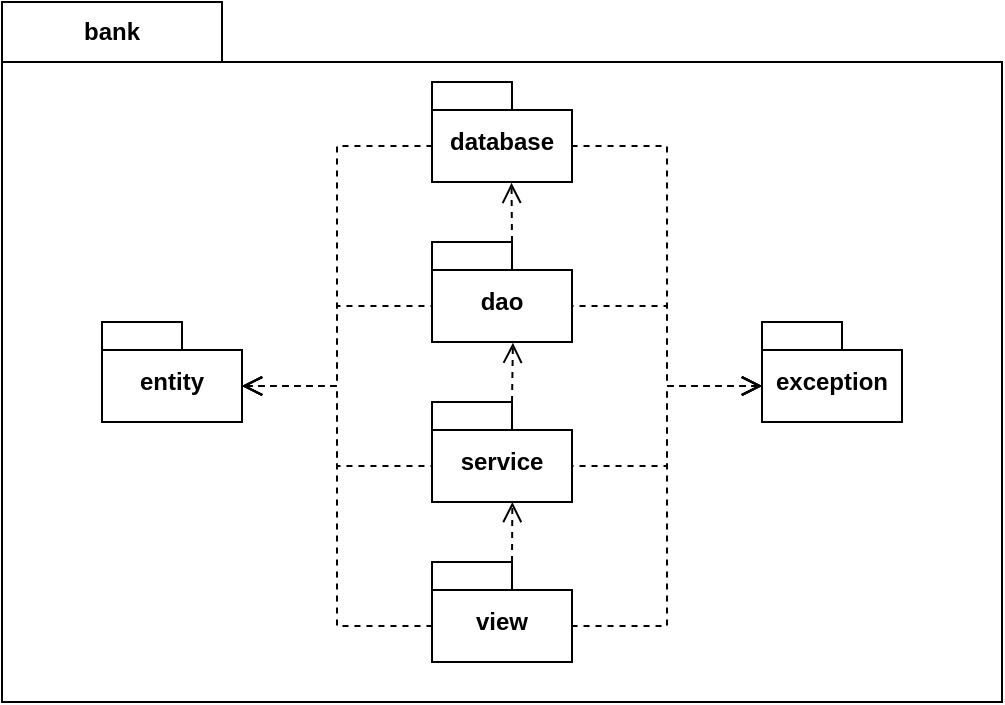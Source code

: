 <mxfile version="24.5.3" type="device" pages="9">
  <diagram id="C5RBs43oDa-KdzZeNtuy" name="packages">
    <mxGraphModel dx="1434" dy="886" grid="1" gridSize="10" guides="1" tooltips="1" connect="1" arrows="1" fold="1" page="1" pageScale="1" pageWidth="827" pageHeight="1169" math="0" shadow="0">
      <root>
        <mxCell id="WIyWlLk6GJQsqaUBKTNV-0" />
        <mxCell id="WIyWlLk6GJQsqaUBKTNV-1" parent="WIyWlLk6GJQsqaUBKTNV-0" />
        <mxCell id="cC4g4Cpb8kImu8PYNSKq-15" value="bank" style="shape=folder;fontStyle=1;tabWidth=110;tabHeight=30;tabPosition=left;html=1;boundedLbl=1;labelInHeader=1;container=1;collapsible=0;whiteSpace=wrap;" parent="WIyWlLk6GJQsqaUBKTNV-1" vertex="1">
          <mxGeometry x="190" y="160" width="500" height="350" as="geometry" />
        </mxCell>
        <mxCell id="cC4g4Cpb8kImu8PYNSKq-16" value="" style="html=1;strokeColor=none;resizeWidth=1;resizeHeight=1;fillColor=none;part=1;connectable=0;allowArrows=0;deletable=0;whiteSpace=wrap;" parent="cC4g4Cpb8kImu8PYNSKq-15" vertex="1">
          <mxGeometry width="500" height="245.0" relative="1" as="geometry">
            <mxPoint y="30" as="offset" />
          </mxGeometry>
        </mxCell>
        <mxCell id="cC4g4Cpb8kImu8PYNSKq-3" value="database" style="shape=folder;fontStyle=1;spacingTop=10;tabWidth=40;tabHeight=14;tabPosition=left;html=1;whiteSpace=wrap;" parent="cC4g4Cpb8kImu8PYNSKq-15" vertex="1">
          <mxGeometry x="215" y="40" width="70" height="50" as="geometry" />
        </mxCell>
        <mxCell id="cC4g4Cpb8kImu8PYNSKq-6" value="exception" style="shape=folder;fontStyle=1;spacingTop=10;tabWidth=40;tabHeight=14;tabPosition=left;html=1;whiteSpace=wrap;" parent="cC4g4Cpb8kImu8PYNSKq-15" vertex="1">
          <mxGeometry x="380" y="160" width="70" height="50" as="geometry" />
        </mxCell>
        <mxCell id="cC4g4Cpb8kImu8PYNSKq-5" value="ent&lt;span style=&quot;color: rgba(0, 0, 0, 0); font-family: monospace; font-size: 0px; font-weight: 400; text-align: start; text-wrap: nowrap;&quot;&gt;%3CmxGraphModel%3E%3Croot%3E%3CmxCell%20id%3D%220%22%2F%3E%3CmxCell%20id%3D%221%22%20parent%3D%220%22%2F%3E%3CmxCell%20id%3D%222%22%20value%3D%22dao%22%20style%3D%22shape%3Dfolder%3BfontStyle%3D1%3BspacingTop%3D10%3BtabWidth%3D40%3BtabHeight%3D14%3BtabPosition%3Dleft%3Bhtml%3D1%3BwhiteSpace%3Dwrap%3B%22%20vertex%3D%221%22%20parent%3D%221%22%3E%3CmxGeometry%20x%3D%22470%22%20y%3D%22560%22%20width%3D%2270%22%20height%3D%2250%22%20as%3D%22geometry%22%2F%3E%3C%2FmxCell%3E%3C%2Froot%3E%3C%2FmxGraphModel%3E&lt;/span&gt;&lt;span style=&quot;color: rgba(0, 0, 0, 0); font-family: monospace; font-size: 0px; font-weight: 400; text-align: start; text-wrap: nowrap;&quot;&gt;%3CmxGraphModel%3E%3Croot%3E%3CmxCell%20id%3D%220%22%2F%3E%3CmxCell%20id%3D%221%22%20parent%3D%220%22%2F%3E%3CmxCell%20id%3D%222%22%20value%3D%22dao%22%20style%3D%22shape%3Dfolder%3BfontStyle%3D1%3BspacingTop%3D10%3BtabWidth%3D40%3BtabHeight%3D14%3BtabPosition%3Dleft%3Bhtml%3D1%3BwhiteSpace%3Dwrap%3B%22%20vertex%3D%221%22%20parent%3D%221%22%3E%3CmxGeometry%20x%3D%22470%22%20y%3D%22560%22%20width%3D%2270%22%20height%3D%2250%22%20as%3D%22geometry%22%2F%3E%3C%2FmxCell%3E%3C%2Froot%3E%3C%2FmxGraphModel%3E&lt;/span&gt;ity" style="shape=folder;fontStyle=1;spacingTop=10;tabWidth=40;tabHeight=14;tabPosition=left;html=1;whiteSpace=wrap;" parent="cC4g4Cpb8kImu8PYNSKq-15" vertex="1">
          <mxGeometry x="50" y="160" width="70" height="50" as="geometry" />
        </mxCell>
        <mxCell id="cC4g4Cpb8kImu8PYNSKq-4" value="dao" style="shape=folder;fontStyle=1;spacingTop=10;tabWidth=40;tabHeight=14;tabPosition=left;html=1;whiteSpace=wrap;" parent="cC4g4Cpb8kImu8PYNSKq-15" vertex="1">
          <mxGeometry x="215" y="120" width="70" height="50" as="geometry" />
        </mxCell>
        <mxCell id="cC4g4Cpb8kImu8PYNSKq-7" value="service" style="shape=folder;fontStyle=1;spacingTop=10;tabWidth=40;tabHeight=14;tabPosition=left;html=1;whiteSpace=wrap;" parent="cC4g4Cpb8kImu8PYNSKq-15" vertex="1">
          <mxGeometry x="215" y="200" width="70" height="50" as="geometry" />
        </mxCell>
        <mxCell id="cC4g4Cpb8kImu8PYNSKq-8" value="view" style="shape=folder;fontStyle=1;spacingTop=10;tabWidth=40;tabHeight=14;tabPosition=left;html=1;whiteSpace=wrap;" parent="cC4g4Cpb8kImu8PYNSKq-15" vertex="1">
          <mxGeometry x="215" y="280" width="70" height="50" as="geometry" />
        </mxCell>
        <mxCell id="cC4g4Cpb8kImu8PYNSKq-43" style="edgeStyle=orthogonalEdgeStyle;rounded=0;orthogonalLoop=1;jettySize=auto;html=1;exitX=0;exitY=0;exitDx=70;exitDy=32;exitPerimeter=0;entryX=0;entryY=0;entryDx=0;entryDy=32;entryPerimeter=0;fontSize=12;startSize=8;endSize=8;endArrow=none;endFill=0;startArrow=open;startFill=0;dashed=1;" parent="cC4g4Cpb8kImu8PYNSKq-15" source="cC4g4Cpb8kImu8PYNSKq-5" target="cC4g4Cpb8kImu8PYNSKq-3" edge="1">
          <mxGeometry relative="1" as="geometry" />
        </mxCell>
        <mxCell id="cC4g4Cpb8kImu8PYNSKq-44" style="edgeStyle=orthogonalEdgeStyle;rounded=0;orthogonalLoop=1;jettySize=auto;html=1;exitX=0;exitY=0;exitDx=70;exitDy=32;exitPerimeter=0;entryX=0;entryY=0;entryDx=0;entryDy=32;entryPerimeter=0;fontSize=12;startSize=8;endSize=8;endArrow=none;endFill=0;startArrow=open;startFill=0;dashed=1;" parent="cC4g4Cpb8kImu8PYNSKq-15" source="cC4g4Cpb8kImu8PYNSKq-5" target="cC4g4Cpb8kImu8PYNSKq-4" edge="1">
          <mxGeometry relative="1" as="geometry" />
        </mxCell>
        <mxCell id="cC4g4Cpb8kImu8PYNSKq-45" style="edgeStyle=orthogonalEdgeStyle;rounded=0;orthogonalLoop=1;jettySize=auto;html=1;exitX=0;exitY=0;exitDx=70;exitDy=32;exitPerimeter=0;entryX=0;entryY=0;entryDx=0;entryDy=32;entryPerimeter=0;fontSize=12;startSize=8;endSize=8;endArrow=none;endFill=0;startArrow=open;startFill=0;dashed=1;" parent="cC4g4Cpb8kImu8PYNSKq-15" source="cC4g4Cpb8kImu8PYNSKq-5" target="cC4g4Cpb8kImu8PYNSKq-7" edge="1">
          <mxGeometry relative="1" as="geometry" />
        </mxCell>
        <mxCell id="cC4g4Cpb8kImu8PYNSKq-46" style="edgeStyle=orthogonalEdgeStyle;rounded=0;orthogonalLoop=1;jettySize=auto;html=1;exitX=0;exitY=0;exitDx=70;exitDy=32;exitPerimeter=0;entryX=0;entryY=0;entryDx=0;entryDy=32;entryPerimeter=0;fontSize=12;startSize=8;endSize=8;endArrow=none;endFill=0;startArrow=open;startFill=0;dashed=1;" parent="cC4g4Cpb8kImu8PYNSKq-15" source="cC4g4Cpb8kImu8PYNSKq-5" target="cC4g4Cpb8kImu8PYNSKq-8" edge="1">
          <mxGeometry relative="1" as="geometry" />
        </mxCell>
        <mxCell id="cC4g4Cpb8kImu8PYNSKq-47" style="edgeStyle=orthogonalEdgeStyle;rounded=0;orthogonalLoop=1;jettySize=auto;html=1;exitX=0;exitY=0;exitDx=0;exitDy=32;exitPerimeter=0;entryX=0;entryY=0;entryDx=70;entryDy=32;entryPerimeter=0;fontSize=12;startSize=8;endSize=8;startArrow=open;startFill=0;endArrow=none;endFill=0;dashed=1;" parent="cC4g4Cpb8kImu8PYNSKq-15" source="cC4g4Cpb8kImu8PYNSKq-6" target="cC4g4Cpb8kImu8PYNSKq-3" edge="1">
          <mxGeometry relative="1" as="geometry" />
        </mxCell>
        <mxCell id="cC4g4Cpb8kImu8PYNSKq-48" style="edgeStyle=orthogonalEdgeStyle;rounded=0;orthogonalLoop=1;jettySize=auto;html=1;exitX=0;exitY=0;exitDx=0;exitDy=32;exitPerimeter=0;entryX=0;entryY=0;entryDx=70;entryDy=32;entryPerimeter=0;fontSize=12;startSize=8;endSize=8;startArrow=open;startFill=0;endArrow=none;endFill=0;dashed=1;" parent="cC4g4Cpb8kImu8PYNSKq-15" source="cC4g4Cpb8kImu8PYNSKq-6" target="cC4g4Cpb8kImu8PYNSKq-4" edge="1">
          <mxGeometry relative="1" as="geometry" />
        </mxCell>
        <mxCell id="cC4g4Cpb8kImu8PYNSKq-49" style="edgeStyle=orthogonalEdgeStyle;rounded=0;orthogonalLoop=1;jettySize=auto;html=1;exitX=0;exitY=0;exitDx=0;exitDy=32;exitPerimeter=0;entryX=0;entryY=0;entryDx=70;entryDy=32;entryPerimeter=0;fontSize=12;startSize=8;endSize=8;startArrow=open;startFill=0;endArrow=none;endFill=0;dashed=1;" parent="cC4g4Cpb8kImu8PYNSKq-15" source="cC4g4Cpb8kImu8PYNSKq-6" target="cC4g4Cpb8kImu8PYNSKq-7" edge="1">
          <mxGeometry relative="1" as="geometry" />
        </mxCell>
        <mxCell id="cC4g4Cpb8kImu8PYNSKq-50" style="edgeStyle=orthogonalEdgeStyle;rounded=0;orthogonalLoop=1;jettySize=auto;html=1;exitX=0;exitY=0;exitDx=0;exitDy=32;exitPerimeter=0;entryX=0;entryY=0;entryDx=70;entryDy=32;entryPerimeter=0;fontSize=12;startSize=8;endSize=8;startArrow=open;startFill=0;endArrow=none;endFill=0;dashed=1;" parent="cC4g4Cpb8kImu8PYNSKq-15" source="cC4g4Cpb8kImu8PYNSKq-6" target="cC4g4Cpb8kImu8PYNSKq-8" edge="1">
          <mxGeometry relative="1" as="geometry" />
        </mxCell>
        <mxCell id="cC4g4Cpb8kImu8PYNSKq-52" style="edgeStyle=orthogonalEdgeStyle;rounded=0;orthogonalLoop=1;jettySize=auto;html=1;exitX=0;exitY=0;exitDx=40;exitDy=0;exitPerimeter=0;entryX=0.568;entryY=1.008;entryDx=0;entryDy=0;entryPerimeter=0;fontSize=12;startSize=8;endSize=8;dashed=1;endArrow=open;endFill=0;" parent="cC4g4Cpb8kImu8PYNSKq-15" source="cC4g4Cpb8kImu8PYNSKq-4" target="cC4g4Cpb8kImu8PYNSKq-3" edge="1">
          <mxGeometry relative="1" as="geometry" />
        </mxCell>
        <mxCell id="cC4g4Cpb8kImu8PYNSKq-53" style="edgeStyle=orthogonalEdgeStyle;rounded=0;orthogonalLoop=1;jettySize=auto;html=1;exitX=0;exitY=0;exitDx=40;exitDy=0;exitPerimeter=0;entryX=0.578;entryY=1.008;entryDx=0;entryDy=0;entryPerimeter=0;fontSize=12;startSize=8;endSize=8;dashed=1;endArrow=open;endFill=0;" parent="cC4g4Cpb8kImu8PYNSKq-15" source="cC4g4Cpb8kImu8PYNSKq-7" target="cC4g4Cpb8kImu8PYNSKq-4" edge="1">
          <mxGeometry relative="1" as="geometry" />
        </mxCell>
        <mxCell id="cC4g4Cpb8kImu8PYNSKq-54" style="edgeStyle=orthogonalEdgeStyle;rounded=0;orthogonalLoop=1;jettySize=auto;html=1;exitX=0;exitY=0;exitDx=40;exitDy=0;exitPerimeter=0;entryX=0.574;entryY=1;entryDx=0;entryDy=0;entryPerimeter=0;fontSize=12;startSize=8;endSize=8;dashed=1;endArrow=open;endFill=0;" parent="cC4g4Cpb8kImu8PYNSKq-15" source="cC4g4Cpb8kImu8PYNSKq-8" target="cC4g4Cpb8kImu8PYNSKq-7" edge="1">
          <mxGeometry relative="1" as="geometry" />
        </mxCell>
      </root>
    </mxGraphModel>
  </diagram>
  <diagram id="zce3uJWBeOtOByaZ4qqO" name="entity (hierarchy)">
    <mxGraphModel dx="1834" dy="886" grid="0" gridSize="10" guides="1" tooltips="1" connect="1" arrows="1" fold="1" page="0" pageScale="1" pageWidth="827" pageHeight="1169" math="0" shadow="0">
      <root>
        <mxCell id="0" />
        <mxCell id="1" parent="0" />
        <mxCell id="ZlQ1KlrCM67m-sVuUgOx-1" value="entity" style="shape=folder;fontStyle=1;tabWidth=110;tabHeight=30;tabPosition=left;html=1;boundedLbl=1;labelInHeader=1;container=1;collapsible=0;whiteSpace=wrap;fillColor=default;recursiveResize=0;" parent="1" vertex="1">
          <mxGeometry x="-176" y="101" width="883" height="907" as="geometry" />
        </mxCell>
        <mxCell id="ZlQ1KlrCM67m-sVuUgOx-2" value="" style="html=1;strokeColor=none;resizeWidth=1;resizeHeight=1;fillColor=none;part=1;connectable=0;allowArrows=0;deletable=0;whiteSpace=wrap;recursiveResize=0;" parent="ZlQ1KlrCM67m-sVuUgOx-1" vertex="1">
          <mxGeometry width="812.434" height="425.215" relative="1" as="geometry">
            <mxPoint as="offset" />
          </mxGeometry>
        </mxCell>
        <mxCell id="rwHWw9R6syD92fOiEyo4-2" value="&lt;i&gt;Entity&lt;/i&gt;" style="swimlane;fontStyle=1;align=center;verticalAlign=top;childLayout=stackLayout;horizontal=1;startSize=26;horizontalStack=0;resizeParent=1;resizeParentMax=0;resizeLast=0;collapsible=1;marginBottom=0;whiteSpace=wrap;html=1;aspect=fixed;" parent="ZlQ1KlrCM67m-sVuUgOx-1" vertex="1">
          <mxGeometry x="42.0" y="388.751" width="122.348" height="62.49" as="geometry" />
        </mxCell>
        <mxCell id="rwHWw9R6syD92fOiEyo4-3" value="#&lt;span style=&quot;background-color: initial;&quot;&gt;&amp;nbsp;id: Integer&lt;/span&gt;" style="text;strokeColor=none;fillColor=none;align=left;verticalAlign=top;spacingLeft=4;spacingRight=4;overflow=hidden;rotatable=0;points=[[0,0.5],[1,0.5]];portConstraint=eastwest;whiteSpace=wrap;html=1;" parent="rwHWw9R6syD92fOiEyo4-2" vertex="1">
          <mxGeometry y="26" width="122.348" height="27.904" as="geometry" />
        </mxCell>
        <mxCell id="rwHWw9R6syD92fOiEyo4-4" value="" style="line;strokeWidth=1;fillColor=none;align=left;verticalAlign=middle;spacingTop=-1;spacingLeft=3;spacingRight=3;rotatable=0;labelPosition=right;points=[];portConstraint=eastwest;strokeColor=inherit;" parent="rwHWw9R6syD92fOiEyo4-2" vertex="1">
          <mxGeometry y="53.904" width="122.348" height="8.586" as="geometry" />
        </mxCell>
        <mxCell id="rwHWw9R6syD92fOiEyo4-6" value="User" style="swimlane;fontStyle=1;align=center;verticalAlign=top;childLayout=stackLayout;horizontal=1;startSize=26;horizontalStack=0;resizeParent=1;resizeParentMax=0;resizeLast=0;collapsible=1;marginBottom=0;whiteSpace=wrap;html=1;" parent="ZlQ1KlrCM67m-sVuUgOx-1" vertex="1">
          <mxGeometry x="295" y="51" width="156" height="174.106" as="geometry" />
        </mxCell>
        <mxCell id="rwHWw9R6syD92fOiEyo4-7" value="# name: String" style="text;strokeColor=none;fillColor=none;align=left;verticalAlign=top;spacingLeft=4;spacingRight=4;overflow=hidden;rotatable=0;points=[[0,0.5],[1,0.5]];portConstraint=eastwest;whiteSpace=wrap;html=1;" parent="rwHWw9R6syD92fOiEyo4-6" vertex="1">
          <mxGeometry y="26" width="156" height="27.904" as="geometry" />
        </mxCell>
        <mxCell id="rwHWw9R6syD92fOiEyo4-26" value="# document: String" style="text;strokeColor=none;fillColor=none;align=left;verticalAlign=top;spacingLeft=4;spacingRight=4;overflow=hidden;rotatable=0;points=[[0,0.5],[1,0.5]];portConstraint=eastwest;whiteSpace=wrap;html=1;" parent="rwHWw9R6syD92fOiEyo4-6" vertex="1">
          <mxGeometry y="53.904" width="156" height="27.904" as="geometry" />
        </mxCell>
        <mxCell id="rwHWw9R6syD92fOiEyo4-27" value="# password: String" style="text;strokeColor=none;fillColor=none;align=left;verticalAlign=top;spacingLeft=4;spacingRight=4;overflow=hidden;rotatable=0;points=[[0,0.5],[1,0.5]];portConstraint=eastwest;whiteSpace=wrap;html=1;" parent="rwHWw9R6syD92fOiEyo4-6" vertex="1">
          <mxGeometry y="81.808" width="156" height="27.904" as="geometry" />
        </mxCell>
        <mxCell id="rwHWw9R6syD92fOiEyo4-28" value="# age: Integer" style="text;strokeColor=none;fillColor=none;align=left;verticalAlign=top;spacingLeft=4;spacingRight=4;overflow=hidden;rotatable=0;points=[[0,0.5],[1,0.5]];portConstraint=eastwest;whiteSpace=wrap;html=1;" parent="rwHWw9R6syD92fOiEyo4-6" vertex="1">
          <mxGeometry y="109.712" width="156" height="27.904" as="geometry" />
        </mxCell>
        <mxCell id="rwHWw9R6syD92fOiEyo4-29" value="# email: String" style="text;strokeColor=none;fillColor=none;align=left;verticalAlign=top;spacingLeft=4;spacingRight=4;overflow=hidden;rotatable=0;points=[[0,0.5],[1,0.5]];portConstraint=eastwest;whiteSpace=wrap;html=1;" parent="rwHWw9R6syD92fOiEyo4-6" vertex="1">
          <mxGeometry y="137.616" width="156" height="27.904" as="geometry" />
        </mxCell>
        <mxCell id="rwHWw9R6syD92fOiEyo4-8" value="" style="line;strokeWidth=1;fillColor=none;align=left;verticalAlign=middle;spacingTop=-1;spacingLeft=3;spacingRight=3;rotatable=0;labelPosition=right;points=[];portConstraint=eastwest;strokeColor=inherit;" parent="rwHWw9R6syD92fOiEyo4-6" vertex="1">
          <mxGeometry y="165.52" width="156" height="8.586" as="geometry" />
        </mxCell>
        <mxCell id="rwHWw9R6syD92fOiEyo4-22" value="Employee" style="swimlane;fontStyle=1;align=center;verticalAlign=top;childLayout=stackLayout;horizontal=1;startSize=26;horizontalStack=0;resizeParent=1;resizeParentMax=0;resizeLast=0;collapsible=1;marginBottom=0;whiteSpace=wrap;html=1;" parent="ZlQ1KlrCM67m-sVuUgOx-1" vertex="1">
          <mxGeometry x="653" y="106.81" width="127" height="62.49" as="geometry" />
        </mxCell>
        <mxCell id="rwHWw9R6syD92fOiEyo4-23" value="- salary: Float" style="text;strokeColor=none;fillColor=none;align=left;verticalAlign=top;spacingLeft=4;spacingRight=4;overflow=hidden;rotatable=0;points=[[0,0.5],[1,0.5]];portConstraint=eastwest;whiteSpace=wrap;html=1;" parent="rwHWw9R6syD92fOiEyo4-22" vertex="1">
          <mxGeometry y="26" width="127" height="27.904" as="geometry" />
        </mxCell>
        <mxCell id="rwHWw9R6syD92fOiEyo4-24" value="" style="line;strokeWidth=1;fillColor=none;align=left;verticalAlign=middle;spacingTop=-1;spacingLeft=3;spacingRight=3;rotatable=0;labelPosition=right;points=[];portConstraint=eastwest;strokeColor=inherit;" parent="rwHWw9R6syD92fOiEyo4-22" vertex="1">
          <mxGeometry y="53.904" width="127" height="8.586" as="geometry" />
        </mxCell>
        <mxCell id="rwHWw9R6syD92fOiEyo4-33" style="edgeStyle=orthogonalEdgeStyle;rounded=0;orthogonalLoop=1;jettySize=auto;html=1;entryX=0;entryY=0.5;entryDx=0;entryDy=0;fontSize=12;startSize=8;endSize=8;startArrow=block;startFill=0;endArrow=none;endFill=0;" parent="ZlQ1KlrCM67m-sVuUgOx-1" source="rwHWw9R6syD92fOiEyo4-27" target="rwHWw9R6syD92fOiEyo4-23" edge="1">
          <mxGeometry relative="1" as="geometry" />
        </mxCell>
        <mxCell id="rwHWw9R6syD92fOiEyo4-34" style="edgeStyle=orthogonalEdgeStyle;rounded=0;orthogonalLoop=1;jettySize=auto;html=1;exitX=1;exitY=0.5;exitDx=0;exitDy=0;entryX=-0.009;entryY=0.269;entryDx=0;entryDy=0;entryPerimeter=0;fontSize=12;startSize=8;endSize=8;startArrow=block;startFill=0;endArrow=none;endFill=0;" parent="ZlQ1KlrCM67m-sVuUgOx-1" source="rwHWw9R6syD92fOiEyo4-3" target="rwHWw9R6syD92fOiEyo4-27" edge="1">
          <mxGeometry relative="1" as="geometry" />
        </mxCell>
        <mxCell id="rwHWw9R6syD92fOiEyo4-35" value="&lt;i&gt;Account&lt;/i&gt;" style="swimlane;fontStyle=1;align=center;verticalAlign=top;childLayout=stackLayout;horizontal=1;startSize=26;horizontalStack=0;resizeParent=1;resizeParentMax=0;resizeLast=0;collapsible=1;marginBottom=0;whiteSpace=wrap;html=1;" parent="ZlQ1KlrCM67m-sVuUgOx-1" vertex="1">
          <mxGeometry x="295" y="242" width="268" height="90.394" as="geometry" />
        </mxCell>
        <mxCell id="rwHWw9R6syD92fOiEyo4-37" value="" style="line;strokeWidth=1;fillColor=none;align=left;verticalAlign=middle;spacingTop=-1;spacingLeft=3;spacingRight=3;rotatable=0;labelPosition=right;points=[];portConstraint=eastwest;strokeColor=inherit;" parent="rwHWw9R6syD92fOiEyo4-35" vertex="1">
          <mxGeometry y="26" width="268" height="8.586" as="geometry" />
        </mxCell>
        <mxCell id="rwHWw9R6syD92fOiEyo4-38" value="+ debit(currency: Currency, amount: Double)" style="text;strokeColor=none;fillColor=none;align=left;verticalAlign=top;spacingLeft=4;spacingRight=4;overflow=hidden;rotatable=0;points=[[0,0.5],[1,0.5]];portConstraint=eastwest;whiteSpace=wrap;html=1;" parent="rwHWw9R6syD92fOiEyo4-35" vertex="1">
          <mxGeometry y="34.586" width="268" height="27.904" as="geometry" />
        </mxCell>
        <mxCell id="rwHWw9R6syD92fOiEyo4-39" value="+ credit(currency: Currency, amount: Double)" style="text;strokeColor=none;fillColor=none;align=left;verticalAlign=top;spacingLeft=4;spacingRight=4;overflow=hidden;rotatable=0;points=[[0,0.5],[1,0.5]];portConstraint=eastwest;whiteSpace=wrap;html=1;" parent="rwHWw9R6syD92fOiEyo4-35" vertex="1">
          <mxGeometry y="62.49" width="268" height="27.904" as="geometry" />
        </mxCell>
        <mxCell id="rwHWw9R6syD92fOiEyo4-40" value="CryptoAccount" style="swimlane;fontStyle=1;align=center;verticalAlign=top;childLayout=stackLayout;horizontal=1;startSize=26;horizontalStack=0;resizeParent=1;resizeParentMax=0;resizeLast=0;collapsible=1;marginBottom=0;whiteSpace=wrap;html=1;" parent="ZlQ1KlrCM67m-sVuUgOx-1" vertex="1">
          <mxGeometry x="653" y="234.24" width="190" height="60.586" as="geometry" />
        </mxCell>
        <mxCell id="rwHWw9R6syD92fOiEyo4-41" value="" style="line;strokeWidth=1;fillColor=none;align=left;verticalAlign=middle;spacingTop=-1;spacingLeft=3;spacingRight=3;rotatable=0;labelPosition=right;points=[];portConstraint=eastwest;strokeColor=inherit;" parent="rwHWw9R6syD92fOiEyo4-40" vertex="1">
          <mxGeometry y="26" width="190" height="8.586" as="geometry" />
        </mxCell>
        <mxCell id="mtXWbza4X2PUt76KG38A-1" value="+ updatePendencies()" style="text;strokeColor=none;fillColor=none;align=left;verticalAlign=top;spacingLeft=4;spacingRight=4;overflow=hidden;rotatable=0;points=[[0,0.5],[1,0.5]];portConstraint=eastwest;whiteSpace=wrap;html=1;" parent="rwHWw9R6syD92fOiEyo4-40" vertex="1">
          <mxGeometry y="34.586" width="190" height="26" as="geometry" />
        </mxCell>
        <mxCell id="rwHWw9R6syD92fOiEyo4-44" value="CurrentAccount" style="swimlane;fontStyle=1;align=center;verticalAlign=top;childLayout=stackLayout;horizontal=1;startSize=26;horizontalStack=0;resizeParent=1;resizeParentMax=0;resizeLast=0;collapsible=1;marginBottom=0;whiteSpace=wrap;html=1;" parent="ZlQ1KlrCM67m-sVuUgOx-1" vertex="1">
          <mxGeometry x="653" y="312.24" width="190" height="34.586" as="geometry" />
        </mxCell>
        <mxCell id="rwHWw9R6syD92fOiEyo4-45" value="" style="line;strokeWidth=1;fillColor=none;align=left;verticalAlign=middle;spacingTop=-1;spacingLeft=3;spacingRight=3;rotatable=0;labelPosition=right;points=[];portConstraint=eastwest;strokeColor=inherit;" parent="rwHWw9R6syD92fOiEyo4-44" vertex="1">
          <mxGeometry y="26" width="190" height="8.586" as="geometry" />
        </mxCell>
        <mxCell id="rwHWw9R6syD92fOiEyo4-46" style="edgeStyle=orthogonalEdgeStyle;rounded=0;orthogonalLoop=1;jettySize=auto;html=1;exitX=1;exitY=0.5;exitDx=0;exitDy=0;entryX=0;entryY=0.5;entryDx=0;entryDy=0;fontSize=12;startSize=8;endSize=8;startArrow=block;startFill=0;endArrow=none;endFill=0;" parent="ZlQ1KlrCM67m-sVuUgOx-1" source="rwHWw9R6syD92fOiEyo4-3" target="rwHWw9R6syD92fOiEyo4-38" edge="1">
          <mxGeometry relative="1" as="geometry" />
        </mxCell>
        <mxCell id="rwHWw9R6syD92fOiEyo4-47" style="edgeStyle=orthogonalEdgeStyle;rounded=0;orthogonalLoop=1;jettySize=auto;html=1;exitX=1;exitY=0.5;exitDx=0;exitDy=0;entryX=0;entryY=0.5;entryDx=0;entryDy=0;fontSize=12;startSize=8;endSize=8;startArrow=block;startFill=0;endArrow=none;endFill=0;" parent="ZlQ1KlrCM67m-sVuUgOx-1" source="rwHWw9R6syD92fOiEyo4-38" target="rwHWw9R6syD92fOiEyo4-40" edge="1">
          <mxGeometry relative="1" as="geometry" />
        </mxCell>
        <mxCell id="rwHWw9R6syD92fOiEyo4-48" style="edgeStyle=orthogonalEdgeStyle;rounded=0;orthogonalLoop=1;jettySize=auto;html=1;exitX=1;exitY=0.5;exitDx=0;exitDy=0;entryX=0;entryY=0.5;entryDx=0;entryDy=0;fontSize=12;startSize=8;endSize=8;startArrow=block;startFill=0;endArrow=none;endFill=0;" parent="ZlQ1KlrCM67m-sVuUgOx-1" source="rwHWw9R6syD92fOiEyo4-38" target="rwHWw9R6syD92fOiEyo4-44" edge="1">
          <mxGeometry relative="1" as="geometry" />
        </mxCell>
        <mxCell id="rwHWw9R6syD92fOiEyo4-49" value="Transaction" style="swimlane;fontStyle=1;align=center;verticalAlign=top;childLayout=stackLayout;horizontal=1;startSize=26;horizontalStack=0;resizeParent=1;resizeParentMax=0;resizeLast=0;collapsible=1;marginBottom=0;whiteSpace=wrap;html=1;" parent="ZlQ1KlrCM67m-sVuUgOx-1" vertex="1">
          <mxGeometry x="295" y="349" width="168" height="112" as="geometry" />
        </mxCell>
        <mxCell id="rwHWw9R6syD92fOiEyo4-50" value="- actualValue: Double" style="text;strokeColor=none;fillColor=none;align=left;verticalAlign=top;spacingLeft=4;spacingRight=4;overflow=hidden;rotatable=0;points=[[0,0.5],[1,0.5]];portConstraint=eastwest;whiteSpace=wrap;html=1;" parent="rwHWw9R6syD92fOiEyo4-49" vertex="1">
          <mxGeometry y="26" width="168" height="26" as="geometry" />
        </mxCell>
        <mxCell id="rwHWw9R6syD92fOiEyo4-53" value="- amount: Double" style="text;strokeColor=none;fillColor=none;align=left;verticalAlign=top;spacingLeft=4;spacingRight=4;overflow=hidden;rotatable=0;points=[[0,0.5],[1,0.5]];portConstraint=eastwest;whiteSpace=wrap;html=1;" parent="rwHWw9R6syD92fOiEyo4-49" vertex="1">
          <mxGeometry y="52" width="168" height="26" as="geometry" />
        </mxCell>
        <mxCell id="rwHWw9R6syD92fOiEyo4-54" value="- timestamp: LocalDateTime" style="text;strokeColor=none;fillColor=none;align=left;verticalAlign=top;spacingLeft=4;spacingRight=4;overflow=hidden;rotatable=0;points=[[0,0.5],[1,0.5]];portConstraint=eastwest;whiteSpace=wrap;html=1;" parent="rwHWw9R6syD92fOiEyo4-49" vertex="1">
          <mxGeometry y="78" width="168" height="26" as="geometry" />
        </mxCell>
        <mxCell id="rwHWw9R6syD92fOiEyo4-51" value="" style="line;strokeWidth=1;fillColor=none;align=left;verticalAlign=middle;spacingTop=-1;spacingLeft=3;spacingRight=3;rotatable=0;labelPosition=right;points=[];portConstraint=eastwest;strokeColor=inherit;" parent="rwHWw9R6syD92fOiEyo4-49" vertex="1">
          <mxGeometry y="104" width="168" height="8" as="geometry" />
        </mxCell>
        <mxCell id="rwHWw9R6syD92fOiEyo4-55" style="edgeStyle=orthogonalEdgeStyle;rounded=0;orthogonalLoop=1;jettySize=auto;html=1;exitX=1;exitY=0.5;exitDx=0;exitDy=0;entryX=0;entryY=0.5;entryDx=0;entryDy=0;fontSize=12;startSize=8;endSize=8;startArrow=block;startFill=0;endArrow=none;endFill=0;" parent="ZlQ1KlrCM67m-sVuUgOx-1" source="rwHWw9R6syD92fOiEyo4-3" target="rwHWw9R6syD92fOiEyo4-53" edge="1">
          <mxGeometry relative="1" as="geometry" />
        </mxCell>
        <mxCell id="rwHWw9R6syD92fOiEyo4-56" value="Career" style="swimlane;fontStyle=1;align=center;verticalAlign=top;childLayout=stackLayout;horizontal=1;startSize=26;horizontalStack=0;resizeParent=1;resizeParentMax=0;resizeLast=0;collapsible=1;marginBottom=0;whiteSpace=wrap;html=1;" parent="ZlQ1KlrCM67m-sVuUgOx-1" vertex="1">
          <mxGeometry x="295" y="483" width="176" height="138" as="geometry" />
        </mxCell>
        <mxCell id="rwHWw9R6syD92fOiEyo4-57" value="- title: String" style="text;strokeColor=none;fillColor=none;align=left;verticalAlign=top;spacingLeft=4;spacingRight=4;overflow=hidden;rotatable=0;points=[[0,0.5],[1,0.5]];portConstraint=eastwest;whiteSpace=wrap;html=1;" parent="rwHWw9R6syD92fOiEyo4-56" vertex="1">
          <mxGeometry y="26" width="176" height="26" as="geometry" />
        </mxCell>
        <mxCell id="rwHWw9R6syD92fOiEyo4-60" value="- updateEmployees: Boolean" style="text;strokeColor=none;fillColor=none;align=left;verticalAlign=top;spacingLeft=4;spacingRight=4;overflow=hidden;rotatable=0;points=[[0,0.5],[1,0.5]];portConstraint=eastwest;whiteSpace=wrap;html=1;" parent="rwHWw9R6syD92fOiEyo4-56" vertex="1">
          <mxGeometry y="52" width="176" height="26" as="geometry" />
        </mxCell>
        <mxCell id="rwHWw9R6syD92fOiEyo4-61" value="- updateRoles: Boolean" style="text;strokeColor=none;fillColor=none;align=left;verticalAlign=top;spacingLeft=4;spacingRight=4;overflow=hidden;rotatable=0;points=[[0,0.5],[1,0.5]];portConstraint=eastwest;whiteSpace=wrap;html=1;" parent="rwHWw9R6syD92fOiEyo4-56" vertex="1">
          <mxGeometry y="78" width="176" height="26" as="geometry" />
        </mxCell>
        <mxCell id="mtXWbza4X2PUt76KG38A-2" value="- updateCurrencies: Boolean" style="text;strokeColor=none;fillColor=none;align=left;verticalAlign=top;spacingLeft=4;spacingRight=4;overflow=hidden;rotatable=0;points=[[0,0.5],[1,0.5]];portConstraint=eastwest;whiteSpace=wrap;html=1;" parent="rwHWw9R6syD92fOiEyo4-56" vertex="1">
          <mxGeometry y="104" width="176" height="26" as="geometry" />
        </mxCell>
        <mxCell id="rwHWw9R6syD92fOiEyo4-58" value="" style="line;strokeWidth=1;fillColor=none;align=left;verticalAlign=middle;spacingTop=-1;spacingLeft=3;spacingRight=3;rotatable=0;labelPosition=right;points=[];portConstraint=eastwest;strokeColor=inherit;" parent="rwHWw9R6syD92fOiEyo4-56" vertex="1">
          <mxGeometry y="130" width="176" height="8" as="geometry" />
        </mxCell>
        <mxCell id="rwHWw9R6syD92fOiEyo4-62" style="edgeStyle=orthogonalEdgeStyle;rounded=0;orthogonalLoop=1;jettySize=auto;html=1;exitX=1;exitY=0.5;exitDx=0;exitDy=0;entryX=0;entryY=0.5;entryDx=0;entryDy=0;fontSize=12;startSize=8;endSize=8;startArrow=block;startFill=0;endArrow=none;endFill=0;" parent="ZlQ1KlrCM67m-sVuUgOx-1" source="rwHWw9R6syD92fOiEyo4-3" target="rwHWw9R6syD92fOiEyo4-60" edge="1">
          <mxGeometry relative="1" as="geometry" />
        </mxCell>
        <mxCell id="rwHWw9R6syD92fOiEyo4-63" value="&lt;i&gt;Currency&lt;/i&gt;" style="swimlane;fontStyle=1;align=center;verticalAlign=top;childLayout=stackLayout;horizontal=1;startSize=26;horizontalStack=0;resizeParent=1;resizeParentMax=0;resizeLast=0;collapsible=1;marginBottom=0;whiteSpace=wrap;html=1;" parent="ZlQ1KlrCM67m-sVuUgOx-1" vertex="1">
          <mxGeometry x="295" y="656" width="136" height="112" as="geometry" />
        </mxCell>
        <mxCell id="rwHWw9R6syD92fOiEyo4-64" value="# name: String" style="text;strokeColor=none;fillColor=none;align=left;verticalAlign=top;spacingLeft=4;spacingRight=4;overflow=hidden;rotatable=0;points=[[0,0.5],[1,0.5]];portConstraint=eastwest;whiteSpace=wrap;html=1;" parent="rwHWw9R6syD92fOiEyo4-63" vertex="1">
          <mxGeometry y="26" width="136" height="26" as="geometry" />
        </mxCell>
        <mxCell id="mtXWbza4X2PUt76KG38A-3" value="# symbol: String" style="text;strokeColor=none;fillColor=none;align=left;verticalAlign=top;spacingLeft=4;spacingRight=4;overflow=hidden;rotatable=0;points=[[0,0.5],[1,0.5]];portConstraint=eastwest;whiteSpace=wrap;html=1;" parent="rwHWw9R6syD92fOiEyo4-63" vertex="1">
          <mxGeometry y="52" width="136" height="26" as="geometry" />
        </mxCell>
        <mxCell id="rwHWw9R6syD92fOiEyo4-67" value="#&lt;span style=&quot;background-color: initial;&quot;&gt;&amp;nbsp;value: Double&lt;/span&gt;" style="text;strokeColor=none;fillColor=none;align=left;verticalAlign=top;spacingLeft=4;spacingRight=4;overflow=hidden;rotatable=0;points=[[0,0.5],[1,0.5]];portConstraint=eastwest;whiteSpace=wrap;html=1;" parent="rwHWw9R6syD92fOiEyo4-63" vertex="1">
          <mxGeometry y="78" width="136" height="26" as="geometry" />
        </mxCell>
        <mxCell id="rwHWw9R6syD92fOiEyo4-65" value="" style="line;strokeWidth=1;fillColor=none;align=left;verticalAlign=middle;spacingTop=-1;spacingLeft=3;spacingRight=3;rotatable=0;labelPosition=right;points=[];portConstraint=eastwest;strokeColor=inherit;" parent="rwHWw9R6syD92fOiEyo4-63" vertex="1">
          <mxGeometry y="104" width="136" height="8" as="geometry" />
        </mxCell>
        <mxCell id="rwHWw9R6syD92fOiEyo4-68" value="FiatCurrency" style="swimlane;fontStyle=1;align=center;verticalAlign=top;childLayout=stackLayout;horizontal=1;startSize=26;horizontalStack=0;resizeParent=1;resizeParentMax=0;resizeLast=0;collapsible=1;marginBottom=0;whiteSpace=wrap;html=1;" parent="ZlQ1KlrCM67m-sVuUgOx-1" vertex="1">
          <mxGeometry x="653" y="612" width="160" height="34" as="geometry" />
        </mxCell>
        <mxCell id="rwHWw9R6syD92fOiEyo4-70" value="" style="line;strokeWidth=1;fillColor=none;align=left;verticalAlign=middle;spacingTop=-1;spacingLeft=3;spacingRight=3;rotatable=0;labelPosition=right;points=[];portConstraint=eastwest;strokeColor=inherit;" parent="rwHWw9R6syD92fOiEyo4-68" vertex="1">
          <mxGeometry y="26" width="160" height="8" as="geometry" />
        </mxCell>
        <mxCell id="rwHWw9R6syD92fOiEyo4-72" value="CryptoCurrency" style="swimlane;fontStyle=1;align=center;verticalAlign=top;childLayout=stackLayout;horizontal=1;startSize=26;horizontalStack=0;resizeParent=1;resizeParentMax=0;resizeLast=0;collapsible=1;marginBottom=0;whiteSpace=wrap;html=1;" parent="ZlQ1KlrCM67m-sVuUgOx-1" vertex="1">
          <mxGeometry x="653" y="671" width="201" height="216" as="geometry" />
        </mxCell>
        <mxCell id="rwHWw9R6syD92fOiEyo4-74" value="- originalValue: Double" style="text;strokeColor=none;fillColor=none;align=left;verticalAlign=top;spacingLeft=4;spacingRight=4;overflow=hidden;rotatable=0;points=[[0,0.5],[1,0.5]];portConstraint=eastwest;whiteSpace=wrap;html=1;" parent="rwHWw9R6syD92fOiEyo4-72" vertex="1">
          <mxGeometry y="26" width="201" height="26" as="geometry" />
        </mxCell>
        <mxCell id="rwHWw9R6syD92fOiEyo4-75" value="- maxSupply: Integer" style="text;strokeColor=none;fillColor=none;align=left;verticalAlign=top;spacingLeft=4;spacingRight=4;overflow=hidden;rotatable=0;points=[[0,0.5],[1,0.5]];portConstraint=eastwest;whiteSpace=wrap;html=1;" parent="rwHWw9R6syD92fOiEyo4-72" vertex="1">
          <mxGeometry y="52" width="201" height="26" as="geometry" />
        </mxCell>
        <mxCell id="Pgotm0eDBjIaHhsaeQ8d-1" value="- growth: Double" style="text;strokeColor=none;fillColor=none;align=left;verticalAlign=top;spacingLeft=4;spacingRight=4;overflow=hidden;rotatable=0;points=[[0,0.5],[1,0.5]];portConstraint=eastwest;whiteSpace=wrap;html=1;" parent="rwHWw9R6syD92fOiEyo4-72" vertex="1">
          <mxGeometry y="78" width="201" height="26" as="geometry" />
        </mxCell>
        <mxCell id="rwHWw9R6syD92fOiEyo4-76" value="- inUseSupply: Integer = 0" style="text;strokeColor=none;fillColor=none;align=left;verticalAlign=top;spacingLeft=4;spacingRight=4;overflow=hidden;rotatable=0;points=[[0,0.5],[1,0.5]];portConstraint=eastwest;whiteSpace=wrap;html=1;" parent="rwHWw9R6syD92fOiEyo4-72" vertex="1">
          <mxGeometry y="104" width="201" height="26" as="geometry" />
        </mxCell>
        <mxCell id="rwHWw9R6syD92fOiEyo4-73" value="" style="line;strokeWidth=1;fillColor=none;align=left;verticalAlign=middle;spacingTop=-1;spacingLeft=3;spacingRight=3;rotatable=0;labelPosition=right;points=[];portConstraint=eastwest;strokeColor=inherit;" parent="rwHWw9R6syD92fOiEyo4-72" vertex="1">
          <mxGeometry y="130" width="201" height="8" as="geometry" />
        </mxCell>
        <mxCell id="rwHWw9R6syD92fOiEyo4-77" value="+ buy(amount: Integer): Boolean" style="text;strokeColor=none;fillColor=none;align=left;verticalAlign=top;spacingLeft=4;spacingRight=4;overflow=hidden;rotatable=0;points=[[0,0.5],[1,0.5]];portConstraint=eastwest;whiteSpace=wrap;html=1;" parent="rwHWw9R6syD92fOiEyo4-72" vertex="1">
          <mxGeometry y="138" width="201" height="26" as="geometry" />
        </mxCell>
        <mxCell id="rwHWw9R6syD92fOiEyo4-78" value="+ sell(amount: Integer): Boolean" style="text;strokeColor=none;fillColor=none;align=left;verticalAlign=top;spacingLeft=4;spacingRight=4;overflow=hidden;rotatable=0;points=[[0,0.5],[1,0.5]];portConstraint=eastwest;whiteSpace=wrap;html=1;" parent="rwHWw9R6syD92fOiEyo4-72" vertex="1">
          <mxGeometry y="164" width="201" height="26" as="geometry" />
        </mxCell>
        <mxCell id="rwHWw9R6syD92fOiEyo4-79" value="- autoUpdateValue()" style="text;strokeColor=none;fillColor=none;align=left;verticalAlign=top;spacingLeft=4;spacingRight=4;overflow=hidden;rotatable=0;points=[[0,0.5],[1,0.5]];portConstraint=eastwest;whiteSpace=wrap;html=1;" parent="rwHWw9R6syD92fOiEyo4-72" vertex="1">
          <mxGeometry y="190" width="201" height="26" as="geometry" />
        </mxCell>
        <mxCell id="rwHWw9R6syD92fOiEyo4-80" style="edgeStyle=orthogonalEdgeStyle;rounded=0;orthogonalLoop=1;jettySize=auto;html=1;exitX=1;exitY=0.5;exitDx=0;exitDy=0;entryX=0;entryY=0.5;entryDx=0;entryDy=0;fontSize=12;startSize=8;endSize=8;startArrow=block;startFill=0;endArrow=none;endFill=0;" parent="ZlQ1KlrCM67m-sVuUgOx-1" source="rwHWw9R6syD92fOiEyo4-64" target="rwHWw9R6syD92fOiEyo4-68" edge="1">
          <mxGeometry relative="1" as="geometry" />
        </mxCell>
        <mxCell id="rwHWw9R6syD92fOiEyo4-81" style="edgeStyle=orthogonalEdgeStyle;rounded=0;orthogonalLoop=1;jettySize=auto;html=1;exitX=1;exitY=0.5;exitDx=0;exitDy=0;entryX=0;entryY=0.5;entryDx=0;entryDy=0;fontSize=12;startSize=8;endSize=8;startArrow=block;startFill=0;endArrow=none;endFill=0;" parent="ZlQ1KlrCM67m-sVuUgOx-1" source="rwHWw9R6syD92fOiEyo4-64" target="rwHWw9R6syD92fOiEyo4-76" edge="1">
          <mxGeometry relative="1" as="geometry" />
        </mxCell>
        <mxCell id="rwHWw9R6syD92fOiEyo4-82" style="edgeStyle=orthogonalEdgeStyle;rounded=0;orthogonalLoop=1;jettySize=auto;html=1;exitX=1;exitY=0.5;exitDx=0;exitDy=0;entryX=0;entryY=0.5;entryDx=0;entryDy=0;fontSize=12;startSize=8;endSize=8;startArrow=block;startFill=0;endArrow=none;endFill=0;" parent="ZlQ1KlrCM67m-sVuUgOx-1" source="rwHWw9R6syD92fOiEyo4-3" target="rwHWw9R6syD92fOiEyo4-64" edge="1">
          <mxGeometry relative="1" as="geometry" />
        </mxCell>
      </root>
    </mxGraphModel>
  </diagram>
  <diagram id="LxTdPpzFSIUgoxsBEMrq" name="entity (relation)">
    <mxGraphModel dx="1083" dy="822" grid="0" gridSize="10" guides="1" tooltips="1" connect="1" arrows="1" fold="1" page="0" pageScale="1" pageWidth="827" pageHeight="1169" math="0" shadow="0">
      <root>
        <mxCell id="0" />
        <mxCell id="1" parent="0" />
        <mxCell id="m5uZaSndFt2R62JNaIKN-2" value="entity" style="shape=folder;fontStyle=1;tabWidth=110;tabHeight=30;tabPosition=left;html=1;boundedLbl=1;labelInHeader=1;container=1;collapsible=0;whiteSpace=wrap;recursiveResize=0;" parent="1" vertex="1">
          <mxGeometry x="-212" y="-212" width="645" height="423" as="geometry" />
        </mxCell>
        <mxCell id="m5uZaSndFt2R62JNaIKN-3" value="" style="html=1;strokeColor=none;resizeWidth=1;resizeHeight=1;fillColor=none;part=1;connectable=0;allowArrows=0;deletable=0;whiteSpace=wrap;" parent="m5uZaSndFt2R62JNaIKN-2" vertex="1">
          <mxGeometry width="406" height="259" relative="1" as="geometry">
            <mxPoint y="30" as="offset" />
          </mxGeometry>
        </mxCell>
        <mxCell id="m5uZaSndFt2R62JNaIKN-17" style="edgeStyle=orthogonalEdgeStyle;rounded=0;orthogonalLoop=1;jettySize=auto;html=1;exitX=0.5;exitY=1;exitDx=0;exitDy=0;entryX=0.5;entryY=0;entryDx=0;entryDy=0;fontSize=12;startSize=8;endSize=8;startArrow=block;startFill=0;endArrow=none;endFill=0;" parent="m5uZaSndFt2R62JNaIKN-2" source="m5uZaSndFt2R62JNaIKN-4" target="m5uZaSndFt2R62JNaIKN-12" edge="1">
          <mxGeometry relative="1" as="geometry" />
        </mxCell>
        <mxCell id="m5uZaSndFt2R62JNaIKN-24" style="edgeStyle=orthogonalEdgeStyle;rounded=0;orthogonalLoop=1;jettySize=auto;html=1;exitX=1;exitY=0.5;exitDx=0;exitDy=0;entryX=0;entryY=0.5;entryDx=0;entryDy=0;fontSize=12;startSize=8;endSize=8;startArrow=diamondThin;startFill=1;endArrow=none;endFill=0;" parent="m5uZaSndFt2R62JNaIKN-2" source="m5uZaSndFt2R62JNaIKN-4" target="m5uZaSndFt2R62JNaIKN-20" edge="1">
          <mxGeometry relative="1" as="geometry" />
        </mxCell>
        <mxCell id="m5uZaSndFt2R62JNaIKN-27" value="1" style="edgeLabel;html=1;align=center;verticalAlign=middle;resizable=0;points=[];fontSize=12;" parent="m5uZaSndFt2R62JNaIKN-24" vertex="1" connectable="0">
          <mxGeometry x="-0.672" y="1" relative="1" as="geometry">
            <mxPoint x="3" y="-9" as="offset" />
          </mxGeometry>
        </mxCell>
        <mxCell id="m5uZaSndFt2R62JNaIKN-28" value="*" style="edgeLabel;html=1;align=center;verticalAlign=middle;resizable=0;points=[];fontSize=12;" parent="m5uZaSndFt2R62JNaIKN-24" vertex="1" connectable="0">
          <mxGeometry x="0.788" relative="1" as="geometry">
            <mxPoint x="-2" y="-10" as="offset" />
          </mxGeometry>
        </mxCell>
        <mxCell id="m5uZaSndFt2R62JNaIKN-29" value="# accounts" style="edgeLabel;html=1;align=center;verticalAlign=middle;resizable=0;points=[];fontSize=12;" parent="m5uZaSndFt2R62JNaIKN-24" vertex="1" connectable="0">
          <mxGeometry x="-0.009" relative="1" as="geometry">
            <mxPoint y="11" as="offset" />
          </mxGeometry>
        </mxCell>
        <mxCell id="m5uZaSndFt2R62JNaIKN-4" value="User" style="swimlane;fontStyle=1;align=center;verticalAlign=top;childLayout=stackLayout;horizontal=1;startSize=26;horizontalStack=0;resizeParent=1;resizeParentMax=0;resizeLast=0;collapsible=1;marginBottom=0;whiteSpace=wrap;html=1;" parent="m5uZaSndFt2R62JNaIKN-2" vertex="1">
          <mxGeometry x="36.5" y="187" width="102" height="34" as="geometry" />
        </mxCell>
        <mxCell id="m5uZaSndFt2R62JNaIKN-6" value="" style="line;strokeWidth=1;fillColor=none;align=left;verticalAlign=middle;spacingTop=-1;spacingLeft=3;spacingRight=3;rotatable=0;labelPosition=right;points=[];portConstraint=eastwest;strokeColor=inherit;" parent="m5uZaSndFt2R62JNaIKN-4" vertex="1">
          <mxGeometry y="26" width="102" height="8" as="geometry" />
        </mxCell>
        <mxCell id="m5uZaSndFt2R62JNaIKN-18" style="edgeStyle=none;curved=1;rounded=0;orthogonalLoop=1;jettySize=auto;html=1;exitX=0.5;exitY=1;exitDx=0;exitDy=0;entryX=0.5;entryY=0;entryDx=0;entryDy=0;fontSize=12;startSize=8;endSize=8;startArrow=diamondThin;startFill=0;endArrow=none;endFill=0;" parent="m5uZaSndFt2R62JNaIKN-2" source="m5uZaSndFt2R62JNaIKN-12" target="m5uZaSndFt2R62JNaIKN-14" edge="1">
          <mxGeometry relative="1" as="geometry" />
        </mxCell>
        <mxCell id="m5uZaSndFt2R62JNaIKN-19" value="- role" style="edgeLabel;html=1;align=center;verticalAlign=middle;resizable=0;points=[];fontSize=12;" parent="m5uZaSndFt2R62JNaIKN-18" vertex="1" connectable="0">
          <mxGeometry x="0.248" y="-1" relative="1" as="geometry">
            <mxPoint x="17" y="-5" as="offset" />
          </mxGeometry>
        </mxCell>
        <mxCell id="m5uZaSndFt2R62JNaIKN-25" value="*" style="edgeLabel;html=1;align=center;verticalAlign=middle;resizable=0;points=[];fontSize=12;" parent="m5uZaSndFt2R62JNaIKN-18" vertex="1" connectable="0">
          <mxGeometry x="-0.723" relative="1" as="geometry">
            <mxPoint x="-6" y="6" as="offset" />
          </mxGeometry>
        </mxCell>
        <mxCell id="m5uZaSndFt2R62JNaIKN-26" value="1" style="edgeLabel;html=1;align=center;verticalAlign=middle;resizable=0;points=[];fontSize=12;" parent="m5uZaSndFt2R62JNaIKN-18" vertex="1" connectable="0">
          <mxGeometry x="0.788" relative="1" as="geometry">
            <mxPoint x="-6" y="-4" as="offset" />
          </mxGeometry>
        </mxCell>
        <mxCell id="m5uZaSndFt2R62JNaIKN-12" value="Employee" style="swimlane;fontStyle=1;align=center;verticalAlign=top;childLayout=stackLayout;horizontal=1;startSize=26;horizontalStack=0;resizeParent=1;resizeParentMax=0;resizeLast=0;collapsible=1;marginBottom=0;whiteSpace=wrap;html=1;" parent="m5uZaSndFt2R62JNaIKN-2" vertex="1">
          <mxGeometry x="36.5" y="259" width="102" height="34" as="geometry" />
        </mxCell>
        <mxCell id="m5uZaSndFt2R62JNaIKN-13" value="" style="line;strokeWidth=1;fillColor=none;align=left;verticalAlign=middle;spacingTop=-1;spacingLeft=3;spacingRight=3;rotatable=0;labelPosition=right;points=[];portConstraint=eastwest;strokeColor=inherit;" parent="m5uZaSndFt2R62JNaIKN-12" vertex="1">
          <mxGeometry y="26" width="102" height="8" as="geometry" />
        </mxCell>
        <mxCell id="m5uZaSndFt2R62JNaIKN-14" value="Role" style="swimlane;fontStyle=1;align=center;verticalAlign=top;childLayout=stackLayout;horizontal=1;startSize=26;horizontalStack=0;resizeParent=1;resizeParentMax=0;resizeLast=0;collapsible=1;marginBottom=0;whiteSpace=wrap;html=1;" parent="m5uZaSndFt2R62JNaIKN-2" vertex="1">
          <mxGeometry x="43.5" y="362" width="88" height="34" as="geometry" />
        </mxCell>
        <mxCell id="m5uZaSndFt2R62JNaIKN-15" value="" style="line;strokeWidth=1;fillColor=none;align=left;verticalAlign=middle;spacingTop=-1;spacingLeft=3;spacingRight=3;rotatable=0;labelPosition=right;points=[];portConstraint=eastwest;strokeColor=inherit;" parent="m5uZaSndFt2R62JNaIKN-14" vertex="1">
          <mxGeometry y="26" width="88" height="8" as="geometry" />
        </mxCell>
        <mxCell id="m5uZaSndFt2R62JNaIKN-37" style="edgeStyle=orthogonalEdgeStyle;rounded=0;orthogonalLoop=1;jettySize=auto;html=1;exitX=0.5;exitY=1;exitDx=0;exitDy=0;entryX=0.5;entryY=0;entryDx=0;entryDy=0;fontSize=12;startSize=8;endSize=8;startArrow=block;startFill=0;endArrow=none;endFill=0;" parent="m5uZaSndFt2R62JNaIKN-2" source="m5uZaSndFt2R62JNaIKN-20" target="m5uZaSndFt2R62JNaIKN-30" edge="1">
          <mxGeometry relative="1" as="geometry" />
        </mxCell>
        <mxCell id="m5uZaSndFt2R62JNaIKN-38" style="edgeStyle=orthogonalEdgeStyle;rounded=0;orthogonalLoop=1;jettySize=auto;html=1;exitX=0.5;exitY=1;exitDx=0;exitDy=0;entryX=0.5;entryY=0;entryDx=0;entryDy=0;fontSize=12;startSize=8;endSize=8;startArrow=block;startFill=0;endArrow=none;endFill=0;" parent="m5uZaSndFt2R62JNaIKN-2" source="m5uZaSndFt2R62JNaIKN-20" target="m5uZaSndFt2R62JNaIKN-34" edge="1">
          <mxGeometry relative="1" as="geometry" />
        </mxCell>
        <mxCell id="m5uZaSndFt2R62JNaIKN-43" style="edgeStyle=orthogonalEdgeStyle;rounded=0;orthogonalLoop=1;jettySize=auto;html=1;exitX=1;exitY=0.5;exitDx=0;exitDy=0;entryX=0;entryY=0.5;entryDx=0;entryDy=0;fontSize=12;startSize=8;endSize=8;startArrow=diamondThin;startFill=1;endArrow=none;endFill=0;" parent="m5uZaSndFt2R62JNaIKN-2" source="m5uZaSndFt2R62JNaIKN-20" target="m5uZaSndFt2R62JNaIKN-39" edge="1">
          <mxGeometry relative="1" as="geometry" />
        </mxCell>
        <mxCell id="m5uZaSndFt2R62JNaIKN-44" value="1" style="edgeLabel;html=1;align=center;verticalAlign=middle;resizable=0;points=[];fontSize=12;" parent="m5uZaSndFt2R62JNaIKN-43" vertex="1" connectable="0">
          <mxGeometry x="-0.621" y="1" relative="1" as="geometry">
            <mxPoint y="-10" as="offset" />
          </mxGeometry>
        </mxCell>
        <mxCell id="m5uZaSndFt2R62JNaIKN-45" value="*" style="edgeLabel;html=1;align=center;verticalAlign=middle;resizable=0;points=[];fontSize=12;" parent="m5uZaSndFt2R62JNaIKN-43" vertex="1" connectable="0">
          <mxGeometry x="0.733" relative="1" as="geometry">
            <mxPoint y="-11" as="offset" />
          </mxGeometry>
        </mxCell>
        <mxCell id="m5uZaSndFt2R62JNaIKN-46" value="# transactions" style="edgeLabel;html=1;align=center;verticalAlign=middle;resizable=0;points=[];fontSize=12;" parent="m5uZaSndFt2R62JNaIKN-43" vertex="1" connectable="0">
          <mxGeometry x="-0.157" y="-1" relative="1" as="geometry">
            <mxPoint x="7" y="10" as="offset" />
          </mxGeometry>
        </mxCell>
        <mxCell id="m5uZaSndFt2R62JNaIKN-55" style="edgeStyle=orthogonalEdgeStyle;rounded=0;orthogonalLoop=1;jettySize=auto;html=1;exitX=0.5;exitY=0;exitDx=0;exitDy=0;entryX=0.5;entryY=1;entryDx=0;entryDy=0;fontSize=12;startSize=8;endSize=8;startArrow=diamondThin;startFill=0;endArrow=none;endFill=0;" parent="m5uZaSndFt2R62JNaIKN-2" source="m5uZaSndFt2R62JNaIKN-20" target="m5uZaSndFt2R62JNaIKN-51" edge="1">
          <mxGeometry relative="1" as="geometry" />
        </mxCell>
        <mxCell id="m5uZaSndFt2R62JNaIKN-60" value="*" style="edgeLabel;html=1;align=center;verticalAlign=middle;resizable=0;points=[];fontSize=12;" parent="m5uZaSndFt2R62JNaIKN-55" vertex="1" connectable="0">
          <mxGeometry x="-0.333" y="1" relative="1" as="geometry">
            <mxPoint x="-6" y="2" as="offset" />
          </mxGeometry>
        </mxCell>
        <mxCell id="m5uZaSndFt2R62JNaIKN-61" value="*" style="edgeLabel;html=1;align=center;verticalAlign=middle;resizable=0;points=[];fontSize=12;" parent="m5uZaSndFt2R62JNaIKN-55" vertex="1" connectable="0">
          <mxGeometry x="0.742" relative="1" as="geometry">
            <mxPoint x="-7" y="5" as="offset" />
          </mxGeometry>
        </mxCell>
        <mxCell id="m5uZaSndFt2R62JNaIKN-62" value="# balances: Map&amp;lt;Currency, Double&amp;gt;" style="edgeLabel;html=1;align=center;verticalAlign=middle;resizable=0;points=[];fontSize=12;" parent="m5uZaSndFt2R62JNaIKN-55" vertex="1" connectable="0">
          <mxGeometry x="0.182" y="1" relative="1" as="geometry">
            <mxPoint x="101" y="2" as="offset" />
          </mxGeometry>
        </mxCell>
        <mxCell id="m5uZaSndFt2R62JNaIKN-20" value="&lt;i&gt;Account&lt;/i&gt;" style="swimlane;fontStyle=1;align=center;verticalAlign=top;childLayout=stackLayout;horizontal=1;startSize=26;horizontalStack=0;resizeParent=1;resizeParentMax=0;resizeLast=0;collapsible=1;marginBottom=0;whiteSpace=wrap;html=1;" parent="m5uZaSndFt2R62JNaIKN-2" vertex="1">
          <mxGeometry x="248.5" y="187" width="118" height="34" as="geometry" />
        </mxCell>
        <mxCell id="m5uZaSndFt2R62JNaIKN-22" value="" style="line;strokeWidth=1;fillColor=none;align=left;verticalAlign=middle;spacingTop=-1;spacingLeft=3;spacingRight=3;rotatable=0;labelPosition=right;points=[];portConstraint=eastwest;strokeColor=inherit;" parent="m5uZaSndFt2R62JNaIKN-20" vertex="1">
          <mxGeometry y="26" width="118" height="8" as="geometry" />
        </mxCell>
        <mxCell id="m5uZaSndFt2R62JNaIKN-30" value="CurrentAccount" style="swimlane;fontStyle=1;align=center;verticalAlign=top;childLayout=stackLayout;horizontal=1;startSize=26;horizontalStack=0;resizeParent=1;resizeParentMax=0;resizeLast=0;collapsible=1;marginBottom=0;whiteSpace=wrap;html=1;" parent="m5uZaSndFt2R62JNaIKN-2" vertex="1">
          <mxGeometry x="168.5" y="261" width="127" height="34" as="geometry" />
        </mxCell>
        <mxCell id="m5uZaSndFt2R62JNaIKN-32" value="" style="line;strokeWidth=1;fillColor=none;align=left;verticalAlign=middle;spacingTop=-1;spacingLeft=3;spacingRight=3;rotatable=0;labelPosition=right;points=[];portConstraint=eastwest;strokeColor=inherit;" parent="m5uZaSndFt2R62JNaIKN-30" vertex="1">
          <mxGeometry y="26" width="127" height="8" as="geometry" />
        </mxCell>
        <mxCell id="m5uZaSndFt2R62JNaIKN-47" style="edgeStyle=orthogonalEdgeStyle;rounded=0;orthogonalLoop=1;jettySize=auto;html=1;exitX=1;exitY=0.5;exitDx=0;exitDy=0;entryX=0.5;entryY=1;entryDx=0;entryDy=0;fontSize=12;startSize=8;endSize=8;startArrow=diamondThin;startFill=1;endArrow=none;endFill=0;" parent="m5uZaSndFt2R62JNaIKN-2" source="m5uZaSndFt2R62JNaIKN-34" target="m5uZaSndFt2R62JNaIKN-39" edge="1">
          <mxGeometry relative="1" as="geometry" />
        </mxCell>
        <mxCell id="m5uZaSndFt2R62JNaIKN-48" value="1" style="edgeLabel;html=1;align=center;verticalAlign=middle;resizable=0;points=[];fontSize=12;" parent="m5uZaSndFt2R62JNaIKN-47" vertex="1" connectable="0">
          <mxGeometry x="-0.777" y="-1" relative="1" as="geometry">
            <mxPoint x="1" y="8" as="offset" />
          </mxGeometry>
        </mxCell>
        <mxCell id="m5uZaSndFt2R62JNaIKN-49" value="*" style="edgeLabel;html=1;align=center;verticalAlign=middle;resizable=0;points=[];fontSize=12;" parent="m5uZaSndFt2R62JNaIKN-47" vertex="1" connectable="0">
          <mxGeometry x="0.881" relative="1" as="geometry">
            <mxPoint x="6" y="2" as="offset" />
          </mxGeometry>
        </mxCell>
        <mxCell id="m5uZaSndFt2R62JNaIKN-50" value="- pendingTransactions" style="edgeLabel;html=1;align=center;verticalAlign=middle;resizable=0;points=[];fontSize=12;" parent="m5uZaSndFt2R62JNaIKN-47" vertex="1" connectable="0">
          <mxGeometry x="-0.265" y="-1" relative="1" as="geometry">
            <mxPoint x="35" y="8" as="offset" />
          </mxGeometry>
        </mxCell>
        <mxCell id="m5uZaSndFt2R62JNaIKN-34" value="CryptoAccount" style="swimlane;fontStyle=1;align=center;verticalAlign=top;childLayout=stackLayout;horizontal=1;startSize=26;horizontalStack=0;resizeParent=1;resizeParentMax=0;resizeLast=0;collapsible=1;marginBottom=0;whiteSpace=wrap;html=1;" parent="m5uZaSndFt2R62JNaIKN-2" vertex="1">
          <mxGeometry x="322.5" y="261" width="127" height="34" as="geometry" />
        </mxCell>
        <mxCell id="m5uZaSndFt2R62JNaIKN-35" value="" style="line;strokeWidth=1;fillColor=none;align=left;verticalAlign=middle;spacingTop=-1;spacingLeft=3;spacingRight=3;rotatable=0;labelPosition=right;points=[];portConstraint=eastwest;strokeColor=inherit;" parent="m5uZaSndFt2R62JNaIKN-34" vertex="1">
          <mxGeometry y="26" width="127" height="8" as="geometry" />
        </mxCell>
        <mxCell id="m5uZaSndFt2R62JNaIKN-56" style="edgeStyle=orthogonalEdgeStyle;rounded=0;orthogonalLoop=1;jettySize=auto;html=1;exitX=0.5;exitY=0;exitDx=0;exitDy=0;entryX=1;entryY=0.5;entryDx=0;entryDy=0;fontSize=12;startSize=8;endSize=8;startArrow=diamondThin;startFill=0;endArrow=none;endFill=0;" parent="m5uZaSndFt2R62JNaIKN-2" source="m5uZaSndFt2R62JNaIKN-39" target="m5uZaSndFt2R62JNaIKN-51" edge="1">
          <mxGeometry relative="1" as="geometry" />
        </mxCell>
        <mxCell id="m5uZaSndFt2R62JNaIKN-57" value="*" style="edgeLabel;html=1;align=center;verticalAlign=middle;resizable=0;points=[];fontSize=12;" parent="m5uZaSndFt2R62JNaIKN-56" vertex="1" connectable="0">
          <mxGeometry x="-0.856" relative="1" as="geometry">
            <mxPoint x="7" as="offset" />
          </mxGeometry>
        </mxCell>
        <mxCell id="m5uZaSndFt2R62JNaIKN-58" value="1" style="edgeLabel;html=1;align=center;verticalAlign=middle;resizable=0;points=[];fontSize=12;" parent="m5uZaSndFt2R62JNaIKN-56" vertex="1" connectable="0">
          <mxGeometry x="0.919" relative="1" as="geometry">
            <mxPoint x="-3" y="9" as="offset" />
          </mxGeometry>
        </mxCell>
        <mxCell id="m5uZaSndFt2R62JNaIKN-59" value="- currency" style="edgeLabel;html=1;align=center;verticalAlign=middle;resizable=0;points=[];fontSize=12;" parent="m5uZaSndFt2R62JNaIKN-56" vertex="1" connectable="0">
          <mxGeometry x="0.58" relative="1" as="geometry">
            <mxPoint x="36" y="-9" as="offset" />
          </mxGeometry>
        </mxCell>
        <mxCell id="m5uZaSndFt2R62JNaIKN-39" value="Transaction" style="swimlane;fontStyle=1;align=center;verticalAlign=top;childLayout=stackLayout;horizontal=1;startSize=26;horizontalStack=0;resizeParent=1;resizeParentMax=0;resizeLast=0;collapsible=1;marginBottom=0;whiteSpace=wrap;html=1;" parent="m5uZaSndFt2R62JNaIKN-2" vertex="1">
          <mxGeometry x="485.5" y="187" width="123" height="34" as="geometry">
            <mxRectangle x="442" y="67" width="97" height="26" as="alternateBounds" />
          </mxGeometry>
        </mxCell>
        <mxCell id="m5uZaSndFt2R62JNaIKN-41" value="" style="line;strokeWidth=1;fillColor=none;align=left;verticalAlign=middle;spacingTop=-1;spacingLeft=3;spacingRight=3;rotatable=0;labelPosition=right;points=[];portConstraint=eastwest;strokeColor=inherit;" parent="m5uZaSndFt2R62JNaIKN-39" vertex="1">
          <mxGeometry y="26" width="123" height="8" as="geometry" />
        </mxCell>
        <mxCell id="m5uZaSndFt2R62JNaIKN-73" style="edgeStyle=orthogonalEdgeStyle;rounded=0;orthogonalLoop=1;jettySize=auto;html=1;exitX=0.5;exitY=0;exitDx=0;exitDy=0;entryX=0.5;entryY=1;entryDx=0;entryDy=0;fontSize=12;startSize=8;endSize=8;startArrow=block;startFill=0;endArrow=none;endFill=0;" parent="m5uZaSndFt2R62JNaIKN-2" source="m5uZaSndFt2R62JNaIKN-51" target="m5uZaSndFt2R62JNaIKN-71" edge="1">
          <mxGeometry relative="1" as="geometry">
            <Array as="points">
              <mxPoint x="308" y="89" />
              <mxPoint x="382" y="89" />
              <mxPoint x="385" y="90" />
            </Array>
          </mxGeometry>
        </mxCell>
        <mxCell id="m5uZaSndFt2R62JNaIKN-74" style="edgeStyle=orthogonalEdgeStyle;rounded=0;orthogonalLoop=1;jettySize=auto;html=1;exitX=0.5;exitY=0;exitDx=0;exitDy=0;entryX=0.5;entryY=1;entryDx=0;entryDy=0;fontSize=12;startSize=8;endSize=8;startArrow=block;startFill=0;endArrow=none;endFill=0;" parent="m5uZaSndFt2R62JNaIKN-2" source="m5uZaSndFt2R62JNaIKN-51" target="m5uZaSndFt2R62JNaIKN-67" edge="1">
          <mxGeometry relative="1" as="geometry" />
        </mxCell>
        <mxCell id="m5uZaSndFt2R62JNaIKN-51" value="&lt;i&gt;Currency&lt;/i&gt;" style="swimlane;fontStyle=1;align=center;verticalAlign=top;childLayout=stackLayout;horizontal=1;startSize=26;horizontalStack=0;resizeParent=1;resizeParentMax=0;resizeLast=0;collapsible=1;marginBottom=0;whiteSpace=wrap;html=1;" parent="m5uZaSndFt2R62JNaIKN-2" vertex="1">
          <mxGeometry x="253" y="109" width="109" height="34" as="geometry" />
        </mxCell>
        <mxCell id="m5uZaSndFt2R62JNaIKN-53" value="" style="line;strokeWidth=1;fillColor=none;align=left;verticalAlign=middle;spacingTop=-1;spacingLeft=3;spacingRight=3;rotatable=0;labelPosition=right;points=[];portConstraint=eastwest;strokeColor=inherit;" parent="m5uZaSndFt2R62JNaIKN-51" vertex="1">
          <mxGeometry y="26" width="109" height="8" as="geometry" />
        </mxCell>
        <mxCell id="m5uZaSndFt2R62JNaIKN-67" value="FiatCurrency" style="swimlane;fontStyle=1;align=center;verticalAlign=top;childLayout=stackLayout;horizontal=1;startSize=26;horizontalStack=0;resizeParent=1;resizeParentMax=0;resizeLast=0;collapsible=1;marginBottom=0;whiteSpace=wrap;html=1;" parent="m5uZaSndFt2R62JNaIKN-2" vertex="1">
          <mxGeometry x="182.5" y="43" width="113" height="34" as="geometry" />
        </mxCell>
        <mxCell id="m5uZaSndFt2R62JNaIKN-69" value="" style="line;strokeWidth=1;fillColor=none;align=left;verticalAlign=middle;spacingTop=-1;spacingLeft=3;spacingRight=3;rotatable=0;labelPosition=right;points=[];portConstraint=eastwest;strokeColor=inherit;" parent="m5uZaSndFt2R62JNaIKN-67" vertex="1">
          <mxGeometry y="26" width="113" height="8" as="geometry" />
        </mxCell>
        <mxCell id="m5uZaSndFt2R62JNaIKN-71" value="CryptoCurrency" style="swimlane;fontStyle=1;align=center;verticalAlign=top;childLayout=stackLayout;horizontal=1;startSize=26;horizontalStack=0;resizeParent=1;resizeParentMax=0;resizeLast=0;collapsible=1;marginBottom=0;whiteSpace=wrap;html=1;" parent="m5uZaSndFt2R62JNaIKN-2" vertex="1">
          <mxGeometry x="322.5" y="43" width="125.5" height="34" as="geometry" />
        </mxCell>
        <mxCell id="m5uZaSndFt2R62JNaIKN-72" value="" style="line;strokeWidth=1;fillColor=none;align=left;verticalAlign=middle;spacingTop=-1;spacingLeft=3;spacingRight=3;rotatable=0;labelPosition=right;points=[];portConstraint=eastwest;strokeColor=inherit;" parent="m5uZaSndFt2R62JNaIKN-71" vertex="1">
          <mxGeometry y="26" width="125.5" height="8" as="geometry" />
        </mxCell>
      </root>
    </mxGraphModel>
  </diagram>
  <diagram id="9IHq5nkRy7sSJ9BhyeCi" name="database">
    <mxGraphModel dx="1434" dy="886" grid="0" gridSize="10" guides="1" tooltips="1" connect="1" arrows="1" fold="1" page="0" pageScale="1" pageWidth="827" pageHeight="1169" math="0" shadow="0">
      <root>
        <mxCell id="0" />
        <mxCell id="1" parent="0" />
        <mxCell id="6VgRh7uoP4aX-yFYAR3_-8" value="" style="group" parent="1" vertex="1" connectable="0">
          <mxGeometry x="129" y="124" width="199" height="180" as="geometry" />
        </mxCell>
        <mxCell id="6VgRh7uoP4aX-yFYAR3_-3" value="&lt;i&gt;&amp;lt;&amp;lt;interface&amp;gt;&amp;gt;&lt;/i&gt;&lt;div&gt;DatabaseTableI&lt;/div&gt;" style="swimlane;fontStyle=0;childLayout=stackLayout;horizontal=1;startSize=34;fillColor=none;horizontalStack=0;resizeParent=1;resizeParentMax=0;resizeLast=0;collapsible=1;marginBottom=0;whiteSpace=wrap;html=1;" parent="6VgRh7uoP4aX-yFYAR3_-8" vertex="1">
          <mxGeometry y="16" width="173" height="164" as="geometry" />
        </mxCell>
        <mxCell id="6VgRh7uoP4aX-yFYAR3_-4" value="+ save(entity: T)" style="text;strokeColor=none;fillColor=none;align=left;verticalAlign=top;spacingLeft=4;spacingRight=4;overflow=hidden;rotatable=0;points=[[0,0.5],[1,0.5]];portConstraint=eastwest;whiteSpace=wrap;html=1;" parent="6VgRh7uoP4aX-yFYAR3_-3" vertex="1">
          <mxGeometry y="34" width="173" height="26" as="geometry" />
        </mxCell>
        <mxCell id="6VgRh7uoP4aX-yFYAR3_-13" value="+ findById(id: Integer): T" style="text;strokeColor=none;fillColor=none;align=left;verticalAlign=top;spacingLeft=4;spacingRight=4;overflow=hidden;rotatable=0;points=[[0,0.5],[1,0.5]];portConstraint=eastwest;whiteSpace=wrap;html=1;" parent="6VgRh7uoP4aX-yFYAR3_-3" vertex="1">
          <mxGeometry y="60" width="173" height="26" as="geometry" />
        </mxCell>
        <mxCell id="6VgRh7uoP4aX-yFYAR3_-14" value="+ findAll(): List&amp;lt;T&amp;gt;" style="text;strokeColor=none;fillColor=none;align=left;verticalAlign=top;spacingLeft=4;spacingRight=4;overflow=hidden;rotatable=0;points=[[0,0.5],[1,0.5]];portConstraint=eastwest;whiteSpace=wrap;html=1;" parent="6VgRh7uoP4aX-yFYAR3_-3" vertex="1">
          <mxGeometry y="86" width="173" height="26" as="geometry" />
        </mxCell>
        <mxCell id="6VgRh7uoP4aX-yFYAR3_-15" value="+ update(id: Integer, entity: T)" style="text;strokeColor=none;fillColor=none;align=left;verticalAlign=top;spacingLeft=4;spacingRight=4;overflow=hidden;rotatable=0;points=[[0,0.5],[1,0.5]];portConstraint=eastwest;whiteSpace=wrap;html=1;" parent="6VgRh7uoP4aX-yFYAR3_-3" vertex="1">
          <mxGeometry y="112" width="173" height="26" as="geometry" />
        </mxCell>
        <mxCell id="6VgRh7uoP4aX-yFYAR3_-16" value="+ delete(id: Integer)" style="text;strokeColor=none;fillColor=none;align=left;verticalAlign=top;spacingLeft=4;spacingRight=4;overflow=hidden;rotatable=0;points=[[0,0.5],[1,0.5]];portConstraint=eastwest;whiteSpace=wrap;html=1;" parent="6VgRh7uoP4aX-yFYAR3_-3" vertex="1">
          <mxGeometry y="138" width="173" height="26" as="geometry" />
        </mxCell>
        <mxCell id="6VgRh7uoP4aX-yFYAR3_-7" value="T extends Entity" style="shape=partialRectangle;html=1;top=1;align=left;dashed=1;" parent="6VgRh7uoP4aX-yFYAR3_-8" vertex="1">
          <mxGeometry x="86" width="93" height="20" as="geometry" />
        </mxCell>
        <mxCell id="6VgRh7uoP4aX-yFYAR3_-24" value="" style="group" parent="1" vertex="1" connectable="0">
          <mxGeometry x="136" y="372" width="201" height="99" as="geometry" />
        </mxCell>
        <mxCell id="6VgRh7uoP4aX-yFYAR3_-18" value="DatabaseTable" style="swimlane;fontStyle=1;align=center;verticalAlign=top;childLayout=stackLayout;horizontal=1;startSize=26;horizontalStack=0;resizeParent=1;resizeParentMax=0;resizeLast=0;collapsible=1;marginBottom=0;whiteSpace=wrap;html=1;" parent="6VgRh7uoP4aX-yFYAR3_-24" vertex="1">
          <mxGeometry y="13" width="160" height="60" as="geometry" />
        </mxCell>
        <mxCell id="6VgRh7uoP4aX-yFYAR3_-19" value="- entities: Map&amp;lt;Integer, T&amp;gt;" style="text;strokeColor=none;fillColor=none;align=left;verticalAlign=top;spacingLeft=4;spacingRight=4;overflow=hidden;rotatable=0;points=[[0,0.5],[1,0.5]];portConstraint=eastwest;whiteSpace=wrap;html=1;" parent="6VgRh7uoP4aX-yFYAR3_-18" vertex="1">
          <mxGeometry y="26" width="160" height="26" as="geometry" />
        </mxCell>
        <mxCell id="6VgRh7uoP4aX-yFYAR3_-20" value="" style="line;strokeWidth=1;fillColor=none;align=left;verticalAlign=middle;spacingTop=-1;spacingLeft=3;spacingRight=3;rotatable=0;labelPosition=right;points=[];portConstraint=eastwest;strokeColor=inherit;" parent="6VgRh7uoP4aX-yFYAR3_-18" vertex="1">
          <mxGeometry y="52" width="160" height="8" as="geometry" />
        </mxCell>
        <mxCell id="6VgRh7uoP4aX-yFYAR3_-23" value="T extends Entity" style="shape=partialRectangle;html=1;top=1;align=left;dashed=1;" parent="6VgRh7uoP4aX-yFYAR3_-24" vertex="1">
          <mxGeometry x="87" width="92" height="20" as="geometry" />
        </mxCell>
        <mxCell id="6VgRh7uoP4aX-yFYAR3_-25" style="edgeStyle=orthogonalEdgeStyle;rounded=0;orthogonalLoop=1;jettySize=auto;html=1;entryX=0.5;entryY=0;entryDx=0;entryDy=0;fontSize=12;startSize=8;endSize=8;startArrow=open;startFill=0;dashed=1;endArrow=none;endFill=0;" parent="1" source="6VgRh7uoP4aX-yFYAR3_-3" target="6VgRh7uoP4aX-yFYAR3_-18" edge="1">
          <mxGeometry relative="1" as="geometry" />
        </mxCell>
        <mxCell id="6VgRh7uoP4aX-yFYAR3_-37" style="edgeStyle=orthogonalEdgeStyle;rounded=0;orthogonalLoop=1;jettySize=auto;html=1;exitX=0;exitY=0.5;exitDx=0;exitDy=0;entryX=1;entryY=0.5;entryDx=0;entryDy=0;fontSize=12;startSize=8;endSize=8;startArrow=diamondThin;startFill=0;endArrow=none;endFill=0;" parent="1" source="6VgRh7uoP4aX-yFYAR3_-26" target="6VgRh7uoP4aX-yFYAR3_-19" edge="1">
          <mxGeometry relative="1" as="geometry" />
        </mxCell>
        <mxCell id="uY6cyaejZdUTRp58swkL-1" value="1" style="edgeLabel;html=1;align=center;verticalAlign=middle;resizable=0;points=[];fontSize=12;" parent="6VgRh7uoP4aX-yFYAR3_-37" vertex="1" connectable="0">
          <mxGeometry x="-0.806" y="2" relative="1" as="geometry">
            <mxPoint y="7" as="offset" />
          </mxGeometry>
        </mxCell>
        <mxCell id="uY6cyaejZdUTRp58swkL-2" value="*" style="edgeLabel;html=1;align=center;verticalAlign=middle;resizable=0;points=[];fontSize=12;" parent="6VgRh7uoP4aX-yFYAR3_-37" vertex="1" connectable="0">
          <mxGeometry x="0.884" y="-1" relative="1" as="geometry">
            <mxPoint x="3" y="10" as="offset" />
          </mxGeometry>
        </mxCell>
        <mxCell id="53zqIvUm6wGyzg5_6YNk-1" value="- tables: Map&amp;lt;Class, DatabaseTableI&amp;gt;" style="edgeLabel;html=1;align=center;verticalAlign=middle;resizable=0;points=[];fontSize=12;" parent="6VgRh7uoP4aX-yFYAR3_-37" vertex="1" connectable="0">
          <mxGeometry x="0.613" y="1" relative="1" as="geometry">
            <mxPoint x="66" y="-14" as="offset" />
          </mxGeometry>
        </mxCell>
        <mxCell id="6VgRh7uoP4aX-yFYAR3_-26" value="Database" style="swimlane;fontStyle=1;align=center;verticalAlign=top;childLayout=stackLayout;horizontal=1;startSize=26;horizontalStack=0;resizeParent=1;resizeParentMax=0;resizeLast=0;collapsible=1;marginBottom=0;whiteSpace=wrap;html=1;" parent="1" vertex="1">
          <mxGeometry x="515" y="342" width="245" height="164" as="geometry">
            <mxRectangle x="510" y="372" width="86" height="26" as="alternateBounds" />
          </mxGeometry>
        </mxCell>
        <mxCell id="6VgRh7uoP4aX-yFYAR3_-28" value="" style="line;strokeWidth=1;fillColor=none;align=left;verticalAlign=middle;spacingTop=-1;spacingLeft=3;spacingRight=3;rotatable=0;labelPosition=right;points=[];portConstraint=eastwest;strokeColor=inherit;" parent="6VgRh7uoP4aX-yFYAR3_-26" vertex="1">
          <mxGeometry y="26" width="245" height="8" as="geometry" />
        </mxCell>
        <mxCell id="6VgRh7uoP4aX-yFYAR3_-36" value="+ save(clazz: Class, entity: T)" style="text;strokeColor=none;fillColor=none;align=left;verticalAlign=top;spacingLeft=4;spacingRight=4;overflow=hidden;rotatable=0;points=[[0,0.5],[1,0.5]];portConstraint=eastwest;whiteSpace=wrap;html=1;" parent="6VgRh7uoP4aX-yFYAR3_-26" vertex="1">
          <mxGeometry y="34" width="245" height="26" as="geometry" />
        </mxCell>
        <mxCell id="53zqIvUm6wGyzg5_6YNk-7" style="edgeStyle=orthogonalEdgeStyle;rounded=0;orthogonalLoop=1;jettySize=auto;html=1;exitX=1;exitY=0.5;exitDx=0;exitDy=0;entryX=0.5;entryY=0;entryDx=0;entryDy=0;fontSize=12;startSize=8;endSize=8;startArrow=diamondThin;startFill=1;endArrow=none;endFill=0;" parent="6VgRh7uoP4aX-yFYAR3_-26" source="53zqIvUm6wGyzg5_6YNk-3" target="6VgRh7uoP4aX-yFYAR3_-26" edge="1">
          <mxGeometry relative="1" as="geometry">
            <Array as="points">
              <mxPoint x="265" y="73" />
              <mxPoint x="265" y="-35" />
              <mxPoint x="123" y="-35" />
            </Array>
          </mxGeometry>
        </mxCell>
        <mxCell id="53zqIvUm6wGyzg5_6YNk-8" value="1" style="edgeLabel;html=1;align=center;verticalAlign=middle;resizable=0;points=[];fontSize=12;" parent="53zqIvUm6wGyzg5_6YNk-7" vertex="1" connectable="0">
          <mxGeometry x="-0.892" y="2" relative="1" as="geometry">
            <mxPoint y="11" as="offset" />
          </mxGeometry>
        </mxCell>
        <mxCell id="53zqIvUm6wGyzg5_6YNk-9" value="1" style="edgeLabel;html=1;align=center;verticalAlign=middle;resizable=0;points=[];fontSize=12;" parent="53zqIvUm6wGyzg5_6YNk-7" vertex="1" connectable="0">
          <mxGeometry x="0.946" y="1" relative="1" as="geometry">
            <mxPoint x="5" y="-2" as="offset" />
          </mxGeometry>
        </mxCell>
        <mxCell id="53zqIvUm6wGyzg5_6YNk-10" value="- databaseInstance" style="edgeLabel;html=1;align=center;verticalAlign=middle;resizable=0;points=[];fontSize=12;fontStyle=4" parent="53zqIvUm6wGyzg5_6YNk-7" vertex="1" connectable="0">
          <mxGeometry x="0.706" y="-1" relative="1" as="geometry">
            <mxPoint x="60" y="-8" as="offset" />
          </mxGeometry>
        </mxCell>
        <mxCell id="53zqIvUm6wGyzg5_6YNk-3" value="+ findById(clazz: Class, id: Integer): T" style="text;strokeColor=none;fillColor=none;align=left;verticalAlign=top;spacingLeft=4;spacingRight=4;overflow=hidden;rotatable=0;points=[[0,0.5],[1,0.5]];portConstraint=eastwest;whiteSpace=wrap;html=1;" parent="6VgRh7uoP4aX-yFYAR3_-26" vertex="1">
          <mxGeometry y="60" width="245" height="26" as="geometry" />
        </mxCell>
        <mxCell id="53zqIvUm6wGyzg5_6YNk-4" value="+ findAll(clazz: Class): List&amp;lt;T&amp;gt;" style="text;strokeColor=none;fillColor=none;align=left;verticalAlign=top;spacingLeft=4;spacingRight=4;overflow=hidden;rotatable=0;points=[[0,0.5],[1,0.5]];portConstraint=eastwest;whiteSpace=wrap;html=1;" parent="6VgRh7uoP4aX-yFYAR3_-26" vertex="1">
          <mxGeometry y="86" width="245" height="26" as="geometry" />
        </mxCell>
        <mxCell id="53zqIvUm6wGyzg5_6YNk-5" value="+ update(clazz: Class, id: Integer, entity: T)" style="text;strokeColor=none;fillColor=none;align=left;verticalAlign=top;spacingLeft=4;spacingRight=4;overflow=hidden;rotatable=0;points=[[0,0.5],[1,0.5]];portConstraint=eastwest;whiteSpace=wrap;html=1;" parent="6VgRh7uoP4aX-yFYAR3_-26" vertex="1">
          <mxGeometry y="112" width="245" height="26" as="geometry" />
        </mxCell>
        <mxCell id="53zqIvUm6wGyzg5_6YNk-6" value="+ delete(clazz: Class, id: Integer)" style="text;strokeColor=none;fillColor=none;align=left;verticalAlign=top;spacingLeft=4;spacingRight=4;overflow=hidden;rotatable=0;points=[[0,0.5],[1,0.5]];portConstraint=eastwest;whiteSpace=wrap;html=1;" parent="6VgRh7uoP4aX-yFYAR3_-26" vertex="1">
          <mxGeometry y="138" width="245" height="26" as="geometry" />
        </mxCell>
      </root>
    </mxGraphModel>
  </diagram>
  <diagram id="pqWXI83gcszuMIUWlf0r" name="exception">
    <mxGraphModel dx="1434" dy="886" grid="0" gridSize="10" guides="1" tooltips="1" connect="1" arrows="1" fold="1" page="0" pageScale="1" pageWidth="827" pageHeight="1169" math="0" shadow="0">
      <root>
        <mxCell id="0" />
        <mxCell id="1" parent="0" />
        <mxCell id="XkOLj7lZEEtorI95U5Qh-1" value="Exception" style="swimlane;fontStyle=1;align=center;verticalAlign=top;childLayout=stackLayout;horizontal=1;startSize=26;horizontalStack=0;resizeParent=1;resizeParentMax=0;resizeLast=0;collapsible=1;marginBottom=0;whiteSpace=wrap;html=1;" parent="1" vertex="1">
          <mxGeometry x="214" y="105" width="160" height="34" as="geometry" />
        </mxCell>
        <mxCell id="XkOLj7lZEEtorI95U5Qh-3" value="" style="line;strokeWidth=1;fillColor=none;align=left;verticalAlign=middle;spacingTop=-1;spacingLeft=3;spacingRight=3;rotatable=0;labelPosition=right;points=[];portConstraint=eastwest;strokeColor=inherit;" parent="XkOLj7lZEEtorI95U5Qh-1" vertex="1">
          <mxGeometry y="26" width="160" height="8" as="geometry" />
        </mxCell>
        <mxCell id="W77MCsIjTPltgI5oeX_i-1" value="exception" style="shape=folder;fontStyle=1;tabWidth=110;tabHeight=30;tabPosition=left;html=1;boundedLbl=1;labelInHeader=1;container=1;collapsible=0;whiteSpace=wrap;recursiveResize=0;" parent="1" vertex="1">
          <mxGeometry x="81" y="139" width="496" height="239" as="geometry" />
        </mxCell>
        <mxCell id="W77MCsIjTPltgI5oeX_i-2" value="" style="html=1;strokeColor=none;resizeWidth=1;resizeHeight=1;fillColor=none;part=1;connectable=0;allowArrows=0;deletable=0;whiteSpace=wrap;" parent="W77MCsIjTPltgI5oeX_i-1" vertex="1">
          <mxGeometry width="496" height="210.0" relative="1" as="geometry">
            <mxPoint y="30" as="offset" />
          </mxGeometry>
        </mxCell>
        <mxCell id="XkOLj7lZEEtorI95U5Qh-5" value="DAOException" style="swimlane;fontStyle=1;align=center;verticalAlign=top;childLayout=stackLayout;horizontal=1;startSize=26;horizontalStack=0;resizeParent=1;resizeParentMax=0;resizeLast=0;collapsible=1;marginBottom=0;whiteSpace=wrap;html=1;" parent="W77MCsIjTPltgI5oeX_i-1" vertex="1">
          <mxGeometry x="8.5" y="88.206" width="160" height="33.973" as="geometry" />
        </mxCell>
        <mxCell id="XkOLj7lZEEtorI95U5Qh-6" value="" style="line;strokeWidth=1;fillColor=none;align=left;verticalAlign=middle;spacingTop=-1;spacingLeft=3;spacingRight=3;rotatable=0;labelPosition=right;points=[];portConstraint=eastwest;strokeColor=inherit;" parent="XkOLj7lZEEtorI95U5Qh-5" vertex="1">
          <mxGeometry y="26" width="160" height="7.973" as="geometry" />
        </mxCell>
        <mxCell id="XkOLj7lZEEtorI95U5Qh-7" value="DatabaseException" style="swimlane;fontStyle=1;align=center;verticalAlign=top;childLayout=stackLayout;horizontal=1;startSize=26;horizontalStack=0;resizeParent=1;resizeParentMax=0;resizeLast=0;collapsible=1;marginBottom=0;whiteSpace=wrap;html=1;" parent="W77MCsIjTPltgI5oeX_i-1" vertex="1">
          <mxGeometry x="227.5" y="88.206" width="160" height="33.973" as="geometry" />
        </mxCell>
        <mxCell id="XkOLj7lZEEtorI95U5Qh-8" value="" style="line;strokeWidth=1;fillColor=none;align=left;verticalAlign=middle;spacingTop=-1;spacingLeft=3;spacingRight=3;rotatable=0;labelPosition=right;points=[];portConstraint=eastwest;strokeColor=inherit;" parent="XkOLj7lZEEtorI95U5Qh-7" vertex="1">
          <mxGeometry y="26" width="160" height="7.973" as="geometry" />
        </mxCell>
        <mxCell id="XkOLj7lZEEtorI95U5Qh-9" value="EntityNotFoundException" style="swimlane;fontStyle=1;align=center;verticalAlign=top;childLayout=stackLayout;horizontal=1;startSize=26;horizontalStack=0;resizeParent=1;resizeParentMax=0;resizeLast=0;collapsible=1;marginBottom=0;whiteSpace=wrap;html=1;" parent="W77MCsIjTPltgI5oeX_i-1" vertex="1">
          <mxGeometry x="127.5" y="177.907" width="160" height="33.973" as="geometry" />
        </mxCell>
        <mxCell id="XkOLj7lZEEtorI95U5Qh-10" value="" style="line;strokeWidth=1;fillColor=none;align=left;verticalAlign=middle;spacingTop=-1;spacingLeft=3;spacingRight=3;rotatable=0;labelPosition=right;points=[];portConstraint=eastwest;strokeColor=inherit;" parent="XkOLj7lZEEtorI95U5Qh-9" vertex="1">
          <mxGeometry y="26" width="160" height="7.973" as="geometry" />
        </mxCell>
        <mxCell id="XkOLj7lZEEtorI95U5Qh-11" value="UniqueKeyException" style="swimlane;fontStyle=1;align=center;verticalAlign=top;childLayout=stackLayout;horizontal=1;startSize=26;horizontalStack=0;resizeParent=1;resizeParentMax=0;resizeLast=0;collapsible=1;marginBottom=0;whiteSpace=wrap;html=1;" parent="W77MCsIjTPltgI5oeX_i-1" vertex="1">
          <mxGeometry x="327.5" y="177.907" width="160" height="33.973" as="geometry" />
        </mxCell>
        <mxCell id="XkOLj7lZEEtorI95U5Qh-12" value="" style="line;strokeWidth=1;fillColor=none;align=left;verticalAlign=middle;spacingTop=-1;spacingLeft=3;spacingRight=3;rotatable=0;labelPosition=right;points=[];portConstraint=eastwest;strokeColor=inherit;" parent="XkOLj7lZEEtorI95U5Qh-11" vertex="1">
          <mxGeometry y="26" width="160" height="7.973" as="geometry" />
        </mxCell>
        <mxCell id="cuINsVGSJbgsVAHmc4Bk-4" style="edgeStyle=orthogonalEdgeStyle;rounded=0;orthogonalLoop=1;jettySize=auto;html=1;exitX=0.5;exitY=1;exitDx=0;exitDy=0;entryX=0.5;entryY=0;entryDx=0;entryDy=0;fontSize=12;startSize=8;endSize=8;startArrow=block;startFill=0;endArrow=none;endFill=0;" parent="W77MCsIjTPltgI5oeX_i-1" source="XkOLj7lZEEtorI95U5Qh-7" target="XkOLj7lZEEtorI95U5Qh-9" edge="1">
          <mxGeometry relative="1" as="geometry" />
        </mxCell>
        <mxCell id="cuINsVGSJbgsVAHmc4Bk-5" style="edgeStyle=orthogonalEdgeStyle;rounded=0;orthogonalLoop=1;jettySize=auto;html=1;exitX=0.5;exitY=1;exitDx=0;exitDy=0;entryX=0.5;entryY=0;entryDx=0;entryDy=0;fontSize=12;startSize=8;endSize=8;startArrow=block;startFill=0;endArrow=none;endFill=0;" parent="W77MCsIjTPltgI5oeX_i-1" source="XkOLj7lZEEtorI95U5Qh-7" target="XkOLj7lZEEtorI95U5Qh-11" edge="1">
          <mxGeometry relative="1" as="geometry" />
        </mxCell>
        <mxCell id="W77MCsIjTPltgI5oeX_i-5" style="edgeStyle=orthogonalEdgeStyle;rounded=0;orthogonalLoop=1;jettySize=auto;html=1;exitX=0.5;exitY=1;exitDx=0;exitDy=0;entryX=0.5;entryY=0;entryDx=0;entryDy=0;fontSize=12;startSize=8;endSize=8;startArrow=block;startFill=0;endArrow=none;endFill=0;" parent="1" source="XkOLj7lZEEtorI95U5Qh-1" target="XkOLj7lZEEtorI95U5Qh-5" edge="1">
          <mxGeometry relative="1" as="geometry" />
        </mxCell>
        <mxCell id="W77MCsIjTPltgI5oeX_i-6" style="edgeStyle=orthogonalEdgeStyle;rounded=0;orthogonalLoop=1;jettySize=auto;html=1;exitX=0.5;exitY=1;exitDx=0;exitDy=0;entryX=0.5;entryY=0;entryDx=0;entryDy=0;fontSize=12;startSize=8;endSize=8;startArrow=block;startFill=0;endArrow=none;endFill=0;" parent="1" source="XkOLj7lZEEtorI95U5Qh-1" target="XkOLj7lZEEtorI95U5Qh-7" edge="1">
          <mxGeometry relative="1" as="geometry" />
        </mxCell>
      </root>
    </mxGraphModel>
  </diagram>
  <diagram id="1e1dPR0JJf0_3-VZiGPX" name="dao">
    <mxGraphModel dx="1434" dy="886" grid="0" gridSize="10" guides="1" tooltips="1" connect="1" arrows="1" fold="1" page="0" pageScale="1" pageWidth="827" pageHeight="1169" math="0" shadow="0">
      <root>
        <mxCell id="0" />
        <mxCell id="1" parent="0" />
        <mxCell id="VJZs1IlcwRNTC0vBEKwl-1" value="dao" style="shape=folder;fontStyle=1;tabWidth=110;tabHeight=30;tabPosition=left;html=1;boundedLbl=1;labelInHeader=1;container=1;collapsible=0;whiteSpace=wrap;recursiveResize=0;" parent="1" vertex="1">
          <mxGeometry x="100" y="151" width="901" height="415" as="geometry" />
        </mxCell>
        <mxCell id="VJZs1IlcwRNTC0vBEKwl-2" value="" style="html=1;strokeColor=none;resizeWidth=1;resizeHeight=1;fillColor=none;part=1;connectable=0;allowArrows=0;deletable=0;whiteSpace=wrap;" parent="VJZs1IlcwRNTC0vBEKwl-1" vertex="1">
          <mxGeometry width="150" height="70" relative="1" as="geometry">
            <mxPoint y="30" as="offset" />
          </mxGeometry>
        </mxCell>
        <mxCell id="VJZs1IlcwRNTC0vBEKwl-18" value="CurrencyDAO" style="swimlane;fontStyle=1;align=center;verticalAlign=top;childLayout=stackLayout;horizontal=1;startSize=26;horizontalStack=0;resizeParent=1;resizeParentMax=0;resizeLast=0;collapsible=1;marginBottom=0;whiteSpace=wrap;html=1;" parent="VJZs1IlcwRNTC0vBEKwl-1" vertex="1">
          <mxGeometry x="315" y="339" width="269.5" height="60" as="geometry" />
        </mxCell>
        <mxCell id="VJZs1IlcwRNTC0vBEKwl-19" value="- database: Database = Database.getInstance()" style="text;strokeColor=none;fillColor=none;align=left;verticalAlign=top;spacingLeft=4;spacingRight=4;overflow=hidden;rotatable=0;points=[[0,0.5],[1,0.5]];portConstraint=eastwest;whiteSpace=wrap;html=1;" parent="VJZs1IlcwRNTC0vBEKwl-18" vertex="1">
          <mxGeometry y="26" width="269.5" height="26" as="geometry" />
        </mxCell>
        <mxCell id="VJZs1IlcwRNTC0vBEKwl-20" value="" style="line;strokeWidth=1;fillColor=none;align=left;verticalAlign=middle;spacingTop=-1;spacingLeft=3;spacingRight=3;rotatable=0;labelPosition=right;points=[];portConstraint=eastwest;strokeColor=inherit;" parent="VJZs1IlcwRNTC0vBEKwl-18" vertex="1">
          <mxGeometry y="52" width="269.5" height="8" as="geometry" />
        </mxCell>
        <mxCell id="VJZs1IlcwRNTC0vBEKwl-21" value="RoleDAO" style="swimlane;fontStyle=1;align=center;verticalAlign=top;childLayout=stackLayout;horizontal=1;startSize=26;horizontalStack=0;resizeParent=1;resizeParentMax=0;resizeLast=0;collapsible=1;marginBottom=0;whiteSpace=wrap;html=1;" parent="VJZs1IlcwRNTC0vBEKwl-1" vertex="1">
          <mxGeometry x="611" y="339" width="269.5" height="60" as="geometry" />
        </mxCell>
        <mxCell id="VJZs1IlcwRNTC0vBEKwl-22" value="- database: Database = Database.getInstance()" style="text;strokeColor=none;fillColor=none;align=left;verticalAlign=top;spacingLeft=4;spacingRight=4;overflow=hidden;rotatable=0;points=[[0,0.5],[1,0.5]];portConstraint=eastwest;whiteSpace=wrap;html=1;" parent="VJZs1IlcwRNTC0vBEKwl-21" vertex="1">
          <mxGeometry y="26" width="269.5" height="26" as="geometry" />
        </mxCell>
        <mxCell id="VJZs1IlcwRNTC0vBEKwl-23" value="" style="line;strokeWidth=1;fillColor=none;align=left;verticalAlign=middle;spacingTop=-1;spacingLeft=3;spacingRight=3;rotatable=0;labelPosition=right;points=[];portConstraint=eastwest;strokeColor=inherit;" parent="VJZs1IlcwRNTC0vBEKwl-21" vertex="1">
          <mxGeometry y="52" width="269.5" height="8" as="geometry" />
        </mxCell>
        <mxCell id="VJZs1IlcwRNTC0vBEKwl-30" style="rounded=0;orthogonalLoop=1;jettySize=auto;html=1;entryX=0.5;entryY=0;entryDx=0;entryDy=0;fontSize=12;edgeStyle=orthogonalEdgeStyle;elbow=vertical;startArrow=open;startFill=0;endArrow=none;endFill=0;dashed=1;" parent="VJZs1IlcwRNTC0vBEKwl-1" source="VJZs1IlcwRNTC0vBEKwl-4" target="VJZs1IlcwRNTC0vBEKwl-18" edge="1">
          <mxGeometry relative="1" as="geometry" />
        </mxCell>
        <mxCell id="VJZs1IlcwRNTC0vBEKwl-31" style="edgeStyle=orthogonalEdgeStyle;rounded=0;orthogonalLoop=1;jettySize=auto;html=1;entryX=0.5;entryY=0;entryDx=0;entryDy=0;fontSize=12;startSize=8;endSize=8;exitX=0.496;exitY=1.003;exitDx=0;exitDy=0;exitPerimeter=0;startArrow=open;startFill=0;endArrow=none;endFill=0;dashed=1;" parent="VJZs1IlcwRNTC0vBEKwl-1" source="VJZs1IlcwRNTC0vBEKwl-13" target="VJZs1IlcwRNTC0vBEKwl-21" edge="1">
          <mxGeometry relative="1" as="geometry">
            <mxPoint x="475.75" y="-130" as="sourcePoint" />
          </mxGeometry>
        </mxCell>
        <mxCell id="VJZs1IlcwRNTC0vBEKwl-3" value="" style="group;points=[[0,0,0,0,0],[0,0.25,0,0,0],[0,0.5,0,0,0],[0,0.75,0,0,0],[0,1,0,0,0],[0.25,0,0,0,0],[0.25,1,0,0,0],[0.5,0,0,0,0],[0.5,1,0,0,0],[0.75,0,0,0,0],[0.75,1,0,0,0],[1,0,0,0,0],[1,0.25,0,0,0],[1,0.5,0,0,0],[1,0.75,0,0,0],[1,1,0,0,0]];" parent="VJZs1IlcwRNTC0vBEKwl-1" vertex="1" connectable="0">
          <mxGeometry x="328.75" y="46" width="258" height="232" as="geometry" />
        </mxCell>
        <mxCell id="VJZs1IlcwRNTC0vBEKwl-4" value="&lt;i&gt;&amp;lt;&amp;lt;interface&amp;gt;&amp;gt;&lt;/i&gt;&lt;div&gt;DAO&lt;/div&gt;" style="swimlane;fontStyle=0;childLayout=stackLayout;horizontal=1;startSize=34;fillColor=none;horizontalStack=0;resizeParent=1;resizeParentMax=0;resizeLast=0;collapsible=1;marginBottom=0;whiteSpace=wrap;html=1;" parent="VJZs1IlcwRNTC0vBEKwl-3" vertex="1">
          <mxGeometry y="16" width="241" height="216" as="geometry" />
        </mxCell>
        <mxCell id="VJZs1IlcwRNTC0vBEKwl-5" value="+ save(entity: T)" style="text;strokeColor=none;fillColor=none;align=left;verticalAlign=top;spacingLeft=4;spacingRight=4;overflow=hidden;rotatable=0;points=[[0,0.5],[1,0.5]];portConstraint=eastwest;whiteSpace=wrap;html=1;" parent="VJZs1IlcwRNTC0vBEKwl-4" vertex="1">
          <mxGeometry y="34" width="241" height="26" as="geometry" />
        </mxCell>
        <mxCell id="VJZs1IlcwRNTC0vBEKwl-7" value="+ findById(id: Integer): T" style="text;strokeColor=none;fillColor=none;align=left;verticalAlign=top;spacingLeft=4;spacingRight=4;overflow=hidden;rotatable=0;points=[[0,0.5],[1,0.5]];portConstraint=eastwest;whiteSpace=wrap;html=1;" parent="VJZs1IlcwRNTC0vBEKwl-4" vertex="1">
          <mxGeometry y="60" width="241" height="26" as="geometry" />
        </mxCell>
        <mxCell id="VJZs1IlcwRNTC0vBEKwl-8" value="+ findAll(): List&amp;lt;T&amp;gt;" style="text;strokeColor=none;fillColor=none;align=left;verticalAlign=top;spacingLeft=4;spacingRight=4;overflow=hidden;rotatable=0;points=[[0,0.5],[1,0.5]];portConstraint=eastwest;whiteSpace=wrap;html=1;" parent="VJZs1IlcwRNTC0vBEKwl-4" vertex="1">
          <mxGeometry y="86" width="241" height="26" as="geometry" />
        </mxCell>
        <mxCell id="VJZs1IlcwRNTC0vBEKwl-9" value="+ findAll(predicate: Predicate): List&amp;lt;T&amp;gt;" style="text;strokeColor=none;fillColor=none;align=left;verticalAlign=top;spacingLeft=4;spacingRight=4;overflow=hidden;rotatable=0;points=[[0,0.5],[1,0.5]];portConstraint=eastwest;whiteSpace=wrap;html=1;" parent="VJZs1IlcwRNTC0vBEKwl-4" vertex="1">
          <mxGeometry y="112" width="241" height="26" as="geometry" />
        </mxCell>
        <mxCell id="VJZs1IlcwRNTC0vBEKwl-10" value="+ findAll(comparator: Comparator): List&amp;lt;T&amp;gt;" style="text;strokeColor=none;fillColor=none;align=left;verticalAlign=top;spacingLeft=4;spacingRight=4;overflow=hidden;rotatable=0;points=[[0,0.5],[1,0.5]];portConstraint=eastwest;whiteSpace=wrap;html=1;" parent="VJZs1IlcwRNTC0vBEKwl-4" vertex="1">
          <mxGeometry y="138" width="241" height="26" as="geometry" />
        </mxCell>
        <mxCell id="VJZs1IlcwRNTC0vBEKwl-12" value="+ update(id: Integer , entity: T)" style="text;strokeColor=none;fillColor=none;align=left;verticalAlign=top;spacingLeft=4;spacingRight=4;overflow=hidden;rotatable=0;points=[[0,0.5],[1,0.5]];portConstraint=eastwest;whiteSpace=wrap;html=1;" parent="VJZs1IlcwRNTC0vBEKwl-4" vertex="1">
          <mxGeometry y="164" width="241" height="26" as="geometry" />
        </mxCell>
        <mxCell id="VJZs1IlcwRNTC0vBEKwl-13" value="+ delete(id: Integer)" style="text;strokeColor=none;fillColor=none;align=left;verticalAlign=top;spacingLeft=4;spacingRight=4;overflow=hidden;rotatable=0;points=[[0,0.5],[1,0.5]];portConstraint=eastwest;whiteSpace=wrap;html=1;" parent="VJZs1IlcwRNTC0vBEKwl-4" vertex="1">
          <mxGeometry y="190" width="241" height="26" as="geometry" />
        </mxCell>
        <mxCell id="VJZs1IlcwRNTC0vBEKwl-11" style="edgeStyle=none;curved=1;rounded=0;orthogonalLoop=1;jettySize=auto;html=1;entryX=1;entryY=0.5;entryDx=0;entryDy=0;fontSize=12;startSize=8;endSize=8;" parent="VJZs1IlcwRNTC0vBEKwl-3" source="VJZs1IlcwRNTC0vBEKwl-4" target="VJZs1IlcwRNTC0vBEKwl-4" edge="1">
          <mxGeometry relative="1" as="geometry" />
        </mxCell>
        <mxCell id="VJZs1IlcwRNTC0vBEKwl-6" value="T extends Entity" style="shape=partialRectangle;html=1;top=1;align=left;dashed=1;" parent="VJZs1IlcwRNTC0vBEKwl-3" vertex="1">
          <mxGeometry x="167" width="91" height="20" as="geometry" />
        </mxCell>
        <mxCell id="VJZs1IlcwRNTC0vBEKwl-27" style="edgeStyle=orthogonalEdgeStyle;rounded=0;orthogonalLoop=1;jettySize=auto;html=1;exitX=0.5;exitY=1;exitDx=0;exitDy=0;entryX=0.5;entryY=0;entryDx=0;entryDy=0;fontSize=12;startSize=8;endSize=8;startArrow=open;startFill=0;endArrow=none;endFill=0;dashed=1;" parent="VJZs1IlcwRNTC0vBEKwl-1" source="VJZs1IlcwRNTC0vBEKwl-4" target="VJZs1IlcwRNTC0vBEKwl-14" edge="1">
          <mxGeometry relative="1" as="geometry" />
        </mxCell>
        <mxCell id="VJZs1IlcwRNTC0vBEKwl-14" value="UserDAO" style="swimlane;fontStyle=1;align=center;verticalAlign=top;childLayout=stackLayout;horizontal=1;startSize=26;horizontalStack=0;resizeParent=1;resizeParentMax=0;resizeLast=0;collapsible=1;marginBottom=0;whiteSpace=wrap;html=1;" parent="VJZs1IlcwRNTC0vBEKwl-1" vertex="1">
          <mxGeometry x="18" y="339" width="269.5" height="60" as="geometry" />
        </mxCell>
        <mxCell id="VJZs1IlcwRNTC0vBEKwl-15" value="- database: Database = Database.getInstance()" style="text;strokeColor=none;fillColor=none;align=left;verticalAlign=top;spacingLeft=4;spacingRight=4;overflow=hidden;rotatable=0;points=[[0,0.5],[1,0.5]];portConstraint=eastwest;whiteSpace=wrap;html=1;" parent="VJZs1IlcwRNTC0vBEKwl-14" vertex="1">
          <mxGeometry y="26" width="269.5" height="26" as="geometry" />
        </mxCell>
        <mxCell id="VJZs1IlcwRNTC0vBEKwl-16" value="" style="line;strokeWidth=1;fillColor=none;align=left;verticalAlign=middle;spacingTop=-1;spacingLeft=3;spacingRight=3;rotatable=0;labelPosition=right;points=[];portConstraint=eastwest;strokeColor=inherit;" parent="VJZs1IlcwRNTC0vBEKwl-14" vertex="1">
          <mxGeometry y="52" width="269.5" height="8" as="geometry" />
        </mxCell>
      </root>
    </mxGraphModel>
  </diagram>
  <diagram id="oz34XIkEId3G9AJKpsBP" name="service">
    <mxGraphModel dx="2049" dy="1666" grid="0" gridSize="10" guides="1" tooltips="1" connect="1" arrows="1" fold="1" page="0" pageScale="1" pageWidth="827" pageHeight="1169" math="0" shadow="0">
      <root>
        <mxCell id="0" />
        <mxCell id="1" parent="0" />
        <mxCell id="qsqcQNZs8p0HPN5Egif8-1" value="service" style="shape=folder;fontStyle=1;tabWidth=110;tabHeight=30;tabPosition=left;html=1;boundedLbl=1;labelInHeader=1;container=1;collapsible=0;whiteSpace=wrap;recursiveResize=0;" parent="1" vertex="1">
          <mxGeometry x="8" y="-334" width="2211" height="1267" as="geometry" />
        </mxCell>
        <mxCell id="qsqcQNZs8p0HPN5Egif8-2" value="&lt;div&gt;&lt;br&gt;&lt;/div&gt;" style="html=1;strokeColor=none;resizeWidth=1;resizeHeight=1;fillColor=none;part=1;connectable=0;allowArrows=0;deletable=0;whiteSpace=wrap;" parent="qsqcQNZs8p0HPN5Egif8-1" vertex="1">
          <mxGeometry width="835.0" height="429.1" relative="1" as="geometry">
            <mxPoint y="30" as="offset" />
          </mxGeometry>
        </mxCell>
        <mxCell id="qsqcQNZs8p0HPN5Egif8-3" value="AuthService" style="swimlane;fontStyle=1;align=center;verticalAlign=top;childLayout=stackLayout;horizontal=1;startSize=26;horizontalStack=0;resizeParent=1;resizeParentMax=0;resizeLast=0;collapsible=1;marginBottom=0;whiteSpace=wrap;html=1;" parent="qsqcQNZs8p0HPN5Egif8-1" vertex="1">
          <mxGeometry x="35" y="71" width="292" height="164" as="geometry" />
        </mxCell>
        <mxCell id="qsqcQNZs8p0HPN5Egif8-4" value="- userDAO: UserDAO" style="text;strokeColor=none;fillColor=none;align=left;verticalAlign=top;spacingLeft=4;spacingRight=4;overflow=hidden;rotatable=0;points=[[0,0.5],[1,0.5]];portConstraint=eastwest;whiteSpace=wrap;html=1;" parent="qsqcQNZs8p0HPN5Egif8-3" vertex="1">
          <mxGeometry y="26" width="292" height="26" as="geometry" />
        </mxCell>
        <mxCell id="qsqcQNZs8p0HPN5Egif8-13" value="- user: User" style="text;strokeColor=none;fillColor=none;align=left;verticalAlign=top;spacingLeft=4;spacingRight=4;overflow=hidden;rotatable=0;points=[[0,0.5],[1,0.5]];portConstraint=eastwest;whiteSpace=wrap;html=1;fontStyle=4" parent="qsqcQNZs8p0HPN5Egif8-3" vertex="1">
          <mxGeometry y="52" width="292" height="26" as="geometry" />
        </mxCell>
        <mxCell id="qsqcQNZs8p0HPN5Egif8-5" value="" style="line;strokeWidth=1;fillColor=none;align=left;verticalAlign=middle;spacingTop=-1;spacingLeft=3;spacingRight=3;rotatable=0;labelPosition=right;points=[];portConstraint=eastwest;strokeColor=inherit;" parent="qsqcQNZs8p0HPN5Egif8-3" vertex="1">
          <mxGeometry y="78" width="292" height="8" as="geometry" />
        </mxCell>
        <mxCell id="qsqcQNZs8p0HPN5Egif8-6" value="+ login(document: String, password: String): Boolean" style="text;strokeColor=none;fillColor=none;align=left;verticalAlign=top;spacingLeft=4;spacingRight=4;overflow=hidden;rotatable=0;points=[[0,0.5],[1,0.5]];portConstraint=eastwest;whiteSpace=wrap;html=1;" parent="qsqcQNZs8p0HPN5Egif8-3" vertex="1">
          <mxGeometry y="86" width="292" height="26" as="geometry" />
        </mxCell>
        <mxCell id="qsqcQNZs8p0HPN5Egif8-14" value="+ logout()" style="text;strokeColor=none;fillColor=none;align=left;verticalAlign=top;spacingLeft=4;spacingRight=4;overflow=hidden;rotatable=0;points=[[0,0.5],[1,0.5]];portConstraint=eastwest;whiteSpace=wrap;html=1;" parent="qsqcQNZs8p0HPN5Egif8-3" vertex="1">
          <mxGeometry y="112" width="292" height="26" as="geometry" />
        </mxCell>
        <mxCell id="XE8EaOoomMzDQPImL6Uy-1" value="+ getUser(): User" style="text;strokeColor=none;fillColor=none;align=left;verticalAlign=top;spacingLeft=4;spacingRight=4;overflow=hidden;rotatable=0;points=[[0,0.5],[1,0.5]];portConstraint=eastwest;whiteSpace=wrap;html=1;fontStyle=4" parent="qsqcQNZs8p0HPN5Egif8-3" vertex="1">
          <mxGeometry y="138" width="292" height="26" as="geometry" />
        </mxCell>
        <mxCell id="qsqcQNZs8p0HPN5Egif8-8" value="AccountService" style="swimlane;fontStyle=1;align=center;verticalAlign=top;childLayout=stackLayout;horizontal=1;startSize=26;horizontalStack=0;resizeParent=1;resizeParentMax=0;resizeLast=0;collapsible=1;marginBottom=0;whiteSpace=wrap;html=1;" parent="qsqcQNZs8p0HPN5Egif8-1" vertex="1">
          <mxGeometry x="681" y="93" width="275" height="112" as="geometry" />
        </mxCell>
        <mxCell id="qsqcQNZs8p0HPN5Egif8-9" value="- userDAO: UserDAO" style="text;strokeColor=none;fillColor=none;align=left;verticalAlign=top;spacingLeft=4;spacingRight=4;overflow=hidden;rotatable=0;points=[[0,0.5],[1,0.5]];portConstraint=eastwest;whiteSpace=wrap;html=1;" parent="qsqcQNZs8p0HPN5Egif8-8" vertex="1">
          <mxGeometry y="26" width="275" height="26" as="geometry" />
        </mxCell>
        <mxCell id="qsqcQNZs8p0HPN5Egif8-10" value="" style="line;strokeWidth=1;fillColor=none;align=left;verticalAlign=middle;spacingTop=-1;spacingLeft=3;spacingRight=3;rotatable=0;labelPosition=right;points=[];portConstraint=eastwest;strokeColor=inherit;" parent="qsqcQNZs8p0HPN5Egif8-8" vertex="1">
          <mxGeometry y="52" width="275" height="8" as="geometry" />
        </mxCell>
        <mxCell id="qsqcQNZs8p0HPN5Egif8-11" value="+ login(document: String, password: String): User" style="text;strokeColor=none;fillColor=none;align=left;verticalAlign=top;spacingLeft=4;spacingRight=4;overflow=hidden;rotatable=0;points=[[0,0.5],[1,0.5]];portConstraint=eastwest;whiteSpace=wrap;html=1;" parent="qsqcQNZs8p0HPN5Egif8-8" vertex="1">
          <mxGeometry y="60" width="275" height="26" as="geometry" />
        </mxCell>
        <mxCell id="qsqcQNZs8p0HPN5Egif8-12" value="+ createUser(user: User)" style="text;strokeColor=none;fillColor=none;align=left;verticalAlign=top;spacingLeft=4;spacingRight=4;overflow=hidden;rotatable=0;points=[[0,0.5],[1,0.5]];portConstraint=eastwest;whiteSpace=wrap;html=1;" parent="qsqcQNZs8p0HPN5Egif8-8" vertex="1">
          <mxGeometry y="86" width="275" height="26" as="geometry" />
        </mxCell>
        <mxCell id="qsqcQNZs8p0HPN5Egif8-15" value="UserService" style="swimlane;fontStyle=1;align=center;verticalAlign=top;childLayout=stackLayout;horizontal=1;startSize=26;horizontalStack=0;resizeParent=1;resizeParentMax=0;resizeLast=0;collapsible=1;marginBottom=0;whiteSpace=wrap;html=1;" parent="qsqcQNZs8p0HPN5Egif8-1" vertex="1">
          <mxGeometry x="372" y="71" width="275" height="138" as="geometry" />
        </mxCell>
        <mxCell id="qsqcQNZs8p0HPN5Egif8-16" value="- userDAO: UserDAO" style="text;strokeColor=none;fillColor=none;align=left;verticalAlign=top;spacingLeft=4;spacingRight=4;overflow=hidden;rotatable=0;points=[[0,0.5],[1,0.5]];portConstraint=eastwest;whiteSpace=wrap;html=1;" parent="qsqcQNZs8p0HPN5Egif8-15" vertex="1">
          <mxGeometry y="26" width="275" height="26" as="geometry" />
        </mxCell>
        <mxCell id="qsqcQNZs8p0HPN5Egif8-17" value="- user: User" style="text;strokeColor=none;fillColor=none;align=left;verticalAlign=top;spacingLeft=4;spacingRight=4;overflow=hidden;rotatable=0;points=[[0,0.5],[1,0.5]];portConstraint=eastwest;whiteSpace=wrap;html=1;" parent="qsqcQNZs8p0HPN5Egif8-15" vertex="1">
          <mxGeometry y="52" width="275" height="26" as="geometry" />
        </mxCell>
        <mxCell id="qsqcQNZs8p0HPN5Egif8-18" value="" style="line;strokeWidth=1;fillColor=none;align=left;verticalAlign=middle;spacingTop=-1;spacingLeft=3;spacingRight=3;rotatable=0;labelPosition=right;points=[];portConstraint=eastwest;strokeColor=inherit;" parent="qsqcQNZs8p0HPN5Egif8-15" vertex="1">
          <mxGeometry y="78" width="275" height="8" as="geometry" />
        </mxCell>
        <mxCell id="qsqcQNZs8p0HPN5Egif8-19" value="+ login(document: String, password: String)" style="text;strokeColor=none;fillColor=none;align=left;verticalAlign=top;spacingLeft=4;spacingRight=4;overflow=hidden;rotatable=0;points=[[0,0.5],[1,0.5]];portConstraint=eastwest;whiteSpace=wrap;html=1;" parent="qsqcQNZs8p0HPN5Egif8-15" vertex="1">
          <mxGeometry y="86" width="275" height="26" as="geometry" />
        </mxCell>
        <mxCell id="qsqcQNZs8p0HPN5Egif8-20" value="+ logout()" style="text;strokeColor=none;fillColor=none;align=left;verticalAlign=top;spacingLeft=4;spacingRight=4;overflow=hidden;rotatable=0;points=[[0,0.5],[1,0.5]];portConstraint=eastwest;whiteSpace=wrap;html=1;" parent="qsqcQNZs8p0HPN5Egif8-15" vertex="1">
          <mxGeometry y="112" width="275" height="26" as="geometry" />
        </mxCell>
        <mxCell id="qsqcQNZs8p0HPN5Egif8-21" value="EmployeeService" style="swimlane;fontStyle=1;align=center;verticalAlign=top;childLayout=stackLayout;horizontal=1;startSize=26;horizontalStack=0;resizeParent=1;resizeParentMax=0;resizeLast=0;collapsible=1;marginBottom=0;whiteSpace=wrap;html=1;" parent="qsqcQNZs8p0HPN5Egif8-1" vertex="1">
          <mxGeometry x="681" y="974" width="275" height="112" as="geometry" />
        </mxCell>
        <mxCell id="qsqcQNZs8p0HPN5Egif8-22" value="- userDAO: UserDAO" style="text;strokeColor=none;fillColor=none;align=left;verticalAlign=top;spacingLeft=4;spacingRight=4;overflow=hidden;rotatable=0;points=[[0,0.5],[1,0.5]];portConstraint=eastwest;whiteSpace=wrap;html=1;" parent="qsqcQNZs8p0HPN5Egif8-21" vertex="1">
          <mxGeometry y="26" width="275" height="26" as="geometry" />
        </mxCell>
        <mxCell id="qsqcQNZs8p0HPN5Egif8-23" value="" style="line;strokeWidth=1;fillColor=none;align=left;verticalAlign=middle;spacingTop=-1;spacingLeft=3;spacingRight=3;rotatable=0;labelPosition=right;points=[];portConstraint=eastwest;strokeColor=inherit;" parent="qsqcQNZs8p0HPN5Egif8-21" vertex="1">
          <mxGeometry y="52" width="275" height="8" as="geometry" />
        </mxCell>
        <mxCell id="qsqcQNZs8p0HPN5Egif8-24" value="+ login(document: String, password: String): User" style="text;strokeColor=none;fillColor=none;align=left;verticalAlign=top;spacingLeft=4;spacingRight=4;overflow=hidden;rotatable=0;points=[[0,0.5],[1,0.5]];portConstraint=eastwest;whiteSpace=wrap;html=1;" parent="qsqcQNZs8p0HPN5Egif8-21" vertex="1">
          <mxGeometry y="60" width="275" height="26" as="geometry" />
        </mxCell>
        <mxCell id="qsqcQNZs8p0HPN5Egif8-25" value="+ createUser(user: User)" style="text;strokeColor=none;fillColor=none;align=left;verticalAlign=top;spacingLeft=4;spacingRight=4;overflow=hidden;rotatable=0;points=[[0,0.5],[1,0.5]];portConstraint=eastwest;whiteSpace=wrap;html=1;" parent="qsqcQNZs8p0HPN5Egif8-21" vertex="1">
          <mxGeometry y="86" width="275" height="26" as="geometry" />
        </mxCell>
        <mxCell id="qsqcQNZs8p0HPN5Egif8-26" value="RoleService" style="swimlane;fontStyle=1;align=center;verticalAlign=top;childLayout=stackLayout;horizontal=1;startSize=26;horizontalStack=0;resizeParent=1;resizeParentMax=0;resizeLast=0;collapsible=1;marginBottom=0;whiteSpace=wrap;html=1;" parent="qsqcQNZs8p0HPN5Egif8-1" vertex="1">
          <mxGeometry x="990" y="974" width="275" height="112" as="geometry" />
        </mxCell>
        <mxCell id="qsqcQNZs8p0HPN5Egif8-27" value="- userDAO: UserDAO" style="text;strokeColor=none;fillColor=none;align=left;verticalAlign=top;spacingLeft=4;spacingRight=4;overflow=hidden;rotatable=0;points=[[0,0.5],[1,0.5]];portConstraint=eastwest;whiteSpace=wrap;html=1;" parent="qsqcQNZs8p0HPN5Egif8-26" vertex="1">
          <mxGeometry y="26" width="275" height="26" as="geometry" />
        </mxCell>
        <mxCell id="qsqcQNZs8p0HPN5Egif8-28" value="" style="line;strokeWidth=1;fillColor=none;align=left;verticalAlign=middle;spacingTop=-1;spacingLeft=3;spacingRight=3;rotatable=0;labelPosition=right;points=[];portConstraint=eastwest;strokeColor=inherit;" parent="qsqcQNZs8p0HPN5Egif8-26" vertex="1">
          <mxGeometry y="52" width="275" height="8" as="geometry" />
        </mxCell>
        <mxCell id="qsqcQNZs8p0HPN5Egif8-29" value="+ login(document: String, password: String): User" style="text;strokeColor=none;fillColor=none;align=left;verticalAlign=top;spacingLeft=4;spacingRight=4;overflow=hidden;rotatable=0;points=[[0,0.5],[1,0.5]];portConstraint=eastwest;whiteSpace=wrap;html=1;" parent="qsqcQNZs8p0HPN5Egif8-26" vertex="1">
          <mxGeometry y="60" width="275" height="26" as="geometry" />
        </mxCell>
        <mxCell id="qsqcQNZs8p0HPN5Egif8-30" value="+ createUser(user: User)" style="text;strokeColor=none;fillColor=none;align=left;verticalAlign=top;spacingLeft=4;spacingRight=4;overflow=hidden;rotatable=0;points=[[0,0.5],[1,0.5]];portConstraint=eastwest;whiteSpace=wrap;html=1;" parent="qsqcQNZs8p0HPN5Egif8-26" vertex="1">
          <mxGeometry y="86" width="275" height="26" as="geometry" />
        </mxCell>
        <mxCell id="qsqcQNZs8p0HPN5Egif8-31" value="CurrencyService" style="swimlane;fontStyle=1;align=center;verticalAlign=top;childLayout=stackLayout;horizontal=1;startSize=26;horizontalStack=0;resizeParent=1;resizeParentMax=0;resizeLast=0;collapsible=1;marginBottom=0;whiteSpace=wrap;html=1;" parent="qsqcQNZs8p0HPN5Egif8-1" vertex="1">
          <mxGeometry x="990" y="1115" width="275" height="112" as="geometry" />
        </mxCell>
        <mxCell id="qsqcQNZs8p0HPN5Egif8-32" value="- userDAO: UserDAO" style="text;strokeColor=none;fillColor=none;align=left;verticalAlign=top;spacingLeft=4;spacingRight=4;overflow=hidden;rotatable=0;points=[[0,0.5],[1,0.5]];portConstraint=eastwest;whiteSpace=wrap;html=1;" parent="qsqcQNZs8p0HPN5Egif8-31" vertex="1">
          <mxGeometry y="26" width="275" height="26" as="geometry" />
        </mxCell>
        <mxCell id="qsqcQNZs8p0HPN5Egif8-33" value="" style="line;strokeWidth=1;fillColor=none;align=left;verticalAlign=middle;spacingTop=-1;spacingLeft=3;spacingRight=3;rotatable=0;labelPosition=right;points=[];portConstraint=eastwest;strokeColor=inherit;" parent="qsqcQNZs8p0HPN5Egif8-31" vertex="1">
          <mxGeometry y="52" width="275" height="8" as="geometry" />
        </mxCell>
        <mxCell id="qsqcQNZs8p0HPN5Egif8-34" value="+ login(document: String, password: String): User" style="text;strokeColor=none;fillColor=none;align=left;verticalAlign=top;spacingLeft=4;spacingRight=4;overflow=hidden;rotatable=0;points=[[0,0.5],[1,0.5]];portConstraint=eastwest;whiteSpace=wrap;html=1;" parent="qsqcQNZs8p0HPN5Egif8-31" vertex="1">
          <mxGeometry y="60" width="275" height="26" as="geometry" />
        </mxCell>
        <mxCell id="qsqcQNZs8p0HPN5Egif8-35" value="+ createUser(user: User)" style="text;strokeColor=none;fillColor=none;align=left;verticalAlign=top;spacingLeft=4;spacingRight=4;overflow=hidden;rotatable=0;points=[[0,0.5],[1,0.5]];portConstraint=eastwest;whiteSpace=wrap;html=1;" parent="qsqcQNZs8p0HPN5Egif8-31" vertex="1">
          <mxGeometry y="86" width="275" height="26" as="geometry" />
        </mxCell>
        <mxCell id="qsqcQNZs8p0HPN5Egif8-36" value="TransferService (Interface&lt;span style=&quot;background-color: initial;&quot;&gt;)&lt;/span&gt;" style="swimlane;fontStyle=1;align=center;verticalAlign=top;childLayout=stackLayout;horizontal=1;startSize=26;horizontalStack=0;resizeParent=1;resizeParentMax=0;resizeLast=0;collapsible=1;marginBottom=0;whiteSpace=wrap;html=1;" parent="qsqcQNZs8p0HPN5Egif8-1" vertex="1">
          <mxGeometry x="989" y="238" width="275" height="112" as="geometry" />
        </mxCell>
        <mxCell id="qsqcQNZs8p0HPN5Egif8-37" value="- userDAO: UserDAO" style="text;strokeColor=none;fillColor=none;align=left;verticalAlign=top;spacingLeft=4;spacingRight=4;overflow=hidden;rotatable=0;points=[[0,0.5],[1,0.5]];portConstraint=eastwest;whiteSpace=wrap;html=1;" parent="qsqcQNZs8p0HPN5Egif8-36" vertex="1">
          <mxGeometry y="26" width="275" height="26" as="geometry" />
        </mxCell>
        <mxCell id="qsqcQNZs8p0HPN5Egif8-38" value="" style="line;strokeWidth=1;fillColor=none;align=left;verticalAlign=middle;spacingTop=-1;spacingLeft=3;spacingRight=3;rotatable=0;labelPosition=right;points=[];portConstraint=eastwest;strokeColor=inherit;" parent="qsqcQNZs8p0HPN5Egif8-36" vertex="1">
          <mxGeometry y="52" width="275" height="8" as="geometry" />
        </mxCell>
        <mxCell id="qsqcQNZs8p0HPN5Egif8-39" value="+ login(document: String, password: String): User" style="text;strokeColor=none;fillColor=none;align=left;verticalAlign=top;spacingLeft=4;spacingRight=4;overflow=hidden;rotatable=0;points=[[0,0.5],[1,0.5]];portConstraint=eastwest;whiteSpace=wrap;html=1;" parent="qsqcQNZs8p0HPN5Egif8-36" vertex="1">
          <mxGeometry y="60" width="275" height="26" as="geometry" />
        </mxCell>
        <mxCell id="qsqcQNZs8p0HPN5Egif8-40" value="+ createUser(user: User)" style="text;strokeColor=none;fillColor=none;align=left;verticalAlign=top;spacingLeft=4;spacingRight=4;overflow=hidden;rotatable=0;points=[[0,0.5],[1,0.5]];portConstraint=eastwest;whiteSpace=wrap;html=1;" parent="qsqcQNZs8p0HPN5Egif8-36" vertex="1">
          <mxGeometry y="86" width="275" height="26" as="geometry" />
        </mxCell>
        <mxCell id="TpU3AkKUO7qTsAjsKBdw-1" value="PaymentService" style="swimlane;fontStyle=1;align=center;verticalAlign=top;childLayout=stackLayout;horizontal=1;startSize=26;horizontalStack=0;resizeParent=1;resizeParentMax=0;resizeLast=0;collapsible=1;marginBottom=0;whiteSpace=wrap;html=1;" parent="qsqcQNZs8p0HPN5Egif8-1" vertex="1">
          <mxGeometry x="989" y="93" width="275" height="112" as="geometry" />
        </mxCell>
        <mxCell id="TpU3AkKUO7qTsAjsKBdw-2" value="- userDAO: UserDAO" style="text;strokeColor=none;fillColor=none;align=left;verticalAlign=top;spacingLeft=4;spacingRight=4;overflow=hidden;rotatable=0;points=[[0,0.5],[1,0.5]];portConstraint=eastwest;whiteSpace=wrap;html=1;" parent="TpU3AkKUO7qTsAjsKBdw-1" vertex="1">
          <mxGeometry y="26" width="275" height="26" as="geometry" />
        </mxCell>
        <mxCell id="TpU3AkKUO7qTsAjsKBdw-3" value="" style="line;strokeWidth=1;fillColor=none;align=left;verticalAlign=middle;spacingTop=-1;spacingLeft=3;spacingRight=3;rotatable=0;labelPosition=right;points=[];portConstraint=eastwest;strokeColor=inherit;" parent="TpU3AkKUO7qTsAjsKBdw-1" vertex="1">
          <mxGeometry y="52" width="275" height="8" as="geometry" />
        </mxCell>
        <mxCell id="TpU3AkKUO7qTsAjsKBdw-4" value="+ login(document: String, password: String): User" style="text;strokeColor=none;fillColor=none;align=left;verticalAlign=top;spacingLeft=4;spacingRight=4;overflow=hidden;rotatable=0;points=[[0,0.5],[1,0.5]];portConstraint=eastwest;whiteSpace=wrap;html=1;" parent="TpU3AkKUO7qTsAjsKBdw-1" vertex="1">
          <mxGeometry y="60" width="275" height="26" as="geometry" />
        </mxCell>
        <mxCell id="TpU3AkKUO7qTsAjsKBdw-5" value="+ createUser(user: User)" style="text;strokeColor=none;fillColor=none;align=left;verticalAlign=top;spacingLeft=4;spacingRight=4;overflow=hidden;rotatable=0;points=[[0,0.5],[1,0.5]];portConstraint=eastwest;whiteSpace=wrap;html=1;" parent="TpU3AkKUO7qTsAjsKBdw-1" vertex="1">
          <mxGeometry y="86" width="275" height="26" as="geometry" />
        </mxCell>
        <mxCell id="TpU3AkKUO7qTsAjsKBdw-6" value="MoneyService" style="swimlane;fontStyle=1;align=center;verticalAlign=top;childLayout=stackLayout;horizontal=1;startSize=26;horizontalStack=0;resizeParent=1;resizeParentMax=0;resizeLast=0;collapsible=1;marginBottom=0;whiteSpace=wrap;html=1;" parent="qsqcQNZs8p0HPN5Egif8-1" vertex="1">
          <mxGeometry x="1294" y="93" width="275" height="112" as="geometry" />
        </mxCell>
        <mxCell id="TpU3AkKUO7qTsAjsKBdw-7" value="- userDAO: UserDAO" style="text;strokeColor=none;fillColor=none;align=left;verticalAlign=top;spacingLeft=4;spacingRight=4;overflow=hidden;rotatable=0;points=[[0,0.5],[1,0.5]];portConstraint=eastwest;whiteSpace=wrap;html=1;" parent="TpU3AkKUO7qTsAjsKBdw-6" vertex="1">
          <mxGeometry y="26" width="275" height="26" as="geometry" />
        </mxCell>
        <mxCell id="TpU3AkKUO7qTsAjsKBdw-8" value="" style="line;strokeWidth=1;fillColor=none;align=left;verticalAlign=middle;spacingTop=-1;spacingLeft=3;spacingRight=3;rotatable=0;labelPosition=right;points=[];portConstraint=eastwest;strokeColor=inherit;" parent="TpU3AkKUO7qTsAjsKBdw-6" vertex="1">
          <mxGeometry y="52" width="275" height="8" as="geometry" />
        </mxCell>
        <mxCell id="TpU3AkKUO7qTsAjsKBdw-9" value="+ login(document: String, password: String): User" style="text;strokeColor=none;fillColor=none;align=left;verticalAlign=top;spacingLeft=4;spacingRight=4;overflow=hidden;rotatable=0;points=[[0,0.5],[1,0.5]];portConstraint=eastwest;whiteSpace=wrap;html=1;" parent="TpU3AkKUO7qTsAjsKBdw-6" vertex="1">
          <mxGeometry y="60" width="275" height="26" as="geometry" />
        </mxCell>
        <mxCell id="TpU3AkKUO7qTsAjsKBdw-10" value="+ createUser(user: User)" style="text;strokeColor=none;fillColor=none;align=left;verticalAlign=top;spacingLeft=4;spacingRight=4;overflow=hidden;rotatable=0;points=[[0,0.5],[1,0.5]];portConstraint=eastwest;whiteSpace=wrap;html=1;" parent="TpU3AkKUO7qTsAjsKBdw-6" vertex="1">
          <mxGeometry y="86" width="275" height="26" as="geometry" />
        </mxCell>
        <mxCell id="TpU3AkKUO7qTsAjsKBdw-16" value="InstantTransferService (Interface)" style="swimlane;fontStyle=1;align=center;verticalAlign=top;childLayout=stackLayout;horizontal=1;startSize=26;horizontalStack=0;resizeParent=1;resizeParentMax=0;resizeLast=0;collapsible=1;marginBottom=0;whiteSpace=wrap;html=1;" parent="qsqcQNZs8p0HPN5Egif8-1" vertex="1">
          <mxGeometry x="1294" y="238" width="275" height="112" as="geometry" />
        </mxCell>
        <mxCell id="TpU3AkKUO7qTsAjsKBdw-17" value="- userDAO: UserDAO" style="text;strokeColor=none;fillColor=none;align=left;verticalAlign=top;spacingLeft=4;spacingRight=4;overflow=hidden;rotatable=0;points=[[0,0.5],[1,0.5]];portConstraint=eastwest;whiteSpace=wrap;html=1;" parent="TpU3AkKUO7qTsAjsKBdw-16" vertex="1">
          <mxGeometry y="26" width="275" height="26" as="geometry" />
        </mxCell>
        <mxCell id="TpU3AkKUO7qTsAjsKBdw-18" value="" style="line;strokeWidth=1;fillColor=none;align=left;verticalAlign=middle;spacingTop=-1;spacingLeft=3;spacingRight=3;rotatable=0;labelPosition=right;points=[];portConstraint=eastwest;strokeColor=inherit;" parent="TpU3AkKUO7qTsAjsKBdw-16" vertex="1">
          <mxGeometry y="52" width="275" height="8" as="geometry" />
        </mxCell>
        <mxCell id="TpU3AkKUO7qTsAjsKBdw-19" value="+ login(document: String, password: String): User" style="text;strokeColor=none;fillColor=none;align=left;verticalAlign=top;spacingLeft=4;spacingRight=4;overflow=hidden;rotatable=0;points=[[0,0.5],[1,0.5]];portConstraint=eastwest;whiteSpace=wrap;html=1;" parent="TpU3AkKUO7qTsAjsKBdw-16" vertex="1">
          <mxGeometry y="60" width="275" height="26" as="geometry" />
        </mxCell>
        <mxCell id="TpU3AkKUO7qTsAjsKBdw-20" value="+ createUser(user: User)" style="text;strokeColor=none;fillColor=none;align=left;verticalAlign=top;spacingLeft=4;spacingRight=4;overflow=hidden;rotatable=0;points=[[0,0.5],[1,0.5]];portConstraint=eastwest;whiteSpace=wrap;html=1;" parent="TpU3AkKUO7qTsAjsKBdw-16" vertex="1">
          <mxGeometry y="86" width="275" height="26" as="geometry" />
        </mxCell>
        <mxCell id="TpU3AkKUO7qTsAjsKBdw-21" value="LengthyTransferService (Interface)" style="swimlane;fontStyle=1;align=center;verticalAlign=top;childLayout=stackLayout;horizontal=1;startSize=26;horizontalStack=0;resizeParent=1;resizeParentMax=0;resizeLast=0;collapsible=1;marginBottom=0;whiteSpace=wrap;html=1;" parent="qsqcQNZs8p0HPN5Egif8-1" vertex="1">
          <mxGeometry x="1294" y="532" width="275" height="112" as="geometry" />
        </mxCell>
        <mxCell id="TpU3AkKUO7qTsAjsKBdw-22" value="- userDAO: UserDAO" style="text;strokeColor=none;fillColor=none;align=left;verticalAlign=top;spacingLeft=4;spacingRight=4;overflow=hidden;rotatable=0;points=[[0,0.5],[1,0.5]];portConstraint=eastwest;whiteSpace=wrap;html=1;" parent="TpU3AkKUO7qTsAjsKBdw-21" vertex="1">
          <mxGeometry y="26" width="275" height="26" as="geometry" />
        </mxCell>
        <mxCell id="TpU3AkKUO7qTsAjsKBdw-23" value="" style="line;strokeWidth=1;fillColor=none;align=left;verticalAlign=middle;spacingTop=-1;spacingLeft=3;spacingRight=3;rotatable=0;labelPosition=right;points=[];portConstraint=eastwest;strokeColor=inherit;" parent="TpU3AkKUO7qTsAjsKBdw-21" vertex="1">
          <mxGeometry y="52" width="275" height="8" as="geometry" />
        </mxCell>
        <mxCell id="TpU3AkKUO7qTsAjsKBdw-24" value="+ login(document: String, password: String): User" style="text;strokeColor=none;fillColor=none;align=left;verticalAlign=top;spacingLeft=4;spacingRight=4;overflow=hidden;rotatable=0;points=[[0,0.5],[1,0.5]];portConstraint=eastwest;whiteSpace=wrap;html=1;" parent="TpU3AkKUO7qTsAjsKBdw-21" vertex="1">
          <mxGeometry y="60" width="275" height="26" as="geometry" />
        </mxCell>
        <mxCell id="TpU3AkKUO7qTsAjsKBdw-25" value="+ createUser(user: User)" style="text;strokeColor=none;fillColor=none;align=left;verticalAlign=top;spacingLeft=4;spacingRight=4;overflow=hidden;rotatable=0;points=[[0,0.5],[1,0.5]];portConstraint=eastwest;whiteSpace=wrap;html=1;" parent="TpU3AkKUO7qTsAjsKBdw-21" vertex="1">
          <mxGeometry y="86" width="275" height="26" as="geometry" />
        </mxCell>
        <mxCell id="TpU3AkKUO7qTsAjsKBdw-26" value="WalletTransferService" style="swimlane;fontStyle=1;align=center;verticalAlign=top;childLayout=stackLayout;horizontal=1;startSize=26;horizontalStack=0;resizeParent=1;resizeParentMax=0;resizeLast=0;collapsible=1;marginBottom=0;whiteSpace=wrap;html=1;" parent="qsqcQNZs8p0HPN5Egif8-1" vertex="1">
          <mxGeometry x="1600" y="532" width="275" height="112" as="geometry" />
        </mxCell>
        <mxCell id="TpU3AkKUO7qTsAjsKBdw-27" value="- userDAO: UserDAO" style="text;strokeColor=none;fillColor=none;align=left;verticalAlign=top;spacingLeft=4;spacingRight=4;overflow=hidden;rotatable=0;points=[[0,0.5],[1,0.5]];portConstraint=eastwest;whiteSpace=wrap;html=1;" parent="TpU3AkKUO7qTsAjsKBdw-26" vertex="1">
          <mxGeometry y="26" width="275" height="26" as="geometry" />
        </mxCell>
        <mxCell id="TpU3AkKUO7qTsAjsKBdw-28" value="" style="line;strokeWidth=1;fillColor=none;align=left;verticalAlign=middle;spacingTop=-1;spacingLeft=3;spacingRight=3;rotatable=0;labelPosition=right;points=[];portConstraint=eastwest;strokeColor=inherit;" parent="TpU3AkKUO7qTsAjsKBdw-26" vertex="1">
          <mxGeometry y="52" width="275" height="8" as="geometry" />
        </mxCell>
        <mxCell id="TpU3AkKUO7qTsAjsKBdw-29" value="+ login(document: String, password: String): User" style="text;strokeColor=none;fillColor=none;align=left;verticalAlign=top;spacingLeft=4;spacingRight=4;overflow=hidden;rotatable=0;points=[[0,0.5],[1,0.5]];portConstraint=eastwest;whiteSpace=wrap;html=1;" parent="TpU3AkKUO7qTsAjsKBdw-26" vertex="1">
          <mxGeometry y="60" width="275" height="26" as="geometry" />
        </mxCell>
        <mxCell id="TpU3AkKUO7qTsAjsKBdw-30" value="+ createUser(user: User)" style="text;strokeColor=none;fillColor=none;align=left;verticalAlign=top;spacingLeft=4;spacingRight=4;overflow=hidden;rotatable=0;points=[[0,0.5],[1,0.5]];portConstraint=eastwest;whiteSpace=wrap;html=1;" parent="TpU3AkKUO7qTsAjsKBdw-26" vertex="1">
          <mxGeometry y="86" width="275" height="26" as="geometry" />
        </mxCell>
        <mxCell id="TpU3AkKUO7qTsAjsKBdw-31" value="PixService" style="swimlane;fontStyle=1;align=center;verticalAlign=top;childLayout=stackLayout;horizontal=1;startSize=26;horizontalStack=0;resizeParent=1;resizeParentMax=0;resizeLast=0;collapsible=1;marginBottom=0;whiteSpace=wrap;html=1;" parent="qsqcQNZs8p0HPN5Egif8-1" vertex="1">
          <mxGeometry x="1600" y="238" width="275" height="112" as="geometry" />
        </mxCell>
        <mxCell id="TpU3AkKUO7qTsAjsKBdw-32" value="- userDAO: UserDAO" style="text;strokeColor=none;fillColor=none;align=left;verticalAlign=top;spacingLeft=4;spacingRight=4;overflow=hidden;rotatable=0;points=[[0,0.5],[1,0.5]];portConstraint=eastwest;whiteSpace=wrap;html=1;" parent="TpU3AkKUO7qTsAjsKBdw-31" vertex="1">
          <mxGeometry y="26" width="275" height="26" as="geometry" />
        </mxCell>
        <mxCell id="TpU3AkKUO7qTsAjsKBdw-33" value="" style="line;strokeWidth=1;fillColor=none;align=left;verticalAlign=middle;spacingTop=-1;spacingLeft=3;spacingRight=3;rotatable=0;labelPosition=right;points=[];portConstraint=eastwest;strokeColor=inherit;" parent="TpU3AkKUO7qTsAjsKBdw-31" vertex="1">
          <mxGeometry y="52" width="275" height="8" as="geometry" />
        </mxCell>
        <mxCell id="TpU3AkKUO7qTsAjsKBdw-34" value="+ login(document: String, password: String): User" style="text;strokeColor=none;fillColor=none;align=left;verticalAlign=top;spacingLeft=4;spacingRight=4;overflow=hidden;rotatable=0;points=[[0,0.5],[1,0.5]];portConstraint=eastwest;whiteSpace=wrap;html=1;" parent="TpU3AkKUO7qTsAjsKBdw-31" vertex="1">
          <mxGeometry y="60" width="275" height="26" as="geometry" />
        </mxCell>
        <mxCell id="TpU3AkKUO7qTsAjsKBdw-35" value="+ createUser(user: User)" style="text;strokeColor=none;fillColor=none;align=left;verticalAlign=top;spacingLeft=4;spacingRight=4;overflow=hidden;rotatable=0;points=[[0,0.5],[1,0.5]];portConstraint=eastwest;whiteSpace=wrap;html=1;" parent="TpU3AkKUO7qTsAjsKBdw-31" vertex="1">
          <mxGeometry y="86" width="275" height="26" as="geometry" />
        </mxCell>
        <mxCell id="TpU3AkKUO7qTsAjsKBdw-36" value="CardService (Interface)" style="swimlane;fontStyle=1;align=center;verticalAlign=top;childLayout=stackLayout;horizontal=1;startSize=26;horizontalStack=0;resizeParent=1;resizeParentMax=0;resizeLast=0;collapsible=1;marginBottom=0;whiteSpace=wrap;html=1;" parent="qsqcQNZs8p0HPN5Egif8-1" vertex="1">
          <mxGeometry x="1600" y="383" width="275" height="112" as="geometry" />
        </mxCell>
        <mxCell id="TpU3AkKUO7qTsAjsKBdw-37" value="- userDAO: UserDAO" style="text;strokeColor=none;fillColor=none;align=left;verticalAlign=top;spacingLeft=4;spacingRight=4;overflow=hidden;rotatable=0;points=[[0,0.5],[1,0.5]];portConstraint=eastwest;whiteSpace=wrap;html=1;" parent="TpU3AkKUO7qTsAjsKBdw-36" vertex="1">
          <mxGeometry y="26" width="275" height="26" as="geometry" />
        </mxCell>
        <mxCell id="TpU3AkKUO7qTsAjsKBdw-38" value="" style="line;strokeWidth=1;fillColor=none;align=left;verticalAlign=middle;spacingTop=-1;spacingLeft=3;spacingRight=3;rotatable=0;labelPosition=right;points=[];portConstraint=eastwest;strokeColor=inherit;" parent="TpU3AkKUO7qTsAjsKBdw-36" vertex="1">
          <mxGeometry y="52" width="275" height="8" as="geometry" />
        </mxCell>
        <mxCell id="TpU3AkKUO7qTsAjsKBdw-39" value="+ login(document: String, password: String): User" style="text;strokeColor=none;fillColor=none;align=left;verticalAlign=top;spacingLeft=4;spacingRight=4;overflow=hidden;rotatable=0;points=[[0,0.5],[1,0.5]];portConstraint=eastwest;whiteSpace=wrap;html=1;" parent="TpU3AkKUO7qTsAjsKBdw-36" vertex="1">
          <mxGeometry y="60" width="275" height="26" as="geometry" />
        </mxCell>
        <mxCell id="TpU3AkKUO7qTsAjsKBdw-40" value="+ createUser(user: User)" style="text;strokeColor=none;fillColor=none;align=left;verticalAlign=top;spacingLeft=4;spacingRight=4;overflow=hidden;rotatable=0;points=[[0,0.5],[1,0.5]];portConstraint=eastwest;whiteSpace=wrap;html=1;" parent="TpU3AkKUO7qTsAjsKBdw-36" vertex="1">
          <mxGeometry y="86" width="275" height="26" as="geometry" />
        </mxCell>
        <mxCell id="TpU3AkKUO7qTsAjsKBdw-41" value="DebitService" style="swimlane;fontStyle=1;align=center;verticalAlign=top;childLayout=stackLayout;horizontal=1;startSize=26;horizontalStack=0;resizeParent=1;resizeParentMax=0;resizeLast=0;collapsible=1;marginBottom=0;whiteSpace=wrap;html=1;" parent="qsqcQNZs8p0HPN5Egif8-1" vertex="1">
          <mxGeometry x="1904" y="383" width="275" height="112" as="geometry" />
        </mxCell>
        <mxCell id="TpU3AkKUO7qTsAjsKBdw-42" value="- userDAO: UserDAO" style="text;strokeColor=none;fillColor=none;align=left;verticalAlign=top;spacingLeft=4;spacingRight=4;overflow=hidden;rotatable=0;points=[[0,0.5],[1,0.5]];portConstraint=eastwest;whiteSpace=wrap;html=1;" parent="TpU3AkKUO7qTsAjsKBdw-41" vertex="1">
          <mxGeometry y="26" width="275" height="26" as="geometry" />
        </mxCell>
        <mxCell id="TpU3AkKUO7qTsAjsKBdw-43" value="" style="line;strokeWidth=1;fillColor=none;align=left;verticalAlign=middle;spacingTop=-1;spacingLeft=3;spacingRight=3;rotatable=0;labelPosition=right;points=[];portConstraint=eastwest;strokeColor=inherit;" parent="TpU3AkKUO7qTsAjsKBdw-41" vertex="1">
          <mxGeometry y="52" width="275" height="8" as="geometry" />
        </mxCell>
        <mxCell id="TpU3AkKUO7qTsAjsKBdw-44" value="+ login(document: String, password: String): User" style="text;strokeColor=none;fillColor=none;align=left;verticalAlign=top;spacingLeft=4;spacingRight=4;overflow=hidden;rotatable=0;points=[[0,0.5],[1,0.5]];portConstraint=eastwest;whiteSpace=wrap;html=1;" parent="TpU3AkKUO7qTsAjsKBdw-41" vertex="1">
          <mxGeometry y="60" width="275" height="26" as="geometry" />
        </mxCell>
        <mxCell id="TpU3AkKUO7qTsAjsKBdw-45" value="+ createUser(user: User)" style="text;strokeColor=none;fillColor=none;align=left;verticalAlign=top;spacingLeft=4;spacingRight=4;overflow=hidden;rotatable=0;points=[[0,0.5],[1,0.5]];portConstraint=eastwest;whiteSpace=wrap;html=1;" parent="TpU3AkKUO7qTsAjsKBdw-41" vertex="1">
          <mxGeometry y="86" width="275" height="26" as="geometry" />
        </mxCell>
        <mxCell id="TpU3AkKUO7qTsAjsKBdw-47" value="BuyAndSellService" style="swimlane;fontStyle=1;align=center;verticalAlign=top;childLayout=stackLayout;horizontal=1;startSize=26;horizontalStack=0;resizeParent=1;resizeParentMax=0;resizeLast=0;collapsible=1;marginBottom=0;whiteSpace=wrap;html=1;" parent="qsqcQNZs8p0HPN5Egif8-1" vertex="1">
          <mxGeometry x="989" y="685" width="275" height="112" as="geometry" />
        </mxCell>
        <mxCell id="TpU3AkKUO7qTsAjsKBdw-48" value="- userDAO: UserDAO" style="text;strokeColor=none;fillColor=none;align=left;verticalAlign=top;spacingLeft=4;spacingRight=4;overflow=hidden;rotatable=0;points=[[0,0.5],[1,0.5]];portConstraint=eastwest;whiteSpace=wrap;html=1;" parent="TpU3AkKUO7qTsAjsKBdw-47" vertex="1">
          <mxGeometry y="26" width="275" height="26" as="geometry" />
        </mxCell>
        <mxCell id="TpU3AkKUO7qTsAjsKBdw-49" value="" style="line;strokeWidth=1;fillColor=none;align=left;verticalAlign=middle;spacingTop=-1;spacingLeft=3;spacingRight=3;rotatable=0;labelPosition=right;points=[];portConstraint=eastwest;strokeColor=inherit;" parent="TpU3AkKUO7qTsAjsKBdw-47" vertex="1">
          <mxGeometry y="52" width="275" height="8" as="geometry" />
        </mxCell>
        <mxCell id="TpU3AkKUO7qTsAjsKBdw-50" value="+ login(document: String, password: String): User" style="text;strokeColor=none;fillColor=none;align=left;verticalAlign=top;spacingLeft=4;spacingRight=4;overflow=hidden;rotatable=0;points=[[0,0.5],[1,0.5]];portConstraint=eastwest;whiteSpace=wrap;html=1;" parent="TpU3AkKUO7qTsAjsKBdw-47" vertex="1">
          <mxGeometry y="60" width="275" height="26" as="geometry" />
        </mxCell>
        <mxCell id="TpU3AkKUO7qTsAjsKBdw-51" value="+ createUser(user: User)" style="text;strokeColor=none;fillColor=none;align=left;verticalAlign=top;spacingLeft=4;spacingRight=4;overflow=hidden;rotatable=0;points=[[0,0.5],[1,0.5]];portConstraint=eastwest;whiteSpace=wrap;html=1;" parent="TpU3AkKUO7qTsAjsKBdw-47" vertex="1">
          <mxGeometry y="86" width="275" height="26" as="geometry" />
        </mxCell>
        <mxCell id="TpU3AkKUO7qTsAjsKBdw-52" value="HistoryService" style="swimlane;fontStyle=1;align=center;verticalAlign=top;childLayout=stackLayout;horizontal=1;startSize=26;horizontalStack=0;resizeParent=1;resizeParentMax=0;resizeLast=0;collapsible=1;marginBottom=0;whiteSpace=wrap;html=1;" parent="qsqcQNZs8p0HPN5Egif8-1" vertex="1">
          <mxGeometry x="989" y="833" width="275" height="112" as="geometry" />
        </mxCell>
        <mxCell id="TpU3AkKUO7qTsAjsKBdw-53" value="- userDAO: UserDAO" style="text;strokeColor=none;fillColor=none;align=left;verticalAlign=top;spacingLeft=4;spacingRight=4;overflow=hidden;rotatable=0;points=[[0,0.5],[1,0.5]];portConstraint=eastwest;whiteSpace=wrap;html=1;" parent="TpU3AkKUO7qTsAjsKBdw-52" vertex="1">
          <mxGeometry y="26" width="275" height="26" as="geometry" />
        </mxCell>
        <mxCell id="TpU3AkKUO7qTsAjsKBdw-54" value="" style="line;strokeWidth=1;fillColor=none;align=left;verticalAlign=middle;spacingTop=-1;spacingLeft=3;spacingRight=3;rotatable=0;labelPosition=right;points=[];portConstraint=eastwest;strokeColor=inherit;" parent="TpU3AkKUO7qTsAjsKBdw-52" vertex="1">
          <mxGeometry y="52" width="275" height="8" as="geometry" />
        </mxCell>
        <mxCell id="TpU3AkKUO7qTsAjsKBdw-55" value="+ login(document: String, password: String): User" style="text;strokeColor=none;fillColor=none;align=left;verticalAlign=top;spacingLeft=4;spacingRight=4;overflow=hidden;rotatable=0;points=[[0,0.5],[1,0.5]];portConstraint=eastwest;whiteSpace=wrap;html=1;" parent="TpU3AkKUO7qTsAjsKBdw-52" vertex="1">
          <mxGeometry y="60" width="275" height="26" as="geometry" />
        </mxCell>
        <mxCell id="TpU3AkKUO7qTsAjsKBdw-56" value="+ createUser(user: User)" style="text;strokeColor=none;fillColor=none;align=left;verticalAlign=top;spacingLeft=4;spacingRight=4;overflow=hidden;rotatable=0;points=[[0,0.5],[1,0.5]];portConstraint=eastwest;whiteSpace=wrap;html=1;" parent="TpU3AkKUO7qTsAjsKBdw-52" vertex="1">
          <mxGeometry y="86" width="275" height="26" as="geometry" />
        </mxCell>
        <mxCell id="TpU3AkKUO7qTsAjsKBdw-57" value="TransactionService" style="swimlane;fontStyle=1;align=center;verticalAlign=top;childLayout=stackLayout;horizontal=1;startSize=26;horizontalStack=0;resizeParent=1;resizeParentMax=0;resizeLast=0;collapsible=1;marginBottom=0;whiteSpace=wrap;html=1;" parent="qsqcQNZs8p0HPN5Egif8-1" vertex="1">
          <mxGeometry x="1294" y="833" width="275" height="112" as="geometry" />
        </mxCell>
        <mxCell id="TpU3AkKUO7qTsAjsKBdw-58" value="- userDAO: UserDAO" style="text;strokeColor=none;fillColor=none;align=left;verticalAlign=top;spacingLeft=4;spacingRight=4;overflow=hidden;rotatable=0;points=[[0,0.5],[1,0.5]];portConstraint=eastwest;whiteSpace=wrap;html=1;" parent="TpU3AkKUO7qTsAjsKBdw-57" vertex="1">
          <mxGeometry y="26" width="275" height="26" as="geometry" />
        </mxCell>
        <mxCell id="TpU3AkKUO7qTsAjsKBdw-59" value="" style="line;strokeWidth=1;fillColor=none;align=left;verticalAlign=middle;spacingTop=-1;spacingLeft=3;spacingRight=3;rotatable=0;labelPosition=right;points=[];portConstraint=eastwest;strokeColor=inherit;" parent="TpU3AkKUO7qTsAjsKBdw-57" vertex="1">
          <mxGeometry y="52" width="275" height="8" as="geometry" />
        </mxCell>
        <mxCell id="TpU3AkKUO7qTsAjsKBdw-60" value="+ login(document: String, password: String): User" style="text;strokeColor=none;fillColor=none;align=left;verticalAlign=top;spacingLeft=4;spacingRight=4;overflow=hidden;rotatable=0;points=[[0,0.5],[1,0.5]];portConstraint=eastwest;whiteSpace=wrap;html=1;" parent="TpU3AkKUO7qTsAjsKBdw-57" vertex="1">
          <mxGeometry y="60" width="275" height="26" as="geometry" />
        </mxCell>
        <mxCell id="TpU3AkKUO7qTsAjsKBdw-61" value="+ createUser(user: User)" style="text;strokeColor=none;fillColor=none;align=left;verticalAlign=top;spacingLeft=4;spacingRight=4;overflow=hidden;rotatable=0;points=[[0,0.5],[1,0.5]];portConstraint=eastwest;whiteSpace=wrap;html=1;" parent="TpU3AkKUO7qTsAjsKBdw-57" vertex="1">
          <mxGeometry y="86" width="275" height="26" as="geometry" />
        </mxCell>
        <mxCell id="TpU3AkKUO7qTsAjsKBdw-62" style="edgeStyle=orthogonalEdgeStyle;rounded=0;orthogonalLoop=1;jettySize=auto;html=1;exitX=1;exitY=0.5;exitDx=0;exitDy=0;entryX=0;entryY=0.5;entryDx=0;entryDy=0;fontSize=12;startSize=8;endSize=8;startArrow=diamondThin;startFill=1;endArrow=none;endFill=0;" parent="qsqcQNZs8p0HPN5Egif8-1" source="qsqcQNZs8p0HPN5Egif8-13" target="qsqcQNZs8p0HPN5Egif8-17" edge="1">
          <mxGeometry relative="1" as="geometry" />
        </mxCell>
        <mxCell id="TpU3AkKUO7qTsAjsKBdw-64" style="edgeStyle=orthogonalEdgeStyle;rounded=0;orthogonalLoop=1;jettySize=auto;html=1;exitX=1;exitY=0.5;exitDx=0;exitDy=0;entryX=0;entryY=0.5;entryDx=0;entryDy=0;fontSize=12;startSize=8;endSize=8;startArrow=diamondThin;startFill=1;endArrow=none;endFill=0;" parent="qsqcQNZs8p0HPN5Egif8-1" source="qsqcQNZs8p0HPN5Egif8-24" target="qsqcQNZs8p0HPN5Egif8-29" edge="1">
          <mxGeometry relative="1" as="geometry" />
        </mxCell>
        <mxCell id="TpU3AkKUO7qTsAjsKBdw-66" style="edgeStyle=orthogonalEdgeStyle;rounded=0;orthogonalLoop=1;jettySize=auto;html=1;exitX=1;exitY=0.5;exitDx=0;exitDy=0;entryX=-0.001;entryY=0.658;entryDx=0;entryDy=0;fontSize=12;startSize=8;endSize=8;entryPerimeter=0;startArrow=diamondThin;startFill=1;endArrow=none;endFill=0;" parent="qsqcQNZs8p0HPN5Egif8-1" source="qsqcQNZs8p0HPN5Egif8-17" target="qsqcQNZs8p0HPN5Egif8-9" edge="1">
          <mxGeometry relative="1" as="geometry" />
        </mxCell>
        <mxCell id="TpU3AkKUO7qTsAjsKBdw-70" style="edgeStyle=orthogonalEdgeStyle;rounded=0;orthogonalLoop=1;jettySize=auto;html=1;exitX=1;exitY=0.5;exitDx=0;exitDy=0;entryX=0;entryY=0.5;entryDx=0;entryDy=0;fontSize=12;startSize=8;endSize=8;startArrow=diamondThin;startFill=1;endArrow=none;endFill=0;" parent="qsqcQNZs8p0HPN5Egif8-1" source="qsqcQNZs8p0HPN5Egif8-11" target="TpU3AkKUO7qTsAjsKBdw-4" edge="1">
          <mxGeometry relative="1" as="geometry" />
        </mxCell>
        <mxCell id="TpU3AkKUO7qTsAjsKBdw-71" style="edgeStyle=orthogonalEdgeStyle;rounded=0;orthogonalLoop=1;jettySize=auto;html=1;exitX=1;exitY=0.5;exitDx=0;exitDy=0;entryX=0;entryY=0.5;entryDx=0;entryDy=0;fontSize=12;startSize=8;endSize=8;startArrow=diamondThin;startFill=1;endArrow=none;endFill=0;" parent="qsqcQNZs8p0HPN5Egif8-1" source="qsqcQNZs8p0HPN5Egif8-11" target="qsqcQNZs8p0HPN5Egif8-37" edge="1">
          <mxGeometry relative="1" as="geometry">
            <Array as="points">
              <mxPoint x="976" y="166" />
              <mxPoint x="976" y="277" />
            </Array>
          </mxGeometry>
        </mxCell>
        <mxCell id="TpU3AkKUO7qTsAjsKBdw-72" style="edgeStyle=orthogonalEdgeStyle;rounded=0;orthogonalLoop=1;jettySize=auto;html=1;exitX=1;exitY=0.5;exitDx=0;exitDy=0;entryX=0;entryY=0.5;entryDx=0;entryDy=0;fontSize=12;startSize=8;endSize=8;startArrow=diamondThin;startFill=1;endArrow=none;endFill=0;" parent="qsqcQNZs8p0HPN5Egif8-1" source="qsqcQNZs8p0HPN5Egif8-11" target="TpU3AkKUO7qTsAjsKBdw-48" edge="1">
          <mxGeometry relative="1" as="geometry">
            <Array as="points">
              <mxPoint x="976" y="166" />
              <mxPoint x="976" y="724" />
            </Array>
          </mxGeometry>
        </mxCell>
        <mxCell id="TpU3AkKUO7qTsAjsKBdw-73" style="edgeStyle=orthogonalEdgeStyle;rounded=0;orthogonalLoop=1;jettySize=auto;html=1;exitX=1;exitY=0.5;exitDx=0;exitDy=0;entryX=0;entryY=0.5;entryDx=0;entryDy=0;fontSize=12;startSize=8;endSize=8;startArrow=diamondThin;startFill=1;endArrow=none;endFill=0;" parent="qsqcQNZs8p0HPN5Egif8-1" source="qsqcQNZs8p0HPN5Egif8-11" target="TpU3AkKUO7qTsAjsKBdw-53" edge="1">
          <mxGeometry relative="1" as="geometry">
            <Array as="points">
              <mxPoint x="976" y="166" />
              <mxPoint x="976" y="872" />
            </Array>
          </mxGeometry>
        </mxCell>
        <mxCell id="TpU3AkKUO7qTsAjsKBdw-74" style="edgeStyle=orthogonalEdgeStyle;rounded=0;orthogonalLoop=1;jettySize=auto;html=1;exitX=1;exitY=0.5;exitDx=0;exitDy=0;entryX=0;entryY=0.5;entryDx=0;entryDy=0;fontSize=12;startSize=8;endSize=8;startArrow=diamondThin;startFill=1;endArrow=none;endFill=0;" parent="qsqcQNZs8p0HPN5Egif8-1" source="TpU3AkKUO7qTsAjsKBdw-4" target="TpU3AkKUO7qTsAjsKBdw-9" edge="1">
          <mxGeometry relative="1" as="geometry" />
        </mxCell>
        <mxCell id="TpU3AkKUO7qTsAjsKBdw-75" style="edgeStyle=orthogonalEdgeStyle;rounded=0;orthogonalLoop=1;jettySize=auto;html=1;exitX=1;exitY=0.5;exitDx=0;exitDy=0;entryX=0;entryY=0.5;entryDx=0;entryDy=0;fontSize=12;startSize=8;endSize=8;startArrow=diamondThin;startFill=1;endArrow=none;endFill=0;" parent="qsqcQNZs8p0HPN5Egif8-1" source="qsqcQNZs8p0HPN5Egif8-37" target="TpU3AkKUO7qTsAjsKBdw-17" edge="1">
          <mxGeometry relative="1" as="geometry" />
        </mxCell>
        <mxCell id="TpU3AkKUO7qTsAjsKBdw-76" style="edgeStyle=orthogonalEdgeStyle;rounded=0;orthogonalLoop=1;jettySize=auto;html=1;exitX=1;exitY=0.5;exitDx=0;exitDy=0;entryX=0;entryY=0.5;entryDx=0;entryDy=0;fontSize=12;startSize=8;endSize=8;startArrow=diamondThin;startFill=1;endArrow=none;endFill=0;" parent="qsqcQNZs8p0HPN5Egif8-1" source="qsqcQNZs8p0HPN5Egif8-37" target="TpU3AkKUO7qTsAjsKBdw-22" edge="1">
          <mxGeometry relative="1" as="geometry">
            <Array as="points">
              <mxPoint x="1284" y="277" />
              <mxPoint x="1284" y="571" />
            </Array>
          </mxGeometry>
        </mxCell>
        <mxCell id="TpU3AkKUO7qTsAjsKBdw-78" style="edgeStyle=orthogonalEdgeStyle;rounded=0;orthogonalLoop=1;jettySize=auto;html=1;exitX=1;exitY=0.5;exitDx=0;exitDy=0;entryX=0;entryY=0.5;entryDx=0;entryDy=0;fontSize=12;startSize=8;endSize=8;startArrow=diamondThin;startFill=1;endArrow=none;endFill=0;" parent="qsqcQNZs8p0HPN5Egif8-1" source="TpU3AkKUO7qTsAjsKBdw-19" target="TpU3AkKUO7qTsAjsKBdw-34" edge="1">
          <mxGeometry relative="1" as="geometry" />
        </mxCell>
        <mxCell id="TpU3AkKUO7qTsAjsKBdw-79" style="edgeStyle=orthogonalEdgeStyle;rounded=0;orthogonalLoop=1;jettySize=auto;html=1;exitX=1;exitY=0.5;exitDx=0;exitDy=0;entryX=0;entryY=0.5;entryDx=0;entryDy=0;fontSize=12;startSize=8;endSize=8;startArrow=diamondThin;startFill=1;endArrow=none;endFill=0;" parent="qsqcQNZs8p0HPN5Egif8-1" source="TpU3AkKUO7qTsAjsKBdw-19" target="TpU3AkKUO7qTsAjsKBdw-39" edge="1">
          <mxGeometry relative="1" as="geometry">
            <Array as="points">
              <mxPoint x="1589" y="311" />
              <mxPoint x="1589" y="456" />
            </Array>
          </mxGeometry>
        </mxCell>
        <mxCell id="TpU3AkKUO7qTsAjsKBdw-80" style="edgeStyle=orthogonalEdgeStyle;rounded=0;orthogonalLoop=1;jettySize=auto;html=1;exitX=1;exitY=0.5;exitDx=0;exitDy=0;entryX=0;entryY=0.5;entryDx=0;entryDy=0;fontSize=12;startSize=8;endSize=8;startArrow=diamondThin;startFill=1;endArrow=none;endFill=0;" parent="qsqcQNZs8p0HPN5Egif8-1" source="TpU3AkKUO7qTsAjsKBdw-39" target="TpU3AkKUO7qTsAjsKBdw-44" edge="1">
          <mxGeometry relative="1" as="geometry" />
        </mxCell>
        <mxCell id="TpU3AkKUO7qTsAjsKBdw-81" style="edgeStyle=orthogonalEdgeStyle;rounded=0;orthogonalLoop=1;jettySize=auto;html=1;exitX=1;exitY=0.5;exitDx=0;exitDy=0;entryX=0;entryY=0.5;entryDx=0;entryDy=0;fontSize=12;startSize=8;endSize=8;startArrow=diamondThin;startFill=1;endArrow=none;endFill=0;" parent="qsqcQNZs8p0HPN5Egif8-1" source="TpU3AkKUO7qTsAjsKBdw-24" target="TpU3AkKUO7qTsAjsKBdw-29" edge="1">
          <mxGeometry relative="1" as="geometry" />
        </mxCell>
        <mxCell id="TpU3AkKUO7qTsAjsKBdw-82" style="edgeStyle=orthogonalEdgeStyle;rounded=0;orthogonalLoop=1;jettySize=auto;html=1;exitX=1;exitY=0.5;exitDx=0;exitDy=0;entryX=0;entryY=0.5;entryDx=0;entryDy=0;fontSize=12;startSize=8;endSize=8;startArrow=diamondThin;startFill=1;endArrow=none;endFill=0;" parent="qsqcQNZs8p0HPN5Egif8-1" source="TpU3AkKUO7qTsAjsKBdw-55" target="TpU3AkKUO7qTsAjsKBdw-60" edge="1">
          <mxGeometry relative="1" as="geometry" />
        </mxCell>
        <mxCell id="AaOJE1bb-qoYson9Abul-1" style="edgeStyle=orthogonalEdgeStyle;rounded=0;orthogonalLoop=1;jettySize=auto;html=1;exitX=1;exitY=0.5;exitDx=0;exitDy=0;entryX=0;entryY=0.5;entryDx=0;entryDy=0;fontSize=12;startSize=8;endSize=8;startArrow=diamondThin;startFill=1;endArrow=none;endFill=0;" edge="1" parent="qsqcQNZs8p0HPN5Egif8-1" source="qsqcQNZs8p0HPN5Egif8-17" target="qsqcQNZs8p0HPN5Egif8-24">
          <mxGeometry relative="1" as="geometry">
            <Array as="points">
              <mxPoint x="661" y="136" />
              <mxPoint x="661" y="1047" />
            </Array>
          </mxGeometry>
        </mxCell>
        <mxCell id="AaOJE1bb-qoYson9Abul-2" style="edgeStyle=orthogonalEdgeStyle;rounded=0;orthogonalLoop=1;jettySize=auto;html=1;exitX=1;exitY=0.5;exitDx=0;exitDy=0;entryX=0;entryY=0.5;entryDx=0;entryDy=0;fontSize=12;startSize=8;endSize=8;startArrow=diamondThin;startFill=1;endArrow=none;endFill=0;" edge="1" parent="qsqcQNZs8p0HPN5Egif8-1" source="qsqcQNZs8p0HPN5Egif8-24" target="qsqcQNZs8p0HPN5Egif8-34">
          <mxGeometry relative="1" as="geometry">
            <Array as="points">
              <mxPoint x="970" y="1047" />
              <mxPoint x="970" y="1188" />
            </Array>
          </mxGeometry>
        </mxCell>
      </root>
    </mxGraphModel>
  </diagram>
  <diagram id="OKaSYfreoNUakPUROujk" name="All">
    <mxGraphModel dx="7145" dy="3375" grid="0" gridSize="10" guides="1" tooltips="1" connect="1" arrows="1" fold="1" page="0" pageScale="1" pageWidth="827" pageHeight="1169" math="0" shadow="0">
      <root>
        <mxCell id="0" />
        <mxCell id="1" parent="0" />
        <mxCell id="sG8lYqRQnkP8-vb8WwgY-2" value="entity" style="shape=folder;fontStyle=1;tabWidth=110;tabHeight=30;tabPosition=left;html=1;boundedLbl=1;labelInHeader=1;container=1;collapsible=0;whiteSpace=wrap;recursiveResize=0;" parent="1" vertex="1">
          <mxGeometry x="-972" y="-392" width="1232" height="901" as="geometry" />
        </mxCell>
        <mxCell id="sG8lYqRQnkP8-vb8WwgY-3" value="" style="html=1;strokeColor=none;resizeWidth=1;resizeHeight=1;fillColor=none;part=1;connectable=0;allowArrows=0;deletable=0;whiteSpace=wrap;" parent="sG8lYqRQnkP8-vb8WwgY-2" vertex="1">
          <mxGeometry width="907" height="486" relative="1" as="geometry">
            <mxPoint x="-87" y="30" as="offset" />
          </mxGeometry>
        </mxCell>
        <mxCell id="xy-pB_-bLkX8NeTpRYD_-5" style="edgeStyle=none;curved=1;rounded=0;orthogonalLoop=1;jettySize=auto;html=1;entryX=0.5;entryY=0;entryDx=0;entryDy=0;fontSize=12;startSize=8;endSize=8;startArrow=block;startFill=0;endArrow=none;endFill=0;" parent="sG8lYqRQnkP8-vb8WwgY-2" source="3XPVdNxJ4poqhZQD889c-1" target="3XPVdNxJ4poqhZQD889c-28" edge="1">
          <mxGeometry relative="1" as="geometry" />
        </mxCell>
        <mxCell id="xy-pB_-bLkX8NeTpRYD_-6" style="edgeStyle=none;curved=1;rounded=0;orthogonalLoop=1;jettySize=auto;html=1;entryX=0;entryY=0.5;entryDx=0;entryDy=0;fontSize=12;startSize=8;endSize=8;startArrow=block;startFill=0;endArrow=none;endFill=0;" parent="sG8lYqRQnkP8-vb8WwgY-2" source="3XPVdNxJ4poqhZQD889c-1" target="3XPVdNxJ4poqhZQD889c-7" edge="1">
          <mxGeometry relative="1" as="geometry" />
        </mxCell>
        <mxCell id="xy-pB_-bLkX8NeTpRYD_-8" style="edgeStyle=elbowEdgeStyle;rounded=0;orthogonalLoop=1;jettySize=auto;html=1;entryX=0.25;entryY=0;entryDx=0;entryDy=0;fontSize=12;startSize=8;endSize=8;startArrow=block;startFill=0;endArrow=none;endFill=0;exitX=0.5;exitY=0;exitDx=0;exitDy=0;elbow=vertical;" parent="sG8lYqRQnkP8-vb8WwgY-2" source="3XPVdNxJ4poqhZQD889c-1" target="3XPVdNxJ4poqhZQD889c-14" edge="1">
          <mxGeometry relative="1" as="geometry">
            <Array as="points">
              <mxPoint x="418" y="444" />
            </Array>
          </mxGeometry>
        </mxCell>
        <mxCell id="YlFZOXH49wQ1jRgs7IOA-3" style="rounded=0;orthogonalLoop=1;jettySize=auto;html=1;exitX=0.5;exitY=0;exitDx=0;exitDy=0;entryX=0.5;entryY=0;entryDx=0;entryDy=0;fontSize=12;startSize=8;endSize=8;startArrow=block;startFill=0;endArrow=none;endFill=0;edgeStyle=orthogonalEdgeStyle;" parent="sG8lYqRQnkP8-vb8WwgY-2" source="3XPVdNxJ4poqhZQD889c-1" target="3XPVdNxJ4poqhZQD889c-23" edge="1">
          <mxGeometry relative="1" as="geometry">
            <Array as="points">
              <mxPoint x="108" y="42" />
              <mxPoint x="1127" y="42" />
            </Array>
          </mxGeometry>
        </mxCell>
        <mxCell id="YlFZOXH49wQ1jRgs7IOA-4" style="edgeStyle=orthogonalEdgeStyle;rounded=0;orthogonalLoop=1;jettySize=auto;html=1;exitX=0.5;exitY=0;exitDx=0;exitDy=0;entryX=0;entryY=0.5;entryDx=0;entryDy=0;fontSize=12;startSize=8;endSize=8;" parent="sG8lYqRQnkP8-vb8WwgY-2" source="3XPVdNxJ4poqhZQD889c-1" target="3XPVdNxJ4poqhZQD889c-36" edge="1">
          <mxGeometry relative="1" as="geometry" />
        </mxCell>
        <mxCell id="3XPVdNxJ4poqhZQD889c-1" value="&lt;i&gt;Entity&lt;/i&gt;" style="swimlane;fontStyle=1;align=center;verticalAlign=top;childLayout=stackLayout;horizontal=1;startSize=26;horizontalStack=0;resizeParent=1;resizeParentMax=0;resizeLast=0;collapsible=1;marginBottom=0;whiteSpace=wrap;html=1;aspect=fixed;" parent="sG8lYqRQnkP8-vb8WwgY-2" vertex="1">
          <mxGeometry x="46.83" y="533.511" width="122.348" height="62.49" as="geometry" />
        </mxCell>
        <mxCell id="3XPVdNxJ4poqhZQD889c-2" value="#&lt;span style=&quot;background-color: initial;&quot;&gt;&amp;nbsp;id: Integer&lt;/span&gt;" style="text;strokeColor=none;fillColor=none;align=left;verticalAlign=top;spacingLeft=4;spacingRight=4;overflow=hidden;rotatable=0;points=[[0,0.5],[1,0.5]];portConstraint=eastwest;whiteSpace=wrap;html=1;" parent="3XPVdNxJ4poqhZQD889c-1" vertex="1">
          <mxGeometry y="26" width="122.348" height="27.904" as="geometry" />
        </mxCell>
        <mxCell id="3XPVdNxJ4poqhZQD889c-3" value="" style="line;strokeWidth=1;fillColor=none;align=left;verticalAlign=middle;spacingTop=-1;spacingLeft=3;spacingRight=3;rotatable=0;labelPosition=right;points=[];portConstraint=eastwest;strokeColor=inherit;" parent="3XPVdNxJ4poqhZQD889c-1" vertex="1">
          <mxGeometry y="53.904" width="122.348" height="8.586" as="geometry" />
        </mxCell>
        <mxCell id="3XPVdNxJ4poqhZQD889c-52" style="edgeStyle=none;curved=1;rounded=0;orthogonalLoop=1;jettySize=auto;html=1;entryX=0.5;entryY=0;entryDx=0;entryDy=0;fontSize=12;startSize=8;endSize=8;startArrow=block;startFill=0;endArrow=none;endFill=0;" parent="sG8lYqRQnkP8-vb8WwgY-2" source="3XPVdNxJ4poqhZQD889c-4" target="3XPVdNxJ4poqhZQD889c-11" edge="1">
          <mxGeometry relative="1" as="geometry" />
        </mxCell>
        <mxCell id="xy-pB_-bLkX8NeTpRYD_-10" style="edgeStyle=none;curved=1;rounded=0;orthogonalLoop=1;jettySize=auto;html=1;entryX=0;entryY=0.5;entryDx=0;entryDy=0;fontSize=12;startSize=8;endSize=8;startArrow=diamondThin;startFill=1;endArrow=none;endFill=0;" parent="sG8lYqRQnkP8-vb8WwgY-2" source="3XPVdNxJ4poqhZQD889c-4" target="3XPVdNxJ4poqhZQD889c-16" edge="1">
          <mxGeometry relative="1" as="geometry" />
        </mxCell>
        <mxCell id="z3IMn1N51vsJps1jrNA--1" value="1" style="edgeLabel;html=1;align=center;verticalAlign=middle;resizable=0;points=[];fontSize=12;" parent="xy-pB_-bLkX8NeTpRYD_-10" vertex="1" connectable="0">
          <mxGeometry x="-0.719" relative="1" as="geometry">
            <mxPoint x="-1" y="-9" as="offset" />
          </mxGeometry>
        </mxCell>
        <mxCell id="z3IMn1N51vsJps1jrNA--2" value="*" style="edgeLabel;html=1;align=center;verticalAlign=middle;resizable=0;points=[];fontSize=12;" parent="xy-pB_-bLkX8NeTpRYD_-10" vertex="1" connectable="0">
          <mxGeometry x="0.809" relative="1" as="geometry">
            <mxPoint x="-1" y="-9" as="offset" />
          </mxGeometry>
        </mxCell>
        <mxCell id="z3IMn1N51vsJps1jrNA--3" value="# accounts" style="edgeLabel;html=1;align=center;verticalAlign=middle;resizable=0;points=[];fontSize=12;" parent="xy-pB_-bLkX8NeTpRYD_-10" vertex="1" connectable="0">
          <mxGeometry x="-0.004" relative="1" as="geometry">
            <mxPoint y="-9" as="offset" />
          </mxGeometry>
        </mxCell>
        <mxCell id="3XPVdNxJ4poqhZQD889c-4" value="User" style="swimlane;fontStyle=1;align=center;verticalAlign=top;childLayout=stackLayout;horizontal=1;startSize=26;horizontalStack=0;resizeParent=1;resizeParentMax=0;resizeLast=0;collapsible=1;marginBottom=0;whiteSpace=wrap;html=1;" parent="sG8lYqRQnkP8-vb8WwgY-2" vertex="1">
          <mxGeometry x="293" y="469" width="188" height="226.106" as="geometry" />
        </mxCell>
        <mxCell id="3XPVdNxJ4poqhZQD889c-5" value="# name: String" style="text;strokeColor=none;fillColor=none;align=left;verticalAlign=top;spacingLeft=4;spacingRight=4;overflow=hidden;rotatable=0;points=[[0,0.5],[1,0.5]];portConstraint=eastwest;whiteSpace=wrap;html=1;" parent="3XPVdNxJ4poqhZQD889c-4" vertex="1">
          <mxGeometry y="26" width="188" height="27.904" as="geometry" />
        </mxCell>
        <mxCell id="3XPVdNxJ4poqhZQD889c-6" value="# document: String" style="text;strokeColor=none;fillColor=none;align=left;verticalAlign=top;spacingLeft=4;spacingRight=4;overflow=hidden;rotatable=0;points=[[0,0.5],[1,0.5]];portConstraint=eastwest;whiteSpace=wrap;html=1;" parent="3XPVdNxJ4poqhZQD889c-4" vertex="1">
          <mxGeometry y="53.904" width="188" height="27.904" as="geometry" />
        </mxCell>
        <mxCell id="3XPVdNxJ4poqhZQD889c-7" value="# password: String" style="text;strokeColor=none;fillColor=none;align=left;verticalAlign=top;spacingLeft=4;spacingRight=4;overflow=hidden;rotatable=0;points=[[0,0.5],[1,0.5]];portConstraint=eastwest;whiteSpace=wrap;html=1;" parent="3XPVdNxJ4poqhZQD889c-4" vertex="1">
          <mxGeometry y="81.808" width="188" height="27.904" as="geometry" />
        </mxCell>
        <mxCell id="3XPVdNxJ4poqhZQD889c-8" value="# age: Integer" style="text;strokeColor=none;fillColor=none;align=left;verticalAlign=top;spacingLeft=4;spacingRight=4;overflow=hidden;rotatable=0;points=[[0,0.5],[1,0.5]];portConstraint=eastwest;whiteSpace=wrap;html=1;" parent="3XPVdNxJ4poqhZQD889c-4" vertex="1">
          <mxGeometry y="109.712" width="188" height="27.904" as="geometry" />
        </mxCell>
        <mxCell id="3XPVdNxJ4poqhZQD889c-9" value="# email: String" style="text;strokeColor=none;fillColor=none;align=left;verticalAlign=top;spacingLeft=4;spacingRight=4;overflow=hidden;rotatable=0;points=[[0,0.5],[1,0.5]];portConstraint=eastwest;whiteSpace=wrap;html=1;" parent="3XPVdNxJ4poqhZQD889c-4" vertex="1">
          <mxGeometry y="137.616" width="188" height="27.904" as="geometry" />
        </mxCell>
        <mxCell id="3XPVdNxJ4poqhZQD889c-10" value="" style="line;strokeWidth=1;fillColor=none;align=left;verticalAlign=middle;spacingTop=-1;spacingLeft=3;spacingRight=3;rotatable=0;labelPosition=right;points=[];portConstraint=eastwest;strokeColor=inherit;" parent="3XPVdNxJ4poqhZQD889c-4" vertex="1">
          <mxGeometry y="165.52" width="188" height="8.586" as="geometry" />
        </mxCell>
        <mxCell id="3XPVdNxJ4poqhZQD889c-50" value="+ addAccount(account: Account)" style="text;strokeColor=none;fillColor=none;align=left;verticalAlign=top;spacingLeft=4;spacingRight=4;overflow=hidden;rotatable=0;points=[[0,0.5],[1,0.5]];portConstraint=eastwest;whiteSpace=wrap;html=1;" parent="3XPVdNxJ4poqhZQD889c-4" vertex="1">
          <mxGeometry y="174.106" width="188" height="26" as="geometry" />
        </mxCell>
        <mxCell id="3XPVdNxJ4poqhZQD889c-51" value="+ removeAccount(id: Integer)" style="text;strokeColor=none;fillColor=none;align=left;verticalAlign=top;spacingLeft=4;spacingRight=4;overflow=hidden;rotatable=0;points=[[0,0.5],[1,0.5]];portConstraint=eastwest;whiteSpace=wrap;html=1;" parent="3XPVdNxJ4poqhZQD889c-4" vertex="1">
          <mxGeometry y="200.106" width="188" height="26" as="geometry" />
        </mxCell>
        <mxCell id="4xoJnmOIxQP98y4KpnPo-1" style="edgeStyle=none;curved=1;rounded=0;orthogonalLoop=1;jettySize=auto;html=1;entryX=1;entryY=0.5;entryDx=0;entryDy=0;fontSize=12;startSize=8;endSize=8;startArrow=diamondThin;startFill=0;endArrow=none;endFill=0;" parent="sG8lYqRQnkP8-vb8WwgY-2" source="3XPVdNxJ4poqhZQD889c-11" target="3XPVdNxJ4poqhZQD889c-30" edge="1">
          <mxGeometry relative="1" as="geometry" />
        </mxCell>
        <mxCell id="xy-pB_-bLkX8NeTpRYD_-1" value="1" style="edgeLabel;html=1;align=center;verticalAlign=middle;resizable=0;points=[];fontSize=12;" parent="4xoJnmOIxQP98y4KpnPo-1" vertex="1" connectable="0">
          <mxGeometry x="0.839" relative="1" as="geometry">
            <mxPoint y="-10" as="offset" />
          </mxGeometry>
        </mxCell>
        <mxCell id="xy-pB_-bLkX8NeTpRYD_-2" value="*" style="edgeLabel;html=1;align=center;verticalAlign=middle;resizable=0;points=[];fontSize=12;" parent="4xoJnmOIxQP98y4KpnPo-1" vertex="1" connectable="0">
          <mxGeometry x="-0.762" relative="1" as="geometry">
            <mxPoint y="-9" as="offset" />
          </mxGeometry>
        </mxCell>
        <mxCell id="xy-pB_-bLkX8NeTpRYD_-3" value="- career" style="edgeLabel;html=1;align=center;verticalAlign=middle;resizable=0;points=[];fontSize=12;" parent="4xoJnmOIxQP98y4KpnPo-1" vertex="1" connectable="0">
          <mxGeometry x="0.017" relative="1" as="geometry">
            <mxPoint x="1" y="-10" as="offset" />
          </mxGeometry>
        </mxCell>
        <mxCell id="3XPVdNxJ4poqhZQD889c-11" value="Employee" style="swimlane;fontStyle=1;align=center;verticalAlign=top;childLayout=stackLayout;horizontal=1;startSize=26;horizontalStack=0;resizeParent=1;resizeParentMax=0;resizeLast=0;collapsible=1;marginBottom=0;whiteSpace=wrap;html=1;" parent="sG8lYqRQnkP8-vb8WwgY-2" vertex="1">
          <mxGeometry x="323.5" y="762.32" width="127" height="62.49" as="geometry" />
        </mxCell>
        <mxCell id="3XPVdNxJ4poqhZQD889c-12" value="- salary: Float" style="text;strokeColor=none;fillColor=none;align=left;verticalAlign=top;spacingLeft=4;spacingRight=4;overflow=hidden;rotatable=0;points=[[0,0.5],[1,0.5]];portConstraint=eastwest;whiteSpace=wrap;html=1;" parent="3XPVdNxJ4poqhZQD889c-11" vertex="1">
          <mxGeometry y="26" width="127" height="27.904" as="geometry" />
        </mxCell>
        <mxCell id="3XPVdNxJ4poqhZQD889c-13" value="" style="line;strokeWidth=1;fillColor=none;align=left;verticalAlign=middle;spacingTop=-1;spacingLeft=3;spacingRight=3;rotatable=0;labelPosition=right;points=[];portConstraint=eastwest;strokeColor=inherit;" parent="3XPVdNxJ4poqhZQD889c-11" vertex="1">
          <mxGeometry y="53.904" width="127" height="8.586" as="geometry" />
        </mxCell>
        <mxCell id="z3IMn1N51vsJps1jrNA--4" style="edgeStyle=orthogonalEdgeStyle;rounded=0;orthogonalLoop=1;jettySize=auto;html=1;entryX=0.5;entryY=0;entryDx=0;entryDy=0;fontSize=12;startSize=8;endSize=8;startArrow=block;startFill=0;endArrow=none;endFill=0;" parent="sG8lYqRQnkP8-vb8WwgY-2" source="3XPVdNxJ4poqhZQD889c-14" target="3XPVdNxJ4poqhZQD889c-21" edge="1">
          <mxGeometry relative="1" as="geometry" />
        </mxCell>
        <mxCell id="z3IMn1N51vsJps1jrNA--5" style="edgeStyle=orthogonalEdgeStyle;rounded=0;orthogonalLoop=1;jettySize=auto;html=1;entryX=0.5;entryY=0;entryDx=0;entryDy=0;fontSize=12;startSize=8;endSize=8;startArrow=block;startFill=0;endArrow=none;endFill=0;" parent="sG8lYqRQnkP8-vb8WwgY-2" source="3XPVdNxJ4poqhZQD889c-14" target="3XPVdNxJ4poqhZQD889c-18" edge="1">
          <mxGeometry relative="1" as="geometry" />
        </mxCell>
        <mxCell id="Pjtg3S4evxifVeggNKJo-1" style="edgeStyle=none;curved=1;rounded=0;orthogonalLoop=1;jettySize=auto;html=1;exitX=0.75;exitY=0;exitDx=0;exitDy=0;entryX=0.5;entryY=1;entryDx=0;entryDy=0;fontSize=12;startSize=8;endSize=8;startArrow=diamondThin;startFill=0;endArrow=none;endFill=0;" parent="sG8lYqRQnkP8-vb8WwgY-2" source="3XPVdNxJ4poqhZQD889c-14" target="3XPVdNxJ4poqhZQD889c-34" edge="1">
          <mxGeometry relative="1" as="geometry" />
        </mxCell>
        <mxCell id="vrGg6t4MB4PXeIL2E9-p-1" value="*" style="edgeLabel;html=1;align=center;verticalAlign=middle;resizable=0;points=[];fontSize=12;" parent="Pjtg3S4evxifVeggNKJo-1" vertex="1" connectable="0">
          <mxGeometry x="0.798" y="1" relative="1" as="geometry">
            <mxPoint x="-4" y="2" as="offset" />
          </mxGeometry>
        </mxCell>
        <mxCell id="vrGg6t4MB4PXeIL2E9-p-2" value="*" style="edgeLabel;html=1;align=center;verticalAlign=middle;resizable=0;points=[];fontSize=12;" parent="Pjtg3S4evxifVeggNKJo-1" vertex="1" connectable="0">
          <mxGeometry x="-0.613" relative="1" as="geometry">
            <mxPoint x="-6" as="offset" />
          </mxGeometry>
        </mxCell>
        <mxCell id="vrGg6t4MB4PXeIL2E9-p-3" value="# balances" style="edgeLabel;html=1;align=center;verticalAlign=middle;resizable=0;points=[];fontSize=12;" parent="Pjtg3S4evxifVeggNKJo-1" vertex="1" connectable="0">
          <mxGeometry x="0.103" y="2" relative="1" as="geometry">
            <mxPoint x="35" y="4" as="offset" />
          </mxGeometry>
        </mxCell>
        <mxCell id="3XPVdNxJ4poqhZQD889c-14" value="&lt;i&gt;Account&lt;/i&gt;" style="swimlane;fontStyle=1;align=center;verticalAlign=top;childLayout=stackLayout;horizontal=1;startSize=26;horizontalStack=0;resizeParent=1;resizeParentMax=0;resizeLast=0;collapsible=1;marginBottom=0;whiteSpace=wrap;html=1;" parent="sG8lYqRQnkP8-vb8WwgY-2" vertex="1">
          <mxGeometry x="628" y="533.51" width="268" height="116.394" as="geometry" />
        </mxCell>
        <mxCell id="3XPVdNxJ4poqhZQD889c-15" value="" style="line;strokeWidth=1;fillColor=none;align=left;verticalAlign=middle;spacingTop=-1;spacingLeft=3;spacingRight=3;rotatable=0;labelPosition=right;points=[];portConstraint=eastwest;strokeColor=inherit;" parent="3XPVdNxJ4poqhZQD889c-14" vertex="1">
          <mxGeometry y="26" width="268" height="8.586" as="geometry" />
        </mxCell>
        <mxCell id="3XPVdNxJ4poqhZQD889c-16" value="+ debit(currency: Currency, amount: Double)" style="text;strokeColor=none;fillColor=none;align=left;verticalAlign=top;spacingLeft=4;spacingRight=4;overflow=hidden;rotatable=0;points=[[0,0.5],[1,0.5]];portConstraint=eastwest;whiteSpace=wrap;html=1;" parent="3XPVdNxJ4poqhZQD889c-14" vertex="1">
          <mxGeometry y="34.586" width="268" height="27.904" as="geometry" />
        </mxCell>
        <mxCell id="3XPVdNxJ4poqhZQD889c-17" value="+ credit(currency: Currency, amount: Double)" style="text;strokeColor=none;fillColor=none;align=left;verticalAlign=top;spacingLeft=4;spacingRight=4;overflow=hidden;rotatable=0;points=[[0,0.5],[1,0.5]];portConstraint=eastwest;whiteSpace=wrap;html=1;" parent="3XPVdNxJ4poqhZQD889c-14" vertex="1">
          <mxGeometry y="62.49" width="268" height="27.904" as="geometry" />
        </mxCell>
        <mxCell id="YlFZOXH49wQ1jRgs7IOA-2" value="+ addTransaction(transaction: Transaction)" style="text;strokeColor=none;fillColor=none;align=left;verticalAlign=top;spacingLeft=4;spacingRight=4;overflow=hidden;rotatable=0;points=[[0,0.5],[1,0.5]];portConstraint=eastwest;whiteSpace=wrap;html=1;" parent="3XPVdNxJ4poqhZQD889c-14" vertex="1">
          <mxGeometry y="90.394" width="268" height="26" as="geometry" />
        </mxCell>
        <mxCell id="3XPVdNxJ4poqhZQD889c-28" value="Career" style="swimlane;fontStyle=1;align=center;verticalAlign=top;childLayout=stackLayout;horizontal=1;startSize=26;horizontalStack=0;resizeParent=1;resizeParentMax=0;resizeLast=0;collapsible=1;marginBottom=0;whiteSpace=wrap;html=1;" parent="sG8lYqRQnkP8-vb8WwgY-2" vertex="1">
          <mxGeometry x="20" y="728.56" width="176" height="138" as="geometry" />
        </mxCell>
        <mxCell id="3XPVdNxJ4poqhZQD889c-29" value="- title: String" style="text;strokeColor=none;fillColor=none;align=left;verticalAlign=top;spacingLeft=4;spacingRight=4;overflow=hidden;rotatable=0;points=[[0,0.5],[1,0.5]];portConstraint=eastwest;whiteSpace=wrap;html=1;" parent="3XPVdNxJ4poqhZQD889c-28" vertex="1">
          <mxGeometry y="26" width="176" height="26" as="geometry" />
        </mxCell>
        <mxCell id="3XPVdNxJ4poqhZQD889c-30" value="- updateEmployees: Boolean" style="text;strokeColor=none;fillColor=none;align=left;verticalAlign=top;spacingLeft=4;spacingRight=4;overflow=hidden;rotatable=0;points=[[0,0.5],[1,0.5]];portConstraint=eastwest;whiteSpace=wrap;html=1;" parent="3XPVdNxJ4poqhZQD889c-28" vertex="1">
          <mxGeometry y="52" width="176" height="26" as="geometry" />
        </mxCell>
        <mxCell id="3XPVdNxJ4poqhZQD889c-31" value="- updateCarrers: Boolean" style="text;strokeColor=none;fillColor=none;align=left;verticalAlign=top;spacingLeft=4;spacingRight=4;overflow=hidden;rotatable=0;points=[[0,0.5],[1,0.5]];portConstraint=eastwest;whiteSpace=wrap;html=1;" parent="3XPVdNxJ4poqhZQD889c-28" vertex="1">
          <mxGeometry y="78" width="176" height="26" as="geometry" />
        </mxCell>
        <mxCell id="3XPVdNxJ4poqhZQD889c-32" value="- updateCurrencies: Boolean" style="text;strokeColor=none;fillColor=none;align=left;verticalAlign=top;spacingLeft=4;spacingRight=4;overflow=hidden;rotatable=0;points=[[0,0.5],[1,0.5]];portConstraint=eastwest;whiteSpace=wrap;html=1;" parent="3XPVdNxJ4poqhZQD889c-28" vertex="1">
          <mxGeometry y="104" width="176" height="26" as="geometry" />
        </mxCell>
        <mxCell id="3XPVdNxJ4poqhZQD889c-33" value="" style="line;strokeWidth=1;fillColor=none;align=left;verticalAlign=middle;spacingTop=-1;spacingLeft=3;spacingRight=3;rotatable=0;labelPosition=right;points=[];portConstraint=eastwest;strokeColor=inherit;" parent="3XPVdNxJ4poqhZQD889c-28" vertex="1">
          <mxGeometry y="130" width="176" height="8" as="geometry" />
        </mxCell>
        <mxCell id="pQT5tciNhy5MtWM-Viwy-1" style="edgeStyle=orthogonalEdgeStyle;rounded=0;orthogonalLoop=1;jettySize=auto;html=1;entryX=1;entryY=0.5;entryDx=0;entryDy=0;fontSize=12;startSize=8;endSize=8;startArrow=diamondThin;startFill=0;endArrow=none;endFill=0;exitX=0.25;exitY=0;exitDx=0;exitDy=0;" parent="sG8lYqRQnkP8-vb8WwgY-2" source="3XPVdNxJ4poqhZQD889c-23" target="3XPVdNxJ4poqhZQD889c-36" edge="1">
          <mxGeometry relative="1" as="geometry" />
        </mxCell>
        <mxCell id="i5DIB7hAmSCKTxdRpuKB-1" value="1" style="edgeLabel;html=1;align=center;verticalAlign=middle;resizable=0;points=[];fontSize=12;" parent="pQT5tciNhy5MtWM-Viwy-1" vertex="1" connectable="0">
          <mxGeometry x="0.849" y="-1" relative="1" as="geometry">
            <mxPoint x="-16" y="-8" as="offset" />
          </mxGeometry>
        </mxCell>
        <mxCell id="i5DIB7hAmSCKTxdRpuKB-2" value="*" style="edgeLabel;html=1;align=center;verticalAlign=middle;resizable=0;points=[];fontSize=12;" parent="pQT5tciNhy5MtWM-Viwy-1" vertex="1" connectable="0">
          <mxGeometry x="-0.883" y="1" relative="1" as="geometry">
            <mxPoint x="6" y="-2" as="offset" />
          </mxGeometry>
        </mxCell>
        <mxCell id="i5DIB7hAmSCKTxdRpuKB-3" value="- currency" style="edgeLabel;html=1;align=center;verticalAlign=middle;resizable=0;points=[];fontSize=12;" parent="pQT5tciNhy5MtWM-Viwy-1" vertex="1" connectable="0">
          <mxGeometry x="0.621" y="-1" relative="1" as="geometry">
            <mxPoint x="41" y="-8" as="offset" />
          </mxGeometry>
        </mxCell>
        <mxCell id="3XPVdNxJ4poqhZQD889c-23" value="Transaction" style="swimlane;fontStyle=1;align=center;verticalAlign=top;childLayout=stackLayout;horizontal=1;startSize=26;horizontalStack=0;resizeParent=1;resizeParentMax=0;resizeLast=0;collapsible=1;marginBottom=0;whiteSpace=wrap;html=1;" parent="sG8lYqRQnkP8-vb8WwgY-2" vertex="1">
          <mxGeometry x="1043" y="517.51" width="168" height="112" as="geometry" />
        </mxCell>
        <mxCell id="3XPVdNxJ4poqhZQD889c-24" value="- actualValue: Double" style="text;strokeColor=none;fillColor=none;align=left;verticalAlign=top;spacingLeft=4;spacingRight=4;overflow=hidden;rotatable=0;points=[[0,0.5],[1,0.5]];portConstraint=eastwest;whiteSpace=wrap;html=1;" parent="3XPVdNxJ4poqhZQD889c-23" vertex="1">
          <mxGeometry y="26" width="168" height="26" as="geometry" />
        </mxCell>
        <mxCell id="3XPVdNxJ4poqhZQD889c-25" value="- amount: Double" style="text;strokeColor=none;fillColor=none;align=left;verticalAlign=top;spacingLeft=4;spacingRight=4;overflow=hidden;rotatable=0;points=[[0,0.5],[1,0.5]];portConstraint=eastwest;whiteSpace=wrap;html=1;" parent="3XPVdNxJ4poqhZQD889c-23" vertex="1">
          <mxGeometry y="52" width="168" height="26" as="geometry" />
        </mxCell>
        <mxCell id="3XPVdNxJ4poqhZQD889c-26" value="- timestamp: LocalDateTime" style="text;strokeColor=none;fillColor=none;align=left;verticalAlign=top;spacingLeft=4;spacingRight=4;overflow=hidden;rotatable=0;points=[[0,0.5],[1,0.5]];portConstraint=eastwest;whiteSpace=wrap;html=1;" parent="3XPVdNxJ4poqhZQD889c-23" vertex="1">
          <mxGeometry y="78" width="168" height="26" as="geometry" />
        </mxCell>
        <mxCell id="3XPVdNxJ4poqhZQD889c-27" value="" style="line;strokeWidth=1;fillColor=none;align=left;verticalAlign=middle;spacingTop=-1;spacingLeft=3;spacingRight=3;rotatable=0;labelPosition=right;points=[];portConstraint=eastwest;strokeColor=inherit;" parent="3XPVdNxJ4poqhZQD889c-23" vertex="1">
          <mxGeometry y="104" width="168" height="8" as="geometry" />
        </mxCell>
        <mxCell id="MmNpMD5nWkSK3vGVB5bx-1" style="edgeStyle=orthogonalEdgeStyle;rounded=0;orthogonalLoop=1;jettySize=auto;html=1;entryX=0.5;entryY=1;entryDx=0;entryDy=0;fontSize=12;startSize=8;endSize=8;startArrow=diamondThin;startFill=1;endArrow=none;endFill=0;" parent="sG8lYqRQnkP8-vb8WwgY-2" source="3XPVdNxJ4poqhZQD889c-18" target="3XPVdNxJ4poqhZQD889c-23" edge="1">
          <mxGeometry relative="1" as="geometry" />
        </mxCell>
        <mxCell id="MQbxc6Kw6iogDcuCTkBB-1" value="1" style="edgeLabel;html=1;align=center;verticalAlign=middle;resizable=0;points=[];fontSize=12;" parent="MmNpMD5nWkSK3vGVB5bx-1" vertex="1" connectable="0">
          <mxGeometry x="-0.882" y="-1" relative="1" as="geometry">
            <mxPoint x="-1" y="-10" as="offset" />
          </mxGeometry>
        </mxCell>
        <mxCell id="MQbxc6Kw6iogDcuCTkBB-2" value="*" style="edgeLabel;html=1;align=center;verticalAlign=middle;resizable=0;points=[];fontSize=12;" parent="MmNpMD5nWkSK3vGVB5bx-1" vertex="1" connectable="0">
          <mxGeometry x="0.849" y="-1" relative="1" as="geometry">
            <mxPoint x="-6" y="3" as="offset" />
          </mxGeometry>
        </mxCell>
        <mxCell id="MQbxc6Kw6iogDcuCTkBB-3" value="- pendingTransactions" style="edgeLabel;html=1;align=center;verticalAlign=middle;resizable=0;points=[];fontSize=12;" parent="MmNpMD5nWkSK3vGVB5bx-1" vertex="1" connectable="0">
          <mxGeometry x="-0.61" y="-1" relative="1" as="geometry">
            <mxPoint x="26" y="10" as="offset" />
          </mxGeometry>
        </mxCell>
        <mxCell id="3XPVdNxJ4poqhZQD889c-18" value="CryptoAccount" style="swimlane;fontStyle=1;align=center;verticalAlign=top;childLayout=stackLayout;horizontal=1;startSize=26;horizontalStack=0;resizeParent=1;resizeParentMax=0;resizeLast=0;collapsible=1;marginBottom=0;whiteSpace=wrap;html=1;" parent="sG8lYqRQnkP8-vb8WwgY-2" vertex="1">
          <mxGeometry x="730" y="728.56" width="283" height="86.586" as="geometry" />
        </mxCell>
        <mxCell id="3XPVdNxJ4poqhZQD889c-19" value="" style="line;strokeWidth=1;fillColor=none;align=left;verticalAlign=middle;spacingTop=-1;spacingLeft=3;spacingRight=3;rotatable=0;labelPosition=right;points=[];portConstraint=eastwest;strokeColor=inherit;" parent="3XPVdNxJ4poqhZQD889c-18" vertex="1">
          <mxGeometry y="26" width="283" height="8.586" as="geometry" />
        </mxCell>
        <mxCell id="3XPVdNxJ4poqhZQD889c-20" value="+ updatePendencies()" style="text;strokeColor=none;fillColor=none;align=left;verticalAlign=top;spacingLeft=4;spacingRight=4;overflow=hidden;rotatable=0;points=[[0,0.5],[1,0.5]];portConstraint=eastwest;whiteSpace=wrap;html=1;" parent="3XPVdNxJ4poqhZQD889c-18" vertex="1">
          <mxGeometry y="34.586" width="283" height="26" as="geometry" />
        </mxCell>
        <mxCell id="z3IMn1N51vsJps1jrNA--6" value="+ addPendingTransaction(transaction: Transaction)" style="text;strokeColor=none;fillColor=none;align=left;verticalAlign=top;spacingLeft=4;spacingRight=4;overflow=hidden;rotatable=0;points=[[0,0.5],[1,0.5]];portConstraint=eastwest;whiteSpace=wrap;html=1;" parent="3XPVdNxJ4poqhZQD889c-18" vertex="1">
          <mxGeometry y="60.586" width="283" height="26" as="geometry" />
        </mxCell>
        <mxCell id="3XPVdNxJ4poqhZQD889c-21" value="CurrentAccount" style="swimlane;fontStyle=1;align=center;verticalAlign=top;childLayout=stackLayout;horizontal=1;startSize=26;horizontalStack=0;resizeParent=1;resizeParentMax=0;resizeLast=0;collapsible=1;marginBottom=0;whiteSpace=wrap;html=1;" parent="sG8lYqRQnkP8-vb8WwgY-2" vertex="1">
          <mxGeometry x="504" y="728.56" width="190" height="34.586" as="geometry" />
        </mxCell>
        <mxCell id="3XPVdNxJ4poqhZQD889c-22" value="" style="line;strokeWidth=1;fillColor=none;align=left;verticalAlign=middle;spacingTop=-1;spacingLeft=3;spacingRight=3;rotatable=0;labelPosition=right;points=[];portConstraint=eastwest;strokeColor=inherit;" parent="3XPVdNxJ4poqhZQD889c-21" vertex="1">
          <mxGeometry y="26" width="190" height="8.586" as="geometry" />
        </mxCell>
        <mxCell id="MmNpMD5nWkSK3vGVB5bx-2" style="edgeStyle=none;curved=1;rounded=0;orthogonalLoop=1;jettySize=auto;html=1;exitX=1;exitY=0.5;exitDx=0;exitDy=0;entryX=0;entryY=0.5;entryDx=0;entryDy=0;fontSize=12;startSize=8;endSize=8;startArrow=diamondThin;startFill=1;endArrow=none;endFill=0;" parent="sG8lYqRQnkP8-vb8WwgY-2" source="3XPVdNxJ4poqhZQD889c-16" target="3XPVdNxJ4poqhZQD889c-25" edge="1">
          <mxGeometry relative="1" as="geometry" />
        </mxCell>
        <mxCell id="MQbxc6Kw6iogDcuCTkBB-4" value="1" style="edgeLabel;html=1;align=center;verticalAlign=middle;resizable=0;points=[];fontSize=12;" parent="MmNpMD5nWkSK3vGVB5bx-2" vertex="1" connectable="0">
          <mxGeometry x="-0.874" y="1" relative="1" as="geometry">
            <mxPoint x="5" y="-8" as="offset" />
          </mxGeometry>
        </mxCell>
        <mxCell id="MQbxc6Kw6iogDcuCTkBB-5" value="*" style="edgeLabel;html=1;align=center;verticalAlign=middle;resizable=0;points=[];fontSize=12;" parent="MmNpMD5nWkSK3vGVB5bx-2" vertex="1" connectable="0">
          <mxGeometry x="0.753" y="-1" relative="1" as="geometry">
            <mxPoint y="-10" as="offset" />
          </mxGeometry>
        </mxCell>
        <mxCell id="YlFZOXH49wQ1jRgs7IOA-1" value="# transactions" style="edgeLabel;html=1;align=center;verticalAlign=middle;resizable=0;points=[];fontSize=12;" parent="MmNpMD5nWkSK3vGVB5bx-2" vertex="1" connectable="0">
          <mxGeometry x="-0.431" relative="1" as="geometry">
            <mxPoint x="32" y="-10" as="offset" />
          </mxGeometry>
        </mxCell>
        <mxCell id="YlFZOXH49wQ1jRgs7IOA-5" style="edgeStyle=orthogonalEdgeStyle;rounded=0;orthogonalLoop=1;jettySize=auto;html=1;exitX=0.5;exitY=0;exitDx=0;exitDy=0;entryX=0.5;entryY=1;entryDx=0;entryDy=0;fontSize=12;startSize=8;endSize=8;startArrow=block;startFill=0;endArrow=none;endFill=0;" parent="sG8lYqRQnkP8-vb8WwgY-2" source="3XPVdNxJ4poqhZQD889c-34" target="3XPVdNxJ4poqhZQD889c-39" edge="1">
          <mxGeometry relative="1" as="geometry" />
        </mxCell>
        <mxCell id="3XPVdNxJ4poqhZQD889c-34" value="&lt;i&gt;Currency&lt;/i&gt;" style="swimlane;fontStyle=1;align=center;verticalAlign=top;childLayout=stackLayout;horizontal=1;startSize=26;horizontalStack=0;resizeParent=1;resizeParentMax=0;resizeLast=0;collapsible=1;marginBottom=0;whiteSpace=wrap;html=1;" parent="sG8lYqRQnkP8-vb8WwgY-2" vertex="1">
          <mxGeometry x="760" y="340" width="136" height="112" as="geometry" />
        </mxCell>
        <mxCell id="3XPVdNxJ4poqhZQD889c-35" value="# name: String" style="text;strokeColor=none;fillColor=none;align=left;verticalAlign=top;spacingLeft=4;spacingRight=4;overflow=hidden;rotatable=0;points=[[0,0.5],[1,0.5]];portConstraint=eastwest;whiteSpace=wrap;html=1;" parent="3XPVdNxJ4poqhZQD889c-34" vertex="1">
          <mxGeometry y="26" width="136" height="26" as="geometry" />
        </mxCell>
        <mxCell id="3XPVdNxJ4poqhZQD889c-36" value="# symbol: String" style="text;strokeColor=none;fillColor=none;align=left;verticalAlign=top;spacingLeft=4;spacingRight=4;overflow=hidden;rotatable=0;points=[[0,0.5],[1,0.5]];portConstraint=eastwest;whiteSpace=wrap;html=1;" parent="3XPVdNxJ4poqhZQD889c-34" vertex="1">
          <mxGeometry y="52" width="136" height="26" as="geometry" />
        </mxCell>
        <mxCell id="3XPVdNxJ4poqhZQD889c-37" value="#&lt;span style=&quot;background-color: initial;&quot;&gt;&amp;nbsp;value: Double&lt;/span&gt;" style="text;strokeColor=none;fillColor=none;align=left;verticalAlign=top;spacingLeft=4;spacingRight=4;overflow=hidden;rotatable=0;points=[[0,0.5],[1,0.5]];portConstraint=eastwest;whiteSpace=wrap;html=1;" parent="3XPVdNxJ4poqhZQD889c-34" vertex="1">
          <mxGeometry y="78" width="136" height="26" as="geometry" />
        </mxCell>
        <mxCell id="3XPVdNxJ4poqhZQD889c-38" value="" style="line;strokeWidth=1;fillColor=none;align=left;verticalAlign=middle;spacingTop=-1;spacingLeft=3;spacingRight=3;rotatable=0;labelPosition=right;points=[];portConstraint=eastwest;strokeColor=inherit;" parent="3XPVdNxJ4poqhZQD889c-34" vertex="1">
          <mxGeometry y="104" width="136" height="8" as="geometry" />
        </mxCell>
        <mxCell id="3XPVdNxJ4poqhZQD889c-39" value="FiatCurrency" style="swimlane;fontStyle=1;align=center;verticalAlign=top;childLayout=stackLayout;horizontal=1;startSize=26;horizontalStack=0;resizeParent=1;resizeParentMax=0;resizeLast=0;collapsible=1;marginBottom=0;whiteSpace=wrap;html=1;" parent="sG8lYqRQnkP8-vb8WwgY-2" vertex="1">
          <mxGeometry x="652" y="230" width="160" height="34" as="geometry" />
        </mxCell>
        <mxCell id="3XPVdNxJ4poqhZQD889c-40" value="" style="line;strokeWidth=1;fillColor=none;align=left;verticalAlign=middle;spacingTop=-1;spacingLeft=3;spacingRight=3;rotatable=0;labelPosition=right;points=[];portConstraint=eastwest;strokeColor=inherit;" parent="3XPVdNxJ4poqhZQD889c-39" vertex="1">
          <mxGeometry y="26" width="160" height="8" as="geometry" />
        </mxCell>
        <mxCell id="3XPVdNxJ4poqhZQD889c-41" value="CryptoCurrency" style="swimlane;fontStyle=1;align=center;verticalAlign=top;childLayout=stackLayout;horizontal=1;startSize=26;horizontalStack=0;resizeParent=1;resizeParentMax=0;resizeLast=0;collapsible=1;marginBottom=0;whiteSpace=wrap;html=1;" parent="sG8lYqRQnkP8-vb8WwgY-2" vertex="1">
          <mxGeometry x="847" y="48" width="201" height="216" as="geometry" />
        </mxCell>
        <mxCell id="3XPVdNxJ4poqhZQD889c-42" value="- originalValue: Double" style="text;strokeColor=none;fillColor=none;align=left;verticalAlign=top;spacingLeft=4;spacingRight=4;overflow=hidden;rotatable=0;points=[[0,0.5],[1,0.5]];portConstraint=eastwest;whiteSpace=wrap;html=1;" parent="3XPVdNxJ4poqhZQD889c-41" vertex="1">
          <mxGeometry y="26" width="201" height="26" as="geometry" />
        </mxCell>
        <mxCell id="3XPVdNxJ4poqhZQD889c-43" value="- supplyMaximum: Integer" style="text;strokeColor=none;fillColor=none;align=left;verticalAlign=top;spacingLeft=4;spacingRight=4;overflow=hidden;rotatable=0;points=[[0,0.5],[1,0.5]];portConstraint=eastwest;whiteSpace=wrap;html=1;" parent="3XPVdNxJ4poqhZQD889c-41" vertex="1">
          <mxGeometry y="52" width="201" height="26" as="geometry" />
        </mxCell>
        <mxCell id="3XPVdNxJ4poqhZQD889c-44" value="- growth: Double" style="text;strokeColor=none;fillColor=none;align=left;verticalAlign=top;spacingLeft=4;spacingRight=4;overflow=hidden;rotatable=0;points=[[0,0.5],[1,0.5]];portConstraint=eastwest;whiteSpace=wrap;html=1;" parent="3XPVdNxJ4poqhZQD889c-41" vertex="1">
          <mxGeometry y="78" width="201" height="26" as="geometry" />
        </mxCell>
        <mxCell id="3XPVdNxJ4poqhZQD889c-45" value="- supplyInUse: Integer = 0" style="text;strokeColor=none;fillColor=none;align=left;verticalAlign=top;spacingLeft=4;spacingRight=4;overflow=hidden;rotatable=0;points=[[0,0.5],[1,0.5]];portConstraint=eastwest;whiteSpace=wrap;html=1;" parent="3XPVdNxJ4poqhZQD889c-41" vertex="1">
          <mxGeometry y="104" width="201" height="26" as="geometry" />
        </mxCell>
        <mxCell id="3XPVdNxJ4poqhZQD889c-46" value="" style="line;strokeWidth=1;fillColor=none;align=left;verticalAlign=middle;spacingTop=-1;spacingLeft=3;spacingRight=3;rotatable=0;labelPosition=right;points=[];portConstraint=eastwest;strokeColor=inherit;" parent="3XPVdNxJ4poqhZQD889c-41" vertex="1">
          <mxGeometry y="130" width="201" height="8" as="geometry" />
        </mxCell>
        <mxCell id="3XPVdNxJ4poqhZQD889c-47" value="+ buy(amount: Integer): Boolean" style="text;strokeColor=none;fillColor=none;align=left;verticalAlign=top;spacingLeft=4;spacingRight=4;overflow=hidden;rotatable=0;points=[[0,0.5],[1,0.5]];portConstraint=eastwest;whiteSpace=wrap;html=1;" parent="3XPVdNxJ4poqhZQD889c-41" vertex="1">
          <mxGeometry y="138" width="201" height="26" as="geometry" />
        </mxCell>
        <mxCell id="3XPVdNxJ4poqhZQD889c-48" value="+ sell(amount: Integer): Boolean" style="text;strokeColor=none;fillColor=none;align=left;verticalAlign=top;spacingLeft=4;spacingRight=4;overflow=hidden;rotatable=0;points=[[0,0.5],[1,0.5]];portConstraint=eastwest;whiteSpace=wrap;html=1;" parent="3XPVdNxJ4poqhZQD889c-41" vertex="1">
          <mxGeometry y="164" width="201" height="26" as="geometry" />
        </mxCell>
        <mxCell id="3XPVdNxJ4poqhZQD889c-49" value="- autoUpdateValue()" style="text;strokeColor=none;fillColor=none;align=left;verticalAlign=top;spacingLeft=4;spacingRight=4;overflow=hidden;rotatable=0;points=[[0,0.5],[1,0.5]];portConstraint=eastwest;whiteSpace=wrap;html=1;" parent="3XPVdNxJ4poqhZQD889c-41" vertex="1">
          <mxGeometry y="190" width="201" height="26" as="geometry" />
        </mxCell>
        <mxCell id="YlFZOXH49wQ1jRgs7IOA-6" style="edgeStyle=orthogonalEdgeStyle;rounded=0;orthogonalLoop=1;jettySize=auto;html=1;exitX=0.5;exitY=0;exitDx=0;exitDy=0;entryX=0.503;entryY=1.001;entryDx=0;entryDy=0;entryPerimeter=0;fontSize=12;startSize=8;endSize=8;startArrow=block;startFill=0;endArrow=none;endFill=0;" parent="sG8lYqRQnkP8-vb8WwgY-2" source="3XPVdNxJ4poqhZQD889c-34" target="3XPVdNxJ4poqhZQD889c-49" edge="1">
          <mxGeometry relative="1" as="geometry">
            <Array as="points">
              <mxPoint x="828" y="302" />
              <mxPoint x="948" y="302" />
            </Array>
          </mxGeometry>
        </mxCell>
        <mxCell id="ZLmSiFPf7YVsqGFivqvX-25" value="database" style="shape=folder;fontStyle=1;tabWidth=110;tabHeight=30;tabPosition=left;html=1;boundedLbl=1;labelInHeader=1;container=1;collapsible=0;whiteSpace=wrap;recursiveResize=0;" parent="1" vertex="1">
          <mxGeometry x="-1880" y="25" width="681" height="484" as="geometry" />
        </mxCell>
        <mxCell id="ZLmSiFPf7YVsqGFivqvX-26" value="" style="html=1;strokeColor=none;resizeWidth=1;resizeHeight=1;fillColor=none;part=1;connectable=0;allowArrows=0;deletable=0;whiteSpace=wrap;" parent="ZLmSiFPf7YVsqGFivqvX-25" vertex="1">
          <mxGeometry width="553" height="248.5" relative="1" as="geometry">
            <mxPoint y="30" as="offset" />
          </mxGeometry>
        </mxCell>
        <mxCell id="ZLmSiFPf7YVsqGFivqvX-1" value="" style="group" parent="ZLmSiFPf7YVsqGFivqvX-25" vertex="1" connectable="0">
          <mxGeometry x="13" y="99" width="199" height="180" as="geometry" />
        </mxCell>
        <mxCell id="ZLmSiFPf7YVsqGFivqvX-2" value="&lt;i&gt;&amp;lt;&amp;lt;interface&amp;gt;&amp;gt;&lt;/i&gt;&lt;div&gt;DatabaseTableI&lt;/div&gt;" style="swimlane;fontStyle=0;childLayout=stackLayout;horizontal=1;startSize=34;fillColor=none;horizontalStack=0;resizeParent=1;resizeParentMax=0;resizeLast=0;collapsible=1;marginBottom=0;whiteSpace=wrap;html=1;" parent="ZLmSiFPf7YVsqGFivqvX-1" vertex="1">
          <mxGeometry y="16" width="173" height="164" as="geometry" />
        </mxCell>
        <mxCell id="ZLmSiFPf7YVsqGFivqvX-3" value="+ save(entity: T)" style="text;strokeColor=none;fillColor=none;align=left;verticalAlign=top;spacingLeft=4;spacingRight=4;overflow=hidden;rotatable=0;points=[[0,0.5],[1,0.5]];portConstraint=eastwest;whiteSpace=wrap;html=1;" parent="ZLmSiFPf7YVsqGFivqvX-2" vertex="1">
          <mxGeometry y="34" width="173" height="26" as="geometry" />
        </mxCell>
        <mxCell id="ZLmSiFPf7YVsqGFivqvX-4" value="+ findById(id: Integer): T" style="text;strokeColor=none;fillColor=none;align=left;verticalAlign=top;spacingLeft=4;spacingRight=4;overflow=hidden;rotatable=0;points=[[0,0.5],[1,0.5]];portConstraint=eastwest;whiteSpace=wrap;html=1;" parent="ZLmSiFPf7YVsqGFivqvX-2" vertex="1">
          <mxGeometry y="60" width="173" height="26" as="geometry" />
        </mxCell>
        <mxCell id="ZLmSiFPf7YVsqGFivqvX-5" value="+ findAll(): List&amp;lt;T&amp;gt;" style="text;strokeColor=none;fillColor=none;align=left;verticalAlign=top;spacingLeft=4;spacingRight=4;overflow=hidden;rotatable=0;points=[[0,0.5],[1,0.5]];portConstraint=eastwest;whiteSpace=wrap;html=1;" parent="ZLmSiFPf7YVsqGFivqvX-2" vertex="1">
          <mxGeometry y="86" width="173" height="26" as="geometry" />
        </mxCell>
        <mxCell id="ZLmSiFPf7YVsqGFivqvX-6" value="+ update(id: Integer, entity: T)" style="text;strokeColor=none;fillColor=none;align=left;verticalAlign=top;spacingLeft=4;spacingRight=4;overflow=hidden;rotatable=0;points=[[0,0.5],[1,0.5]];portConstraint=eastwest;whiteSpace=wrap;html=1;" parent="ZLmSiFPf7YVsqGFivqvX-2" vertex="1">
          <mxGeometry y="112" width="173" height="26" as="geometry" />
        </mxCell>
        <mxCell id="ZLmSiFPf7YVsqGFivqvX-7" value="+ delete(id: Integer)" style="text;strokeColor=none;fillColor=none;align=left;verticalAlign=top;spacingLeft=4;spacingRight=4;overflow=hidden;rotatable=0;points=[[0,0.5],[1,0.5]];portConstraint=eastwest;whiteSpace=wrap;html=1;" parent="ZLmSiFPf7YVsqGFivqvX-2" vertex="1">
          <mxGeometry y="138" width="173" height="26" as="geometry" />
        </mxCell>
        <mxCell id="ZLmSiFPf7YVsqGFivqvX-8" value="T extends Entity" style="shape=partialRectangle;html=1;top=1;align=left;dashed=1;" parent="ZLmSiFPf7YVsqGFivqvX-1" vertex="1">
          <mxGeometry x="86" width="93" height="20" as="geometry" />
        </mxCell>
        <mxCell id="ZLmSiFPf7YVsqGFivqvX-9" value="" style="group" parent="ZLmSiFPf7YVsqGFivqvX-25" vertex="1" connectable="0">
          <mxGeometry x="20" y="347" width="201" height="99" as="geometry" />
        </mxCell>
        <mxCell id="ZLmSiFPf7YVsqGFivqvX-10" value="DatabaseTable" style="swimlane;fontStyle=1;align=center;verticalAlign=top;childLayout=stackLayout;horizontal=1;startSize=26;horizontalStack=0;resizeParent=1;resizeParentMax=0;resizeLast=0;collapsible=1;marginBottom=0;whiteSpace=wrap;html=1;" parent="ZLmSiFPf7YVsqGFivqvX-9" vertex="1">
          <mxGeometry y="13" width="160" height="60" as="geometry" />
        </mxCell>
        <mxCell id="ZLmSiFPf7YVsqGFivqvX-11" value="- entities: Map&amp;lt;Integer, T&amp;gt;" style="text;strokeColor=none;fillColor=none;align=left;verticalAlign=top;spacingLeft=4;spacingRight=4;overflow=hidden;rotatable=0;points=[[0,0.5],[1,0.5]];portConstraint=eastwest;whiteSpace=wrap;html=1;" parent="ZLmSiFPf7YVsqGFivqvX-10" vertex="1">
          <mxGeometry y="26" width="160" height="26" as="geometry" />
        </mxCell>
        <mxCell id="ZLmSiFPf7YVsqGFivqvX-12" value="" style="line;strokeWidth=1;fillColor=none;align=left;verticalAlign=middle;spacingTop=-1;spacingLeft=3;spacingRight=3;rotatable=0;labelPosition=right;points=[];portConstraint=eastwest;strokeColor=inherit;" parent="ZLmSiFPf7YVsqGFivqvX-10" vertex="1">
          <mxGeometry y="52" width="160" height="8" as="geometry" />
        </mxCell>
        <mxCell id="ZLmSiFPf7YVsqGFivqvX-13" value="T extends Entity" style="shape=partialRectangle;html=1;top=1;align=left;dashed=1;" parent="ZLmSiFPf7YVsqGFivqvX-9" vertex="1">
          <mxGeometry x="87" width="92" height="20" as="geometry" />
        </mxCell>
        <mxCell id="ZLmSiFPf7YVsqGFivqvX-14" value="Database" style="swimlane;fontStyle=1;align=center;verticalAlign=top;childLayout=stackLayout;horizontal=1;startSize=26;horizontalStack=0;resizeParent=1;resizeParentMax=0;resizeLast=0;collapsible=1;marginBottom=0;whiteSpace=wrap;html=1;" parent="ZLmSiFPf7YVsqGFivqvX-25" vertex="1">
          <mxGeometry x="381" y="87" width="245" height="164" as="geometry">
            <mxRectangle x="510" y="372" width="86" height="26" as="alternateBounds" />
          </mxGeometry>
        </mxCell>
        <mxCell id="ZLmSiFPf7YVsqGFivqvX-15" value="" style="line;strokeWidth=1;fillColor=none;align=left;verticalAlign=middle;spacingTop=-1;spacingLeft=3;spacingRight=3;rotatable=0;labelPosition=right;points=[];portConstraint=eastwest;strokeColor=inherit;" parent="ZLmSiFPf7YVsqGFivqvX-14" vertex="1">
          <mxGeometry y="26" width="245" height="8" as="geometry" />
        </mxCell>
        <mxCell id="ZLmSiFPf7YVsqGFivqvX-16" value="+ save(clazz: Class, entity: T)" style="text;strokeColor=none;fillColor=none;align=left;verticalAlign=top;spacingLeft=4;spacingRight=4;overflow=hidden;rotatable=0;points=[[0,0.5],[1,0.5]];portConstraint=eastwest;whiteSpace=wrap;html=1;" parent="ZLmSiFPf7YVsqGFivqvX-14" vertex="1">
          <mxGeometry y="34" width="245" height="26" as="geometry" />
        </mxCell>
        <mxCell id="ZLmSiFPf7YVsqGFivqvX-17" style="edgeStyle=orthogonalEdgeStyle;rounded=0;orthogonalLoop=1;jettySize=auto;html=1;exitX=1;exitY=0.5;exitDx=0;exitDy=0;entryX=0.5;entryY=0;entryDx=0;entryDy=0;fontSize=12;startSize=8;endSize=8;startArrow=diamondThin;startFill=1;endArrow=none;endFill=0;" parent="ZLmSiFPf7YVsqGFivqvX-14" source="ZLmSiFPf7YVsqGFivqvX-21" target="ZLmSiFPf7YVsqGFivqvX-14" edge="1">
          <mxGeometry relative="1" as="geometry">
            <Array as="points">
              <mxPoint x="265" y="73" />
              <mxPoint x="265" y="-35" />
              <mxPoint x="123" y="-35" />
            </Array>
          </mxGeometry>
        </mxCell>
        <mxCell id="ZLmSiFPf7YVsqGFivqvX-18" value="1" style="edgeLabel;html=1;align=center;verticalAlign=middle;resizable=0;points=[];fontSize=12;" parent="ZLmSiFPf7YVsqGFivqvX-17" vertex="1" connectable="0">
          <mxGeometry x="-0.892" y="2" relative="1" as="geometry">
            <mxPoint y="11" as="offset" />
          </mxGeometry>
        </mxCell>
        <mxCell id="ZLmSiFPf7YVsqGFivqvX-19" value="1" style="edgeLabel;html=1;align=center;verticalAlign=middle;resizable=0;points=[];fontSize=12;" parent="ZLmSiFPf7YVsqGFivqvX-17" vertex="1" connectable="0">
          <mxGeometry x="0.946" y="1" relative="1" as="geometry">
            <mxPoint x="5" y="-2" as="offset" />
          </mxGeometry>
        </mxCell>
        <mxCell id="ZLmSiFPf7YVsqGFivqvX-20" value="- databaseInstance" style="edgeLabel;html=1;align=center;verticalAlign=middle;resizable=0;points=[];fontSize=12;fontStyle=4" parent="ZLmSiFPf7YVsqGFivqvX-17" vertex="1" connectable="0">
          <mxGeometry x="0.706" y="-1" relative="1" as="geometry">
            <mxPoint x="60" y="-8" as="offset" />
          </mxGeometry>
        </mxCell>
        <mxCell id="ZLmSiFPf7YVsqGFivqvX-21" value="+ findById(clazz: Class, id: Integer): T" style="text;strokeColor=none;fillColor=none;align=left;verticalAlign=top;spacingLeft=4;spacingRight=4;overflow=hidden;rotatable=0;points=[[0,0.5],[1,0.5]];portConstraint=eastwest;whiteSpace=wrap;html=1;" parent="ZLmSiFPf7YVsqGFivqvX-14" vertex="1">
          <mxGeometry y="60" width="245" height="26" as="geometry" />
        </mxCell>
        <mxCell id="ZLmSiFPf7YVsqGFivqvX-22" value="+ findAll(clazz: Class): List&amp;lt;T&amp;gt;" style="text;strokeColor=none;fillColor=none;align=left;verticalAlign=top;spacingLeft=4;spacingRight=4;overflow=hidden;rotatable=0;points=[[0,0.5],[1,0.5]];portConstraint=eastwest;whiteSpace=wrap;html=1;" parent="ZLmSiFPf7YVsqGFivqvX-14" vertex="1">
          <mxGeometry y="86" width="245" height="26" as="geometry" />
        </mxCell>
        <mxCell id="ZLmSiFPf7YVsqGFivqvX-23" value="+ update(clazz: Class, id: Integer, entity: T)" style="text;strokeColor=none;fillColor=none;align=left;verticalAlign=top;spacingLeft=4;spacingRight=4;overflow=hidden;rotatable=0;points=[[0,0.5],[1,0.5]];portConstraint=eastwest;whiteSpace=wrap;html=1;" parent="ZLmSiFPf7YVsqGFivqvX-14" vertex="1">
          <mxGeometry y="112" width="245" height="26" as="geometry" />
        </mxCell>
        <mxCell id="ZLmSiFPf7YVsqGFivqvX-24" value="+ delete(clazz: Class, id: Integer)" style="text;strokeColor=none;fillColor=none;align=left;verticalAlign=top;spacingLeft=4;spacingRight=4;overflow=hidden;rotatable=0;points=[[0,0.5],[1,0.5]];portConstraint=eastwest;whiteSpace=wrap;html=1;" parent="ZLmSiFPf7YVsqGFivqvX-14" vertex="1">
          <mxGeometry y="138" width="245" height="26" as="geometry" />
        </mxCell>
        <mxCell id="ZLmSiFPf7YVsqGFivqvX-27" style="edgeStyle=none;curved=1;rounded=0;orthogonalLoop=1;jettySize=auto;html=1;entryX=0.5;entryY=1;entryDx=0;entryDy=0;fontSize=12;startSize=8;endSize=8;startArrow=block;startFill=0;endArrow=none;endFill=0;" parent="ZLmSiFPf7YVsqGFivqvX-25" source="ZLmSiFPf7YVsqGFivqvX-10" target="ZLmSiFPf7YVsqGFivqvX-2" edge="1">
          <mxGeometry relative="1" as="geometry" />
        </mxCell>
        <mxCell id="ZLmSiFPf7YVsqGFivqvX-28" style="edgeStyle=none;curved=1;rounded=0;orthogonalLoop=1;jettySize=auto;html=1;entryX=1;entryY=0.5;entryDx=0;entryDy=0;fontSize=12;startSize=8;endSize=8;startArrow=diamondThin;startFill=1;endArrow=none;endFill=0;" parent="ZLmSiFPf7YVsqGFivqvX-25" source="ZLmSiFPf7YVsqGFivqvX-22" target="ZLmSiFPf7YVsqGFivqvX-4" edge="1">
          <mxGeometry relative="1" as="geometry" />
        </mxCell>
        <mxCell id="Tm9AIbxZDtSevJJvoZ22-1" value="1" style="edgeLabel;html=1;align=center;verticalAlign=middle;resizable=0;points=[];fontSize=12;" parent="ZLmSiFPf7YVsqGFivqvX-28" vertex="1" connectable="0">
          <mxGeometry x="0.816" y="-1" relative="1" as="geometry">
            <mxPoint x="160" y="-9" as="offset" />
          </mxGeometry>
        </mxCell>
        <mxCell id="Tm9AIbxZDtSevJJvoZ22-2" value="*" style="edgeLabel;html=1;align=center;verticalAlign=middle;resizable=0;points=[];fontSize=12;" parent="ZLmSiFPf7YVsqGFivqvX-28" vertex="1" connectable="0">
          <mxGeometry x="0.831" y="-1" relative="1" as="geometry">
            <mxPoint x="-7" y="-8" as="offset" />
          </mxGeometry>
        </mxCell>
        <mxCell id="6w0eiEoxQo_W4_hM6_cq-17" value="" style="group" parent="1" vertex="1" connectable="0">
          <mxGeometry x="-2607" y="233" width="496" height="273" as="geometry" />
        </mxCell>
        <mxCell id="6w0eiEoxQo_W4_hM6_cq-1" value="Exception" style="swimlane;fontStyle=1;align=center;verticalAlign=top;childLayout=stackLayout;horizontal=1;startSize=26;horizontalStack=0;resizeParent=1;resizeParentMax=0;resizeLast=0;collapsible=1;marginBottom=0;whiteSpace=wrap;html=1;" parent="6w0eiEoxQo_W4_hM6_cq-17" vertex="1">
          <mxGeometry x="133" width="160" height="34" as="geometry" />
        </mxCell>
        <mxCell id="6w0eiEoxQo_W4_hM6_cq-2" value="" style="line;strokeWidth=1;fillColor=none;align=left;verticalAlign=middle;spacingTop=-1;spacingLeft=3;spacingRight=3;rotatable=0;labelPosition=right;points=[];portConstraint=eastwest;strokeColor=inherit;" parent="6w0eiEoxQo_W4_hM6_cq-1" vertex="1">
          <mxGeometry y="26" width="160" height="8" as="geometry" />
        </mxCell>
        <mxCell id="6w0eiEoxQo_W4_hM6_cq-3" value="exception" style="shape=folder;fontStyle=1;tabWidth=110;tabHeight=30;tabPosition=left;html=1;boundedLbl=1;labelInHeader=1;container=1;collapsible=0;whiteSpace=wrap;recursiveResize=0;" parent="6w0eiEoxQo_W4_hM6_cq-17" vertex="1">
          <mxGeometry y="34" width="496" height="239" as="geometry" />
        </mxCell>
        <mxCell id="6w0eiEoxQo_W4_hM6_cq-4" value="" style="html=1;strokeColor=none;resizeWidth=1;resizeHeight=1;fillColor=none;part=1;connectable=0;allowArrows=0;deletable=0;whiteSpace=wrap;" parent="6w0eiEoxQo_W4_hM6_cq-3" vertex="1">
          <mxGeometry width="496" height="210.0" relative="1" as="geometry">
            <mxPoint y="30" as="offset" />
          </mxGeometry>
        </mxCell>
        <mxCell id="6w0eiEoxQo_W4_hM6_cq-5" value="DAOException" style="swimlane;fontStyle=1;align=center;verticalAlign=top;childLayout=stackLayout;horizontal=1;startSize=26;horizontalStack=0;resizeParent=1;resizeParentMax=0;resizeLast=0;collapsible=1;marginBottom=0;whiteSpace=wrap;html=1;" parent="6w0eiEoxQo_W4_hM6_cq-3" vertex="1">
          <mxGeometry x="8.5" y="88.206" width="160" height="33.973" as="geometry" />
        </mxCell>
        <mxCell id="6w0eiEoxQo_W4_hM6_cq-6" value="" style="line;strokeWidth=1;fillColor=none;align=left;verticalAlign=middle;spacingTop=-1;spacingLeft=3;spacingRight=3;rotatable=0;labelPosition=right;points=[];portConstraint=eastwest;strokeColor=inherit;" parent="6w0eiEoxQo_W4_hM6_cq-5" vertex="1">
          <mxGeometry y="26" width="160" height="7.973" as="geometry" />
        </mxCell>
        <mxCell id="6w0eiEoxQo_W4_hM6_cq-7" value="DatabaseException" style="swimlane;fontStyle=1;align=center;verticalAlign=top;childLayout=stackLayout;horizontal=1;startSize=26;horizontalStack=0;resizeParent=1;resizeParentMax=0;resizeLast=0;collapsible=1;marginBottom=0;whiteSpace=wrap;html=1;" parent="6w0eiEoxQo_W4_hM6_cq-3" vertex="1">
          <mxGeometry x="227.5" y="88.206" width="160" height="33.973" as="geometry" />
        </mxCell>
        <mxCell id="6w0eiEoxQo_W4_hM6_cq-8" value="" style="line;strokeWidth=1;fillColor=none;align=left;verticalAlign=middle;spacingTop=-1;spacingLeft=3;spacingRight=3;rotatable=0;labelPosition=right;points=[];portConstraint=eastwest;strokeColor=inherit;" parent="6w0eiEoxQo_W4_hM6_cq-7" vertex="1">
          <mxGeometry y="26" width="160" height="7.973" as="geometry" />
        </mxCell>
        <mxCell id="6w0eiEoxQo_W4_hM6_cq-9" value="EntityNotFoundException" style="swimlane;fontStyle=1;align=center;verticalAlign=top;childLayout=stackLayout;horizontal=1;startSize=26;horizontalStack=0;resizeParent=1;resizeParentMax=0;resizeLast=0;collapsible=1;marginBottom=0;whiteSpace=wrap;html=1;" parent="6w0eiEoxQo_W4_hM6_cq-3" vertex="1">
          <mxGeometry x="127.5" y="177.907" width="160" height="33.973" as="geometry" />
        </mxCell>
        <mxCell id="6w0eiEoxQo_W4_hM6_cq-10" value="" style="line;strokeWidth=1;fillColor=none;align=left;verticalAlign=middle;spacingTop=-1;spacingLeft=3;spacingRight=3;rotatable=0;labelPosition=right;points=[];portConstraint=eastwest;strokeColor=inherit;" parent="6w0eiEoxQo_W4_hM6_cq-9" vertex="1">
          <mxGeometry y="26" width="160" height="7.973" as="geometry" />
        </mxCell>
        <mxCell id="6w0eiEoxQo_W4_hM6_cq-11" value="UniqueKeyException" style="swimlane;fontStyle=1;align=center;verticalAlign=top;childLayout=stackLayout;horizontal=1;startSize=26;horizontalStack=0;resizeParent=1;resizeParentMax=0;resizeLast=0;collapsible=1;marginBottom=0;whiteSpace=wrap;html=1;" parent="6w0eiEoxQo_W4_hM6_cq-3" vertex="1">
          <mxGeometry x="327.5" y="177.907" width="160" height="33.973" as="geometry" />
        </mxCell>
        <mxCell id="6w0eiEoxQo_W4_hM6_cq-12" value="" style="line;strokeWidth=1;fillColor=none;align=left;verticalAlign=middle;spacingTop=-1;spacingLeft=3;spacingRight=3;rotatable=0;labelPosition=right;points=[];portConstraint=eastwest;strokeColor=inherit;" parent="6w0eiEoxQo_W4_hM6_cq-11" vertex="1">
          <mxGeometry y="26" width="160" height="7.973" as="geometry" />
        </mxCell>
        <mxCell id="6w0eiEoxQo_W4_hM6_cq-13" style="edgeStyle=orthogonalEdgeStyle;rounded=0;orthogonalLoop=1;jettySize=auto;html=1;exitX=0.5;exitY=1;exitDx=0;exitDy=0;entryX=0.5;entryY=0;entryDx=0;entryDy=0;fontSize=12;startSize=8;endSize=8;startArrow=block;startFill=0;endArrow=none;endFill=0;" parent="6w0eiEoxQo_W4_hM6_cq-3" source="6w0eiEoxQo_W4_hM6_cq-7" target="6w0eiEoxQo_W4_hM6_cq-9" edge="1">
          <mxGeometry relative="1" as="geometry" />
        </mxCell>
        <mxCell id="6w0eiEoxQo_W4_hM6_cq-14" style="edgeStyle=orthogonalEdgeStyle;rounded=0;orthogonalLoop=1;jettySize=auto;html=1;exitX=0.5;exitY=1;exitDx=0;exitDy=0;entryX=0.5;entryY=0;entryDx=0;entryDy=0;fontSize=12;startSize=8;endSize=8;startArrow=block;startFill=0;endArrow=none;endFill=0;" parent="6w0eiEoxQo_W4_hM6_cq-3" source="6w0eiEoxQo_W4_hM6_cq-7" target="6w0eiEoxQo_W4_hM6_cq-11" edge="1">
          <mxGeometry relative="1" as="geometry" />
        </mxCell>
        <mxCell id="6w0eiEoxQo_W4_hM6_cq-15" style="edgeStyle=orthogonalEdgeStyle;rounded=0;orthogonalLoop=1;jettySize=auto;html=1;entryX=0.5;entryY=0;entryDx=0;entryDy=0;fontSize=12;startSize=8;endSize=8;startArrow=block;startFill=0;endArrow=none;endFill=0;" parent="6w0eiEoxQo_W4_hM6_cq-17" source="6w0eiEoxQo_W4_hM6_cq-1" target="6w0eiEoxQo_W4_hM6_cq-5" edge="1">
          <mxGeometry relative="1" as="geometry" />
        </mxCell>
        <mxCell id="6w0eiEoxQo_W4_hM6_cq-16" style="edgeStyle=orthogonalEdgeStyle;rounded=0;orthogonalLoop=1;jettySize=auto;html=1;entryX=0.5;entryY=0;entryDx=0;entryDy=0;fontSize=12;startSize=8;endSize=8;startArrow=block;startFill=0;endArrow=none;endFill=0;" parent="6w0eiEoxQo_W4_hM6_cq-17" source="6w0eiEoxQo_W4_hM6_cq-1" target="6w0eiEoxQo_W4_hM6_cq-7" edge="1">
          <mxGeometry relative="1" as="geometry" />
        </mxCell>
        <mxCell id="uH9PtFqGAe1eNO-zc5gK-1" value="dao" style="shape=folder;fontStyle=1;tabWidth=110;tabHeight=30;tabPosition=left;html=1;boundedLbl=1;labelInHeader=1;container=1;collapsible=0;whiteSpace=wrap;recursiveResize=0;" parent="1" vertex="1">
          <mxGeometry x="-1990" y="-500" width="901" height="389" as="geometry" />
        </mxCell>
        <mxCell id="uH9PtFqGAe1eNO-zc5gK-2" value="" style="html=1;strokeColor=none;resizeWidth=1;resizeHeight=1;fillColor=none;part=1;connectable=0;allowArrows=0;deletable=0;whiteSpace=wrap;" parent="uH9PtFqGAe1eNO-zc5gK-1" vertex="1">
          <mxGeometry width="150" height="70" relative="1" as="geometry">
            <mxPoint y="30" as="offset" />
          </mxGeometry>
        </mxCell>
        <mxCell id="uH9PtFqGAe1eNO-zc5gK-3" value="CurrencyDAO" style="swimlane;fontStyle=1;align=center;verticalAlign=top;childLayout=stackLayout;horizontal=1;startSize=26;horizontalStack=0;resizeParent=1;resizeParentMax=0;resizeLast=0;collapsible=1;marginBottom=0;whiteSpace=wrap;html=1;" parent="uH9PtFqGAe1eNO-zc5gK-1" vertex="1">
          <mxGeometry x="315" y="339" width="269.5" height="34" as="geometry" />
        </mxCell>
        <mxCell id="uH9PtFqGAe1eNO-zc5gK-5" value="" style="line;strokeWidth=1;fillColor=none;align=left;verticalAlign=middle;spacingTop=-1;spacingLeft=3;spacingRight=3;rotatable=0;labelPosition=right;points=[];portConstraint=eastwest;strokeColor=inherit;" parent="uH9PtFqGAe1eNO-zc5gK-3" vertex="1">
          <mxGeometry y="26" width="269.5" height="8" as="geometry" />
        </mxCell>
        <mxCell id="uH9PtFqGAe1eNO-zc5gK-6" value="CareerDAO" style="swimlane;fontStyle=1;align=center;verticalAlign=top;childLayout=stackLayout;horizontal=1;startSize=26;horizontalStack=0;resizeParent=1;resizeParentMax=0;resizeLast=0;collapsible=1;marginBottom=0;whiteSpace=wrap;html=1;" parent="uH9PtFqGAe1eNO-zc5gK-1" vertex="1">
          <mxGeometry x="611" y="339" width="269.5" height="34" as="geometry" />
        </mxCell>
        <mxCell id="uH9PtFqGAe1eNO-zc5gK-8" value="" style="line;strokeWidth=1;fillColor=none;align=left;verticalAlign=middle;spacingTop=-1;spacingLeft=3;spacingRight=3;rotatable=0;labelPosition=right;points=[];portConstraint=eastwest;strokeColor=inherit;" parent="uH9PtFqGAe1eNO-zc5gK-6" vertex="1">
          <mxGeometry y="26" width="269.5" height="8" as="geometry" />
        </mxCell>
        <mxCell id="uH9PtFqGAe1eNO-zc5gK-9" style="rounded=0;orthogonalLoop=1;jettySize=auto;html=1;entryX=0.5;entryY=0;entryDx=0;entryDy=0;fontSize=12;edgeStyle=orthogonalEdgeStyle;elbow=vertical;startArrow=open;startFill=0;endArrow=none;endFill=0;dashed=1;" parent="uH9PtFqGAe1eNO-zc5gK-1" source="uH9PtFqGAe1eNO-zc5gK-12" target="uH9PtFqGAe1eNO-zc5gK-3" edge="1">
          <mxGeometry relative="1" as="geometry" />
        </mxCell>
        <mxCell id="uH9PtFqGAe1eNO-zc5gK-10" style="edgeStyle=orthogonalEdgeStyle;rounded=0;orthogonalLoop=1;jettySize=auto;html=1;entryX=0.5;entryY=0;entryDx=0;entryDy=0;fontSize=12;startSize=8;endSize=8;exitX=0.496;exitY=1.003;exitDx=0;exitDy=0;exitPerimeter=0;startArrow=open;startFill=0;endArrow=none;endFill=0;dashed=1;" parent="uH9PtFqGAe1eNO-zc5gK-1" source="uH9PtFqGAe1eNO-zc5gK-19" target="uH9PtFqGAe1eNO-zc5gK-6" edge="1">
          <mxGeometry relative="1" as="geometry">
            <mxPoint x="475.75" y="-130" as="sourcePoint" />
          </mxGeometry>
        </mxCell>
        <mxCell id="uH9PtFqGAe1eNO-zc5gK-11" value="" style="group;points=[[0,0,0,0,0],[0,0.25,0,0,0],[0,0.5,0,0,0],[0,0.75,0,0,0],[0,1,0,0,0],[0.25,0,0,0,0],[0.25,1,0,0,0],[0.5,0,0,0,0],[0.5,1,0,0,0],[0.75,0,0,0,0],[0.75,1,0,0,0],[1,0,0,0,0],[1,0.25,0,0,0],[1,0.5,0,0,0],[1,0.75,0,0,0],[1,1,0,0,0]];" parent="uH9PtFqGAe1eNO-zc5gK-1" vertex="1" connectable="0">
          <mxGeometry x="328.75" y="46" width="258" height="232" as="geometry" />
        </mxCell>
        <mxCell id="uH9PtFqGAe1eNO-zc5gK-12" value="&lt;i&gt;&amp;lt;&amp;lt;interface&amp;gt;&amp;gt;&lt;/i&gt;&lt;div&gt;DAO&lt;/div&gt;" style="swimlane;fontStyle=0;childLayout=stackLayout;horizontal=1;startSize=34;fillColor=none;horizontalStack=0;resizeParent=1;resizeParentMax=0;resizeLast=0;collapsible=1;marginBottom=0;whiteSpace=wrap;html=1;" parent="uH9PtFqGAe1eNO-zc5gK-11" vertex="1">
          <mxGeometry y="16" width="241" height="216" as="geometry" />
        </mxCell>
        <mxCell id="uH9PtFqGAe1eNO-zc5gK-13" value="+ save(entity: T)" style="text;strokeColor=none;fillColor=none;align=left;verticalAlign=top;spacingLeft=4;spacingRight=4;overflow=hidden;rotatable=0;points=[[0,0.5],[1,0.5]];portConstraint=eastwest;whiteSpace=wrap;html=1;" parent="uH9PtFqGAe1eNO-zc5gK-12" vertex="1">
          <mxGeometry y="34" width="241" height="26" as="geometry" />
        </mxCell>
        <mxCell id="uH9PtFqGAe1eNO-zc5gK-14" value="+ findById(id: Integer): T" style="text;strokeColor=none;fillColor=none;align=left;verticalAlign=top;spacingLeft=4;spacingRight=4;overflow=hidden;rotatable=0;points=[[0,0.5],[1,0.5]];portConstraint=eastwest;whiteSpace=wrap;html=1;" parent="uH9PtFqGAe1eNO-zc5gK-12" vertex="1">
          <mxGeometry y="60" width="241" height="26" as="geometry" />
        </mxCell>
        <mxCell id="uH9PtFqGAe1eNO-zc5gK-15" value="+ findAll(): List&amp;lt;T&amp;gt;" style="text;strokeColor=none;fillColor=none;align=left;verticalAlign=top;spacingLeft=4;spacingRight=4;overflow=hidden;rotatable=0;points=[[0,0.5],[1,0.5]];portConstraint=eastwest;whiteSpace=wrap;html=1;" parent="uH9PtFqGAe1eNO-zc5gK-12" vertex="1">
          <mxGeometry y="86" width="241" height="26" as="geometry" />
        </mxCell>
        <mxCell id="uH9PtFqGAe1eNO-zc5gK-16" value="+ findAll(predicate: Predicate): List&amp;lt;T&amp;gt;" style="text;strokeColor=none;fillColor=none;align=left;verticalAlign=top;spacingLeft=4;spacingRight=4;overflow=hidden;rotatable=0;points=[[0,0.5],[1,0.5]];portConstraint=eastwest;whiteSpace=wrap;html=1;" parent="uH9PtFqGAe1eNO-zc5gK-12" vertex="1">
          <mxGeometry y="112" width="241" height="26" as="geometry" />
        </mxCell>
        <mxCell id="uH9PtFqGAe1eNO-zc5gK-17" value="+ findAll(comparator: Comparator): List&amp;lt;T&amp;gt;" style="text;strokeColor=none;fillColor=none;align=left;verticalAlign=top;spacingLeft=4;spacingRight=4;overflow=hidden;rotatable=0;points=[[0,0.5],[1,0.5]];portConstraint=eastwest;whiteSpace=wrap;html=1;" parent="uH9PtFqGAe1eNO-zc5gK-12" vertex="1">
          <mxGeometry y="138" width="241" height="26" as="geometry" />
        </mxCell>
        <mxCell id="uH9PtFqGAe1eNO-zc5gK-18" value="+ update(id: Integer , entity: T)" style="text;strokeColor=none;fillColor=none;align=left;verticalAlign=top;spacingLeft=4;spacingRight=4;overflow=hidden;rotatable=0;points=[[0,0.5],[1,0.5]];portConstraint=eastwest;whiteSpace=wrap;html=1;" parent="uH9PtFqGAe1eNO-zc5gK-12" vertex="1">
          <mxGeometry y="164" width="241" height="26" as="geometry" />
        </mxCell>
        <mxCell id="uH9PtFqGAe1eNO-zc5gK-19" value="+ delete(id: Integer)" style="text;strokeColor=none;fillColor=none;align=left;verticalAlign=top;spacingLeft=4;spacingRight=4;overflow=hidden;rotatable=0;points=[[0,0.5],[1,0.5]];portConstraint=eastwest;whiteSpace=wrap;html=1;" parent="uH9PtFqGAe1eNO-zc5gK-12" vertex="1">
          <mxGeometry y="190" width="241" height="26" as="geometry" />
        </mxCell>
        <mxCell id="uH9PtFqGAe1eNO-zc5gK-20" style="edgeStyle=none;curved=1;rounded=0;orthogonalLoop=1;jettySize=auto;html=1;entryX=1;entryY=0.5;entryDx=0;entryDy=0;fontSize=12;startSize=8;endSize=8;" parent="uH9PtFqGAe1eNO-zc5gK-11" source="uH9PtFqGAe1eNO-zc5gK-12" target="uH9PtFqGAe1eNO-zc5gK-12" edge="1">
          <mxGeometry relative="1" as="geometry" />
        </mxCell>
        <mxCell id="uH9PtFqGAe1eNO-zc5gK-21" value="T extends Entity" style="shape=partialRectangle;html=1;top=1;align=left;dashed=1;" parent="uH9PtFqGAe1eNO-zc5gK-11" vertex="1">
          <mxGeometry x="167" width="91" height="20" as="geometry" />
        </mxCell>
        <mxCell id="uH9PtFqGAe1eNO-zc5gK-22" style="edgeStyle=orthogonalEdgeStyle;rounded=0;orthogonalLoop=1;jettySize=auto;html=1;exitX=0.5;exitY=1;exitDx=0;exitDy=0;entryX=0.5;entryY=0;entryDx=0;entryDy=0;fontSize=12;startSize=8;endSize=8;startArrow=open;startFill=0;endArrow=none;endFill=0;dashed=1;" parent="uH9PtFqGAe1eNO-zc5gK-1" source="uH9PtFqGAe1eNO-zc5gK-12" target="uH9PtFqGAe1eNO-zc5gK-23" edge="1">
          <mxGeometry relative="1" as="geometry" />
        </mxCell>
        <mxCell id="uH9PtFqGAe1eNO-zc5gK-23" value="UserDAO" style="swimlane;fontStyle=1;align=center;verticalAlign=top;childLayout=stackLayout;horizontal=1;startSize=26;horizontalStack=0;resizeParent=1;resizeParentMax=0;resizeLast=0;collapsible=1;marginBottom=0;whiteSpace=wrap;html=1;" parent="uH9PtFqGAe1eNO-zc5gK-1" vertex="1">
          <mxGeometry x="18" y="339" width="269.5" height="34" as="geometry" />
        </mxCell>
        <mxCell id="uH9PtFqGAe1eNO-zc5gK-25" value="" style="line;strokeWidth=1;fillColor=none;align=left;verticalAlign=middle;spacingTop=-1;spacingLeft=3;spacingRight=3;rotatable=0;labelPosition=right;points=[];portConstraint=eastwest;strokeColor=inherit;" parent="uH9PtFqGAe1eNO-zc5gK-23" vertex="1">
          <mxGeometry y="26" width="269.5" height="8" as="geometry" />
        </mxCell>
        <mxCell id="uH9PtFqGAe1eNO-zc5gK-26" style="edgeStyle=orthogonalEdgeStyle;rounded=0;orthogonalLoop=1;jettySize=auto;html=1;entryX=0.25;entryY=0;entryDx=0;entryDy=0;fontSize=12;startSize=8;endSize=8;startArrow=diamondThin;startFill=0;endArrow=none;endFill=0;" parent="1" source="uH9PtFqGAe1eNO-zc5gK-23" target="ZLmSiFPf7YVsqGFivqvX-14" edge="1">
          <mxGeometry relative="1" as="geometry">
            <Array as="points">
              <mxPoint x="-1839" y="-7" />
              <mxPoint x="-1438" y="-7" />
            </Array>
          </mxGeometry>
        </mxCell>
        <mxCell id="K3N2xUVK77nHXiwlPp84-1" value="- database" style="edgeLabel;html=1;align=center;verticalAlign=middle;resizable=0;points=[];fontSize=12;" parent="uH9PtFqGAe1eNO-zc5gK-26" vertex="1" connectable="0">
          <mxGeometry x="-0.744" y="1" relative="1" as="geometry">
            <mxPoint x="432" y="133" as="offset" />
          </mxGeometry>
        </mxCell>
        <mxCell id="1vsDNLZ6e-M52qHgF83Q-1" value="*" style="edgeLabel;html=1;align=center;verticalAlign=middle;resizable=0;points=[];fontSize=12;" parent="uH9PtFqGAe1eNO-zc5gK-26" vertex="1" connectable="0">
          <mxGeometry x="-0.933" y="-1" relative="1" as="geometry">
            <mxPoint x="7" y="6" as="offset" />
          </mxGeometry>
        </mxCell>
        <mxCell id="uH9PtFqGAe1eNO-zc5gK-27" style="edgeStyle=orthogonalEdgeStyle;rounded=0;orthogonalLoop=1;jettySize=auto;html=1;entryX=0.25;entryY=0;entryDx=0;entryDy=0;fontSize=12;startSize=8;endSize=8;startArrow=diamondThin;startFill=0;endArrow=none;endFill=0;" parent="1" source="uH9PtFqGAe1eNO-zc5gK-3" target="ZLmSiFPf7YVsqGFivqvX-14" edge="1">
          <mxGeometry relative="1" as="geometry">
            <Array as="points">
              <mxPoint x="-1540" y="-7" />
              <mxPoint x="-1438" y="-7" />
            </Array>
          </mxGeometry>
        </mxCell>
        <mxCell id="1vsDNLZ6e-M52qHgF83Q-3" value="*" style="edgeLabel;html=1;align=center;verticalAlign=middle;resizable=0;points=[];fontSize=12;" parent="uH9PtFqGAe1eNO-zc5gK-27" vertex="1" connectable="0">
          <mxGeometry x="-0.904" relative="1" as="geometry">
            <mxPoint x="-6" y="9" as="offset" />
          </mxGeometry>
        </mxCell>
        <mxCell id="uH9PtFqGAe1eNO-zc5gK-28" style="edgeStyle=orthogonalEdgeStyle;rounded=0;orthogonalLoop=1;jettySize=auto;html=1;entryX=0.25;entryY=0;entryDx=0;entryDy=0;fontSize=12;startSize=8;endSize=8;startArrow=diamondThin;startFill=0;endArrow=none;endFill=0;" parent="1" source="uH9PtFqGAe1eNO-zc5gK-6" target="ZLmSiFPf7YVsqGFivqvX-14" edge="1">
          <mxGeometry relative="1" as="geometry">
            <Array as="points">
              <mxPoint x="-1244" y="-7" />
              <mxPoint x="-1438" y="-7" />
            </Array>
          </mxGeometry>
        </mxCell>
        <mxCell id="1vsDNLZ6e-M52qHgF83Q-2" value="1" style="edgeLabel;html=1;align=center;verticalAlign=middle;resizable=0;points=[];fontSize=12;" parent="uH9PtFqGAe1eNO-zc5gK-28" vertex="1" connectable="0">
          <mxGeometry x="0.969" y="1" relative="1" as="geometry">
            <mxPoint x="-8" y="-5" as="offset" />
          </mxGeometry>
        </mxCell>
        <mxCell id="1vsDNLZ6e-M52qHgF83Q-4" value="*" style="edgeLabel;html=1;align=center;verticalAlign=middle;resizable=0;points=[];fontSize=12;" parent="uH9PtFqGAe1eNO-zc5gK-28" vertex="1" connectable="0">
          <mxGeometry x="-0.922" y="1" relative="1" as="geometry">
            <mxPoint x="-10" y="9" as="offset" />
          </mxGeometry>
        </mxCell>
        <mxCell id="H0wnFF0CQ7JXPGCgcq6U-1" value="service" style="shape=folder;fontStyle=1;tabWidth=110;tabHeight=30;tabPosition=left;html=1;boundedLbl=1;labelInHeader=1;container=1;collapsible=0;whiteSpace=wrap;recursiveResize=0;" parent="1" vertex="1">
          <mxGeometry x="-2988" y="-778" width="783" height="527" as="geometry" />
        </mxCell>
        <mxCell id="H0wnFF0CQ7JXPGCgcq6U-2" value="" style="html=1;strokeColor=none;resizeWidth=1;resizeHeight=1;fillColor=none;part=1;connectable=0;allowArrows=0;deletable=0;whiteSpace=wrap;" parent="H0wnFF0CQ7JXPGCgcq6U-1" vertex="1">
          <mxGeometry width="617.0" height="345.1" relative="1" as="geometry">
            <mxPoint y="30" as="offset" />
          </mxGeometry>
        </mxCell>
        <mxCell id="yeBCc7TMzNcOEtApw8MS-1" value="AuthService" style="swimlane;fontStyle=1;align=center;verticalAlign=top;childLayout=stackLayout;horizontal=1;startSize=26;horizontalStack=0;resizeParent=1;resizeParentMax=0;resizeLast=0;collapsible=1;marginBottom=0;whiteSpace=wrap;html=1;" parent="H0wnFF0CQ7JXPGCgcq6U-1" vertex="1">
          <mxGeometry x="36" y="62" width="292" height="112" as="geometry" />
        </mxCell>
        <mxCell id="yeBCc7TMzNcOEtApw8MS-4" value="" style="line;strokeWidth=1;fillColor=none;align=left;verticalAlign=middle;spacingTop=-1;spacingLeft=3;spacingRight=3;rotatable=0;labelPosition=right;points=[];portConstraint=eastwest;strokeColor=inherit;" parent="yeBCc7TMzNcOEtApw8MS-1" vertex="1">
          <mxGeometry y="26" width="292" height="8" as="geometry" />
        </mxCell>
        <mxCell id="yeBCc7TMzNcOEtApw8MS-5" value="+ login(document: String, password: String): Boolean" style="text;strokeColor=none;fillColor=none;align=left;verticalAlign=top;spacingLeft=4;spacingRight=4;overflow=hidden;rotatable=0;points=[[0,0.5],[1,0.5]];portConstraint=eastwest;whiteSpace=wrap;html=1;fontStyle=4" parent="yeBCc7TMzNcOEtApw8MS-1" vertex="1">
          <mxGeometry y="34" width="292" height="26" as="geometry" />
        </mxCell>
        <mxCell id="yeBCc7TMzNcOEtApw8MS-6" value="+ logout()" style="text;strokeColor=none;fillColor=none;align=left;verticalAlign=top;spacingLeft=4;spacingRight=4;overflow=hidden;rotatable=0;points=[[0,0.5],[1,0.5]];portConstraint=eastwest;whiteSpace=wrap;html=1;fontStyle=4" parent="yeBCc7TMzNcOEtApw8MS-1" vertex="1">
          <mxGeometry y="60" width="292" height="26" as="geometry" />
        </mxCell>
        <mxCell id="yeBCc7TMzNcOEtApw8MS-7" value="+ getUser(): User" style="text;strokeColor=none;fillColor=none;align=left;verticalAlign=top;spacingLeft=4;spacingRight=4;overflow=hidden;rotatable=0;points=[[0,0.5],[1,0.5]];portConstraint=eastwest;whiteSpace=wrap;html=1;fontStyle=4" parent="yeBCc7TMzNcOEtApw8MS-1" vertex="1">
          <mxGeometry y="86" width="292" height="26" as="geometry" />
        </mxCell>
        <mxCell id="yeBCc7TMzNcOEtApw8MS-9" value="UserService" style="swimlane;fontStyle=1;align=center;verticalAlign=top;childLayout=stackLayout;horizontal=1;startSize=26;horizontalStack=0;resizeParent=1;resizeParentMax=0;resizeLast=0;collapsible=1;marginBottom=0;whiteSpace=wrap;html=1;" parent="H0wnFF0CQ7JXPGCgcq6U-1" vertex="1">
          <mxGeometry x="459" y="55.5" width="292" height="125" as="geometry" />
        </mxCell>
        <mxCell id="yeBCc7TMzNcOEtApw8MS-12" value="" style="line;strokeWidth=1;fillColor=none;align=left;verticalAlign=middle;spacingTop=-1;spacingLeft=3;spacingRight=3;rotatable=0;labelPosition=right;points=[];portConstraint=eastwest;strokeColor=inherit;" parent="yeBCc7TMzNcOEtApw8MS-9" vertex="1">
          <mxGeometry y="26" width="292" height="8" as="geometry" />
        </mxCell>
        <mxCell id="yeBCc7TMzNcOEtApw8MS-13" value="+ create(name: String, document: String, password: String, age: Integer, email: String): Boolean" style="text;strokeColor=none;fillColor=none;align=left;verticalAlign=top;spacingLeft=4;spacingRight=4;overflow=hidden;rotatable=0;points=[[0,0.5],[1,0.5]];portConstraint=eastwest;whiteSpace=wrap;html=1;fontStyle=4" parent="yeBCc7TMzNcOEtApw8MS-9" vertex="1">
          <mxGeometry y="34" width="292" height="39" as="geometry" />
        </mxCell>
        <mxCell id="yeBCc7TMzNcOEtApw8MS-14" value="+ isClient(): Boolean" style="text;strokeColor=none;fillColor=none;align=left;verticalAlign=top;spacingLeft=4;spacingRight=4;overflow=hidden;rotatable=0;points=[[0,0.5],[1,0.5]];portConstraint=eastwest;whiteSpace=wrap;html=1;fontStyle=4" parent="yeBCc7TMzNcOEtApw8MS-9" vertex="1">
          <mxGeometry y="73" width="292" height="26" as="geometry" />
        </mxCell>
        <mxCell id="yeBCc7TMzNcOEtApw8MS-15" value="+ isEmployee(): Boolean" style="text;strokeColor=none;fillColor=none;align=left;verticalAlign=top;spacingLeft=4;spacingRight=4;overflow=hidden;rotatable=0;points=[[0,0.5],[1,0.5]];portConstraint=eastwest;whiteSpace=wrap;html=1;fontStyle=4" parent="yeBCc7TMzNcOEtApw8MS-9" vertex="1">
          <mxGeometry y="99" width="292" height="26" as="geometry" />
        </mxCell>
        <mxCell id="oO-Mtyq1ZyPmnh-LgUxz-1" value="AccountService" style="swimlane;fontStyle=1;align=center;verticalAlign=top;childLayout=stackLayout;horizontal=1;startSize=26;horizontalStack=0;resizeParent=1;resizeParentMax=0;resizeLast=0;collapsible=1;marginBottom=0;whiteSpace=wrap;html=1;" parent="H0wnFF0CQ7JXPGCgcq6U-1" vertex="1">
          <mxGeometry x="459" y="204" width="292" height="217" as="geometry" />
        </mxCell>
        <mxCell id="oO-Mtyq1ZyPmnh-LgUxz-2" value="" style="line;strokeWidth=1;fillColor=none;align=left;verticalAlign=middle;spacingTop=-1;spacingLeft=3;spacingRight=3;rotatable=0;labelPosition=right;points=[];portConstraint=eastwest;strokeColor=inherit;" parent="oO-Mtyq1ZyPmnh-LgUxz-1" vertex="1">
          <mxGeometry y="26" width="292" height="8" as="geometry" />
        </mxCell>
        <mxCell id="oO-Mtyq1ZyPmnh-LgUxz-3" value="- createAccount(accountType: Class)" style="text;strokeColor=none;fillColor=none;align=left;verticalAlign=top;spacingLeft=4;spacingRight=4;overflow=hidden;rotatable=0;points=[[0,0.5],[1,0.5]];portConstraint=eastwest;whiteSpace=wrap;html=1;fontStyle=4" parent="oO-Mtyq1ZyPmnh-LgUxz-1" vertex="1">
          <mxGeometry y="34" width="292" height="27" as="geometry" />
        </mxCell>
        <mxCell id="oO-Mtyq1ZyPmnh-LgUxz-4" value="+ createCurrentAccount()" style="text;strokeColor=none;fillColor=none;align=left;verticalAlign=top;spacingLeft=4;spacingRight=4;overflow=hidden;rotatable=0;points=[[0,0.5],[1,0.5]];portConstraint=eastwest;whiteSpace=wrap;html=1;fontStyle=4" parent="oO-Mtyq1ZyPmnh-LgUxz-1" vertex="1">
          <mxGeometry y="61" width="292" height="26" as="geometry" />
        </mxCell>
        <mxCell id="oO-Mtyq1ZyPmnh-LgUxz-5" value="+ createCryptoAccount()" style="text;strokeColor=none;fillColor=none;align=left;verticalAlign=top;spacingLeft=4;spacingRight=4;overflow=hidden;rotatable=0;points=[[0,0.5],[1,0.5]];portConstraint=eastwest;whiteSpace=wrap;html=1;fontStyle=4" parent="oO-Mtyq1ZyPmnh-LgUxz-1" vertex="1">
          <mxGeometry y="87" width="292" height="26" as="geometry" />
        </mxCell>
        <mxCell id="oO-Mtyq1ZyPmnh-LgUxz-6" value="+ setActiveAccount(Account account)" style="text;strokeColor=none;fillColor=none;align=left;verticalAlign=top;spacingLeft=4;spacingRight=4;overflow=hidden;rotatable=0;points=[[0,0.5],[1,0.5]];portConstraint=eastwest;whiteSpace=wrap;html=1;fontStyle=4" parent="oO-Mtyq1ZyPmnh-LgUxz-1" vertex="1">
          <mxGeometry y="113" width="292" height="26" as="geometry" />
        </mxCell>
        <mxCell id="oO-Mtyq1ZyPmnh-LgUxz-7" value="+ getActiveAccount(): Account" style="text;strokeColor=none;fillColor=none;align=left;verticalAlign=top;spacingLeft=4;spacingRight=4;overflow=hidden;rotatable=0;points=[[0,0.5],[1,0.5]];portConstraint=eastwest;whiteSpace=wrap;html=1;fontStyle=4" parent="oO-Mtyq1ZyPmnh-LgUxz-1" vertex="1">
          <mxGeometry y="139" width="292" height="26" as="geometry" />
        </mxCell>
        <mxCell id="oO-Mtyq1ZyPmnh-LgUxz-8" value="+ closeAccount()" style="text;strokeColor=none;fillColor=none;align=left;verticalAlign=top;spacingLeft=4;spacingRight=4;overflow=hidden;rotatable=0;points=[[0,0.5],[1,0.5]];portConstraint=eastwest;whiteSpace=wrap;html=1;fontStyle=4" parent="oO-Mtyq1ZyPmnh-LgUxz-1" vertex="1">
          <mxGeometry y="165" width="292" height="26" as="geometry" />
        </mxCell>
        <mxCell id="oO-Mtyq1ZyPmnh-LgUxz-9" value="+ getAccounts(): List&amp;lt;Account&amp;gt;" style="text;strokeColor=none;fillColor=none;align=left;verticalAlign=top;spacingLeft=4;spacingRight=4;overflow=hidden;rotatable=0;points=[[0,0.5],[1,0.5]];portConstraint=eastwest;whiteSpace=wrap;html=1;fontStyle=4" parent="oO-Mtyq1ZyPmnh-LgUxz-1" vertex="1">
          <mxGeometry y="191" width="292" height="26" as="geometry" />
        </mxCell>
        <mxCell id="oO-Mtyq1ZyPmnh-LgUxz-11" style="edgeStyle=orthogonalEdgeStyle;rounded=0;orthogonalLoop=1;jettySize=auto;html=1;exitX=0;exitY=0.5;exitDx=0;exitDy=0;entryX=1;entryY=0.5;entryDx=0;entryDy=0;fontSize=12;startSize=8;endSize=8;" parent="H0wnFF0CQ7JXPGCgcq6U-1" source="oO-Mtyq1ZyPmnh-LgUxz-6" target="yeBCc7TMzNcOEtApw8MS-6" edge="1">
          <mxGeometry relative="1" as="geometry" />
        </mxCell>
        <mxCell id="oO-Mtyq1ZyPmnh-LgUxz-12" style="edgeStyle=orthogonalEdgeStyle;rounded=0;orthogonalLoop=1;jettySize=auto;html=1;exitX=0;exitY=0.5;exitDx=0;exitDy=0;entryX=1;entryY=0.5;entryDx=0;entryDy=0;fontSize=12;startSize=8;endSize=8;" parent="H0wnFF0CQ7JXPGCgcq6U-1" source="yeBCc7TMzNcOEtApw8MS-14" target="yeBCc7TMzNcOEtApw8MS-6" edge="1">
          <mxGeometry relative="1" as="geometry">
            <Array as="points">
              <mxPoint x="459" y="135" />
            </Array>
          </mxGeometry>
        </mxCell>
        <mxCell id="yeBCc7TMzNcOEtApw8MS-23" style="edgeStyle=orthogonalEdgeStyle;rounded=0;orthogonalLoop=1;jettySize=auto;html=1;entryX=0.5;entryY=0;entryDx=0;entryDy=0;fontSize=12;startSize=8;endSize=8;startArrow=diamondThin;startFill=0;endArrow=none;endFill=0;" parent="1" source="yeBCc7TMzNcOEtApw8MS-1" target="3XPVdNxJ4poqhZQD889c-4" edge="1">
          <mxGeometry relative="1" as="geometry">
            <Array as="points">
              <mxPoint x="-2806" y="-787" />
              <mxPoint x="-585" y="-787" />
            </Array>
          </mxGeometry>
        </mxCell>
        <mxCell id="yeBCc7TMzNcOEtApw8MS-24" value="1" style="edgeLabel;html=1;align=center;verticalAlign=middle;resizable=0;points=[];fontSize=12;" parent="yeBCc7TMzNcOEtApw8MS-23" vertex="1" connectable="0">
          <mxGeometry x="0.988" y="-1" relative="1" as="geometry">
            <mxPoint x="-5" y="6" as="offset" />
          </mxGeometry>
        </mxCell>
        <mxCell id="yeBCc7TMzNcOEtApw8MS-25" value="1" style="edgeLabel;html=1;align=center;verticalAlign=middle;resizable=0;points=[];fontSize=12;" parent="yeBCc7TMzNcOEtApw8MS-23" vertex="1" connectable="0">
          <mxGeometry x="-0.99" y="1" relative="1" as="geometry">
            <mxPoint x="-7" as="offset" />
          </mxGeometry>
        </mxCell>
        <mxCell id="yeBCc7TMzNcOEtApw8MS-26" value="- user" style="edgeLabel;html=1;align=center;verticalAlign=middle;resizable=0;points=[];fontSize=12;fontStyle=4" parent="yeBCc7TMzNcOEtApw8MS-23" vertex="1" connectable="0">
          <mxGeometry x="-0.291" y="-3" relative="1" as="geometry">
            <mxPoint x="-1024" y="-16" as="offset" />
          </mxGeometry>
        </mxCell>
        <mxCell id="yeBCc7TMzNcOEtApw8MS-27" value="view" style="shape=folder;fontStyle=1;tabWidth=110;tabHeight=30;tabPosition=left;html=1;boundedLbl=1;labelInHeader=1;container=1;collapsible=0;whiteSpace=wrap;recursiveResize=0;" parent="1" vertex="1">
          <mxGeometry x="-3408" y="-189" width="1083" height="385" as="geometry" />
        </mxCell>
        <mxCell id="yeBCc7TMzNcOEtApw8MS-28" value="" style="html=1;strokeColor=none;resizeWidth=1;resizeHeight=1;fillColor=none;part=1;connectable=0;allowArrows=0;deletable=0;whiteSpace=wrap;" parent="yeBCc7TMzNcOEtApw8MS-27" vertex="1">
          <mxGeometry width="641" height="269.5" relative="1" as="geometry">
            <mxPoint y="30" as="offset" />
          </mxGeometry>
        </mxCell>
        <mxCell id="yeBCc7TMzNcOEtApw8MS-29" value="&lt;i&gt;&amp;lt;&amp;lt;interface&amp;gt;&amp;gt;&lt;/i&gt;&lt;div&gt;View&lt;/div&gt;" style="swimlane;fontStyle=0;childLayout=stackLayout;horizontal=1;startSize=34;fillColor=none;horizontalStack=0;resizeParent=1;resizeParentMax=0;resizeLast=0;collapsible=1;marginBottom=0;whiteSpace=wrap;html=1;" parent="yeBCc7TMzNcOEtApw8MS-27" vertex="1">
          <mxGeometry x="17" y="52" width="140" height="164" as="geometry" />
        </mxCell>
        <mxCell id="yeBCc7TMzNcOEtApw8MS-30" value="+ startView()" style="text;strokeColor=none;fillColor=none;align=left;verticalAlign=top;spacingLeft=4;spacingRight=4;overflow=hidden;rotatable=0;points=[[0,0.5],[1,0.5]];portConstraint=eastwest;whiteSpace=wrap;html=1;" parent="yeBCc7TMzNcOEtApw8MS-29" vertex="1">
          <mxGeometry y="34" width="140" height="26" as="geometry" />
        </mxCell>
        <mxCell id="yeBCc7TMzNcOEtApw8MS-32" value="+ process()" style="text;strokeColor=none;fillColor=none;align=left;verticalAlign=top;spacingLeft=4;spacingRight=4;overflow=hidden;rotatable=0;points=[[0,0.5],[1,0.5]];portConstraint=eastwest;whiteSpace=wrap;html=1;" parent="yeBCc7TMzNcOEtApw8MS-29" vertex="1">
          <mxGeometry y="60" width="140" height="26" as="geometry" />
        </mxCell>
        <mxCell id="yeBCc7TMzNcOEtApw8MS-33" value="+ update()" style="text;strokeColor=none;fillColor=none;align=left;verticalAlign=top;spacingLeft=4;spacingRight=4;overflow=hidden;rotatable=0;points=[[0,0.5],[1,0.5]];portConstraint=eastwest;whiteSpace=wrap;html=1;" parent="yeBCc7TMzNcOEtApw8MS-29" vertex="1">
          <mxGeometry y="86" width="140" height="26" as="geometry" />
        </mxCell>
        <mxCell id="yeBCc7TMzNcOEtApw8MS-31" value="+ exit(): Boolean" style="text;strokeColor=none;fillColor=none;align=left;verticalAlign=top;spacingLeft=4;spacingRight=4;overflow=hidden;rotatable=0;points=[[0,0.5],[1,0.5]];portConstraint=eastwest;whiteSpace=wrap;html=1;" parent="yeBCc7TMzNcOEtApw8MS-29" vertex="1">
          <mxGeometry y="112" width="140" height="26" as="geometry" />
        </mxCell>
        <mxCell id="yeBCc7TMzNcOEtApw8MS-34" value="+ view()" style="text;strokeColor=none;fillColor=none;align=left;verticalAlign=top;spacingLeft=4;spacingRight=4;overflow=hidden;rotatable=0;points=[[0,0.5],[1,0.5]];portConstraint=eastwest;whiteSpace=wrap;html=1;" parent="yeBCc7TMzNcOEtApw8MS-29" vertex="1">
          <mxGeometry y="138" width="140" height="26" as="geometry" />
        </mxCell>
        <mxCell id="yeBCc7TMzNcOEtApw8MS-50" style="edgeStyle=orthogonalEdgeStyle;rounded=0;orthogonalLoop=1;jettySize=auto;html=1;entryX=0;entryY=0.25;entryDx=0;entryDy=0;fontSize=12;startSize=8;endSize=8;startArrow=diamondThin;startFill=1;endArrow=none;endFill=0;" parent="yeBCc7TMzNcOEtApw8MS-27" source="yeBCc7TMzNcOEtApw8MS-35" target="yeBCc7TMzNcOEtApw8MS-39" edge="1">
          <mxGeometry relative="1" as="geometry">
            <Array as="points">
              <mxPoint x="416" y="61" />
            </Array>
          </mxGeometry>
        </mxCell>
        <mxCell id="yeBCc7TMzNcOEtApw8MS-53" value="1" style="edgeLabel;html=1;align=center;verticalAlign=middle;resizable=0;points=[];fontSize=12;" parent="yeBCc7TMzNcOEtApw8MS-50" vertex="1" connectable="0">
          <mxGeometry x="0.818" y="1" relative="1" as="geometry">
            <mxPoint y="-9" as="offset" />
          </mxGeometry>
        </mxCell>
        <mxCell id="yeBCc7TMzNcOEtApw8MS-55" value="1" style="edgeLabel;html=1;align=center;verticalAlign=middle;resizable=0;points=[];fontSize=12;" parent="yeBCc7TMzNcOEtApw8MS-50" vertex="1" connectable="0">
          <mxGeometry x="-0.505" y="1" relative="1" as="geometry">
            <mxPoint y="-8" as="offset" />
          </mxGeometry>
        </mxCell>
        <mxCell id="yeBCc7TMzNcOEtApw8MS-51" style="edgeStyle=orthogonalEdgeStyle;rounded=0;orthogonalLoop=1;jettySize=auto;html=1;entryX=0.25;entryY=0;entryDx=0;entryDy=0;fontSize=12;startSize=8;endSize=8;startArrow=diamondThin;startFill=1;endArrow=none;endFill=0;" parent="yeBCc7TMzNcOEtApw8MS-27" source="yeBCc7TMzNcOEtApw8MS-35" target="yeBCc7TMzNcOEtApw8MS-43" edge="1">
          <mxGeometry relative="1" as="geometry">
            <Array as="points">
              <mxPoint x="303" y="107" />
              <mxPoint x="489" y="107" />
            </Array>
          </mxGeometry>
        </mxCell>
        <mxCell id="yeBCc7TMzNcOEtApw8MS-52" value="1" style="edgeLabel;html=1;align=center;verticalAlign=middle;resizable=0;points=[];fontSize=12;" parent="yeBCc7TMzNcOEtApw8MS-51" vertex="1" connectable="0">
          <mxGeometry x="0.933" relative="1" as="geometry">
            <mxPoint x="7" as="offset" />
          </mxGeometry>
        </mxCell>
        <mxCell id="yeBCc7TMzNcOEtApw8MS-54" value="1" style="edgeLabel;html=1;align=center;verticalAlign=middle;resizable=0;points=[];fontSize=12;" parent="yeBCc7TMzNcOEtApw8MS-51" vertex="1" connectable="0">
          <mxGeometry x="-0.875" relative="1" as="geometry">
            <mxPoint x="-7" y="1" as="offset" />
          </mxGeometry>
        </mxCell>
        <mxCell id="oO-Mtyq1ZyPmnh-LgUxz-41" style="edgeStyle=orthogonalEdgeStyle;rounded=0;orthogonalLoop=1;jettySize=auto;html=1;entryX=1;entryY=0.5;entryDx=0;entryDy=0;fontSize=12;startSize=8;endSize=8;startArrow=none;startFill=0;endArrow=block;endFill=0;" parent="yeBCc7TMzNcOEtApw8MS-27" source="yeBCc7TMzNcOEtApw8MS-35" target="yeBCc7TMzNcOEtApw8MS-30" edge="1">
          <mxGeometry relative="1" as="geometry" />
        </mxCell>
        <mxCell id="yeBCc7TMzNcOEtApw8MS-35" value="MainView" style="swimlane;fontStyle=1;align=center;verticalAlign=top;childLayout=stackLayout;horizontal=1;startSize=26;horizontalStack=0;resizeParent=1;resizeParentMax=0;resizeLast=0;collapsible=1;marginBottom=0;whiteSpace=wrap;html=1;" parent="yeBCc7TMzNcOEtApw8MS-27" vertex="1">
          <mxGeometry x="223" y="52" width="160" height="34" as="geometry" />
        </mxCell>
        <mxCell id="yeBCc7TMzNcOEtApw8MS-37" value="" style="line;strokeWidth=1;fillColor=none;align=left;verticalAlign=middle;spacingTop=-1;spacingLeft=3;spacingRight=3;rotatable=0;labelPosition=right;points=[];portConstraint=eastwest;strokeColor=inherit;" parent="yeBCc7TMzNcOEtApw8MS-35" vertex="1">
          <mxGeometry y="26" width="160" height="8" as="geometry" />
        </mxCell>
        <mxCell id="oO-Mtyq1ZyPmnh-LgUxz-31" style="edgeStyle=none;curved=1;rounded=0;orthogonalLoop=1;jettySize=auto;html=1;entryX=0;entryY=0.5;entryDx=0;entryDy=0;fontSize=12;startSize=8;endSize=8;startArrow=diamondThin;startFill=1;endArrow=none;endFill=0;" parent="yeBCc7TMzNcOEtApw8MS-27" source="yeBCc7TMzNcOEtApw8MS-39" target="oO-Mtyq1ZyPmnh-LgUxz-22" edge="1">
          <mxGeometry relative="1" as="geometry" />
        </mxCell>
        <mxCell id="oO-Mtyq1ZyPmnh-LgUxz-32" value="1" style="edgeLabel;html=1;align=center;verticalAlign=middle;resizable=0;points=[];fontSize=12;" parent="oO-Mtyq1ZyPmnh-LgUxz-31" vertex="1" connectable="0">
          <mxGeometry x="-0.585" y="-1" relative="1" as="geometry">
            <mxPoint x="-1" y="12" as="offset" />
          </mxGeometry>
        </mxCell>
        <mxCell id="oO-Mtyq1ZyPmnh-LgUxz-33" value="1" style="edgeLabel;html=1;align=center;verticalAlign=middle;resizable=0;points=[];fontSize=12;" parent="oO-Mtyq1ZyPmnh-LgUxz-31" vertex="1" connectable="0">
          <mxGeometry x="0.803" y="-1" relative="1" as="geometry">
            <mxPoint x="-1" y="11" as="offset" />
          </mxGeometry>
        </mxCell>
        <mxCell id="oO-Mtyq1ZyPmnh-LgUxz-43" style="edgeStyle=orthogonalEdgeStyle;rounded=0;orthogonalLoop=1;jettySize=auto;html=1;entryX=1;entryY=0.5;entryDx=0;entryDy=0;fontSize=12;startSize=8;endSize=8;startArrow=none;startFill=0;endArrow=block;endFill=0;" parent="yeBCc7TMzNcOEtApw8MS-27" source="yeBCc7TMzNcOEtApw8MS-39" target="yeBCc7TMzNcOEtApw8MS-30" edge="1">
          <mxGeometry relative="1" as="geometry">
            <Array as="points">
              <mxPoint x="529" y="99" />
            </Array>
          </mxGeometry>
        </mxCell>
        <mxCell id="yeBCc7TMzNcOEtApw8MS-39" value="LoginView" style="swimlane;fontStyle=1;align=center;verticalAlign=top;childLayout=stackLayout;horizontal=1;startSize=26;horizontalStack=0;resizeParent=1;resizeParentMax=0;resizeLast=0;collapsible=1;marginBottom=0;whiteSpace=wrap;html=1;" parent="yeBCc7TMzNcOEtApw8MS-27" vertex="1">
          <mxGeometry x="449" y="52" width="160" height="34" as="geometry" />
        </mxCell>
        <mxCell id="yeBCc7TMzNcOEtApw8MS-41" value="" style="line;strokeWidth=1;fillColor=none;align=left;verticalAlign=middle;spacingTop=-1;spacingLeft=3;spacingRight=3;rotatable=0;labelPosition=right;points=[];portConstraint=eastwest;strokeColor=inherit;" parent="yeBCc7TMzNcOEtApw8MS-39" vertex="1">
          <mxGeometry y="26" width="160" height="8" as="geometry" />
        </mxCell>
        <mxCell id="oO-Mtyq1ZyPmnh-LgUxz-42" style="edgeStyle=orthogonalEdgeStyle;rounded=0;orthogonalLoop=1;jettySize=auto;html=1;entryX=1;entryY=0.5;entryDx=0;entryDy=0;fontSize=12;startSize=8;endSize=8;startArrow=none;startFill=0;endArrow=block;endFill=0;" parent="yeBCc7TMzNcOEtApw8MS-27" source="yeBCc7TMzNcOEtApw8MS-43" target="yeBCc7TMzNcOEtApw8MS-30" edge="1">
          <mxGeometry relative="1" as="geometry" />
        </mxCell>
        <mxCell id="yeBCc7TMzNcOEtApw8MS-43" value="CreateUserView" style="swimlane;fontStyle=1;align=center;verticalAlign=top;childLayout=stackLayout;horizontal=1;startSize=26;horizontalStack=0;resizeParent=1;resizeParentMax=0;resizeLast=0;collapsible=1;marginBottom=0;whiteSpace=wrap;html=1;" parent="yeBCc7TMzNcOEtApw8MS-27" vertex="1">
          <mxGeometry x="449" y="140" width="160" height="34" as="geometry" />
        </mxCell>
        <mxCell id="yeBCc7TMzNcOEtApw8MS-45" value="" style="line;strokeWidth=1;fillColor=none;align=left;verticalAlign=middle;spacingTop=-1;spacingLeft=3;spacingRight=3;rotatable=0;labelPosition=right;points=[];portConstraint=eastwest;strokeColor=inherit;" parent="yeBCc7TMzNcOEtApw8MS-43" vertex="1">
          <mxGeometry y="26" width="160" height="8" as="geometry" />
        </mxCell>
        <mxCell id="oO-Mtyq1ZyPmnh-LgUxz-34" style="edgeStyle=orthogonalEdgeStyle;rounded=0;orthogonalLoop=1;jettySize=auto;html=1;entryX=0;entryY=0.5;entryDx=0;entryDy=0;fontSize=12;startSize=8;endSize=8;startArrow=diamondThin;startFill=1;endArrow=none;endFill=0;" parent="yeBCc7TMzNcOEtApw8MS-27" source="oO-Mtyq1ZyPmnh-LgUxz-22" target="oO-Mtyq1ZyPmnh-LgUxz-24" edge="1">
          <mxGeometry relative="1" as="geometry" />
        </mxCell>
        <mxCell id="oO-Mtyq1ZyPmnh-LgUxz-39" value="1" style="edgeLabel;html=1;align=center;verticalAlign=middle;resizable=0;points=[];fontSize=12;" parent="oO-Mtyq1ZyPmnh-LgUxz-34" vertex="1" connectable="0">
          <mxGeometry x="0.73" y="1" relative="1" as="geometry">
            <mxPoint x="2" y="-10" as="offset" />
          </mxGeometry>
        </mxCell>
        <mxCell id="oO-Mtyq1ZyPmnh-LgUxz-35" style="edgeStyle=orthogonalEdgeStyle;rounded=0;orthogonalLoop=1;jettySize=auto;html=1;exitX=1;exitY=0.5;exitDx=0;exitDy=0;entryX=0;entryY=0.5;entryDx=0;entryDy=0;fontSize=12;startSize=8;endSize=8;startArrow=diamondThin;startFill=1;endArrow=none;endFill=0;" parent="yeBCc7TMzNcOEtApw8MS-27" source="oO-Mtyq1ZyPmnh-LgUxz-22" target="oO-Mtyq1ZyPmnh-LgUxz-26" edge="1">
          <mxGeometry relative="1" as="geometry" />
        </mxCell>
        <mxCell id="oO-Mtyq1ZyPmnh-LgUxz-38" value="1" style="edgeLabel;html=1;align=center;verticalAlign=middle;resizable=0;points=[];fontSize=12;" parent="oO-Mtyq1ZyPmnh-LgUxz-35" vertex="1" connectable="0">
          <mxGeometry x="0.93" relative="1" as="geometry">
            <mxPoint x="-1" y="-9" as="offset" />
          </mxGeometry>
        </mxCell>
        <mxCell id="oO-Mtyq1ZyPmnh-LgUxz-36" style="edgeStyle=orthogonalEdgeStyle;rounded=0;orthogonalLoop=1;jettySize=auto;html=1;exitX=1;exitY=0.5;exitDx=0;exitDy=0;entryX=0;entryY=0.5;entryDx=0;entryDy=0;fontSize=12;startSize=8;endSize=8;startArrow=diamondThin;startFill=1;endArrow=none;endFill=0;" parent="yeBCc7TMzNcOEtApw8MS-27" source="oO-Mtyq1ZyPmnh-LgUxz-22" target="oO-Mtyq1ZyPmnh-LgUxz-28" edge="1">
          <mxGeometry relative="1" as="geometry" />
        </mxCell>
        <mxCell id="oO-Mtyq1ZyPmnh-LgUxz-37" value="1" style="edgeLabel;html=1;align=center;verticalAlign=middle;resizable=0;points=[];fontSize=12;" parent="oO-Mtyq1ZyPmnh-LgUxz-36" vertex="1" connectable="0">
          <mxGeometry x="0.97" relative="1" as="geometry">
            <mxPoint x="-3" y="-10" as="offset" />
          </mxGeometry>
        </mxCell>
        <mxCell id="oO-Mtyq1ZyPmnh-LgUxz-40" value="1" style="edgeLabel;html=1;align=center;verticalAlign=middle;resizable=0;points=[];fontSize=12;" parent="oO-Mtyq1ZyPmnh-LgUxz-36" vertex="1" connectable="0">
          <mxGeometry x="-0.876" relative="1" as="geometry">
            <mxPoint x="1" y="-9" as="offset" />
          </mxGeometry>
        </mxCell>
        <mxCell id="oO-Mtyq1ZyPmnh-LgUxz-44" style="edgeStyle=orthogonalEdgeStyle;rounded=0;orthogonalLoop=1;jettySize=auto;html=1;entryX=1;entryY=0.5;entryDx=0;entryDy=0;fontSize=12;startSize=8;endSize=8;startArrow=none;startFill=0;endArrow=block;endFill=0;" parent="yeBCc7TMzNcOEtApw8MS-27" source="oO-Mtyq1ZyPmnh-LgUxz-22" target="yeBCc7TMzNcOEtApw8MS-30" edge="1">
          <mxGeometry relative="1" as="geometry">
            <Array as="points">
              <mxPoint x="747" y="99" />
            </Array>
          </mxGeometry>
        </mxCell>
        <mxCell id="oO-Mtyq1ZyPmnh-LgUxz-22" value="UserView" style="swimlane;fontStyle=1;align=center;verticalAlign=top;childLayout=stackLayout;horizontal=1;startSize=26;horizontalStack=0;resizeParent=1;resizeParentMax=0;resizeLast=0;collapsible=1;marginBottom=0;whiteSpace=wrap;html=1;" parent="yeBCc7TMzNcOEtApw8MS-27" vertex="1">
          <mxGeometry x="667" y="52" width="160" height="34" as="geometry" />
        </mxCell>
        <mxCell id="oO-Mtyq1ZyPmnh-LgUxz-23" value="" style="line;strokeWidth=1;fillColor=none;align=left;verticalAlign=middle;spacingTop=-1;spacingLeft=3;spacingRight=3;rotatable=0;labelPosition=right;points=[];portConstraint=eastwest;strokeColor=inherit;" parent="oO-Mtyq1ZyPmnh-LgUxz-22" vertex="1">
          <mxGeometry y="26" width="160" height="8" as="geometry" />
        </mxCell>
        <mxCell id="oO-Mtyq1ZyPmnh-LgUxz-45" style="edgeStyle=orthogonalEdgeStyle;rounded=0;orthogonalLoop=1;jettySize=auto;html=1;entryX=1;entryY=0.5;entryDx=0;entryDy=0;fontSize=12;startSize=8;endSize=8;startArrow=none;startFill=0;endArrow=block;endFill=0;" parent="yeBCc7TMzNcOEtApw8MS-27" source="oO-Mtyq1ZyPmnh-LgUxz-24" target="yeBCc7TMzNcOEtApw8MS-30" edge="1">
          <mxGeometry relative="1" as="geometry">
            <Array as="points">
              <mxPoint x="965" y="99" />
            </Array>
          </mxGeometry>
        </mxCell>
        <mxCell id="oO-Mtyq1ZyPmnh-LgUxz-24" value="AccountView" style="swimlane;fontStyle=1;align=center;verticalAlign=top;childLayout=stackLayout;horizontal=1;startSize=26;horizontalStack=0;resizeParent=1;resizeParentMax=0;resizeLast=0;collapsible=1;marginBottom=0;whiteSpace=wrap;html=1;" parent="yeBCc7TMzNcOEtApw8MS-27" vertex="1">
          <mxGeometry x="885" y="52" width="160" height="34" as="geometry" />
        </mxCell>
        <mxCell id="oO-Mtyq1ZyPmnh-LgUxz-25" value="" style="line;strokeWidth=1;fillColor=none;align=left;verticalAlign=middle;spacingTop=-1;spacingLeft=3;spacingRight=3;rotatable=0;labelPosition=right;points=[];portConstraint=eastwest;strokeColor=inherit;" parent="oO-Mtyq1ZyPmnh-LgUxz-24" vertex="1">
          <mxGeometry y="26" width="160" height="8" as="geometry" />
        </mxCell>
        <mxCell id="oO-Mtyq1ZyPmnh-LgUxz-26" value="CreateAccountView" style="swimlane;fontStyle=1;align=center;verticalAlign=top;childLayout=stackLayout;horizontal=1;startSize=26;horizontalStack=0;resizeParent=1;resizeParentMax=0;resizeLast=0;collapsible=1;marginBottom=0;whiteSpace=wrap;html=1;" parent="yeBCc7TMzNcOEtApw8MS-27" vertex="1">
          <mxGeometry x="885" y="140" width="160" height="34" as="geometry" />
        </mxCell>
        <mxCell id="oO-Mtyq1ZyPmnh-LgUxz-27" value="" style="line;strokeWidth=1;fillColor=none;align=left;verticalAlign=middle;spacingTop=-1;spacingLeft=3;spacingRight=3;rotatable=0;labelPosition=right;points=[];portConstraint=eastwest;strokeColor=inherit;" parent="oO-Mtyq1ZyPmnh-LgUxz-26" vertex="1">
          <mxGeometry y="26" width="160" height="8" as="geometry" />
        </mxCell>
        <mxCell id="oO-Mtyq1ZyPmnh-LgUxz-47" style="edgeStyle=orthogonalEdgeStyle;rounded=0;orthogonalLoop=1;jettySize=auto;html=1;exitX=0;exitY=0.5;exitDx=0;exitDy=0;entryX=1;entryY=0.5;entryDx=0;entryDy=0;fontSize=12;startSize=8;endSize=8;startArrow=none;startFill=0;endArrow=block;endFill=0;" parent="yeBCc7TMzNcOEtApw8MS-27" source="oO-Mtyq1ZyPmnh-LgUxz-28" target="yeBCc7TMzNcOEtApw8MS-30" edge="1">
          <mxGeometry relative="1" as="geometry">
            <Array as="points">
              <mxPoint x="430" y="233" />
              <mxPoint x="430" y="99" />
            </Array>
          </mxGeometry>
        </mxCell>
        <mxCell id="oO-Mtyq1ZyPmnh-LgUxz-28" value="EmployeeView" style="swimlane;fontStyle=1;align=center;verticalAlign=top;childLayout=stackLayout;horizontal=1;startSize=26;horizontalStack=0;resizeParent=1;resizeParentMax=0;resizeLast=0;collapsible=1;marginBottom=0;whiteSpace=wrap;html=1;" parent="yeBCc7TMzNcOEtApw8MS-27" vertex="1">
          <mxGeometry x="885" y="216" width="160" height="34" as="geometry" />
        </mxCell>
        <mxCell id="oO-Mtyq1ZyPmnh-LgUxz-29" value="" style="line;strokeWidth=1;fillColor=none;align=left;verticalAlign=middle;spacingTop=-1;spacingLeft=3;spacingRight=3;rotatable=0;labelPosition=right;points=[];portConstraint=eastwest;strokeColor=inherit;" parent="oO-Mtyq1ZyPmnh-LgUxz-28" vertex="1">
          <mxGeometry y="26" width="160" height="8" as="geometry" />
        </mxCell>
        <mxCell id="oO-Mtyq1ZyPmnh-LgUxz-46" style="edgeStyle=orthogonalEdgeStyle;rounded=0;orthogonalLoop=1;jettySize=auto;html=1;entryX=1;entryY=0.5;entryDx=0;entryDy=0;fontSize=12;startSize=8;endSize=8;startArrow=none;startFill=0;endArrow=block;endFill=0;" parent="yeBCc7TMzNcOEtApw8MS-27" source="oO-Mtyq1ZyPmnh-LgUxz-26" target="yeBCc7TMzNcOEtApw8MS-30" edge="1">
          <mxGeometry relative="1" as="geometry" />
        </mxCell>
        <mxCell id="oO-Mtyq1ZyPmnh-LgUxz-14" style="edgeStyle=orthogonalEdgeStyle;rounded=0;orthogonalLoop=1;jettySize=auto;html=1;fontSize=12;startSize=8;endSize=8;entryX=0.25;entryY=0;entryDx=0;entryDy=0;startArrow=diamondThin;startFill=0;endArrow=none;endFill=0;" parent="1" target="3XPVdNxJ4poqhZQD889c-14" edge="1">
          <mxGeometry relative="1" as="geometry">
            <mxPoint x="-2237" y="-537" as="sourcePoint" />
            <Array as="points">
              <mxPoint x="-2237" y="-537" />
              <mxPoint x="-277" y="-537" />
            </Array>
          </mxGeometry>
        </mxCell>
        <mxCell id="oO-Mtyq1ZyPmnh-LgUxz-16" value="1" style="edgeLabel;html=1;align=center;verticalAlign=middle;resizable=0;points=[];fontSize=12;" parent="oO-Mtyq1ZyPmnh-LgUxz-14" vertex="1" connectable="0">
          <mxGeometry x="0.982" relative="1" as="geometry">
            <mxPoint x="13" y="8" as="offset" />
          </mxGeometry>
        </mxCell>
        <mxCell id="oO-Mtyq1ZyPmnh-LgUxz-17" value="1" style="edgeLabel;html=1;align=center;verticalAlign=middle;resizable=0;points=[];fontSize=12;" parent="oO-Mtyq1ZyPmnh-LgUxz-14" vertex="1" connectable="0">
          <mxGeometry x="-0.939" relative="1" as="geometry">
            <mxPoint x="-59" y="12" as="offset" />
          </mxGeometry>
        </mxCell>
        <mxCell id="oO-Mtyq1ZyPmnh-LgUxz-18" value="- activeAccount" style="edgeLabel;html=1;align=center;verticalAlign=middle;resizable=0;points=[];fontSize=12;fontStyle=4" parent="oO-Mtyq1ZyPmnh-LgUxz-14" vertex="1" connectable="0">
          <mxGeometry x="-0.936" y="2" relative="1" as="geometry">
            <mxPoint x="4" y="-10" as="offset" />
          </mxGeometry>
        </mxCell>
        <mxCell id="oO-Mtyq1ZyPmnh-LgUxz-19" style="edgeStyle=orthogonalEdgeStyle;rounded=0;orthogonalLoop=1;jettySize=auto;html=1;entryX=0;entryY=0.5;entryDx=0;entryDy=0;fontSize=12;startSize=8;endSize=8;" parent="1" source="yeBCc7TMzNcOEtApw8MS-9" target="uH9PtFqGAe1eNO-zc5gK-23" edge="1">
          <mxGeometry relative="1" as="geometry">
            <Array as="points">
              <mxPoint x="-2086" y="-660" />
              <mxPoint x="-2086" y="-144" />
            </Array>
          </mxGeometry>
        </mxCell>
        <mxCell id="oO-Mtyq1ZyPmnh-LgUxz-20" style="edgeStyle=orthogonalEdgeStyle;rounded=0;orthogonalLoop=1;jettySize=auto;html=1;entryX=0;entryY=0.5;entryDx=0;entryDy=0;fontSize=12;startSize=8;endSize=8;" parent="1" source="oO-Mtyq1ZyPmnh-LgUxz-5" target="uH9PtFqGAe1eNO-zc5gK-23" edge="1">
          <mxGeometry relative="1" as="geometry">
            <Array as="points">
              <mxPoint x="-2088" y="-474" />
              <mxPoint x="-2088" y="-144" />
            </Array>
          </mxGeometry>
        </mxCell>
        <mxCell id="oO-Mtyq1ZyPmnh-LgUxz-21" style="edgeStyle=orthogonalEdgeStyle;rounded=0;orthogonalLoop=1;jettySize=auto;html=1;fontSize=12;startSize=8;endSize=8;entryX=0;entryY=0.5;entryDx=0;entryDy=0;" parent="1" source="yeBCc7TMzNcOEtApw8MS-1" target="uH9PtFqGAe1eNO-zc5gK-23" edge="1">
          <mxGeometry relative="1" as="geometry">
            <mxPoint x="-1967.905" y="-137.333" as="targetPoint" />
            <Array as="points">
              <mxPoint x="-2753" y="-763" />
              <mxPoint x="-2087" y="-763" />
              <mxPoint x="-2087" y="-144" />
            </Array>
          </mxGeometry>
        </mxCell>
      </root>
    </mxGraphModel>
  </diagram>
  <diagram id="-AQwE2pUH0rTruC7Cq1t" name="Final">
    <mxGraphModel dx="9090" dy="5550" grid="0" gridSize="10" guides="1" tooltips="1" connect="1" arrows="1" fold="1" page="0" pageScale="1" pageWidth="827" pageHeight="1169" math="0" shadow="0">
      <root>
        <mxCell id="0" />
        <mxCell id="1" parent="0" />
        <mxCell id="6KmHtFEhfaegatbygs95-1" value="database" style="shape=folder;fontStyle=1;tabWidth=110;tabHeight=30;tabPosition=left;html=1;boundedLbl=1;labelInHeader=1;container=1;collapsible=0;whiteSpace=wrap;recursiveResize=0;" vertex="1" parent="1">
          <mxGeometry x="-1143" y="-189" width="681" height="502" as="geometry" />
        </mxCell>
        <mxCell id="6KmHtFEhfaegatbygs95-2" value="" style="html=1;strokeColor=none;resizeWidth=1;resizeHeight=1;fillColor=none;part=1;connectable=0;allowArrows=0;deletable=0;whiteSpace=wrap;" vertex="1" parent="6KmHtFEhfaegatbygs95-1">
          <mxGeometry width="553" height="248.5" relative="1" as="geometry">
            <mxPoint y="30" as="offset" />
          </mxGeometry>
        </mxCell>
        <mxCell id="6KmHtFEhfaegatbygs95-3" value="" style="group" vertex="1" connectable="0" parent="6KmHtFEhfaegatbygs95-1">
          <mxGeometry x="15" y="127" width="199" height="180" as="geometry" />
        </mxCell>
        <mxCell id="6KmHtFEhfaegatbygs95-4" value="&lt;i&gt;&amp;lt;&amp;lt;interface&amp;gt;&amp;gt;&lt;/i&gt;&lt;div&gt;DatabaseTableI&lt;/div&gt;" style="swimlane;fontStyle=0;childLayout=stackLayout;horizontal=1;startSize=34;fillColor=none;horizontalStack=0;resizeParent=1;resizeParentMax=0;resizeLast=0;collapsible=1;marginBottom=0;whiteSpace=wrap;html=1;" vertex="1" parent="6KmHtFEhfaegatbygs95-3">
          <mxGeometry y="16" width="173" height="164" as="geometry" />
        </mxCell>
        <mxCell id="6KmHtFEhfaegatbygs95-5" value="+ save(entity: T)" style="text;strokeColor=none;fillColor=none;align=left;verticalAlign=top;spacingLeft=4;spacingRight=4;overflow=hidden;rotatable=0;points=[[0,0.5],[1,0.5]];portConstraint=eastwest;whiteSpace=wrap;html=1;" vertex="1" parent="6KmHtFEhfaegatbygs95-4">
          <mxGeometry y="34" width="173" height="26" as="geometry" />
        </mxCell>
        <mxCell id="6KmHtFEhfaegatbygs95-6" value="+ findById(id: Integer): T" style="text;strokeColor=none;fillColor=none;align=left;verticalAlign=top;spacingLeft=4;spacingRight=4;overflow=hidden;rotatable=0;points=[[0,0.5],[1,0.5]];portConstraint=eastwest;whiteSpace=wrap;html=1;" vertex="1" parent="6KmHtFEhfaegatbygs95-4">
          <mxGeometry y="60" width="173" height="26" as="geometry" />
        </mxCell>
        <mxCell id="6KmHtFEhfaegatbygs95-7" value="+ findAll(): List&amp;lt;T&amp;gt;" style="text;strokeColor=none;fillColor=none;align=left;verticalAlign=top;spacingLeft=4;spacingRight=4;overflow=hidden;rotatable=0;points=[[0,0.5],[1,0.5]];portConstraint=eastwest;whiteSpace=wrap;html=1;" vertex="1" parent="6KmHtFEhfaegatbygs95-4">
          <mxGeometry y="86" width="173" height="26" as="geometry" />
        </mxCell>
        <mxCell id="6KmHtFEhfaegatbygs95-8" value="+ update(id: Integer, entity: T)" style="text;strokeColor=none;fillColor=none;align=left;verticalAlign=top;spacingLeft=4;spacingRight=4;overflow=hidden;rotatable=0;points=[[0,0.5],[1,0.5]];portConstraint=eastwest;whiteSpace=wrap;html=1;" vertex="1" parent="6KmHtFEhfaegatbygs95-4">
          <mxGeometry y="112" width="173" height="26" as="geometry" />
        </mxCell>
        <mxCell id="6KmHtFEhfaegatbygs95-9" value="+ delete(id: Integer)" style="text;strokeColor=none;fillColor=none;align=left;verticalAlign=top;spacingLeft=4;spacingRight=4;overflow=hidden;rotatable=0;points=[[0,0.5],[1,0.5]];portConstraint=eastwest;whiteSpace=wrap;html=1;" vertex="1" parent="6KmHtFEhfaegatbygs95-4">
          <mxGeometry y="138" width="173" height="26" as="geometry" />
        </mxCell>
        <mxCell id="6KmHtFEhfaegatbygs95-10" value="T extends Entity" style="shape=partialRectangle;html=1;top=1;align=left;dashed=1;" vertex="1" parent="6KmHtFEhfaegatbygs95-3">
          <mxGeometry x="86" width="93" height="20" as="geometry" />
        </mxCell>
        <mxCell id="6KmHtFEhfaegatbygs95-11" value="" style="group" vertex="1" connectable="0" parent="6KmHtFEhfaegatbygs95-1">
          <mxGeometry x="22" y="362" width="201" height="99" as="geometry" />
        </mxCell>
        <mxCell id="6KmHtFEhfaegatbygs95-12" value="DatabaseTable" style="swimlane;fontStyle=1;align=center;verticalAlign=top;childLayout=stackLayout;horizontal=1;startSize=26;horizontalStack=0;resizeParent=1;resizeParentMax=0;resizeLast=0;collapsible=1;marginBottom=0;whiteSpace=wrap;html=1;" vertex="1" parent="6KmHtFEhfaegatbygs95-11">
          <mxGeometry y="13" width="160" height="60" as="geometry" />
        </mxCell>
        <mxCell id="6KmHtFEhfaegatbygs95-13" value="- entities: Map&amp;lt;Integer, T&amp;gt;" style="text;strokeColor=none;fillColor=none;align=left;verticalAlign=top;spacingLeft=4;spacingRight=4;overflow=hidden;rotatable=0;points=[[0,0.5],[1,0.5]];portConstraint=eastwest;whiteSpace=wrap;html=1;" vertex="1" parent="6KmHtFEhfaegatbygs95-12">
          <mxGeometry y="26" width="160" height="26" as="geometry" />
        </mxCell>
        <mxCell id="6KmHtFEhfaegatbygs95-14" value="" style="line;strokeWidth=1;fillColor=none;align=left;verticalAlign=middle;spacingTop=-1;spacingLeft=3;spacingRight=3;rotatable=0;labelPosition=right;points=[];portConstraint=eastwest;strokeColor=inherit;" vertex="1" parent="6KmHtFEhfaegatbygs95-12">
          <mxGeometry y="52" width="160" height="8" as="geometry" />
        </mxCell>
        <mxCell id="6KmHtFEhfaegatbygs95-15" value="T extends Entity" style="shape=partialRectangle;html=1;top=1;align=left;dashed=1;" vertex="1" parent="6KmHtFEhfaegatbygs95-11">
          <mxGeometry x="87" width="92" height="20" as="geometry" />
        </mxCell>
        <mxCell id="6KmHtFEhfaegatbygs95-16" value="Database" style="swimlane;fontStyle=1;align=center;verticalAlign=top;childLayout=stackLayout;horizontal=1;startSize=26;horizontalStack=0;resizeParent=1;resizeParentMax=0;resizeLast=0;collapsible=1;marginBottom=0;whiteSpace=wrap;html=1;" vertex="1" parent="6KmHtFEhfaegatbygs95-1">
          <mxGeometry x="371" y="91" width="245" height="216" as="geometry">
            <mxRectangle x="510" y="372" width="86" height="26" as="alternateBounds" />
          </mxGeometry>
        </mxCell>
        <mxCell id="6KmHtFEhfaegatbygs95-17" value="" style="line;strokeWidth=1;fillColor=none;align=left;verticalAlign=middle;spacingTop=-1;spacingLeft=3;spacingRight=3;rotatable=0;labelPosition=right;points=[];portConstraint=eastwest;strokeColor=inherit;" vertex="1" parent="6KmHtFEhfaegatbygs95-16">
          <mxGeometry y="26" width="245" height="8" as="geometry" />
        </mxCell>
        <mxCell id="6KmHtFEhfaegatbygs95-51" value="- checkClass(clazz: Class)" style="text;strokeColor=none;fillColor=none;align=left;verticalAlign=top;spacingLeft=4;spacingRight=4;overflow=hidden;rotatable=0;points=[[0,0.5],[1,0.5]];portConstraint=eastwest;whiteSpace=wrap;html=1;fontStyle=0" vertex="1" parent="6KmHtFEhfaegatbygs95-16">
          <mxGeometry y="34" width="245" height="26" as="geometry" />
        </mxCell>
        <mxCell id="6KmHtFEhfaegatbygs95-50" value="+ getInstance(): Database" style="text;strokeColor=none;fillColor=none;align=left;verticalAlign=top;spacingLeft=4;spacingRight=4;overflow=hidden;rotatable=0;points=[[0,0.5],[1,0.5]];portConstraint=eastwest;whiteSpace=wrap;html=1;fontStyle=4" vertex="1" parent="6KmHtFEhfaegatbygs95-16">
          <mxGeometry y="60" width="245" height="26" as="geometry" />
        </mxCell>
        <mxCell id="6KmHtFEhfaegatbygs95-18" value="+ save(clazz: Class, entity: T)" style="text;strokeColor=none;fillColor=none;align=left;verticalAlign=top;spacingLeft=4;spacingRight=4;overflow=hidden;rotatable=0;points=[[0,0.5],[1,0.5]];portConstraint=eastwest;whiteSpace=wrap;html=1;" vertex="1" parent="6KmHtFEhfaegatbygs95-16">
          <mxGeometry y="86" width="245" height="26" as="geometry" />
        </mxCell>
        <mxCell id="6KmHtFEhfaegatbygs95-19" style="edgeStyle=orthogonalEdgeStyle;rounded=0;orthogonalLoop=1;jettySize=auto;html=1;exitX=1;exitY=0.5;exitDx=0;exitDy=0;entryX=0.5;entryY=0;entryDx=0;entryDy=0;fontSize=12;startSize=8;endSize=8;startArrow=diamondThin;startFill=1;endArrow=none;endFill=0;" edge="1" parent="6KmHtFEhfaegatbygs95-16" source="6KmHtFEhfaegatbygs95-50" target="6KmHtFEhfaegatbygs95-16">
          <mxGeometry relative="1" as="geometry">
            <Array as="points">
              <mxPoint x="265" y="73" />
              <mxPoint x="265" y="-35" />
              <mxPoint x="123" y="-35" />
            </Array>
          </mxGeometry>
        </mxCell>
        <mxCell id="6KmHtFEhfaegatbygs95-20" value="1" style="edgeLabel;html=1;align=center;verticalAlign=middle;resizable=0;points=[];fontSize=12;" vertex="1" connectable="0" parent="6KmHtFEhfaegatbygs95-19">
          <mxGeometry x="-0.892" y="2" relative="1" as="geometry">
            <mxPoint y="11" as="offset" />
          </mxGeometry>
        </mxCell>
        <mxCell id="6KmHtFEhfaegatbygs95-21" value="1" style="edgeLabel;html=1;align=center;verticalAlign=middle;resizable=0;points=[];fontSize=12;" vertex="1" connectable="0" parent="6KmHtFEhfaegatbygs95-19">
          <mxGeometry x="0.946" y="1" relative="1" as="geometry">
            <mxPoint x="5" y="-2" as="offset" />
          </mxGeometry>
        </mxCell>
        <mxCell id="6KmHtFEhfaegatbygs95-22" value="- databaseInstance" style="edgeLabel;html=1;align=center;verticalAlign=middle;resizable=0;points=[];fontSize=12;fontStyle=4" vertex="1" connectable="0" parent="6KmHtFEhfaegatbygs95-19">
          <mxGeometry x="0.706" y="-1" relative="1" as="geometry">
            <mxPoint x="60" y="-8" as="offset" />
          </mxGeometry>
        </mxCell>
        <mxCell id="6KmHtFEhfaegatbygs95-23" value="+ findById(clazz: Class, id: Integer): T" style="text;strokeColor=none;fillColor=none;align=left;verticalAlign=top;spacingLeft=4;spacingRight=4;overflow=hidden;rotatable=0;points=[[0,0.5],[1,0.5]];portConstraint=eastwest;whiteSpace=wrap;html=1;" vertex="1" parent="6KmHtFEhfaegatbygs95-16">
          <mxGeometry y="112" width="245" height="26" as="geometry" />
        </mxCell>
        <mxCell id="6KmHtFEhfaegatbygs95-24" value="+ findAll(clazz: Class): List&amp;lt;T&amp;gt;" style="text;strokeColor=none;fillColor=none;align=left;verticalAlign=top;spacingLeft=4;spacingRight=4;overflow=hidden;rotatable=0;points=[[0,0.5],[1,0.5]];portConstraint=eastwest;whiteSpace=wrap;html=1;" vertex="1" parent="6KmHtFEhfaegatbygs95-16">
          <mxGeometry y="138" width="245" height="26" as="geometry" />
        </mxCell>
        <mxCell id="6KmHtFEhfaegatbygs95-25" value="+ update(clazz: Class, id: Integer, entity: T)" style="text;strokeColor=none;fillColor=none;align=left;verticalAlign=top;spacingLeft=4;spacingRight=4;overflow=hidden;rotatable=0;points=[[0,0.5],[1,0.5]];portConstraint=eastwest;whiteSpace=wrap;html=1;" vertex="1" parent="6KmHtFEhfaegatbygs95-16">
          <mxGeometry y="164" width="245" height="26" as="geometry" />
        </mxCell>
        <mxCell id="6KmHtFEhfaegatbygs95-26" value="+ delete(clazz: Class, id: Integer)" style="text;strokeColor=none;fillColor=none;align=left;verticalAlign=top;spacingLeft=4;spacingRight=4;overflow=hidden;rotatable=0;points=[[0,0.5],[1,0.5]];portConstraint=eastwest;whiteSpace=wrap;html=1;" vertex="1" parent="6KmHtFEhfaegatbygs95-16">
          <mxGeometry y="190" width="245" height="26" as="geometry" />
        </mxCell>
        <mxCell id="6KmHtFEhfaegatbygs95-27" style="edgeStyle=none;curved=1;rounded=0;orthogonalLoop=1;jettySize=auto;html=1;entryX=0.5;entryY=1;entryDx=0;entryDy=0;fontSize=12;startSize=8;endSize=8;startArrow=block;startFill=0;endArrow=none;endFill=0;" edge="1" parent="6KmHtFEhfaegatbygs95-1" source="6KmHtFEhfaegatbygs95-12" target="6KmHtFEhfaegatbygs95-4">
          <mxGeometry relative="1" as="geometry" />
        </mxCell>
        <mxCell id="6KmHtFEhfaegatbygs95-28" style="edgeStyle=none;curved=1;rounded=0;orthogonalLoop=1;jettySize=auto;html=1;entryX=1;entryY=0.5;entryDx=0;entryDy=0;fontSize=12;startSize=8;endSize=8;startArrow=diamondThin;startFill=1;endArrow=none;endFill=0;exitX=0;exitY=0.5;exitDx=0;exitDy=0;" edge="1" parent="6KmHtFEhfaegatbygs95-1" source="6KmHtFEhfaegatbygs95-23" target="6KmHtFEhfaegatbygs95-6">
          <mxGeometry relative="1" as="geometry" />
        </mxCell>
        <mxCell id="6KmHtFEhfaegatbygs95-29" value="1" style="edgeLabel;html=1;align=center;verticalAlign=middle;resizable=0;points=[];fontSize=12;" vertex="1" connectable="0" parent="6KmHtFEhfaegatbygs95-28">
          <mxGeometry x="0.816" y="-1" relative="1" as="geometry">
            <mxPoint x="160" y="-9" as="offset" />
          </mxGeometry>
        </mxCell>
        <mxCell id="6KmHtFEhfaegatbygs95-30" value="*" style="edgeLabel;html=1;align=center;verticalAlign=middle;resizable=0;points=[];fontSize=12;" vertex="1" connectable="0" parent="6KmHtFEhfaegatbygs95-28">
          <mxGeometry x="0.831" y="-1" relative="1" as="geometry">
            <mxPoint x="-7" y="-8" as="offset" />
          </mxGeometry>
        </mxCell>
        <mxCell id="6KmHtFEhfaegatbygs95-49" value="- tables" style="edgeLabel;html=1;align=center;verticalAlign=middle;resizable=0;points=[];fontSize=12;" vertex="1" connectable="0" parent="6KmHtFEhfaegatbygs95-28">
          <mxGeometry x="0.778" y="-2" relative="1" as="geometry">
            <mxPoint x="72" y="-12" as="offset" />
          </mxGeometry>
        </mxCell>
        <mxCell id="6KmHtFEhfaegatbygs95-31" value="" style="group" vertex="1" connectable="0" parent="1">
          <mxGeometry x="-1818" y="-83" width="496" height="273" as="geometry" />
        </mxCell>
        <mxCell id="6KmHtFEhfaegatbygs95-32" value="Exception" style="swimlane;fontStyle=1;align=center;verticalAlign=top;childLayout=stackLayout;horizontal=1;startSize=26;horizontalStack=0;resizeParent=1;resizeParentMax=0;resizeLast=0;collapsible=1;marginBottom=0;whiteSpace=wrap;html=1;" vertex="1" parent="6KmHtFEhfaegatbygs95-31">
          <mxGeometry x="133" width="160" height="34" as="geometry" />
        </mxCell>
        <mxCell id="6KmHtFEhfaegatbygs95-33" value="" style="line;strokeWidth=1;fillColor=none;align=left;verticalAlign=middle;spacingTop=-1;spacingLeft=3;spacingRight=3;rotatable=0;labelPosition=right;points=[];portConstraint=eastwest;strokeColor=inherit;" vertex="1" parent="6KmHtFEhfaegatbygs95-32">
          <mxGeometry y="26" width="160" height="8" as="geometry" />
        </mxCell>
        <mxCell id="6KmHtFEhfaegatbygs95-34" value="exception" style="shape=folder;fontStyle=1;tabWidth=110;tabHeight=30;tabPosition=left;html=1;boundedLbl=1;labelInHeader=1;container=1;collapsible=0;whiteSpace=wrap;recursiveResize=0;" vertex="1" parent="6KmHtFEhfaegatbygs95-31">
          <mxGeometry y="34" width="496" height="239" as="geometry" />
        </mxCell>
        <mxCell id="6KmHtFEhfaegatbygs95-35" value="" style="html=1;strokeColor=none;resizeWidth=1;resizeHeight=1;fillColor=none;part=1;connectable=0;allowArrows=0;deletable=0;whiteSpace=wrap;" vertex="1" parent="6KmHtFEhfaegatbygs95-34">
          <mxGeometry width="496" height="210.0" relative="1" as="geometry">
            <mxPoint y="30" as="offset" />
          </mxGeometry>
        </mxCell>
        <mxCell id="6KmHtFEhfaegatbygs95-36" value="DAOException" style="swimlane;fontStyle=1;align=center;verticalAlign=top;childLayout=stackLayout;horizontal=1;startSize=26;horizontalStack=0;resizeParent=1;resizeParentMax=0;resizeLast=0;collapsible=1;marginBottom=0;whiteSpace=wrap;html=1;" vertex="1" parent="6KmHtFEhfaegatbygs95-34">
          <mxGeometry x="8.5" y="88.206" width="160" height="33.973" as="geometry" />
        </mxCell>
        <mxCell id="6KmHtFEhfaegatbygs95-37" value="" style="line;strokeWidth=1;fillColor=none;align=left;verticalAlign=middle;spacingTop=-1;spacingLeft=3;spacingRight=3;rotatable=0;labelPosition=right;points=[];portConstraint=eastwest;strokeColor=inherit;" vertex="1" parent="6KmHtFEhfaegatbygs95-36">
          <mxGeometry y="26" width="160" height="7.973" as="geometry" />
        </mxCell>
        <mxCell id="6KmHtFEhfaegatbygs95-38" value="DatabaseException" style="swimlane;fontStyle=1;align=center;verticalAlign=top;childLayout=stackLayout;horizontal=1;startSize=26;horizontalStack=0;resizeParent=1;resizeParentMax=0;resizeLast=0;collapsible=1;marginBottom=0;whiteSpace=wrap;html=1;" vertex="1" parent="6KmHtFEhfaegatbygs95-34">
          <mxGeometry x="227.5" y="88.206" width="160" height="33.973" as="geometry" />
        </mxCell>
        <mxCell id="6KmHtFEhfaegatbygs95-39" value="" style="line;strokeWidth=1;fillColor=none;align=left;verticalAlign=middle;spacingTop=-1;spacingLeft=3;spacingRight=3;rotatable=0;labelPosition=right;points=[];portConstraint=eastwest;strokeColor=inherit;" vertex="1" parent="6KmHtFEhfaegatbygs95-38">
          <mxGeometry y="26" width="160" height="7.973" as="geometry" />
        </mxCell>
        <mxCell id="6KmHtFEhfaegatbygs95-40" value="EntityNotFoundException" style="swimlane;fontStyle=1;align=center;verticalAlign=top;childLayout=stackLayout;horizontal=1;startSize=26;horizontalStack=0;resizeParent=1;resizeParentMax=0;resizeLast=0;collapsible=1;marginBottom=0;whiteSpace=wrap;html=1;" vertex="1" parent="6KmHtFEhfaegatbygs95-34">
          <mxGeometry x="127.5" y="177.907" width="160" height="33.973" as="geometry" />
        </mxCell>
        <mxCell id="6KmHtFEhfaegatbygs95-41" value="" style="line;strokeWidth=1;fillColor=none;align=left;verticalAlign=middle;spacingTop=-1;spacingLeft=3;spacingRight=3;rotatable=0;labelPosition=right;points=[];portConstraint=eastwest;strokeColor=inherit;" vertex="1" parent="6KmHtFEhfaegatbygs95-40">
          <mxGeometry y="26" width="160" height="7.973" as="geometry" />
        </mxCell>
        <mxCell id="6KmHtFEhfaegatbygs95-42" value="UniqueKeyException" style="swimlane;fontStyle=1;align=center;verticalAlign=top;childLayout=stackLayout;horizontal=1;startSize=26;horizontalStack=0;resizeParent=1;resizeParentMax=0;resizeLast=0;collapsible=1;marginBottom=0;whiteSpace=wrap;html=1;" vertex="1" parent="6KmHtFEhfaegatbygs95-34">
          <mxGeometry x="327.5" y="177.907" width="160" height="33.973" as="geometry" />
        </mxCell>
        <mxCell id="6KmHtFEhfaegatbygs95-43" value="" style="line;strokeWidth=1;fillColor=none;align=left;verticalAlign=middle;spacingTop=-1;spacingLeft=3;spacingRight=3;rotatable=0;labelPosition=right;points=[];portConstraint=eastwest;strokeColor=inherit;" vertex="1" parent="6KmHtFEhfaegatbygs95-42">
          <mxGeometry y="26" width="160" height="7.973" as="geometry" />
        </mxCell>
        <mxCell id="6KmHtFEhfaegatbygs95-44" style="edgeStyle=orthogonalEdgeStyle;rounded=0;orthogonalLoop=1;jettySize=auto;html=1;exitX=0.5;exitY=1;exitDx=0;exitDy=0;entryX=0.5;entryY=0;entryDx=0;entryDy=0;fontSize=12;startSize=8;endSize=8;startArrow=block;startFill=0;endArrow=none;endFill=0;" edge="1" parent="6KmHtFEhfaegatbygs95-34" source="6KmHtFEhfaegatbygs95-38" target="6KmHtFEhfaegatbygs95-40">
          <mxGeometry relative="1" as="geometry" />
        </mxCell>
        <mxCell id="6KmHtFEhfaegatbygs95-45" style="edgeStyle=orthogonalEdgeStyle;rounded=0;orthogonalLoop=1;jettySize=auto;html=1;exitX=0.5;exitY=1;exitDx=0;exitDy=0;entryX=0.5;entryY=0;entryDx=0;entryDy=0;fontSize=12;startSize=8;endSize=8;startArrow=block;startFill=0;endArrow=none;endFill=0;" edge="1" parent="6KmHtFEhfaegatbygs95-34" source="6KmHtFEhfaegatbygs95-38" target="6KmHtFEhfaegatbygs95-42">
          <mxGeometry relative="1" as="geometry" />
        </mxCell>
        <mxCell id="6KmHtFEhfaegatbygs95-46" style="edgeStyle=orthogonalEdgeStyle;rounded=0;orthogonalLoop=1;jettySize=auto;html=1;entryX=0.5;entryY=0;entryDx=0;entryDy=0;fontSize=12;startSize=8;endSize=8;startArrow=block;startFill=0;endArrow=none;endFill=0;" edge="1" parent="6KmHtFEhfaegatbygs95-31" source="6KmHtFEhfaegatbygs95-32" target="6KmHtFEhfaegatbygs95-36">
          <mxGeometry relative="1" as="geometry" />
        </mxCell>
        <mxCell id="6KmHtFEhfaegatbygs95-47" style="edgeStyle=orthogonalEdgeStyle;rounded=0;orthogonalLoop=1;jettySize=auto;html=1;entryX=0.5;entryY=0;entryDx=0;entryDy=0;fontSize=12;startSize=8;endSize=8;startArrow=block;startFill=0;endArrow=none;endFill=0;" edge="1" parent="6KmHtFEhfaegatbygs95-31" source="6KmHtFEhfaegatbygs95-32" target="6KmHtFEhfaegatbygs95-38">
          <mxGeometry relative="1" as="geometry" />
        </mxCell>
        <mxCell id="6KmHtFEhfaegatbygs95-48" style="edgeStyle=none;curved=1;rounded=0;orthogonalLoop=1;jettySize=auto;html=1;exitX=1;exitY=0.5;exitDx=0;exitDy=0;entryX=0;entryY=0.5;entryDx=0;entryDy=0;fontSize=12;startSize=8;endSize=8;" edge="1" parent="1" source="6KmHtFEhfaegatbygs95-38" target="6KmHtFEhfaegatbygs95-7">
          <mxGeometry relative="1" as="geometry" />
        </mxCell>
        <mxCell id="1ct5piCCGAT7SgIkqPiA-1" value="entity" style="shape=folder;fontStyle=1;tabWidth=110;tabHeight=30;tabPosition=left;html=1;boundedLbl=1;labelInHeader=1;container=1;collapsible=0;whiteSpace=wrap;recursiveResize=0;" vertex="1" parent="1">
          <mxGeometry x="-777" y="-1176" width="1232" height="901" as="geometry" />
        </mxCell>
        <mxCell id="1ct5piCCGAT7SgIkqPiA-2" value="" style="html=1;strokeColor=none;resizeWidth=1;resizeHeight=1;fillColor=none;part=1;connectable=0;allowArrows=0;deletable=0;whiteSpace=wrap;" vertex="1" parent="1ct5piCCGAT7SgIkqPiA-1">
          <mxGeometry width="907" height="486" relative="1" as="geometry">
            <mxPoint x="-87" y="30" as="offset" />
          </mxGeometry>
        </mxCell>
        <mxCell id="1ct5piCCGAT7SgIkqPiA-3" style="edgeStyle=none;curved=1;rounded=0;orthogonalLoop=1;jettySize=auto;html=1;entryX=0.5;entryY=0;entryDx=0;entryDy=0;fontSize=12;startSize=8;endSize=8;startArrow=block;startFill=0;endArrow=none;endFill=0;" edge="1" parent="1ct5piCCGAT7SgIkqPiA-1" source="1ct5piCCGAT7SgIkqPiA-8" target="1ct5piCCGAT7SgIkqPiA-43">
          <mxGeometry relative="1" as="geometry" />
        </mxCell>
        <mxCell id="1ct5piCCGAT7SgIkqPiA-4" style="edgeStyle=none;curved=1;rounded=0;orthogonalLoop=1;jettySize=auto;html=1;entryX=0;entryY=0.5;entryDx=0;entryDy=0;fontSize=12;startSize=8;endSize=8;startArrow=block;startFill=0;endArrow=none;endFill=0;" edge="1" parent="1ct5piCCGAT7SgIkqPiA-1" source="1ct5piCCGAT7SgIkqPiA-8" target="1ct5piCCGAT7SgIkqPiA-19">
          <mxGeometry relative="1" as="geometry" />
        </mxCell>
        <mxCell id="1ct5piCCGAT7SgIkqPiA-5" style="edgeStyle=elbowEdgeStyle;rounded=0;orthogonalLoop=1;jettySize=auto;html=1;entryX=0.25;entryY=0;entryDx=0;entryDy=0;fontSize=12;startSize=8;endSize=8;startArrow=block;startFill=0;endArrow=none;endFill=0;exitX=0.5;exitY=0;exitDx=0;exitDy=0;elbow=vertical;" edge="1" parent="1ct5piCCGAT7SgIkqPiA-1" source="1ct5piCCGAT7SgIkqPiA-8" target="1ct5piCCGAT7SgIkqPiA-38">
          <mxGeometry relative="1" as="geometry">
            <Array as="points">
              <mxPoint x="418" y="444" />
            </Array>
          </mxGeometry>
        </mxCell>
        <mxCell id="1ct5piCCGAT7SgIkqPiA-6" style="rounded=0;orthogonalLoop=1;jettySize=auto;html=1;exitX=0.5;exitY=0;exitDx=0;exitDy=0;entryX=0.5;entryY=0;entryDx=0;entryDy=0;fontSize=12;startSize=8;endSize=8;startArrow=block;startFill=0;endArrow=none;endFill=0;edgeStyle=orthogonalEdgeStyle;" edge="1" parent="1ct5piCCGAT7SgIkqPiA-1" source="1ct5piCCGAT7SgIkqPiA-8" target="1ct5piCCGAT7SgIkqPiA-53">
          <mxGeometry relative="1" as="geometry">
            <Array as="points">
              <mxPoint x="108" y="42" />
              <mxPoint x="1127" y="42" />
            </Array>
          </mxGeometry>
        </mxCell>
        <mxCell id="1ct5piCCGAT7SgIkqPiA-7" style="edgeStyle=orthogonalEdgeStyle;rounded=0;orthogonalLoop=1;jettySize=auto;html=1;exitX=0.5;exitY=0;exitDx=0;exitDy=0;entryX=0;entryY=0.5;entryDx=0;entryDy=0;fontSize=12;startSize=8;endSize=8;startArrow=block;startFill=0;endArrow=none;endFill=0;" edge="1" parent="1ct5piCCGAT7SgIkqPiA-1" source="1ct5piCCGAT7SgIkqPiA-8" target="1ct5piCCGAT7SgIkqPiA-75">
          <mxGeometry relative="1" as="geometry" />
        </mxCell>
        <mxCell id="1ct5piCCGAT7SgIkqPiA-8" value="&lt;i&gt;Entity&lt;/i&gt;" style="swimlane;fontStyle=1;align=center;verticalAlign=top;childLayout=stackLayout;horizontal=1;startSize=26;horizontalStack=0;resizeParent=1;resizeParentMax=0;resizeLast=0;collapsible=1;marginBottom=0;whiteSpace=wrap;html=1;aspect=fixed;" vertex="1" parent="1ct5piCCGAT7SgIkqPiA-1">
          <mxGeometry x="46.83" y="533.511" width="122.348" height="62.49" as="geometry" />
        </mxCell>
        <mxCell id="1ct5piCCGAT7SgIkqPiA-9" value="#&lt;span style=&quot;background-color: initial;&quot;&gt;&amp;nbsp;id: Long&lt;/span&gt;" style="text;strokeColor=none;fillColor=none;align=left;verticalAlign=top;spacingLeft=4;spacingRight=4;overflow=hidden;rotatable=0;points=[[0,0.5],[1,0.5]];portConstraint=eastwest;whiteSpace=wrap;html=1;" vertex="1" parent="1ct5piCCGAT7SgIkqPiA-8">
          <mxGeometry y="26" width="122.348" height="27.904" as="geometry" />
        </mxCell>
        <mxCell id="1ct5piCCGAT7SgIkqPiA-10" value="" style="line;strokeWidth=1;fillColor=none;align=left;verticalAlign=middle;spacingTop=-1;spacingLeft=3;spacingRight=3;rotatable=0;labelPosition=right;points=[];portConstraint=eastwest;strokeColor=inherit;" vertex="1" parent="1ct5piCCGAT7SgIkqPiA-8">
          <mxGeometry y="53.904" width="122.348" height="8.586" as="geometry" />
        </mxCell>
        <mxCell id="1ct5piCCGAT7SgIkqPiA-11" style="edgeStyle=none;curved=1;rounded=0;orthogonalLoop=1;jettySize=auto;html=1;entryX=0.5;entryY=0;entryDx=0;entryDy=0;fontSize=12;startSize=8;endSize=8;startArrow=block;startFill=0;endArrow=none;endFill=0;" edge="1" parent="1ct5piCCGAT7SgIkqPiA-1" source="1ct5piCCGAT7SgIkqPiA-16" target="1ct5piCCGAT7SgIkqPiA-29">
          <mxGeometry relative="1" as="geometry" />
        </mxCell>
        <mxCell id="1ct5piCCGAT7SgIkqPiA-12" style="edgeStyle=none;curved=1;rounded=0;orthogonalLoop=1;jettySize=auto;html=1;entryX=0;entryY=0.5;entryDx=0;entryDy=0;fontSize=12;startSize=8;endSize=8;startArrow=diamondThin;startFill=1;endArrow=none;endFill=0;" edge="1" parent="1ct5piCCGAT7SgIkqPiA-1" source="1ct5piCCGAT7SgIkqPiA-16" target="1ct5piCCGAT7SgIkqPiA-40">
          <mxGeometry relative="1" as="geometry" />
        </mxCell>
        <mxCell id="1ct5piCCGAT7SgIkqPiA-13" value="1" style="edgeLabel;html=1;align=center;verticalAlign=middle;resizable=0;points=[];fontSize=12;" vertex="1" connectable="0" parent="1ct5piCCGAT7SgIkqPiA-12">
          <mxGeometry x="-0.719" relative="1" as="geometry">
            <mxPoint x="-1" y="-9" as="offset" />
          </mxGeometry>
        </mxCell>
        <mxCell id="1ct5piCCGAT7SgIkqPiA-14" value="*" style="edgeLabel;html=1;align=center;verticalAlign=middle;resizable=0;points=[];fontSize=12;" vertex="1" connectable="0" parent="1ct5piCCGAT7SgIkqPiA-12">
          <mxGeometry x="0.809" relative="1" as="geometry">
            <mxPoint x="-1" y="-9" as="offset" />
          </mxGeometry>
        </mxCell>
        <mxCell id="1ct5piCCGAT7SgIkqPiA-15" value="# accounts" style="edgeLabel;html=1;align=center;verticalAlign=middle;resizable=0;points=[];fontSize=12;" vertex="1" connectable="0" parent="1ct5piCCGAT7SgIkqPiA-12">
          <mxGeometry x="-0.004" relative="1" as="geometry">
            <mxPoint y="-9" as="offset" />
          </mxGeometry>
        </mxCell>
        <mxCell id="1ct5piCCGAT7SgIkqPiA-16" value="User" style="swimlane;fontStyle=1;align=center;verticalAlign=top;childLayout=stackLayout;horizontal=1;startSize=26;horizontalStack=0;resizeParent=1;resizeParentMax=0;resizeLast=0;collapsible=1;marginBottom=0;whiteSpace=wrap;html=1;" vertex="1" parent="1ct5piCCGAT7SgIkqPiA-1">
          <mxGeometry x="284" y="469" width="206" height="226.106" as="geometry" />
        </mxCell>
        <mxCell id="1ct5piCCGAT7SgIkqPiA-17" value="# name: String" style="text;strokeColor=none;fillColor=none;align=left;verticalAlign=top;spacingLeft=4;spacingRight=4;overflow=hidden;rotatable=0;points=[[0,0.5],[1,0.5]];portConstraint=eastwest;whiteSpace=wrap;html=1;" vertex="1" parent="1ct5piCCGAT7SgIkqPiA-16">
          <mxGeometry y="26" width="206" height="27.904" as="geometry" />
        </mxCell>
        <mxCell id="1ct5piCCGAT7SgIkqPiA-18" value="# document: String" style="text;strokeColor=none;fillColor=none;align=left;verticalAlign=top;spacingLeft=4;spacingRight=4;overflow=hidden;rotatable=0;points=[[0,0.5],[1,0.5]];portConstraint=eastwest;whiteSpace=wrap;html=1;" vertex="1" parent="1ct5piCCGAT7SgIkqPiA-16">
          <mxGeometry y="53.904" width="206" height="27.904" as="geometry" />
        </mxCell>
        <mxCell id="1ct5piCCGAT7SgIkqPiA-19" value="# password: String" style="text;strokeColor=none;fillColor=none;align=left;verticalAlign=top;spacingLeft=4;spacingRight=4;overflow=hidden;rotatable=0;points=[[0,0.5],[1,0.5]];portConstraint=eastwest;whiteSpace=wrap;html=1;" vertex="1" parent="1ct5piCCGAT7SgIkqPiA-16">
          <mxGeometry y="81.808" width="206" height="27.904" as="geometry" />
        </mxCell>
        <mxCell id="1ct5piCCGAT7SgIkqPiA-20" value="# age: Integer" style="text;strokeColor=none;fillColor=none;align=left;verticalAlign=top;spacingLeft=4;spacingRight=4;overflow=hidden;rotatable=0;points=[[0,0.5],[1,0.5]];portConstraint=eastwest;whiteSpace=wrap;html=1;" vertex="1" parent="1ct5piCCGAT7SgIkqPiA-16">
          <mxGeometry y="109.712" width="206" height="27.904" as="geometry" />
        </mxCell>
        <mxCell id="1ct5piCCGAT7SgIkqPiA-21" value="# email: String" style="text;strokeColor=none;fillColor=none;align=left;verticalAlign=top;spacingLeft=4;spacingRight=4;overflow=hidden;rotatable=0;points=[[0,0.5],[1,0.5]];portConstraint=eastwest;whiteSpace=wrap;html=1;" vertex="1" parent="1ct5piCCGAT7SgIkqPiA-16">
          <mxGeometry y="137.616" width="206" height="27.904" as="geometry" />
        </mxCell>
        <mxCell id="1ct5piCCGAT7SgIkqPiA-22" value="" style="line;strokeWidth=1;fillColor=none;align=left;verticalAlign=middle;spacingTop=-1;spacingLeft=3;spacingRight=3;rotatable=0;labelPosition=right;points=[];portConstraint=eastwest;strokeColor=inherit;" vertex="1" parent="1ct5piCCGAT7SgIkqPiA-16">
          <mxGeometry y="165.52" width="206" height="8.586" as="geometry" />
        </mxCell>
        <mxCell id="1ct5piCCGAT7SgIkqPiA-23" value="+ addAccount(account: Account)" style="text;strokeColor=none;fillColor=none;align=left;verticalAlign=top;spacingLeft=4;spacingRight=4;overflow=hidden;rotatable=0;points=[[0,0.5],[1,0.5]];portConstraint=eastwest;whiteSpace=wrap;html=1;" vertex="1" parent="1ct5piCCGAT7SgIkqPiA-16">
          <mxGeometry y="174.106" width="206" height="26" as="geometry" />
        </mxCell>
        <mxCell id="1ct5piCCGAT7SgIkqPiA-24" value="+ removeAccount(account:Account)" style="text;strokeColor=none;fillColor=none;align=left;verticalAlign=top;spacingLeft=4;spacingRight=4;overflow=hidden;rotatable=0;points=[[0,0.5],[1,0.5]];portConstraint=eastwest;whiteSpace=wrap;html=1;" vertex="1" parent="1ct5piCCGAT7SgIkqPiA-16">
          <mxGeometry y="200.106" width="206" height="26" as="geometry" />
        </mxCell>
        <mxCell id="1ct5piCCGAT7SgIkqPiA-25" style="edgeStyle=none;curved=1;rounded=0;orthogonalLoop=1;jettySize=auto;html=1;entryX=1;entryY=0.5;entryDx=0;entryDy=0;fontSize=12;startSize=8;endSize=8;startArrow=diamondThin;startFill=0;endArrow=none;endFill=0;" edge="1" parent="1ct5piCCGAT7SgIkqPiA-1" source="1ct5piCCGAT7SgIkqPiA-29" target="1ct5piCCGAT7SgIkqPiA-45">
          <mxGeometry relative="1" as="geometry" />
        </mxCell>
        <mxCell id="1ct5piCCGAT7SgIkqPiA-26" value="1" style="edgeLabel;html=1;align=center;verticalAlign=middle;resizable=0;points=[];fontSize=12;" vertex="1" connectable="0" parent="1ct5piCCGAT7SgIkqPiA-25">
          <mxGeometry x="0.839" relative="1" as="geometry">
            <mxPoint y="-10" as="offset" />
          </mxGeometry>
        </mxCell>
        <mxCell id="1ct5piCCGAT7SgIkqPiA-27" value="*" style="edgeLabel;html=1;align=center;verticalAlign=middle;resizable=0;points=[];fontSize=12;" vertex="1" connectable="0" parent="1ct5piCCGAT7SgIkqPiA-25">
          <mxGeometry x="-0.762" relative="1" as="geometry">
            <mxPoint y="-9" as="offset" />
          </mxGeometry>
        </mxCell>
        <mxCell id="1ct5piCCGAT7SgIkqPiA-28" value="- career" style="edgeLabel;html=1;align=center;verticalAlign=middle;resizable=0;points=[];fontSize=12;" vertex="1" connectable="0" parent="1ct5piCCGAT7SgIkqPiA-25">
          <mxGeometry x="0.017" relative="1" as="geometry">
            <mxPoint x="1" y="-10" as="offset" />
          </mxGeometry>
        </mxCell>
        <mxCell id="1ct5piCCGAT7SgIkqPiA-29" value="Employee" style="swimlane;fontStyle=1;align=center;verticalAlign=top;childLayout=stackLayout;horizontal=1;startSize=26;horizontalStack=0;resizeParent=1;resizeParentMax=0;resizeLast=0;collapsible=1;marginBottom=0;whiteSpace=wrap;html=1;" vertex="1" parent="1ct5piCCGAT7SgIkqPiA-1">
          <mxGeometry x="323.5" y="762.32" width="127" height="62.49" as="geometry" />
        </mxCell>
        <mxCell id="1ct5piCCGAT7SgIkqPiA-30" value="- salary: Float" style="text;strokeColor=none;fillColor=none;align=left;verticalAlign=top;spacingLeft=4;spacingRight=4;overflow=hidden;rotatable=0;points=[[0,0.5],[1,0.5]];portConstraint=eastwest;whiteSpace=wrap;html=1;" vertex="1" parent="1ct5piCCGAT7SgIkqPiA-29">
          <mxGeometry y="26" width="127" height="27.904" as="geometry" />
        </mxCell>
        <mxCell id="1ct5piCCGAT7SgIkqPiA-31" value="" style="line;strokeWidth=1;fillColor=none;align=left;verticalAlign=middle;spacingTop=-1;spacingLeft=3;spacingRight=3;rotatable=0;labelPosition=right;points=[];portConstraint=eastwest;strokeColor=inherit;" vertex="1" parent="1ct5piCCGAT7SgIkqPiA-29">
          <mxGeometry y="53.904" width="127" height="8.586" as="geometry" />
        </mxCell>
        <mxCell id="1ct5piCCGAT7SgIkqPiA-32" style="edgeStyle=orthogonalEdgeStyle;rounded=0;orthogonalLoop=1;jettySize=auto;html=1;entryX=0.5;entryY=0;entryDx=0;entryDy=0;fontSize=12;startSize=8;endSize=8;startArrow=block;startFill=0;endArrow=none;endFill=0;" edge="1" parent="1ct5piCCGAT7SgIkqPiA-1" source="1ct5piCCGAT7SgIkqPiA-38" target="1ct5piCCGAT7SgIkqPiA-66">
          <mxGeometry relative="1" as="geometry" />
        </mxCell>
        <mxCell id="1ct5piCCGAT7SgIkqPiA-33" style="edgeStyle=orthogonalEdgeStyle;rounded=0;orthogonalLoop=1;jettySize=auto;html=1;entryX=0.5;entryY=0;entryDx=0;entryDy=0;fontSize=12;startSize=8;endSize=8;startArrow=block;startFill=0;endArrow=none;endFill=0;" edge="1" parent="1ct5piCCGAT7SgIkqPiA-1" source="1ct5piCCGAT7SgIkqPiA-38" target="1ct5piCCGAT7SgIkqPiA-62">
          <mxGeometry relative="1" as="geometry" />
        </mxCell>
        <mxCell id="1ct5piCCGAT7SgIkqPiA-34" style="edgeStyle=none;curved=1;rounded=0;orthogonalLoop=1;jettySize=auto;html=1;exitX=0.75;exitY=0;exitDx=0;exitDy=0;entryX=0.5;entryY=1;entryDx=0;entryDy=0;fontSize=12;startSize=8;endSize=8;startArrow=diamondThin;startFill=0;endArrow=none;endFill=0;" edge="1" parent="1ct5piCCGAT7SgIkqPiA-1" source="1ct5piCCGAT7SgIkqPiA-38" target="1ct5piCCGAT7SgIkqPiA-73">
          <mxGeometry relative="1" as="geometry" />
        </mxCell>
        <mxCell id="1ct5piCCGAT7SgIkqPiA-35" value="*" style="edgeLabel;html=1;align=center;verticalAlign=middle;resizable=0;points=[];fontSize=12;" vertex="1" connectable="0" parent="1ct5piCCGAT7SgIkqPiA-34">
          <mxGeometry x="0.798" y="1" relative="1" as="geometry">
            <mxPoint x="-4" y="2" as="offset" />
          </mxGeometry>
        </mxCell>
        <mxCell id="1ct5piCCGAT7SgIkqPiA-36" value="*" style="edgeLabel;html=1;align=center;verticalAlign=middle;resizable=0;points=[];fontSize=12;" vertex="1" connectable="0" parent="1ct5piCCGAT7SgIkqPiA-34">
          <mxGeometry x="-0.613" relative="1" as="geometry">
            <mxPoint x="-6" as="offset" />
          </mxGeometry>
        </mxCell>
        <mxCell id="1ct5piCCGAT7SgIkqPiA-37" value="# balances" style="edgeLabel;html=1;align=center;verticalAlign=middle;resizable=0;points=[];fontSize=12;" vertex="1" connectable="0" parent="1ct5piCCGAT7SgIkqPiA-34">
          <mxGeometry x="0.103" y="2" relative="1" as="geometry">
            <mxPoint x="35" y="4" as="offset" />
          </mxGeometry>
        </mxCell>
        <mxCell id="1ct5piCCGAT7SgIkqPiA-38" value="&lt;i&gt;Account&lt;/i&gt;" style="swimlane;fontStyle=1;align=center;verticalAlign=top;childLayout=stackLayout;horizontal=1;startSize=26;horizontalStack=0;resizeParent=1;resizeParentMax=0;resizeLast=0;collapsible=1;marginBottom=0;whiteSpace=wrap;html=1;" vertex="1" parent="1ct5piCCGAT7SgIkqPiA-1">
          <mxGeometry x="628" y="533.51" width="268" height="116.394" as="geometry" />
        </mxCell>
        <mxCell id="1ct5piCCGAT7SgIkqPiA-39" value="" style="line;strokeWidth=1;fillColor=none;align=left;verticalAlign=middle;spacingTop=-1;spacingLeft=3;spacingRight=3;rotatable=0;labelPosition=right;points=[];portConstraint=eastwest;strokeColor=inherit;" vertex="1" parent="1ct5piCCGAT7SgIkqPiA-38">
          <mxGeometry y="26" width="268" height="8.586" as="geometry" />
        </mxCell>
        <mxCell id="1ct5piCCGAT7SgIkqPiA-40" value="+ debit(currency: Currency, amount: Double)" style="text;strokeColor=none;fillColor=none;align=left;verticalAlign=top;spacingLeft=4;spacingRight=4;overflow=hidden;rotatable=0;points=[[0,0.5],[1,0.5]];portConstraint=eastwest;whiteSpace=wrap;html=1;" vertex="1" parent="1ct5piCCGAT7SgIkqPiA-38">
          <mxGeometry y="34.586" width="268" height="27.904" as="geometry" />
        </mxCell>
        <mxCell id="1ct5piCCGAT7SgIkqPiA-41" value="+ credit(currency: Currency, amount: Double)" style="text;strokeColor=none;fillColor=none;align=left;verticalAlign=top;spacingLeft=4;spacingRight=4;overflow=hidden;rotatable=0;points=[[0,0.5],[1,0.5]];portConstraint=eastwest;whiteSpace=wrap;html=1;" vertex="1" parent="1ct5piCCGAT7SgIkqPiA-38">
          <mxGeometry y="62.49" width="268" height="27.904" as="geometry" />
        </mxCell>
        <mxCell id="1ct5piCCGAT7SgIkqPiA-42" value="+ addTransaction(transaction: Transaction)" style="text;strokeColor=none;fillColor=none;align=left;verticalAlign=top;spacingLeft=4;spacingRight=4;overflow=hidden;rotatable=0;points=[[0,0.5],[1,0.5]];portConstraint=eastwest;whiteSpace=wrap;html=1;" vertex="1" parent="1ct5piCCGAT7SgIkqPiA-38">
          <mxGeometry y="90.394" width="268" height="26" as="geometry" />
        </mxCell>
        <mxCell id="1ct5piCCGAT7SgIkqPiA-43" value="Career" style="swimlane;fontStyle=1;align=center;verticalAlign=top;childLayout=stackLayout;horizontal=1;startSize=26;horizontalStack=0;resizeParent=1;resizeParentMax=0;resizeLast=0;collapsible=1;marginBottom=0;whiteSpace=wrap;html=1;" vertex="1" parent="1ct5piCCGAT7SgIkqPiA-1">
          <mxGeometry x="20" y="728.56" width="176" height="138" as="geometry" />
        </mxCell>
        <mxCell id="1ct5piCCGAT7SgIkqPiA-44" value="- title: String" style="text;strokeColor=none;fillColor=none;align=left;verticalAlign=top;spacingLeft=4;spacingRight=4;overflow=hidden;rotatable=0;points=[[0,0.5],[1,0.5]];portConstraint=eastwest;whiteSpace=wrap;html=1;" vertex="1" parent="1ct5piCCGAT7SgIkqPiA-43">
          <mxGeometry y="26" width="176" height="26" as="geometry" />
        </mxCell>
        <mxCell id="1ct5piCCGAT7SgIkqPiA-45" value="- updateEmployees: Boolean" style="text;strokeColor=none;fillColor=none;align=left;verticalAlign=top;spacingLeft=4;spacingRight=4;overflow=hidden;rotatable=0;points=[[0,0.5],[1,0.5]];portConstraint=eastwest;whiteSpace=wrap;html=1;" vertex="1" parent="1ct5piCCGAT7SgIkqPiA-43">
          <mxGeometry y="52" width="176" height="26" as="geometry" />
        </mxCell>
        <mxCell id="1ct5piCCGAT7SgIkqPiA-46" value="- updateCarrers: Boolean" style="text;strokeColor=none;fillColor=none;align=left;verticalAlign=top;spacingLeft=4;spacingRight=4;overflow=hidden;rotatable=0;points=[[0,0.5],[1,0.5]];portConstraint=eastwest;whiteSpace=wrap;html=1;" vertex="1" parent="1ct5piCCGAT7SgIkqPiA-43">
          <mxGeometry y="78" width="176" height="26" as="geometry" />
        </mxCell>
        <mxCell id="1ct5piCCGAT7SgIkqPiA-47" value="- updateCurrencies: Boolean" style="text;strokeColor=none;fillColor=none;align=left;verticalAlign=top;spacingLeft=4;spacingRight=4;overflow=hidden;rotatable=0;points=[[0,0.5],[1,0.5]];portConstraint=eastwest;whiteSpace=wrap;html=1;" vertex="1" parent="1ct5piCCGAT7SgIkqPiA-43">
          <mxGeometry y="104" width="176" height="26" as="geometry" />
        </mxCell>
        <mxCell id="1ct5piCCGAT7SgIkqPiA-48" value="" style="line;strokeWidth=1;fillColor=none;align=left;verticalAlign=middle;spacingTop=-1;spacingLeft=3;spacingRight=3;rotatable=0;labelPosition=right;points=[];portConstraint=eastwest;strokeColor=inherit;" vertex="1" parent="1ct5piCCGAT7SgIkqPiA-43">
          <mxGeometry y="130" width="176" height="8" as="geometry" />
        </mxCell>
        <mxCell id="1ct5piCCGAT7SgIkqPiA-49" style="edgeStyle=orthogonalEdgeStyle;rounded=0;orthogonalLoop=1;jettySize=auto;html=1;entryX=1;entryY=0.5;entryDx=0;entryDy=0;fontSize=12;startSize=8;endSize=8;startArrow=diamondThin;startFill=0;endArrow=none;endFill=0;exitX=0.25;exitY=0;exitDx=0;exitDy=0;" edge="1" parent="1ct5piCCGAT7SgIkqPiA-1" source="1ct5piCCGAT7SgIkqPiA-53" target="1ct5piCCGAT7SgIkqPiA-75">
          <mxGeometry relative="1" as="geometry" />
        </mxCell>
        <mxCell id="1ct5piCCGAT7SgIkqPiA-50" value="1" style="edgeLabel;html=1;align=center;verticalAlign=middle;resizable=0;points=[];fontSize=12;" vertex="1" connectable="0" parent="1ct5piCCGAT7SgIkqPiA-49">
          <mxGeometry x="0.849" y="-1" relative="1" as="geometry">
            <mxPoint x="-16" y="-8" as="offset" />
          </mxGeometry>
        </mxCell>
        <mxCell id="1ct5piCCGAT7SgIkqPiA-51" value="*" style="edgeLabel;html=1;align=center;verticalAlign=middle;resizable=0;points=[];fontSize=12;" vertex="1" connectable="0" parent="1ct5piCCGAT7SgIkqPiA-49">
          <mxGeometry x="-0.883" y="1" relative="1" as="geometry">
            <mxPoint x="6" y="-2" as="offset" />
          </mxGeometry>
        </mxCell>
        <mxCell id="1ct5piCCGAT7SgIkqPiA-52" value="- currency" style="edgeLabel;html=1;align=center;verticalAlign=middle;resizable=0;points=[];fontSize=12;" vertex="1" connectable="0" parent="1ct5piCCGAT7SgIkqPiA-49">
          <mxGeometry x="0.621" y="-1" relative="1" as="geometry">
            <mxPoint x="41" y="-8" as="offset" />
          </mxGeometry>
        </mxCell>
        <mxCell id="1ct5piCCGAT7SgIkqPiA-53" value="Transaction" style="swimlane;fontStyle=1;align=center;verticalAlign=top;childLayout=stackLayout;horizontal=1;startSize=26;horizontalStack=0;resizeParent=1;resizeParentMax=0;resizeLast=0;collapsible=1;marginBottom=0;whiteSpace=wrap;html=1;" vertex="1" parent="1ct5piCCGAT7SgIkqPiA-1">
          <mxGeometry x="1043" y="517.51" width="168" height="112" as="geometry" />
        </mxCell>
        <mxCell id="1ct5piCCGAT7SgIkqPiA-54" value="- actualValue: Double" style="text;strokeColor=none;fillColor=none;align=left;verticalAlign=top;spacingLeft=4;spacingRight=4;overflow=hidden;rotatable=0;points=[[0,0.5],[1,0.5]];portConstraint=eastwest;whiteSpace=wrap;html=1;" vertex="1" parent="1ct5piCCGAT7SgIkqPiA-53">
          <mxGeometry y="26" width="168" height="26" as="geometry" />
        </mxCell>
        <mxCell id="1ct5piCCGAT7SgIkqPiA-55" value="- amount: Double" style="text;strokeColor=none;fillColor=none;align=left;verticalAlign=top;spacingLeft=4;spacingRight=4;overflow=hidden;rotatable=0;points=[[0,0.5],[1,0.5]];portConstraint=eastwest;whiteSpace=wrap;html=1;" vertex="1" parent="1ct5piCCGAT7SgIkqPiA-53">
          <mxGeometry y="52" width="168" height="26" as="geometry" />
        </mxCell>
        <mxCell id="1ct5piCCGAT7SgIkqPiA-56" value="- timestamp: LocalDateTime" style="text;strokeColor=none;fillColor=none;align=left;verticalAlign=top;spacingLeft=4;spacingRight=4;overflow=hidden;rotatable=0;points=[[0,0.5],[1,0.5]];portConstraint=eastwest;whiteSpace=wrap;html=1;" vertex="1" parent="1ct5piCCGAT7SgIkqPiA-53">
          <mxGeometry y="78" width="168" height="26" as="geometry" />
        </mxCell>
        <mxCell id="1ct5piCCGAT7SgIkqPiA-57" value="" style="line;strokeWidth=1;fillColor=none;align=left;verticalAlign=middle;spacingTop=-1;spacingLeft=3;spacingRight=3;rotatable=0;labelPosition=right;points=[];portConstraint=eastwest;strokeColor=inherit;" vertex="1" parent="1ct5piCCGAT7SgIkqPiA-53">
          <mxGeometry y="104" width="168" height="8" as="geometry" />
        </mxCell>
        <mxCell id="1ct5piCCGAT7SgIkqPiA-58" style="edgeStyle=orthogonalEdgeStyle;rounded=0;orthogonalLoop=1;jettySize=auto;html=1;entryX=0.5;entryY=1;entryDx=0;entryDy=0;fontSize=12;startSize=8;endSize=8;startArrow=diamondThin;startFill=1;endArrow=none;endFill=0;" edge="1" parent="1ct5piCCGAT7SgIkqPiA-1" source="1ct5piCCGAT7SgIkqPiA-62" target="1ct5piCCGAT7SgIkqPiA-53">
          <mxGeometry relative="1" as="geometry" />
        </mxCell>
        <mxCell id="1ct5piCCGAT7SgIkqPiA-59" value="1" style="edgeLabel;html=1;align=center;verticalAlign=middle;resizable=0;points=[];fontSize=12;" vertex="1" connectable="0" parent="1ct5piCCGAT7SgIkqPiA-58">
          <mxGeometry x="-0.882" y="-1" relative="1" as="geometry">
            <mxPoint x="-1" y="-10" as="offset" />
          </mxGeometry>
        </mxCell>
        <mxCell id="1ct5piCCGAT7SgIkqPiA-60" value="*" style="edgeLabel;html=1;align=center;verticalAlign=middle;resizable=0;points=[];fontSize=12;" vertex="1" connectable="0" parent="1ct5piCCGAT7SgIkqPiA-58">
          <mxGeometry x="0.849" y="-1" relative="1" as="geometry">
            <mxPoint x="-6" y="3" as="offset" />
          </mxGeometry>
        </mxCell>
        <mxCell id="1ct5piCCGAT7SgIkqPiA-61" value="- pendingTransactions" style="edgeLabel;html=1;align=center;verticalAlign=middle;resizable=0;points=[];fontSize=12;" vertex="1" connectable="0" parent="1ct5piCCGAT7SgIkqPiA-58">
          <mxGeometry x="-0.61" y="-1" relative="1" as="geometry">
            <mxPoint x="26" y="10" as="offset" />
          </mxGeometry>
        </mxCell>
        <mxCell id="1ct5piCCGAT7SgIkqPiA-62" value="CryptoAccount" style="swimlane;fontStyle=1;align=center;verticalAlign=top;childLayout=stackLayout;horizontal=1;startSize=26;horizontalStack=0;resizeParent=1;resizeParentMax=0;resizeLast=0;collapsible=1;marginBottom=0;whiteSpace=wrap;html=1;" vertex="1" parent="1ct5piCCGAT7SgIkqPiA-1">
          <mxGeometry x="730" y="728.56" width="283" height="86.586" as="geometry" />
        </mxCell>
        <mxCell id="1ct5piCCGAT7SgIkqPiA-63" value="" style="line;strokeWidth=1;fillColor=none;align=left;verticalAlign=middle;spacingTop=-1;spacingLeft=3;spacingRight=3;rotatable=0;labelPosition=right;points=[];portConstraint=eastwest;strokeColor=inherit;" vertex="1" parent="1ct5piCCGAT7SgIkqPiA-62">
          <mxGeometry y="26" width="283" height="8.586" as="geometry" />
        </mxCell>
        <mxCell id="1ct5piCCGAT7SgIkqPiA-64" value="+ updatePendencies()" style="text;strokeColor=none;fillColor=none;align=left;verticalAlign=top;spacingLeft=4;spacingRight=4;overflow=hidden;rotatable=0;points=[[0,0.5],[1,0.5]];portConstraint=eastwest;whiteSpace=wrap;html=1;" vertex="1" parent="1ct5piCCGAT7SgIkqPiA-62">
          <mxGeometry y="34.586" width="283" height="26" as="geometry" />
        </mxCell>
        <mxCell id="1ct5piCCGAT7SgIkqPiA-65" value="+ addPendingTransaction(transaction: Transaction)" style="text;strokeColor=none;fillColor=none;align=left;verticalAlign=top;spacingLeft=4;spacingRight=4;overflow=hidden;rotatable=0;points=[[0,0.5],[1,0.5]];portConstraint=eastwest;whiteSpace=wrap;html=1;" vertex="1" parent="1ct5piCCGAT7SgIkqPiA-62">
          <mxGeometry y="60.586" width="283" height="26" as="geometry" />
        </mxCell>
        <mxCell id="1ct5piCCGAT7SgIkqPiA-66" value="CurrentAccount" style="swimlane;fontStyle=1;align=center;verticalAlign=top;childLayout=stackLayout;horizontal=1;startSize=26;horizontalStack=0;resizeParent=1;resizeParentMax=0;resizeLast=0;collapsible=1;marginBottom=0;whiteSpace=wrap;html=1;" vertex="1" parent="1ct5piCCGAT7SgIkqPiA-1">
          <mxGeometry x="504" y="728.56" width="190" height="34.586" as="geometry" />
        </mxCell>
        <mxCell id="1ct5piCCGAT7SgIkqPiA-67" value="" style="line;strokeWidth=1;fillColor=none;align=left;verticalAlign=middle;spacingTop=-1;spacingLeft=3;spacingRight=3;rotatable=0;labelPosition=right;points=[];portConstraint=eastwest;strokeColor=inherit;" vertex="1" parent="1ct5piCCGAT7SgIkqPiA-66">
          <mxGeometry y="26" width="190" height="8.586" as="geometry" />
        </mxCell>
        <mxCell id="1ct5piCCGAT7SgIkqPiA-68" style="edgeStyle=none;curved=1;rounded=0;orthogonalLoop=1;jettySize=auto;html=1;exitX=1;exitY=0.5;exitDx=0;exitDy=0;entryX=0;entryY=0.5;entryDx=0;entryDy=0;fontSize=12;startSize=8;endSize=8;startArrow=diamondThin;startFill=1;endArrow=none;endFill=0;" edge="1" parent="1ct5piCCGAT7SgIkqPiA-1" source="1ct5piCCGAT7SgIkqPiA-40" target="1ct5piCCGAT7SgIkqPiA-55">
          <mxGeometry relative="1" as="geometry" />
        </mxCell>
        <mxCell id="1ct5piCCGAT7SgIkqPiA-69" value="1" style="edgeLabel;html=1;align=center;verticalAlign=middle;resizable=0;points=[];fontSize=12;" vertex="1" connectable="0" parent="1ct5piCCGAT7SgIkqPiA-68">
          <mxGeometry x="-0.874" y="1" relative="1" as="geometry">
            <mxPoint x="5" y="-8" as="offset" />
          </mxGeometry>
        </mxCell>
        <mxCell id="1ct5piCCGAT7SgIkqPiA-70" value="*" style="edgeLabel;html=1;align=center;verticalAlign=middle;resizable=0;points=[];fontSize=12;" vertex="1" connectable="0" parent="1ct5piCCGAT7SgIkqPiA-68">
          <mxGeometry x="0.753" y="-1" relative="1" as="geometry">
            <mxPoint y="-10" as="offset" />
          </mxGeometry>
        </mxCell>
        <mxCell id="1ct5piCCGAT7SgIkqPiA-71" value="# transactions" style="edgeLabel;html=1;align=center;verticalAlign=middle;resizable=0;points=[];fontSize=12;" vertex="1" connectable="0" parent="1ct5piCCGAT7SgIkqPiA-68">
          <mxGeometry x="-0.431" relative="1" as="geometry">
            <mxPoint x="32" y="-10" as="offset" />
          </mxGeometry>
        </mxCell>
        <mxCell id="1ct5piCCGAT7SgIkqPiA-72" style="edgeStyle=orthogonalEdgeStyle;rounded=0;orthogonalLoop=1;jettySize=auto;html=1;exitX=0.5;exitY=0;exitDx=0;exitDy=0;entryX=0.5;entryY=1;entryDx=0;entryDy=0;fontSize=12;startSize=8;endSize=8;startArrow=block;startFill=0;endArrow=none;endFill=0;" edge="1" parent="1ct5piCCGAT7SgIkqPiA-1" source="1ct5piCCGAT7SgIkqPiA-73" target="1ct5piCCGAT7SgIkqPiA-78">
          <mxGeometry relative="1" as="geometry" />
        </mxCell>
        <mxCell id="1ct5piCCGAT7SgIkqPiA-73" value="&lt;i&gt;Currency&lt;/i&gt;" style="swimlane;fontStyle=1;align=center;verticalAlign=top;childLayout=stackLayout;horizontal=1;startSize=26;horizontalStack=0;resizeParent=1;resizeParentMax=0;resizeLast=0;collapsible=1;marginBottom=0;whiteSpace=wrap;html=1;" vertex="1" parent="1ct5piCCGAT7SgIkqPiA-1">
          <mxGeometry x="760" y="340" width="136" height="112" as="geometry" />
        </mxCell>
        <mxCell id="1ct5piCCGAT7SgIkqPiA-74" value="# name: String" style="text;strokeColor=none;fillColor=none;align=left;verticalAlign=top;spacingLeft=4;spacingRight=4;overflow=hidden;rotatable=0;points=[[0,0.5],[1,0.5]];portConstraint=eastwest;whiteSpace=wrap;html=1;" vertex="1" parent="1ct5piCCGAT7SgIkqPiA-73">
          <mxGeometry y="26" width="136" height="26" as="geometry" />
        </mxCell>
        <mxCell id="1ct5piCCGAT7SgIkqPiA-75" value="# symbol: String" style="text;strokeColor=none;fillColor=none;align=left;verticalAlign=top;spacingLeft=4;spacingRight=4;overflow=hidden;rotatable=0;points=[[0,0.5],[1,0.5]];portConstraint=eastwest;whiteSpace=wrap;html=1;" vertex="1" parent="1ct5piCCGAT7SgIkqPiA-73">
          <mxGeometry y="52" width="136" height="26" as="geometry" />
        </mxCell>
        <mxCell id="1ct5piCCGAT7SgIkqPiA-76" value="#&lt;span style=&quot;background-color: initial;&quot;&gt;&amp;nbsp;value: Double&lt;/span&gt;" style="text;strokeColor=none;fillColor=none;align=left;verticalAlign=top;spacingLeft=4;spacingRight=4;overflow=hidden;rotatable=0;points=[[0,0.5],[1,0.5]];portConstraint=eastwest;whiteSpace=wrap;html=1;" vertex="1" parent="1ct5piCCGAT7SgIkqPiA-73">
          <mxGeometry y="78" width="136" height="26" as="geometry" />
        </mxCell>
        <mxCell id="1ct5piCCGAT7SgIkqPiA-77" value="" style="line;strokeWidth=1;fillColor=none;align=left;verticalAlign=middle;spacingTop=-1;spacingLeft=3;spacingRight=3;rotatable=0;labelPosition=right;points=[];portConstraint=eastwest;strokeColor=inherit;" vertex="1" parent="1ct5piCCGAT7SgIkqPiA-73">
          <mxGeometry y="104" width="136" height="8" as="geometry" />
        </mxCell>
        <mxCell id="1ct5piCCGAT7SgIkqPiA-78" value="FiatCurrency" style="swimlane;fontStyle=1;align=center;verticalAlign=top;childLayout=stackLayout;horizontal=1;startSize=26;horizontalStack=0;resizeParent=1;resizeParentMax=0;resizeLast=0;collapsible=1;marginBottom=0;whiteSpace=wrap;html=1;" vertex="1" parent="1ct5piCCGAT7SgIkqPiA-1">
          <mxGeometry x="652" y="230" width="160" height="34" as="geometry" />
        </mxCell>
        <mxCell id="1ct5piCCGAT7SgIkqPiA-79" value="" style="line;strokeWidth=1;fillColor=none;align=left;verticalAlign=middle;spacingTop=-1;spacingLeft=3;spacingRight=3;rotatable=0;labelPosition=right;points=[];portConstraint=eastwest;strokeColor=inherit;" vertex="1" parent="1ct5piCCGAT7SgIkqPiA-78">
          <mxGeometry y="26" width="160" height="8" as="geometry" />
        </mxCell>
        <mxCell id="1ct5piCCGAT7SgIkqPiA-80" value="CryptoCurrency" style="swimlane;fontStyle=1;align=center;verticalAlign=top;childLayout=stackLayout;horizontal=1;startSize=26;horizontalStack=0;resizeParent=1;resizeParentMax=0;resizeLast=0;collapsible=1;marginBottom=0;whiteSpace=wrap;html=1;" vertex="1" parent="1ct5piCCGAT7SgIkqPiA-1">
          <mxGeometry x="847" y="48" width="201" height="216" as="geometry" />
        </mxCell>
        <mxCell id="1ct5piCCGAT7SgIkqPiA-81" value="- originalValue: Double" style="text;strokeColor=none;fillColor=none;align=left;verticalAlign=top;spacingLeft=4;spacingRight=4;overflow=hidden;rotatable=0;points=[[0,0.5],[1,0.5]];portConstraint=eastwest;whiteSpace=wrap;html=1;" vertex="1" parent="1ct5piCCGAT7SgIkqPiA-80">
          <mxGeometry y="26" width="201" height="26" as="geometry" />
        </mxCell>
        <mxCell id="1ct5piCCGAT7SgIkqPiA-82" value="- supplyMaximum: Double" style="text;strokeColor=none;fillColor=none;align=left;verticalAlign=top;spacingLeft=4;spacingRight=4;overflow=hidden;rotatable=0;points=[[0,0.5],[1,0.5]];portConstraint=eastwest;whiteSpace=wrap;html=1;" vertex="1" parent="1ct5piCCGAT7SgIkqPiA-80">
          <mxGeometry y="52" width="201" height="26" as="geometry" />
        </mxCell>
        <mxCell id="1ct5piCCGAT7SgIkqPiA-83" value="- growth: Double" style="text;strokeColor=none;fillColor=none;align=left;verticalAlign=top;spacingLeft=4;spacingRight=4;overflow=hidden;rotatable=0;points=[[0,0.5],[1,0.5]];portConstraint=eastwest;whiteSpace=wrap;html=1;" vertex="1" parent="1ct5piCCGAT7SgIkqPiA-80">
          <mxGeometry y="78" width="201" height="26" as="geometry" />
        </mxCell>
        <mxCell id="1ct5piCCGAT7SgIkqPiA-84" value="- supplyInUse: Double = 0" style="text;strokeColor=none;fillColor=none;align=left;verticalAlign=top;spacingLeft=4;spacingRight=4;overflow=hidden;rotatable=0;points=[[0,0.5],[1,0.5]];portConstraint=eastwest;whiteSpace=wrap;html=1;" vertex="1" parent="1ct5piCCGAT7SgIkqPiA-80">
          <mxGeometry y="104" width="201" height="26" as="geometry" />
        </mxCell>
        <mxCell id="1ct5piCCGAT7SgIkqPiA-85" value="" style="line;strokeWidth=1;fillColor=none;align=left;verticalAlign=middle;spacingTop=-1;spacingLeft=3;spacingRight=3;rotatable=0;labelPosition=right;points=[];portConstraint=eastwest;strokeColor=inherit;" vertex="1" parent="1ct5piCCGAT7SgIkqPiA-80">
          <mxGeometry y="130" width="201" height="8" as="geometry" />
        </mxCell>
        <mxCell id="1ct5piCCGAT7SgIkqPiA-86" value="+ buy(amount: Integer): Boolean" style="text;strokeColor=none;fillColor=none;align=left;verticalAlign=top;spacingLeft=4;spacingRight=4;overflow=hidden;rotatable=0;points=[[0,0.5],[1,0.5]];portConstraint=eastwest;whiteSpace=wrap;html=1;" vertex="1" parent="1ct5piCCGAT7SgIkqPiA-80">
          <mxGeometry y="138" width="201" height="26" as="geometry" />
        </mxCell>
        <mxCell id="1ct5piCCGAT7SgIkqPiA-87" value="+ sell(amount: Integer): Boolean" style="text;strokeColor=none;fillColor=none;align=left;verticalAlign=top;spacingLeft=4;spacingRight=4;overflow=hidden;rotatable=0;points=[[0,0.5],[1,0.5]];portConstraint=eastwest;whiteSpace=wrap;html=1;" vertex="1" parent="1ct5piCCGAT7SgIkqPiA-80">
          <mxGeometry y="164" width="201" height="26" as="geometry" />
        </mxCell>
        <mxCell id="1ct5piCCGAT7SgIkqPiA-88" value="- autoUpdateValue()" style="text;strokeColor=none;fillColor=none;align=left;verticalAlign=top;spacingLeft=4;spacingRight=4;overflow=hidden;rotatable=0;points=[[0,0.5],[1,0.5]];portConstraint=eastwest;whiteSpace=wrap;html=1;" vertex="1" parent="1ct5piCCGAT7SgIkqPiA-80">
          <mxGeometry y="190" width="201" height="26" as="geometry" />
        </mxCell>
        <mxCell id="1ct5piCCGAT7SgIkqPiA-89" style="edgeStyle=orthogonalEdgeStyle;rounded=0;orthogonalLoop=1;jettySize=auto;html=1;exitX=0.5;exitY=0;exitDx=0;exitDy=0;entryX=0.503;entryY=1.001;entryDx=0;entryDy=0;entryPerimeter=0;fontSize=12;startSize=8;endSize=8;startArrow=block;startFill=0;endArrow=none;endFill=0;" edge="1" parent="1ct5piCCGAT7SgIkqPiA-1" source="1ct5piCCGAT7SgIkqPiA-73" target="1ct5piCCGAT7SgIkqPiA-88">
          <mxGeometry relative="1" as="geometry">
            <Array as="points">
              <mxPoint x="828" y="302" />
              <mxPoint x="948" y="302" />
            </Array>
          </mxGeometry>
        </mxCell>
        <mxCell id="1ct5piCCGAT7SgIkqPiA-90" style="edgeStyle=orthogonalEdgeStyle;rounded=0;orthogonalLoop=1;jettySize=auto;html=1;exitX=0;exitY=0.5;exitDx=0;exitDy=0;entryX=0;entryY=0.5;entryDx=0;entryDy=0;fontSize=12;startSize=8;endSize=8;" edge="1" parent="1" source="1ct5piCCGAT7SgIkqPiA-9" target="6KmHtFEhfaegatbygs95-7">
          <mxGeometry relative="1" as="geometry">
            <Array as="points">
              <mxPoint x="-1226" y="-602" />
              <mxPoint x="-1226" y="53" />
            </Array>
          </mxGeometry>
        </mxCell>
        <mxCell id="5ARbzsG06lUM21EcvZRN-1" value="dao" style="shape=folder;fontStyle=1;tabWidth=110;tabHeight=30;tabPosition=left;html=1;boundedLbl=1;labelInHeader=1;container=1;collapsible=0;whiteSpace=wrap;recursiveResize=0;" vertex="1" parent="1">
          <mxGeometry x="-265" y="-157" width="901" height="389" as="geometry" />
        </mxCell>
        <mxCell id="5ARbzsG06lUM21EcvZRN-2" value="" style="html=1;strokeColor=none;resizeWidth=1;resizeHeight=1;fillColor=none;part=1;connectable=0;allowArrows=0;deletable=0;whiteSpace=wrap;" vertex="1" parent="5ARbzsG06lUM21EcvZRN-1">
          <mxGeometry width="150" height="70" relative="1" as="geometry">
            <mxPoint y="30" as="offset" />
          </mxGeometry>
        </mxCell>
        <mxCell id="5ARbzsG06lUM21EcvZRN-3" value="CurrencyDAO" style="swimlane;fontStyle=1;align=center;verticalAlign=top;childLayout=stackLayout;horizontal=1;startSize=26;horizontalStack=0;resizeParent=1;resizeParentMax=0;resizeLast=0;collapsible=1;marginBottom=0;whiteSpace=wrap;html=1;" vertex="1" parent="5ARbzsG06lUM21EcvZRN-1">
          <mxGeometry x="315" y="339" width="269.5" height="34" as="geometry" />
        </mxCell>
        <mxCell id="5ARbzsG06lUM21EcvZRN-4" value="" style="line;strokeWidth=1;fillColor=none;align=left;verticalAlign=middle;spacingTop=-1;spacingLeft=3;spacingRight=3;rotatable=0;labelPosition=right;points=[];portConstraint=eastwest;strokeColor=inherit;" vertex="1" parent="5ARbzsG06lUM21EcvZRN-3">
          <mxGeometry y="26" width="269.5" height="8" as="geometry" />
        </mxCell>
        <mxCell id="5ARbzsG06lUM21EcvZRN-5" value="CareerDAO" style="swimlane;fontStyle=1;align=center;verticalAlign=top;childLayout=stackLayout;horizontal=1;startSize=26;horizontalStack=0;resizeParent=1;resizeParentMax=0;resizeLast=0;collapsible=1;marginBottom=0;whiteSpace=wrap;html=1;" vertex="1" parent="5ARbzsG06lUM21EcvZRN-1">
          <mxGeometry x="611" y="339" width="269.5" height="34" as="geometry" />
        </mxCell>
        <mxCell id="5ARbzsG06lUM21EcvZRN-6" value="" style="line;strokeWidth=1;fillColor=none;align=left;verticalAlign=middle;spacingTop=-1;spacingLeft=3;spacingRight=3;rotatable=0;labelPosition=right;points=[];portConstraint=eastwest;strokeColor=inherit;" vertex="1" parent="5ARbzsG06lUM21EcvZRN-5">
          <mxGeometry y="26" width="269.5" height="8" as="geometry" />
        </mxCell>
        <mxCell id="5ARbzsG06lUM21EcvZRN-7" style="rounded=0;orthogonalLoop=1;jettySize=auto;html=1;entryX=0.5;entryY=0;entryDx=0;entryDy=0;fontSize=12;edgeStyle=orthogonalEdgeStyle;elbow=vertical;startArrow=open;startFill=0;endArrow=none;endFill=0;dashed=1;" edge="1" parent="5ARbzsG06lUM21EcvZRN-1" source="5ARbzsG06lUM21EcvZRN-10" target="5ARbzsG06lUM21EcvZRN-3">
          <mxGeometry relative="1" as="geometry" />
        </mxCell>
        <mxCell id="5ARbzsG06lUM21EcvZRN-8" style="edgeStyle=orthogonalEdgeStyle;rounded=0;orthogonalLoop=1;jettySize=auto;html=1;entryX=0.5;entryY=0;entryDx=0;entryDy=0;fontSize=12;startSize=8;endSize=8;exitX=0.496;exitY=1.003;exitDx=0;exitDy=0;exitPerimeter=0;startArrow=open;startFill=0;endArrow=none;endFill=0;dashed=1;" edge="1" parent="5ARbzsG06lUM21EcvZRN-1" source="5ARbzsG06lUM21EcvZRN-17" target="5ARbzsG06lUM21EcvZRN-5">
          <mxGeometry relative="1" as="geometry">
            <mxPoint x="475.75" y="-130" as="sourcePoint" />
          </mxGeometry>
        </mxCell>
        <mxCell id="5ARbzsG06lUM21EcvZRN-9" value="" style="group;points=[[0,0,0,0,0],[0,0.25,0,0,0],[0,0.5,0,0,0],[0,0.75,0,0,0],[0,1,0,0,0],[0.25,0,0,0,0],[0.25,1,0,0,0],[0.5,0,0,0,0],[0.5,1,0,0,0],[0.75,0,0,0,0],[0.75,1,0,0,0],[1,0,0,0,0],[1,0.25,0,0,0],[1,0.5,0,0,0],[1,0.75,0,0,0],[1,1,0,0,0]];" vertex="1" connectable="0" parent="5ARbzsG06lUM21EcvZRN-1">
          <mxGeometry x="328.75" y="46" width="258" height="232" as="geometry" />
        </mxCell>
        <mxCell id="5ARbzsG06lUM21EcvZRN-10" value="&lt;i&gt;&amp;lt;&amp;lt;interface&amp;gt;&amp;gt;&lt;/i&gt;&lt;div&gt;DAO&lt;/div&gt;" style="swimlane;fontStyle=0;childLayout=stackLayout;horizontal=1;startSize=34;fillColor=none;horizontalStack=0;resizeParent=1;resizeParentMax=0;resizeLast=0;collapsible=1;marginBottom=0;whiteSpace=wrap;html=1;" vertex="1" parent="5ARbzsG06lUM21EcvZRN-9">
          <mxGeometry y="16" width="241" height="216" as="geometry" />
        </mxCell>
        <mxCell id="5ARbzsG06lUM21EcvZRN-11" value="+ save(entity: T)" style="text;strokeColor=none;fillColor=none;align=left;verticalAlign=top;spacingLeft=4;spacingRight=4;overflow=hidden;rotatable=0;points=[[0,0.5],[1,0.5]];portConstraint=eastwest;whiteSpace=wrap;html=1;" vertex="1" parent="5ARbzsG06lUM21EcvZRN-10">
          <mxGeometry y="34" width="241" height="26" as="geometry" />
        </mxCell>
        <mxCell id="5ARbzsG06lUM21EcvZRN-12" value="+ findById(id: Integer): T" style="text;strokeColor=none;fillColor=none;align=left;verticalAlign=top;spacingLeft=4;spacingRight=4;overflow=hidden;rotatable=0;points=[[0,0.5],[1,0.5]];portConstraint=eastwest;whiteSpace=wrap;html=1;" vertex="1" parent="5ARbzsG06lUM21EcvZRN-10">
          <mxGeometry y="60" width="241" height="26" as="geometry" />
        </mxCell>
        <mxCell id="5ARbzsG06lUM21EcvZRN-13" value="+ findAll(): List&amp;lt;T&amp;gt;" style="text;strokeColor=none;fillColor=none;align=left;verticalAlign=top;spacingLeft=4;spacingRight=4;overflow=hidden;rotatable=0;points=[[0,0.5],[1,0.5]];portConstraint=eastwest;whiteSpace=wrap;html=1;" vertex="1" parent="5ARbzsG06lUM21EcvZRN-10">
          <mxGeometry y="86" width="241" height="26" as="geometry" />
        </mxCell>
        <mxCell id="5ARbzsG06lUM21EcvZRN-14" value="+ findAll(predicate: Predicate): List&amp;lt;T&amp;gt;" style="text;strokeColor=none;fillColor=none;align=left;verticalAlign=top;spacingLeft=4;spacingRight=4;overflow=hidden;rotatable=0;points=[[0,0.5],[1,0.5]];portConstraint=eastwest;whiteSpace=wrap;html=1;" vertex="1" parent="5ARbzsG06lUM21EcvZRN-10">
          <mxGeometry y="112" width="241" height="26" as="geometry" />
        </mxCell>
        <mxCell id="5ARbzsG06lUM21EcvZRN-15" value="+ findAll(comparator: Comparator): List&amp;lt;T&amp;gt;" style="text;strokeColor=none;fillColor=none;align=left;verticalAlign=top;spacingLeft=4;spacingRight=4;overflow=hidden;rotatable=0;points=[[0,0.5],[1,0.5]];portConstraint=eastwest;whiteSpace=wrap;html=1;" vertex="1" parent="5ARbzsG06lUM21EcvZRN-10">
          <mxGeometry y="138" width="241" height="26" as="geometry" />
        </mxCell>
        <mxCell id="5ARbzsG06lUM21EcvZRN-16" value="+ update(id: Integer , entity: T)" style="text;strokeColor=none;fillColor=none;align=left;verticalAlign=top;spacingLeft=4;spacingRight=4;overflow=hidden;rotatable=0;points=[[0,0.5],[1,0.5]];portConstraint=eastwest;whiteSpace=wrap;html=1;" vertex="1" parent="5ARbzsG06lUM21EcvZRN-10">
          <mxGeometry y="164" width="241" height="26" as="geometry" />
        </mxCell>
        <mxCell id="5ARbzsG06lUM21EcvZRN-17" value="+ delete(id: Integer)" style="text;strokeColor=none;fillColor=none;align=left;verticalAlign=top;spacingLeft=4;spacingRight=4;overflow=hidden;rotatable=0;points=[[0,0.5],[1,0.5]];portConstraint=eastwest;whiteSpace=wrap;html=1;" vertex="1" parent="5ARbzsG06lUM21EcvZRN-10">
          <mxGeometry y="190" width="241" height="26" as="geometry" />
        </mxCell>
        <mxCell id="5ARbzsG06lUM21EcvZRN-18" style="edgeStyle=none;curved=1;rounded=0;orthogonalLoop=1;jettySize=auto;html=1;entryX=1;entryY=0.5;entryDx=0;entryDy=0;fontSize=12;startSize=8;endSize=8;" edge="1" parent="5ARbzsG06lUM21EcvZRN-9" source="5ARbzsG06lUM21EcvZRN-10" target="5ARbzsG06lUM21EcvZRN-10">
          <mxGeometry relative="1" as="geometry" />
        </mxCell>
        <mxCell id="5ARbzsG06lUM21EcvZRN-19" value="T extends Entity" style="shape=partialRectangle;html=1;top=1;align=left;dashed=1;" vertex="1" parent="5ARbzsG06lUM21EcvZRN-9">
          <mxGeometry x="167" width="91" height="20" as="geometry" />
        </mxCell>
        <mxCell id="5ARbzsG06lUM21EcvZRN-20" style="edgeStyle=orthogonalEdgeStyle;rounded=0;orthogonalLoop=1;jettySize=auto;html=1;exitX=0.5;exitY=1;exitDx=0;exitDy=0;entryX=0.5;entryY=0;entryDx=0;entryDy=0;fontSize=12;startSize=8;endSize=8;startArrow=open;startFill=0;endArrow=none;endFill=0;dashed=1;" edge="1" parent="5ARbzsG06lUM21EcvZRN-1" source="5ARbzsG06lUM21EcvZRN-10" target="5ARbzsG06lUM21EcvZRN-21">
          <mxGeometry relative="1" as="geometry" />
        </mxCell>
        <mxCell id="5ARbzsG06lUM21EcvZRN-21" value="UserDAO" style="swimlane;fontStyle=1;align=center;verticalAlign=top;childLayout=stackLayout;horizontal=1;startSize=26;horizontalStack=0;resizeParent=1;resizeParentMax=0;resizeLast=0;collapsible=1;marginBottom=0;whiteSpace=wrap;html=1;" vertex="1" parent="5ARbzsG06lUM21EcvZRN-1">
          <mxGeometry x="18" y="339" width="269.5" height="34" as="geometry" />
        </mxCell>
        <mxCell id="5ARbzsG06lUM21EcvZRN-22" value="" style="line;strokeWidth=1;fillColor=none;align=left;verticalAlign=middle;spacingTop=-1;spacingLeft=3;spacingRight=3;rotatable=0;labelPosition=right;points=[];portConstraint=eastwest;strokeColor=inherit;" vertex="1" parent="5ARbzsG06lUM21EcvZRN-21">
          <mxGeometry y="26" width="269.5" height="8" as="geometry" />
        </mxCell>
        <mxCell id="5ARbzsG06lUM21EcvZRN-25" style="edgeStyle=orthogonalEdgeStyle;rounded=0;orthogonalLoop=1;jettySize=auto;html=1;exitX=1;exitY=0.5;exitDx=0;exitDy=0;entryX=0.5;entryY=1;entryDx=0;entryDy=0;fontSize=12;startSize=8;endSize=8;endArrow=classic;endFill=1;startArrow=none;startFill=0;" edge="1" parent="1" source="6KmHtFEhfaegatbygs95-23" target="5ARbzsG06lUM21EcvZRN-21">
          <mxGeometry relative="1" as="geometry">
            <Array as="points">
              <mxPoint x="-389" y="27" />
              <mxPoint x="-389" y="286" />
              <mxPoint x="-112" y="286" />
            </Array>
          </mxGeometry>
        </mxCell>
        <mxCell id="5ARbzsG06lUM21EcvZRN-26" style="edgeStyle=orthogonalEdgeStyle;rounded=0;orthogonalLoop=1;jettySize=auto;html=1;exitX=1;exitY=0.5;exitDx=0;exitDy=0;entryX=0.5;entryY=1;entryDx=0;entryDy=0;fontSize=12;startSize=8;endSize=8;endArrow=classic;endFill=1;startArrow=none;startFill=0;" edge="1" parent="1" source="6KmHtFEhfaegatbygs95-23" target="5ARbzsG06lUM21EcvZRN-3">
          <mxGeometry relative="1" as="geometry">
            <Array as="points">
              <mxPoint x="-389" y="27" />
              <mxPoint x="-389" y="286" />
              <mxPoint x="185" y="286" />
            </Array>
          </mxGeometry>
        </mxCell>
        <mxCell id="5ARbzsG06lUM21EcvZRN-27" style="edgeStyle=orthogonalEdgeStyle;rounded=0;orthogonalLoop=1;jettySize=auto;html=1;exitX=1;exitY=0.5;exitDx=0;exitDy=0;entryX=0.5;entryY=1;entryDx=0;entryDy=0;fontSize=12;startSize=8;endSize=8;endArrow=classic;endFill=1;startArrow=none;startFill=0;" edge="1" parent="1" source="6KmHtFEhfaegatbygs95-23" target="5ARbzsG06lUM21EcvZRN-5">
          <mxGeometry relative="1" as="geometry">
            <Array as="points">
              <mxPoint x="-389" y="27" />
              <mxPoint x="-389" y="286" />
              <mxPoint x="481" y="286" />
            </Array>
          </mxGeometry>
        </mxCell>
        <mxCell id="5ARbzsG06lUM21EcvZRN-32" value="- database" style="edgeLabel;html=1;align=center;verticalAlign=middle;resizable=0;points=[];fontSize=12;" vertex="1" connectable="0" parent="5ARbzsG06lUM21EcvZRN-27">
          <mxGeometry x="-0.845" y="1" relative="1" as="geometry">
            <mxPoint x="4" y="-11" as="offset" />
          </mxGeometry>
        </mxCell>
        <mxCell id="dILX5_WSjM38DmAovOwH-1" value="service" style="shape=folder;fontStyle=1;tabWidth=110;tabHeight=30;tabPosition=left;html=1;boundedLbl=1;labelInHeader=1;container=1;collapsible=0;whiteSpace=wrap;recursiveResize=0;" vertex="1" parent="1">
          <mxGeometry x="1002" y="-210" width="1539" height="893" as="geometry" />
        </mxCell>
        <mxCell id="dILX5_WSjM38DmAovOwH-2" value="" style="html=1;strokeColor=none;resizeWidth=1;resizeHeight=1;fillColor=none;part=1;connectable=0;allowArrows=0;deletable=0;whiteSpace=wrap;" vertex="1" parent="dILX5_WSjM38DmAovOwH-1">
          <mxGeometry width="617.0" height="345.1" relative="1" as="geometry">
            <mxPoint y="30" as="offset" />
          </mxGeometry>
        </mxCell>
        <mxCell id="dILX5_WSjM38DmAovOwH-3" value="AuthService" style="swimlane;fontStyle=1;align=center;verticalAlign=top;childLayout=stackLayout;horizontal=1;startSize=26;horizontalStack=0;resizeParent=1;resizeParentMax=0;resizeLast=0;collapsible=1;marginBottom=0;whiteSpace=wrap;html=1;" vertex="1" parent="dILX5_WSjM38DmAovOwH-1">
          <mxGeometry x="36" y="62" width="292" height="138" as="geometry" />
        </mxCell>
        <mxCell id="dILX5_WSjM38DmAovOwH-24" value="- user: User" style="text;strokeColor=none;fillColor=none;align=left;verticalAlign=top;spacingLeft=4;spacingRight=4;overflow=hidden;rotatable=0;points=[[0,0.5],[1,0.5]];portConstraint=eastwest;whiteSpace=wrap;html=1;fontStyle=4" vertex="1" parent="dILX5_WSjM38DmAovOwH-3">
          <mxGeometry y="26" width="292" height="26" as="geometry" />
        </mxCell>
        <mxCell id="dILX5_WSjM38DmAovOwH-4" value="" style="line;strokeWidth=1;fillColor=none;align=left;verticalAlign=middle;spacingTop=-1;spacingLeft=3;spacingRight=3;rotatable=0;labelPosition=right;points=[];portConstraint=eastwest;strokeColor=inherit;" vertex="1" parent="dILX5_WSjM38DmAovOwH-3">
          <mxGeometry y="52" width="292" height="8" as="geometry" />
        </mxCell>
        <mxCell id="dILX5_WSjM38DmAovOwH-5" value="+ login(document: String, password: String): Boolean" style="text;strokeColor=none;fillColor=none;align=left;verticalAlign=top;spacingLeft=4;spacingRight=4;overflow=hidden;rotatable=0;points=[[0,0.5],[1,0.5]];portConstraint=eastwest;whiteSpace=wrap;html=1;fontStyle=4" vertex="1" parent="dILX5_WSjM38DmAovOwH-3">
          <mxGeometry y="60" width="292" height="26" as="geometry" />
        </mxCell>
        <mxCell id="dILX5_WSjM38DmAovOwH-6" value="+ logout()" style="text;strokeColor=none;fillColor=none;align=left;verticalAlign=top;spacingLeft=4;spacingRight=4;overflow=hidden;rotatable=0;points=[[0,0.5],[1,0.5]];portConstraint=eastwest;whiteSpace=wrap;html=1;fontStyle=4" vertex="1" parent="dILX5_WSjM38DmAovOwH-3">
          <mxGeometry y="86" width="292" height="26" as="geometry" />
        </mxCell>
        <mxCell id="dILX5_WSjM38DmAovOwH-7" value="+ getUser(): User" style="text;strokeColor=none;fillColor=none;align=left;verticalAlign=top;spacingLeft=4;spacingRight=4;overflow=hidden;rotatable=0;points=[[0,0.5],[1,0.5]];portConstraint=eastwest;whiteSpace=wrap;html=1;fontStyle=4" vertex="1" parent="dILX5_WSjM38DmAovOwH-3">
          <mxGeometry y="112" width="292" height="26" as="geometry" />
        </mxCell>
        <mxCell id="dILX5_WSjM38DmAovOwH-8" value="UserService" style="swimlane;fontStyle=1;align=center;verticalAlign=top;childLayout=stackLayout;horizontal=1;startSize=26;horizontalStack=0;resizeParent=1;resizeParentMax=0;resizeLast=0;collapsible=1;marginBottom=0;whiteSpace=wrap;html=1;" vertex="1" parent="dILX5_WSjM38DmAovOwH-1">
          <mxGeometry x="417" y="55.5" width="292" height="151" as="geometry" />
        </mxCell>
        <mxCell id="dILX5_WSjM38DmAovOwH-9" value="" style="line;strokeWidth=1;fillColor=none;align=left;verticalAlign=middle;spacingTop=-1;spacingLeft=3;spacingRight=3;rotatable=0;labelPosition=right;points=[];portConstraint=eastwest;strokeColor=inherit;" vertex="1" parent="dILX5_WSjM38DmAovOwH-8">
          <mxGeometry y="26" width="292" height="8" as="geometry" />
        </mxCell>
        <mxCell id="dILX5_WSjM38DmAovOwH-10" value="+ create(name: String, document: String, password: String, age: Integer, email: String): Boolean" style="text;strokeColor=none;fillColor=none;align=left;verticalAlign=top;spacingLeft=4;spacingRight=4;overflow=hidden;rotatable=0;points=[[0,0.5],[1,0.5]];portConstraint=eastwest;whiteSpace=wrap;html=1;fontStyle=4" vertex="1" parent="dILX5_WSjM38DmAovOwH-8">
          <mxGeometry y="34" width="292" height="39" as="geometry" />
        </mxCell>
        <mxCell id="dILX5_WSjM38DmAovOwH-25" value="+ updateLogged()" style="text;strokeColor=none;fillColor=none;align=left;verticalAlign=top;spacingLeft=4;spacingRight=4;overflow=hidden;rotatable=0;points=[[0,0.5],[1,0.5]];portConstraint=eastwest;whiteSpace=wrap;html=1;fontStyle=4" vertex="1" parent="dILX5_WSjM38DmAovOwH-8">
          <mxGeometry y="73" width="292" height="26" as="geometry" />
        </mxCell>
        <mxCell id="dILX5_WSjM38DmAovOwH-11" value="+ isClient(): Boolean" style="text;strokeColor=none;fillColor=none;align=left;verticalAlign=top;spacingLeft=4;spacingRight=4;overflow=hidden;rotatable=0;points=[[0,0.5],[1,0.5]];portConstraint=eastwest;whiteSpace=wrap;html=1;fontStyle=4" vertex="1" parent="dILX5_WSjM38DmAovOwH-8">
          <mxGeometry y="99" width="292" height="26" as="geometry" />
        </mxCell>
        <mxCell id="dILX5_WSjM38DmAovOwH-12" value="+ isEmployee(): Boolean" style="text;strokeColor=none;fillColor=none;align=left;verticalAlign=top;spacingLeft=4;spacingRight=4;overflow=hidden;rotatable=0;points=[[0,0.5],[1,0.5]];portConstraint=eastwest;whiteSpace=wrap;html=1;fontStyle=4" vertex="1" parent="dILX5_WSjM38DmAovOwH-8">
          <mxGeometry y="125" width="292" height="26" as="geometry" />
        </mxCell>
        <mxCell id="dILX5_WSjM38DmAovOwH-13" value="AccountService" style="swimlane;fontStyle=1;align=center;verticalAlign=top;childLayout=stackLayout;horizontal=1;startSize=26;horizontalStack=0;resizeParent=1;resizeParentMax=0;resizeLast=0;collapsible=1;marginBottom=0;whiteSpace=wrap;html=1;" vertex="1" parent="dILX5_WSjM38DmAovOwH-1">
          <mxGeometry x="422" y="354" width="292" height="191" as="geometry" />
        </mxCell>
        <mxCell id="dILX5_WSjM38DmAovOwH-14" value="" style="line;strokeWidth=1;fillColor=none;align=left;verticalAlign=middle;spacingTop=-1;spacingLeft=3;spacingRight=3;rotatable=0;labelPosition=right;points=[];portConstraint=eastwest;strokeColor=inherit;" vertex="1" parent="dILX5_WSjM38DmAovOwH-13">
          <mxGeometry y="26" width="292" height="8" as="geometry" />
        </mxCell>
        <mxCell id="dILX5_WSjM38DmAovOwH-26" value="- getNewAccountId(): Long" style="text;strokeColor=none;fillColor=none;align=left;verticalAlign=top;spacingLeft=4;spacingRight=4;overflow=hidden;rotatable=0;points=[[0,0.5],[1,0.5]];portConstraint=eastwest;whiteSpace=wrap;html=1;fontStyle=4" vertex="1" parent="dILX5_WSjM38DmAovOwH-13">
          <mxGeometry y="34" width="292" height="26" as="geometry" />
        </mxCell>
        <mxCell id="dILX5_WSjM38DmAovOwH-15" value="- createAccount(accountType: Class)" style="text;strokeColor=none;fillColor=none;align=left;verticalAlign=top;spacingLeft=4;spacingRight=4;overflow=hidden;rotatable=0;points=[[0,0.5],[1,0.5]];portConstraint=eastwest;whiteSpace=wrap;html=1;fontStyle=4" vertex="1" parent="dILX5_WSjM38DmAovOwH-13">
          <mxGeometry y="60" width="292" height="27" as="geometry" />
        </mxCell>
        <mxCell id="dILX5_WSjM38DmAovOwH-16" value="+ createCurrentAccount()" style="text;strokeColor=none;fillColor=none;align=left;verticalAlign=top;spacingLeft=4;spacingRight=4;overflow=hidden;rotatable=0;points=[[0,0.5],[1,0.5]];portConstraint=eastwest;whiteSpace=wrap;html=1;fontStyle=4" vertex="1" parent="dILX5_WSjM38DmAovOwH-13">
          <mxGeometry y="87" width="292" height="26" as="geometry" />
        </mxCell>
        <mxCell id="dILX5_WSjM38DmAovOwH-17" value="+ createCryptoAccount()" style="text;strokeColor=none;fillColor=none;align=left;verticalAlign=top;spacingLeft=4;spacingRight=4;overflow=hidden;rotatable=0;points=[[0,0.5],[1,0.5]];portConstraint=eastwest;whiteSpace=wrap;html=1;fontStyle=4" vertex="1" parent="dILX5_WSjM38DmAovOwH-13">
          <mxGeometry y="113" width="292" height="26" as="geometry" />
        </mxCell>
        <mxCell id="dILX5_WSjM38DmAovOwH-28" value="+ hasAccounts(): Boolean" style="text;strokeColor=none;fillColor=none;align=left;verticalAlign=top;spacingLeft=4;spacingRight=4;overflow=hidden;rotatable=0;points=[[0,0.5],[1,0.5]];portConstraint=eastwest;whiteSpace=wrap;html=1;fontStyle=4" vertex="1" parent="dILX5_WSjM38DmAovOwH-13">
          <mxGeometry y="139" width="292" height="26" as="geometry" />
        </mxCell>
        <mxCell id="dILX5_WSjM38DmAovOwH-21" value="+ getAccounts(): List&amp;lt;Account&amp;gt;" style="text;strokeColor=none;fillColor=none;align=left;verticalAlign=top;spacingLeft=4;spacingRight=4;overflow=hidden;rotatable=0;points=[[0,0.5],[1,0.5]];portConstraint=eastwest;whiteSpace=wrap;html=1;fontStyle=4" vertex="1" parent="dILX5_WSjM38DmAovOwH-13">
          <mxGeometry y="165" width="292" height="26" as="geometry" />
        </mxCell>
        <mxCell id="dILX5_WSjM38DmAovOwH-29" value="BalancesService" style="swimlane;fontStyle=1;align=center;verticalAlign=top;childLayout=stackLayout;horizontal=1;startSize=26;horizontalStack=0;resizeParent=1;resizeParentMax=0;resizeLast=0;collapsible=1;marginBottom=0;whiteSpace=wrap;html=1;" vertex="1" parent="dILX5_WSjM38DmAovOwH-1">
          <mxGeometry x="790" y="354" width="341" height="191" as="geometry" />
        </mxCell>
        <mxCell id="dILX5_WSjM38DmAovOwH-30" value="" style="line;strokeWidth=1;fillColor=none;align=left;verticalAlign=middle;spacingTop=-1;spacingLeft=3;spacingRight=3;rotatable=0;labelPosition=right;points=[];portConstraint=eastwest;strokeColor=inherit;" vertex="1" parent="dILX5_WSjM38DmAovOwH-29">
          <mxGeometry y="26" width="341" height="8" as="geometry" />
        </mxCell>
        <mxCell id="dILX5_WSjM38DmAovOwH-31" value="+ getAllBalances(): Map&amp;lt;Currency, Double&amp;gt;" style="text;strokeColor=none;fillColor=none;align=left;verticalAlign=top;spacingLeft=4;spacingRight=4;overflow=hidden;rotatable=0;points=[[0,0.5],[1,0.5]];portConstraint=eastwest;whiteSpace=wrap;html=1;fontStyle=4" vertex="1" parent="dILX5_WSjM38DmAovOwH-29">
          <mxGeometry y="34" width="341" height="26" as="geometry" />
        </mxCell>
        <mxCell id="dILX5_WSjM38DmAovOwH-32" value="+ getFiatBalances(): Map&amp;lt;Currency, Double&amp;gt;" style="text;strokeColor=none;fillColor=none;align=left;verticalAlign=top;spacingLeft=4;spacingRight=4;overflow=hidden;rotatable=0;points=[[0,0.5],[1,0.5]];portConstraint=eastwest;whiteSpace=wrap;html=1;fontStyle=4" vertex="1" parent="dILX5_WSjM38DmAovOwH-29">
          <mxGeometry y="60" width="341" height="27" as="geometry" />
        </mxCell>
        <mxCell id="dILX5_WSjM38DmAovOwH-33" value="+ getCryptoBalances(): Map&amp;lt;Currency, Double&amp;gt;" style="text;strokeColor=none;fillColor=none;align=left;verticalAlign=top;spacingLeft=4;spacingRight=4;overflow=hidden;rotatable=0;points=[[0,0.5],[1,0.5]];portConstraint=eastwest;whiteSpace=wrap;html=1;fontStyle=4" vertex="1" parent="dILX5_WSjM38DmAovOwH-29">
          <mxGeometry y="87" width="341" height="26" as="geometry" />
        </mxCell>
        <mxCell id="dILX5_WSjM38DmAovOwH-34" value="+ updateFiatBalance(currency: Currency, amount: Double)" style="text;strokeColor=none;fillColor=none;align=left;verticalAlign=top;spacingLeft=4;spacingRight=4;overflow=hidden;rotatable=0;points=[[0,0.5],[1,0.5]];portConstraint=eastwest;whiteSpace=wrap;html=1;fontStyle=4" vertex="1" parent="dILX5_WSjM38DmAovOwH-29">
          <mxGeometry y="113" width="341" height="26" as="geometry" />
        </mxCell>
        <mxCell id="dILX5_WSjM38DmAovOwH-35" value="+ updateCryptoBalance(currency: Currency, amount: Double)" style="text;strokeColor=none;fillColor=none;align=left;verticalAlign=top;spacingLeft=4;spacingRight=4;overflow=hidden;rotatable=0;points=[[0,0.5],[1,0.5]];portConstraint=eastwest;whiteSpace=wrap;html=1;fontStyle=4" vertex="1" parent="dILX5_WSjM38DmAovOwH-29">
          <mxGeometry y="139" width="341" height="26" as="geometry" />
        </mxCell>
        <mxCell id="dILX5_WSjM38DmAovOwH-36" value="+ updateBalance(currency: Currency, amount: Double)" style="text;strokeColor=none;fillColor=none;align=left;verticalAlign=top;spacingLeft=4;spacingRight=4;overflow=hidden;rotatable=0;points=[[0,0.5],[1,0.5]];portConstraint=eastwest;whiteSpace=wrap;html=1;fontStyle=4" vertex="1" parent="dILX5_WSjM38DmAovOwH-29">
          <mxGeometry y="165" width="341" height="26" as="geometry" />
        </mxCell>
        <mxCell id="dILX5_WSjM38DmAovOwH-37" value="CurrencyService" style="swimlane;fontStyle=1;align=center;verticalAlign=top;childLayout=stackLayout;horizontal=1;startSize=26;horizontalStack=0;resizeParent=1;resizeParentMax=0;resizeLast=0;collapsible=1;marginBottom=0;whiteSpace=wrap;html=1;" vertex="1" parent="dILX5_WSjM38DmAovOwH-1">
          <mxGeometry x="421.5" y="568" width="293" height="270" as="geometry" />
        </mxCell>
        <mxCell id="dILX5_WSjM38DmAovOwH-38" value="" style="line;strokeWidth=1;fillColor=none;align=left;verticalAlign=middle;spacingTop=-1;spacingLeft=3;spacingRight=3;rotatable=0;labelPosition=right;points=[];portConstraint=eastwest;strokeColor=inherit;" vertex="1" parent="dILX5_WSjM38DmAovOwH-37">
          <mxGeometry y="26" width="293" height="8" as="geometry" />
        </mxCell>
        <mxCell id="dILX5_WSjM38DmAovOwH-39" value="+ addFiatCurrency(name: String, symbol: String, value: Double): Boolean" style="text;strokeColor=none;fillColor=none;align=left;verticalAlign=top;spacingLeft=4;spacingRight=4;overflow=hidden;rotatable=0;points=[[0,0.5],[1,0.5]];portConstraint=eastwest;whiteSpace=wrap;html=1;fontStyle=4" vertex="1" parent="dILX5_WSjM38DmAovOwH-37">
          <mxGeometry y="34" width="293" height="40" as="geometry" />
        </mxCell>
        <mxCell id="dILX5_WSjM38DmAovOwH-40" value="+ addCryptoCurrency(name: String, symbol: String, value: Double, supplyMaximum: Double): Boolean" style="text;strokeColor=none;fillColor=none;align=left;verticalAlign=top;spacingLeft=4;spacingRight=4;overflow=hidden;rotatable=0;points=[[0,0.5],[1,0.5]];portConstraint=eastwest;whiteSpace=wrap;html=1;fontStyle=4" vertex="1" parent="dILX5_WSjM38DmAovOwH-37">
          <mxGeometry y="74" width="293" height="40" as="geometry" />
        </mxCell>
        <mxCell id="dILX5_WSjM38DmAovOwH-41" value="+ getAll(): List&amp;lt;Currency&amp;gt;" style="text;strokeColor=none;fillColor=none;align=left;verticalAlign=top;spacingLeft=4;spacingRight=4;overflow=hidden;rotatable=0;points=[[0,0.5],[1,0.5]];portConstraint=eastwest;whiteSpace=wrap;html=1;fontStyle=4" vertex="1" parent="dILX5_WSjM38DmAovOwH-37">
          <mxGeometry y="114" width="293" height="26" as="geometry" />
        </mxCell>
        <mxCell id="dILX5_WSjM38DmAovOwH-42" value="+ getAllDifferent(different: Currency): List&amp;lt;Currency&amp;gt;" style="text;strokeColor=none;fillColor=none;align=left;verticalAlign=top;spacingLeft=4;spacingRight=4;overflow=hidden;rotatable=0;points=[[0,0.5],[1,0.5]];portConstraint=eastwest;whiteSpace=wrap;html=1;fontStyle=4" vertex="1" parent="dILX5_WSjM38DmAovOwH-37">
          <mxGeometry y="140" width="293" height="26" as="geometry" />
        </mxCell>
        <mxCell id="dILX5_WSjM38DmAovOwH-43" value="+ getFiatCurrencies(): List&amp;lt;Currency&amp;gt;" style="text;strokeColor=none;fillColor=none;align=left;verticalAlign=top;spacingLeft=4;spacingRight=4;overflow=hidden;rotatable=0;points=[[0,0.5],[1,0.5]];portConstraint=eastwest;whiteSpace=wrap;html=1;fontStyle=4" vertex="1" parent="dILX5_WSjM38DmAovOwH-37">
          <mxGeometry y="166" width="293" height="26" as="geometry" />
        </mxCell>
        <mxCell id="dILX5_WSjM38DmAovOwH-44" value="+ updateCurrency(currency: Currency)" style="text;strokeColor=none;fillColor=none;align=left;verticalAlign=top;spacingLeft=4;spacingRight=4;overflow=hidden;rotatable=0;points=[[0,0.5],[1,0.5]];portConstraint=eastwest;whiteSpace=wrap;html=1;fontStyle=4" vertex="1" parent="dILX5_WSjM38DmAovOwH-37">
          <mxGeometry y="192" width="293" height="26" as="geometry" />
        </mxCell>
        <mxCell id="dILX5_WSjM38DmAovOwH-45" value="&lt;span style=&quot;text-decoration-line: underline;&quot;&gt;+ searchCurrency(name: String): Boolean&lt;/span&gt;" style="text;strokeColor=none;fillColor=none;align=left;verticalAlign=top;spacingLeft=4;spacingRight=4;overflow=hidden;rotatable=0;points=[[0,0.5],[1,0.5]];portConstraint=eastwest;whiteSpace=wrap;html=1;" vertex="1" parent="dILX5_WSjM38DmAovOwH-37">
          <mxGeometry y="218" width="293" height="26" as="geometry" />
        </mxCell>
        <mxCell id="dILX5_WSjM38DmAovOwH-46" value="+ removeCurrency(name: String): Boolean" style="text;strokeColor=none;fillColor=none;align=left;verticalAlign=top;spacingLeft=4;spacingRight=4;overflow=hidden;rotatable=0;points=[[0,0.5],[1,0.5]];portConstraint=eastwest;whiteSpace=wrap;html=1;fontStyle=4" vertex="1" parent="dILX5_WSjM38DmAovOwH-37">
          <mxGeometry y="244" width="293" height="26" as="geometry" />
        </mxCell>
        <mxCell id="dILX5_WSjM38DmAovOwH-56" value="EmployeeService" style="swimlane;fontStyle=1;align=center;verticalAlign=top;childLayout=stackLayout;horizontal=1;startSize=26;horizontalStack=0;resizeParent=1;resizeParentMax=0;resizeLast=0;collapsible=1;marginBottom=0;whiteSpace=wrap;html=1;" vertex="1" parent="dILX5_WSjM38DmAovOwH-1">
          <mxGeometry x="790" y="53" width="292" height="270" as="geometry" />
        </mxCell>
        <mxCell id="dILX5_WSjM38DmAovOwH-62" value="- employee: Employee" style="text;strokeColor=none;fillColor=none;align=left;verticalAlign=top;spacingLeft=4;spacingRight=4;overflow=hidden;rotatable=0;points=[[0,0.5],[1,0.5]];portConstraint=eastwest;whiteSpace=wrap;html=1;fontStyle=4" vertex="1" parent="dILX5_WSjM38DmAovOwH-56">
          <mxGeometry y="26" width="292" height="26" as="geometry" />
        </mxCell>
        <mxCell id="dILX5_WSjM38DmAovOwH-57" value="" style="line;strokeWidth=1;fillColor=none;align=left;verticalAlign=middle;spacingTop=-1;spacingLeft=3;spacingRight=3;rotatable=0;labelPosition=right;points=[];portConstraint=eastwest;strokeColor=inherit;" vertex="1" parent="dILX5_WSjM38DmAovOwH-56">
          <mxGeometry y="52" width="292" height="8" as="geometry" />
        </mxCell>
        <mxCell id="dILX5_WSjM38DmAovOwH-58" value="+ create(userDocument: String, career: Career, salary: Float): Boolean" style="text;strokeColor=none;fillColor=none;align=left;verticalAlign=top;spacingLeft=4;spacingRight=4;overflow=hidden;rotatable=0;points=[[0,0.5],[1,0.5]];portConstraint=eastwest;whiteSpace=wrap;html=1;fontStyle=4" vertex="1" parent="dILX5_WSjM38DmAovOwH-56">
          <mxGeometry y="60" width="292" height="39" as="geometry" />
        </mxCell>
        <mxCell id="dILX5_WSjM38DmAovOwH-59" value="+ searchEmployee(document: String): Boolean" style="text;strokeColor=none;fillColor=none;align=left;verticalAlign=top;spacingLeft=4;spacingRight=4;overflow=hidden;rotatable=0;points=[[0,0.5],[1,0.5]];portConstraint=eastwest;whiteSpace=wrap;html=1;fontStyle=4" vertex="1" parent="dILX5_WSjM38DmAovOwH-56">
          <mxGeometry y="99" width="292" height="26" as="geometry" />
        </mxCell>
        <mxCell id="dILX5_WSjM38DmAovOwH-60" value="+ searchCareer(title: String): Boolean" style="text;strokeColor=none;fillColor=none;align=left;verticalAlign=top;spacingLeft=4;spacingRight=4;overflow=hidden;rotatable=0;points=[[0,0.5],[1,0.5]];portConstraint=eastwest;whiteSpace=wrap;html=1;fontStyle=4" vertex="1" parent="dILX5_WSjM38DmAovOwH-56">
          <mxGeometry y="125" width="292" height="26" as="geometry" />
        </mxCell>
        <mxCell id="dILX5_WSjM38DmAovOwH-61" value="+ validSalary(salary: Float): Boolean" style="text;strokeColor=none;fillColor=none;align=left;verticalAlign=top;spacingLeft=4;spacingRight=4;overflow=hidden;rotatable=0;points=[[0,0.5],[1,0.5]];portConstraint=eastwest;whiteSpace=wrap;html=1;fontStyle=4" vertex="1" parent="dILX5_WSjM38DmAovOwH-56">
          <mxGeometry y="151" width="292" height="26" as="geometry" />
        </mxCell>
        <mxCell id="dILX5_WSjM38DmAovOwH-63" value="&lt;span style=&quot;text-decoration-line: underline;&quot;&gt;+ updateInfo(document: String,&amp;nbsp;&lt;/span&gt;&lt;span style=&quot;text-decoration-line: underline;&quot;&gt;salary: Float,&lt;/span&gt;&lt;span style=&quot;text-decoration-line: underline;&quot;&gt;&amp;nbsp;career: Career): Boolean&lt;/span&gt;" style="text;strokeColor=none;fillColor=none;align=left;verticalAlign=top;spacingLeft=4;spacingRight=4;overflow=hidden;rotatable=0;points=[[0,0.5],[1,0.5]];portConstraint=eastwest;whiteSpace=wrap;html=1;" vertex="1" parent="dILX5_WSjM38DmAovOwH-56">
          <mxGeometry y="177" width="292" height="41" as="geometry" />
        </mxCell>
        <mxCell id="dILX5_WSjM38DmAovOwH-64" value="+ showEmployeeInfo(document: String)" style="text;strokeColor=none;fillColor=none;align=left;verticalAlign=top;spacingLeft=4;spacingRight=4;overflow=hidden;rotatable=0;points=[[0,0.5],[1,0.5]];portConstraint=eastwest;whiteSpace=wrap;html=1;fontStyle=4" vertex="1" parent="dILX5_WSjM38DmAovOwH-56">
          <mxGeometry y="218" width="292" height="26" as="geometry" />
        </mxCell>
        <mxCell id="dILX5_WSjM38DmAovOwH-65" value="&lt;span style=&quot;text-decoration-line: underline;&quot;&gt;+ showCurrencyInfo(name: String)&lt;/span&gt;" style="text;strokeColor=none;fillColor=none;align=left;verticalAlign=top;spacingLeft=4;spacingRight=4;overflow=hidden;rotatable=0;points=[[0,0.5],[1,0.5]];portConstraint=eastwest;whiteSpace=wrap;html=1;" vertex="1" parent="dILX5_WSjM38DmAovOwH-56">
          <mxGeometry y="244" width="292" height="26" as="geometry" />
        </mxCell>
        <mxCell id="dILX5_WSjM38DmAovOwH-66" value="HistoryService" style="swimlane;fontStyle=1;align=center;verticalAlign=top;childLayout=stackLayout;horizontal=1;startSize=26;horizontalStack=0;resizeParent=1;resizeParentMax=0;resizeLast=0;collapsible=1;marginBottom=0;whiteSpace=wrap;html=1;" vertex="1" parent="dILX5_WSjM38DmAovOwH-1">
          <mxGeometry x="790" y="568" width="341" height="193" as="geometry" />
        </mxCell>
        <mxCell id="dILX5_WSjM38DmAovOwH-67" value="" style="line;strokeWidth=1;fillColor=none;align=left;verticalAlign=middle;spacingTop=-1;spacingLeft=3;spacingRight=3;rotatable=0;labelPosition=right;points=[];portConstraint=eastwest;strokeColor=inherit;" vertex="1" parent="dILX5_WSjM38DmAovOwH-66">
          <mxGeometry y="26" width="341" height="8" as="geometry" />
        </mxCell>
        <mxCell id="dILX5_WSjM38DmAovOwH-68" value="- getAllWithFilter(filter: Predicate&amp;lt;Transaction&amp;gt;): List&amp;lt;Transaction&amp;gt;" style="text;strokeColor=none;fillColor=none;align=left;verticalAlign=top;spacingLeft=4;spacingRight=4;overflow=hidden;rotatable=0;points=[[0,0.5],[1,0.5]];portConstraint=eastwest;whiteSpace=wrap;html=1;fontStyle=4" vertex="1" parent="dILX5_WSjM38DmAovOwH-66">
          <mxGeometry y="34" width="341" height="40" as="geometry" />
        </mxCell>
        <mxCell id="dILX5_WSjM38DmAovOwH-69" value="+ getAll(): List&amp;lt;Transaction&amp;gt;" style="text;strokeColor=none;fillColor=none;align=left;verticalAlign=top;spacingLeft=4;spacingRight=4;overflow=hidden;rotatable=0;points=[[0,0.5],[1,0.5]];portConstraint=eastwest;whiteSpace=wrap;html=1;fontStyle=4" vertex="1" parent="dILX5_WSjM38DmAovOwH-66">
          <mxGeometry y="74" width="341" height="27" as="geometry" />
        </mxCell>
        <mxCell id="dILX5_WSjM38DmAovOwH-70" value="+ getAllWithMinimumDate(datetime: LocalDateTime): List&amp;lt;Transaction&amp;gt;" style="text;strokeColor=none;fillColor=none;align=left;verticalAlign=top;spacingLeft=4;spacingRight=4;overflow=hidden;rotatable=0;points=[[0,0.5],[1,0.5]];portConstraint=eastwest;whiteSpace=wrap;html=1;fontStyle=4" vertex="1" parent="dILX5_WSjM38DmAovOwH-66">
          <mxGeometry y="101" width="341" height="40" as="geometry" />
        </mxCell>
        <mxCell id="dILX5_WSjM38DmAovOwH-71" value="+ getCreditHistory(): List&amp;lt;Transaction&amp;gt;" style="text;strokeColor=none;fillColor=none;align=left;verticalAlign=top;spacingLeft=4;spacingRight=4;overflow=hidden;rotatable=0;points=[[0,0.5],[1,0.5]];portConstraint=eastwest;whiteSpace=wrap;html=1;fontStyle=4" vertex="1" parent="dILX5_WSjM38DmAovOwH-66">
          <mxGeometry y="141" width="341" height="26" as="geometry" />
        </mxCell>
        <mxCell id="dILX5_WSjM38DmAovOwH-72" value="+ getDebitHistory(): List&amp;lt;Transaction&amp;gt;" style="text;strokeColor=none;fillColor=none;align=left;verticalAlign=top;spacingLeft=4;spacingRight=4;overflow=hidden;rotatable=0;points=[[0,0.5],[1,0.5]];portConstraint=eastwest;whiteSpace=wrap;html=1;fontStyle=4" vertex="1" parent="dILX5_WSjM38DmAovOwH-66">
          <mxGeometry y="167" width="341" height="26" as="geometry" />
        </mxCell>
        <mxCell id="dILX5_WSjM38DmAovOwH-74" value="MoneyService" style="swimlane;fontStyle=1;align=center;verticalAlign=top;childLayout=stackLayout;horizontal=1;startSize=26;horizontalStack=0;resizeParent=1;resizeParentMax=0;resizeLast=0;collapsible=1;marginBottom=0;whiteSpace=wrap;html=1;" vertex="1" parent="dILX5_WSjM38DmAovOwH-1">
          <mxGeometry x="1177" y="354" width="341" height="87" as="geometry" />
        </mxCell>
        <mxCell id="dILX5_WSjM38DmAovOwH-75" value="" style="line;strokeWidth=1;fillColor=none;align=left;verticalAlign=middle;spacingTop=-1;spacingLeft=3;spacingRight=3;rotatable=0;labelPosition=right;points=[];portConstraint=eastwest;strokeColor=inherit;" vertex="1" parent="dILX5_WSjM38DmAovOwH-74">
          <mxGeometry y="26" width="341" height="8" as="geometry" />
        </mxCell>
        <mxCell id="dILX5_WSjM38DmAovOwH-76" value="+ transaction(currency: Currency, amount: Double): Boolean" style="text;strokeColor=none;fillColor=none;align=left;verticalAlign=top;spacingLeft=4;spacingRight=4;overflow=hidden;rotatable=0;points=[[0,0.5],[1,0.5]];portConstraint=eastwest;whiteSpace=wrap;html=1;fontStyle=4" vertex="1" parent="dILX5_WSjM38DmAovOwH-74">
          <mxGeometry y="34" width="341" height="26" as="geometry" />
        </mxCell>
        <mxCell id="dILX5_WSjM38DmAovOwH-77" value="&lt;span style=&quot;color: rgb(240, 240, 240); font-family: Helvetica; font-size: 12px; font-style: normal; font-variant-ligatures: normal; font-variant-caps: normal; font-weight: 400; letter-spacing: normal; orphans: 2; text-align: left; text-indent: 0px; text-transform: none; widows: 2; word-spacing: 0px; -webkit-text-stroke-width: 0px; white-space: normal; background-color: rgb(24, 20, 29); text-decoration: underline; display: inline !important; float: none;&quot;&gt;# validate(currency: Currency, amount: Double): Boolean&lt;/span&gt;&lt;div&gt;&lt;br/&gt;&lt;/div&gt;" style="text;strokeColor=none;fillColor=none;align=left;verticalAlign=top;spacingLeft=4;spacingRight=4;overflow=hidden;rotatable=0;points=[[0,0.5],[1,0.5]];portConstraint=eastwest;whiteSpace=wrap;html=1;fontStyle=4" vertex="1" parent="dILX5_WSjM38DmAovOwH-74">
          <mxGeometry y="60" width="341" height="27" as="geometry" />
        </mxCell>
        <mxCell id="dILX5_WSjM38DmAovOwH-83" style="edgeStyle=orthogonalEdgeStyle;rounded=0;orthogonalLoop=1;jettySize=auto;html=1;exitX=1;exitY=0.5;exitDx=0;exitDy=0;entryX=0;entryY=0.5;entryDx=0;entryDy=0;fontSize=12;startSize=8;endSize=8;" edge="1" parent="dILX5_WSjM38DmAovOwH-1" source="dILX5_WSjM38DmAovOwH-5" target="dILX5_WSjM38DmAovOwH-25">
          <mxGeometry relative="1" as="geometry" />
        </mxCell>
        <mxCell id="dILX5_WSjM38DmAovOwH-84" style="edgeStyle=orthogonalEdgeStyle;rounded=0;orthogonalLoop=1;jettySize=auto;html=1;exitX=1;exitY=0.5;exitDx=0;exitDy=0;entryX=0;entryY=0.5;entryDx=0;entryDy=0;fontSize=12;startSize=8;endSize=8;" edge="1" parent="dILX5_WSjM38DmAovOwH-1" source="dILX5_WSjM38DmAovOwH-5" target="dILX5_WSjM38DmAovOwH-16">
          <mxGeometry relative="1" as="geometry" />
        </mxCell>
        <mxCell id="dILX5_WSjM38DmAovOwH-85" style="edgeStyle=orthogonalEdgeStyle;rounded=0;orthogonalLoop=1;jettySize=auto;html=1;exitX=1;exitY=0.5;exitDx=0;exitDy=0;entryX=0;entryY=0.5;entryDx=0;entryDy=0;fontSize=12;startSize=8;endSize=8;" edge="1" parent="dILX5_WSjM38DmAovOwH-1" source="dILX5_WSjM38DmAovOwH-5" target="dILX5_WSjM38DmAovOwH-40">
          <mxGeometry relative="1" as="geometry" />
        </mxCell>
        <mxCell id="dILX5_WSjM38DmAovOwH-86" style="edgeStyle=none;curved=1;rounded=0;orthogonalLoop=1;jettySize=auto;html=1;exitX=1;exitY=0.5;exitDx=0;exitDy=0;entryX=0;entryY=0.5;entryDx=0;entryDy=0;fontSize=12;startSize=8;endSize=8;" edge="1" parent="dILX5_WSjM38DmAovOwH-1" source="dILX5_WSjM38DmAovOwH-25" target="dILX5_WSjM38DmAovOwH-58">
          <mxGeometry relative="1" as="geometry" />
        </mxCell>
        <mxCell id="dILX5_WSjM38DmAovOwH-87" style="edgeStyle=none;curved=1;rounded=0;orthogonalLoop=1;jettySize=auto;html=1;exitX=1;exitY=0.5;exitDx=0;exitDy=0;entryX=0;entryY=0.5;entryDx=0;entryDy=0;fontSize=12;startSize=8;endSize=8;" edge="1" parent="dILX5_WSjM38DmAovOwH-1" source="dILX5_WSjM38DmAovOwH-16" target="dILX5_WSjM38DmAovOwH-33">
          <mxGeometry relative="1" as="geometry" />
        </mxCell>
        <mxCell id="dILX5_WSjM38DmAovOwH-88" style="edgeStyle=none;curved=1;rounded=0;orthogonalLoop=1;jettySize=auto;html=1;exitX=1;exitY=0.5;exitDx=0;exitDy=0;entryX=0;entryY=0.5;entryDx=0;entryDy=0;fontSize=12;startSize=8;endSize=8;" edge="1" parent="dILX5_WSjM38DmAovOwH-1" source="dILX5_WSjM38DmAovOwH-40" target="dILX5_WSjM38DmAovOwH-69">
          <mxGeometry relative="1" as="geometry" />
        </mxCell>
        <mxCell id="dILX5_WSjM38DmAovOwH-89" style="edgeStyle=none;curved=1;rounded=0;orthogonalLoop=1;jettySize=auto;html=1;exitX=1;exitY=0.5;exitDx=0;exitDy=0;entryX=0;entryY=0.5;entryDx=0;entryDy=0;fontSize=12;startSize=8;endSize=8;" edge="1" parent="dILX5_WSjM38DmAovOwH-1" source="dILX5_WSjM38DmAovOwH-31" target="dILX5_WSjM38DmAovOwH-76">
          <mxGeometry relative="1" as="geometry" />
        </mxCell>
        <mxCell id="dILX5_WSjM38DmAovOwH-27" style="edgeStyle=none;curved=1;rounded=0;orthogonalLoop=1;jettySize=auto;html=1;entryX=0;entryY=0;entryDx=0;entryDy=278.5;entryPerimeter=0;fontSize=12;startSize=8;endSize=8;" edge="1" parent="1" source="5ARbzsG06lUM21EcvZRN-1" target="dILX5_WSjM38DmAovOwH-1">
          <mxGeometry relative="1" as="geometry" />
        </mxCell>
        <mxCell id="dILX5_WSjM38DmAovOwH-108" style="edgeStyle=none;curved=1;rounded=0;orthogonalLoop=1;jettySize=auto;html=1;exitX=0;exitY=0;exitDx=824.5;exitDy=30;exitPerimeter=0;entryX=0.5;entryY=1;entryDx=0;entryDy=0;entryPerimeter=0;fontSize=12;startSize=8;endSize=8;" edge="1" parent="1" source="dILX5_WSjM38DmAovOwH-1" target="dILX5_WSjM38DmAovOwH-90">
          <mxGeometry relative="1" as="geometry" />
        </mxCell>
        <mxCell id="dILX5_WSjM38DmAovOwH-132" value="TransferView" style="swimlane;fontStyle=1;align=center;verticalAlign=top;childLayout=stackLayout;horizontal=1;startSize=26;horizontalStack=0;resizeParent=1;resizeParentMax=0;resizeLast=0;collapsible=1;marginBottom=0;whiteSpace=wrap;html=1;" vertex="1" parent="1">
          <mxGeometry x="1759" y="-541" width="160" height="34" as="geometry" />
        </mxCell>
        <mxCell id="dILX5_WSjM38DmAovOwH-133" value="" style="line;strokeWidth=1;fillColor=none;align=left;verticalAlign=middle;spacingTop=-1;spacingLeft=3;spacingRight=3;rotatable=0;labelPosition=right;points=[];portConstraint=eastwest;strokeColor=inherit;" vertex="1" parent="dILX5_WSjM38DmAovOwH-132">
          <mxGeometry y="26" width="160" height="8" as="geometry" />
        </mxCell>
        <mxCell id="dILX5_WSjM38DmAovOwH-152" style="edgeStyle=orthogonalEdgeStyle;rounded=0;orthogonalLoop=1;jettySize=auto;html=1;exitX=1;exitY=0.5;exitDx=0;exitDy=0;entryX=0;entryY=0.5;entryDx=0;entryDy=0;fontSize=12;startSize=8;endSize=8;startArrow=block;startFill=0;endArrow=none;endFill=0;" edge="1" parent="1" source="dILX5_WSjM38DmAovOwH-105" target="dILX5_WSjM38DmAovOwH-132">
          <mxGeometry relative="1" as="geometry" />
        </mxCell>
        <mxCell id="dILX5_WSjM38DmAovOwH-90" value="view" style="shape=folder;fontStyle=1;tabWidth=110;tabHeight=30;tabPosition=left;html=1;boundedLbl=1;labelInHeader=1;container=1;collapsible=0;whiteSpace=wrap;" vertex="1" parent="1">
          <mxGeometry x="1002" y="-1111" width="1074" height="778" as="geometry" />
        </mxCell>
        <mxCell id="dILX5_WSjM38DmAovOwH-157" style="edgeStyle=orthogonalEdgeStyle;rounded=0;orthogonalLoop=1;jettySize=auto;html=1;entryX=1;entryY=0.5;entryDx=0;entryDy=0;fontSize=12;startSize=8;endSize=8;startArrow=block;startFill=0;endArrow=none;endFill=0;" edge="1" parent="dILX5_WSjM38DmAovOwH-90" source="dILX5_WSjM38DmAovOwH-104" target="dILX5_WSjM38DmAovOwH-128">
          <mxGeometry relative="1" as="geometry" />
        </mxCell>
        <mxCell id="dILX5_WSjM38DmAovOwH-91" value="" style="html=1;strokeColor=none;resizeWidth=1;resizeHeight=1;fillColor=none;part=1;connectable=0;allowArrows=0;deletable=0;whiteSpace=wrap;" vertex="1" parent="dILX5_WSjM38DmAovOwH-90">
          <mxGeometry width="1074" height="544.6" relative="1" as="geometry">
            <mxPoint y="30" as="offset" />
          </mxGeometry>
        </mxCell>
        <mxCell id="dILX5_WSjM38DmAovOwH-144" style="edgeStyle=orthogonalEdgeStyle;rounded=0;orthogonalLoop=1;jettySize=auto;html=1;exitX=0.5;exitY=0;exitDx=0;exitDy=0;entryX=0.5;entryY=1;entryDx=0;entryDy=0;fontSize=12;startSize=8;endSize=8;startArrow=block;startFill=0;endArrow=none;endFill=0;" edge="1" parent="dILX5_WSjM38DmAovOwH-90" source="dILX5_WSjM38DmAovOwH-104" target="dILX5_WSjM38DmAovOwH-114">
          <mxGeometry relative="1" as="geometry" />
        </mxCell>
        <mxCell id="dILX5_WSjM38DmAovOwH-145" style="edgeStyle=orthogonalEdgeStyle;rounded=0;orthogonalLoop=1;jettySize=auto;html=1;exitX=0.5;exitY=0;exitDx=0;exitDy=0;entryX=0.5;entryY=1;entryDx=0;entryDy=0;fontSize=12;startSize=8;endSize=8;startArrow=block;startFill=0;endArrow=none;endFill=0;" edge="1" parent="dILX5_WSjM38DmAovOwH-90" source="dILX5_WSjM38DmAovOwH-104" target="dILX5_WSjM38DmAovOwH-118">
          <mxGeometry relative="1" as="geometry" />
        </mxCell>
        <mxCell id="dILX5_WSjM38DmAovOwH-146" style="edgeStyle=orthogonalEdgeStyle;rounded=0;orthogonalLoop=1;jettySize=auto;html=1;exitX=0.5;exitY=0;exitDx=0;exitDy=0;entryX=0.5;entryY=1;entryDx=0;entryDy=0;fontSize=12;startSize=8;endSize=8;startArrow=block;startFill=0;endArrow=none;endFill=0;" edge="1" parent="dILX5_WSjM38DmAovOwH-90" source="dILX5_WSjM38DmAovOwH-104" target="dILX5_WSjM38DmAovOwH-120">
          <mxGeometry relative="1" as="geometry" />
        </mxCell>
        <mxCell id="dILX5_WSjM38DmAovOwH-147" style="edgeStyle=orthogonalEdgeStyle;rounded=0;orthogonalLoop=1;jettySize=auto;html=1;exitX=0.5;exitY=0;exitDx=0;exitDy=0;entryX=0.5;entryY=1;entryDx=0;entryDy=0;fontSize=12;startSize=8;endSize=8;startArrow=block;startFill=0;endArrow=none;endFill=0;" edge="1" parent="dILX5_WSjM38DmAovOwH-90" source="dILX5_WSjM38DmAovOwH-104" target="dILX5_WSjM38DmAovOwH-142">
          <mxGeometry relative="1" as="geometry" />
        </mxCell>
        <mxCell id="dILX5_WSjM38DmAovOwH-153" style="edgeStyle=orthogonalEdgeStyle;rounded=0;orthogonalLoop=1;jettySize=auto;html=1;entryX=0.5;entryY=0;entryDx=0;entryDy=0;fontSize=12;startSize=8;endSize=8;startArrow=block;startFill=0;endArrow=none;endFill=0;" edge="1" parent="dILX5_WSjM38DmAovOwH-90" source="dILX5_WSjM38DmAovOwH-104" target="dILX5_WSjM38DmAovOwH-134">
          <mxGeometry relative="1" as="geometry" />
        </mxCell>
        <mxCell id="dILX5_WSjM38DmAovOwH-154" style="edgeStyle=orthogonalEdgeStyle;rounded=0;orthogonalLoop=1;jettySize=auto;html=1;entryX=0.5;entryY=0;entryDx=0;entryDy=0;fontSize=12;startSize=8;endSize=8;startArrow=block;startFill=0;endArrow=none;endFill=0;" edge="1" parent="dILX5_WSjM38DmAovOwH-90" source="dILX5_WSjM38DmAovOwH-104" target="dILX5_WSjM38DmAovOwH-136">
          <mxGeometry relative="1" as="geometry" />
        </mxCell>
        <mxCell id="dILX5_WSjM38DmAovOwH-155" style="edgeStyle=orthogonalEdgeStyle;rounded=0;orthogonalLoop=1;jettySize=auto;html=1;entryX=0.5;entryY=0;entryDx=0;entryDy=0;fontSize=12;startSize=8;endSize=8;startArrow=block;startFill=0;endArrow=none;endFill=0;" edge="1" parent="dILX5_WSjM38DmAovOwH-90" source="dILX5_WSjM38DmAovOwH-104" target="dILX5_WSjM38DmAovOwH-140">
          <mxGeometry relative="1" as="geometry" />
        </mxCell>
        <mxCell id="dILX5_WSjM38DmAovOwH-156" style="edgeStyle=orthogonalEdgeStyle;rounded=0;orthogonalLoop=1;jettySize=auto;html=1;entryX=1;entryY=0.5;entryDx=0;entryDy=0;fontSize=12;startSize=8;endSize=8;startArrow=block;startFill=0;endArrow=none;endFill=0;" edge="1" parent="dILX5_WSjM38DmAovOwH-90" source="dILX5_WSjM38DmAovOwH-104" target="dILX5_WSjM38DmAovOwH-124">
          <mxGeometry relative="1" as="geometry" />
        </mxCell>
        <mxCell id="dILX5_WSjM38DmAovOwH-104" value="&lt;i&gt;AbstractView&lt;/i&gt;" style="swimlane;fontStyle=1;align=center;verticalAlign=top;childLayout=stackLayout;horizontal=1;startSize=26;horizontalStack=0;resizeParent=1;resizeParentMax=0;resizeLast=0;collapsible=1;marginBottom=0;whiteSpace=wrap;html=1;" vertex="1" parent="dILX5_WSjM38DmAovOwH-90">
          <mxGeometry x="552" y="341" width="160" height="86" as="geometry" />
        </mxCell>
        <mxCell id="dILX5_WSjM38DmAovOwH-105" value="# warning: String = null" style="text;strokeColor=none;fillColor=none;align=left;verticalAlign=top;spacingLeft=4;spacingRight=4;overflow=hidden;rotatable=0;points=[[0,0.5],[1,0.5]];portConstraint=eastwest;whiteSpace=wrap;html=1;" vertex="1" parent="dILX5_WSjM38DmAovOwH-104">
          <mxGeometry y="26" width="160" height="26" as="geometry" />
        </mxCell>
        <mxCell id="dILX5_WSjM38DmAovOwH-106" value="" style="line;strokeWidth=1;fillColor=none;align=left;verticalAlign=middle;spacingTop=-1;spacingLeft=3;spacingRight=3;rotatable=0;labelPosition=right;points=[];portConstraint=eastwest;strokeColor=inherit;" vertex="1" parent="dILX5_WSjM38DmAovOwH-104">
          <mxGeometry y="52" width="160" height="8" as="geometry" />
        </mxCell>
        <mxCell id="dILX5_WSjM38DmAovOwH-107" value="# title()" style="text;strokeColor=none;fillColor=none;align=left;verticalAlign=top;spacingLeft=4;spacingRight=4;overflow=hidden;rotatable=0;points=[[0,0.5],[1,0.5]];portConstraint=eastwest;whiteSpace=wrap;html=1;" vertex="1" parent="dILX5_WSjM38DmAovOwH-104">
          <mxGeometry y="60" width="160" height="26" as="geometry" />
        </mxCell>
        <mxCell id="dILX5_WSjM38DmAovOwH-109" style="edgeStyle=none;curved=1;rounded=0;orthogonalLoop=1;jettySize=auto;html=1;exitX=1;exitY=0.5;exitDx=0;exitDy=0;entryX=0;entryY=0.5;entryDx=0;entryDy=0;fontSize=12;startSize=8;endSize=8;startArrow=block;startFill=0;endArrow=none;endFill=0;" edge="1" parent="dILX5_WSjM38DmAovOwH-90" source="dILX5_WSjM38DmAovOwH-94" target="dILX5_WSjM38DmAovOwH-105">
          <mxGeometry relative="1" as="geometry" />
        </mxCell>
        <mxCell id="dILX5_WSjM38DmAovOwH-114" value="MainView" style="swimlane;fontStyle=1;align=center;verticalAlign=top;childLayout=stackLayout;horizontal=1;startSize=26;horizontalStack=0;resizeParent=1;resizeParentMax=0;resizeLast=0;collapsible=1;marginBottom=0;whiteSpace=wrap;html=1;" vertex="1" parent="dILX5_WSjM38DmAovOwH-90">
          <mxGeometry x="557" y="179" width="160" height="34" as="geometry" />
        </mxCell>
        <mxCell id="dILX5_WSjM38DmAovOwH-116" value="" style="line;strokeWidth=1;fillColor=none;align=left;verticalAlign=middle;spacingTop=-1;spacingLeft=3;spacingRight=3;rotatable=0;labelPosition=right;points=[];portConstraint=eastwest;strokeColor=inherit;" vertex="1" parent="dILX5_WSjM38DmAovOwH-114">
          <mxGeometry y="26" width="160" height="8" as="geometry" />
        </mxCell>
        <mxCell id="dILX5_WSjM38DmAovOwH-118" value="LoginView" style="swimlane;fontStyle=1;align=center;verticalAlign=top;childLayout=stackLayout;horizontal=1;startSize=26;horizontalStack=0;resizeParent=1;resizeParentMax=0;resizeLast=0;collapsible=1;marginBottom=0;whiteSpace=wrap;html=1;" vertex="1" parent="dILX5_WSjM38DmAovOwH-90">
          <mxGeometry x="757" y="179" width="160" height="34" as="geometry" />
        </mxCell>
        <mxCell id="dILX5_WSjM38DmAovOwH-119" value="" style="line;strokeWidth=1;fillColor=none;align=left;verticalAlign=middle;spacingTop=-1;spacingLeft=3;spacingRight=3;rotatable=0;labelPosition=right;points=[];portConstraint=eastwest;strokeColor=inherit;" vertex="1" parent="dILX5_WSjM38DmAovOwH-118">
          <mxGeometry y="26" width="160" height="8" as="geometry" />
        </mxCell>
        <mxCell id="dILX5_WSjM38DmAovOwH-120" value="CreateUserView" style="swimlane;fontStyle=1;align=center;verticalAlign=top;childLayout=stackLayout;horizontal=1;startSize=26;horizontalStack=0;resizeParent=1;resizeParentMax=0;resizeLast=0;collapsible=1;marginBottom=0;whiteSpace=wrap;html=1;" vertex="1" parent="dILX5_WSjM38DmAovOwH-90">
          <mxGeometry x="356" y="179" width="160" height="34" as="geometry" />
        </mxCell>
        <mxCell id="dILX5_WSjM38DmAovOwH-121" value="" style="line;strokeWidth=1;fillColor=none;align=left;verticalAlign=middle;spacingTop=-1;spacingLeft=3;spacingRight=3;rotatable=0;labelPosition=right;points=[];portConstraint=eastwest;strokeColor=inherit;" vertex="1" parent="dILX5_WSjM38DmAovOwH-120">
          <mxGeometry y="26" width="160" height="8" as="geometry" />
        </mxCell>
        <mxCell id="dILX5_WSjM38DmAovOwH-122" value="UserView" style="swimlane;fontStyle=1;align=center;verticalAlign=top;childLayout=stackLayout;horizontal=1;startSize=26;horizontalStack=0;resizeParent=1;resizeParentMax=0;resizeLast=0;collapsible=1;marginBottom=0;whiteSpace=wrap;html=1;" vertex="1" parent="dILX5_WSjM38DmAovOwH-90">
          <mxGeometry x="757" y="277" width="160" height="34" as="geometry" />
        </mxCell>
        <mxCell id="dILX5_WSjM38DmAovOwH-123" value="" style="line;strokeWidth=1;fillColor=none;align=left;verticalAlign=middle;spacingTop=-1;spacingLeft=3;spacingRight=3;rotatable=0;labelPosition=right;points=[];portConstraint=eastwest;strokeColor=inherit;" vertex="1" parent="dILX5_WSjM38DmAovOwH-122">
          <mxGeometry y="26" width="160" height="8" as="geometry" />
        </mxCell>
        <mxCell id="dILX5_WSjM38DmAovOwH-124" value="AccountView" style="swimlane;fontStyle=1;align=center;verticalAlign=top;childLayout=stackLayout;horizontal=1;startSize=26;horizontalStack=0;resizeParent=1;resizeParentMax=0;resizeLast=0;collapsible=1;marginBottom=0;whiteSpace=wrap;html=1;" vertex="1" parent="dILX5_WSjM38DmAovOwH-90">
          <mxGeometry x="154" y="440" width="160" height="34" as="geometry" />
        </mxCell>
        <mxCell id="dILX5_WSjM38DmAovOwH-125" value="" style="line;strokeWidth=1;fillColor=none;align=left;verticalAlign=middle;spacingTop=-1;spacingLeft=3;spacingRight=3;rotatable=0;labelPosition=right;points=[];portConstraint=eastwest;strokeColor=inherit;" vertex="1" parent="dILX5_WSjM38DmAovOwH-124">
          <mxGeometry y="26" width="160" height="8" as="geometry" />
        </mxCell>
        <mxCell id="dILX5_WSjM38DmAovOwH-126" value="WalletView" style="swimlane;fontStyle=1;align=center;verticalAlign=top;childLayout=stackLayout;horizontal=1;startSize=26;horizontalStack=0;resizeParent=1;resizeParentMax=0;resizeLast=0;collapsible=1;marginBottom=0;whiteSpace=wrap;html=1;" vertex="1" parent="dILX5_WSjM38DmAovOwH-90">
          <mxGeometry x="757" y="375" width="160" height="34" as="geometry" />
        </mxCell>
        <mxCell id="dILX5_WSjM38DmAovOwH-127" value="" style="line;strokeWidth=1;fillColor=none;align=left;verticalAlign=middle;spacingTop=-1;spacingLeft=3;spacingRight=3;rotatable=0;labelPosition=right;points=[];portConstraint=eastwest;strokeColor=inherit;" vertex="1" parent="dILX5_WSjM38DmAovOwH-126">
          <mxGeometry y="26" width="160" height="8" as="geometry" />
        </mxCell>
        <mxCell id="dILX5_WSjM38DmAovOwH-128" value="DepositView" style="swimlane;fontStyle=1;align=center;verticalAlign=top;childLayout=stackLayout;horizontal=1;startSize=26;horizontalStack=0;resizeParent=1;resizeParentMax=0;resizeLast=0;collapsible=1;marginBottom=0;whiteSpace=wrap;html=1;" vertex="1" parent="dILX5_WSjM38DmAovOwH-90">
          <mxGeometry x="154" y="309" width="160" height="34" as="geometry" />
        </mxCell>
        <mxCell id="dILX5_WSjM38DmAovOwH-129" value="" style="line;strokeWidth=1;fillColor=none;align=left;verticalAlign=middle;spacingTop=-1;spacingLeft=3;spacingRight=3;rotatable=0;labelPosition=right;points=[];portConstraint=eastwest;strokeColor=inherit;" vertex="1" parent="dILX5_WSjM38DmAovOwH-128">
          <mxGeometry y="26" width="160" height="8" as="geometry" />
        </mxCell>
        <mxCell id="dILX5_WSjM38DmAovOwH-130" value="WithdrawnView" style="swimlane;fontStyle=1;align=center;verticalAlign=top;childLayout=stackLayout;horizontal=1;startSize=26;horizontalStack=0;resizeParent=1;resizeParentMax=0;resizeLast=0;collapsible=1;marginBottom=0;whiteSpace=wrap;html=1;" vertex="1" parent="dILX5_WSjM38DmAovOwH-90">
          <mxGeometry x="757" y="472" width="160" height="34" as="geometry" />
        </mxCell>
        <mxCell id="dILX5_WSjM38DmAovOwH-131" value="" style="line;strokeWidth=1;fillColor=none;align=left;verticalAlign=middle;spacingTop=-1;spacingLeft=3;spacingRight=3;rotatable=0;labelPosition=right;points=[];portConstraint=eastwest;strokeColor=inherit;" vertex="1" parent="dILX5_WSjM38DmAovOwH-130">
          <mxGeometry y="26" width="160" height="8" as="geometry" />
        </mxCell>
        <mxCell id="dILX5_WSjM38DmAovOwH-134" value="BuyAndSellView" style="swimlane;fontStyle=1;align=center;verticalAlign=top;childLayout=stackLayout;horizontal=1;startSize=26;horizontalStack=0;resizeParent=1;resizeParentMax=0;resizeLast=0;collapsible=1;marginBottom=0;whiteSpace=wrap;html=1;" vertex="1" parent="dILX5_WSjM38DmAovOwH-90">
          <mxGeometry x="556" y="570" width="160" height="34" as="geometry" />
        </mxCell>
        <mxCell id="dILX5_WSjM38DmAovOwH-135" value="" style="line;strokeWidth=1;fillColor=none;align=left;verticalAlign=middle;spacingTop=-1;spacingLeft=3;spacingRight=3;rotatable=0;labelPosition=right;points=[];portConstraint=eastwest;strokeColor=inherit;" vertex="1" parent="dILX5_WSjM38DmAovOwH-134">
          <mxGeometry y="26" width="160" height="8" as="geometry" />
        </mxCell>
        <mxCell id="dILX5_WSjM38DmAovOwH-136" value="HistoryView" style="swimlane;fontStyle=1;align=center;verticalAlign=top;childLayout=stackLayout;horizontal=1;startSize=26;horizontalStack=0;resizeParent=1;resizeParentMax=0;resizeLast=0;collapsible=1;marginBottom=0;whiteSpace=wrap;html=1;" vertex="1" parent="dILX5_WSjM38DmAovOwH-90">
          <mxGeometry x="355" y="570" width="160" height="34" as="geometry" />
        </mxCell>
        <mxCell id="dILX5_WSjM38DmAovOwH-137" value="" style="line;strokeWidth=1;fillColor=none;align=left;verticalAlign=middle;spacingTop=-1;spacingLeft=3;spacingRight=3;rotatable=0;labelPosition=right;points=[];portConstraint=eastwest;strokeColor=inherit;" vertex="1" parent="dILX5_WSjM38DmAovOwH-136">
          <mxGeometry y="26" width="160" height="8" as="geometry" />
        </mxCell>
        <mxCell id="dILX5_WSjM38DmAovOwH-140" value="FiatTransferView" style="swimlane;fontStyle=1;align=center;verticalAlign=top;childLayout=stackLayout;horizontal=1;startSize=26;horizontalStack=0;resizeParent=1;resizeParentMax=0;resizeLast=0;collapsible=1;marginBottom=0;whiteSpace=wrap;html=1;" vertex="1" parent="dILX5_WSjM38DmAovOwH-90">
          <mxGeometry x="154" y="570" width="160" height="34" as="geometry" />
        </mxCell>
        <mxCell id="dILX5_WSjM38DmAovOwH-141" value="" style="line;strokeWidth=1;fillColor=none;align=left;verticalAlign=middle;spacingTop=-1;spacingLeft=3;spacingRight=3;rotatable=0;labelPosition=right;points=[];portConstraint=eastwest;strokeColor=inherit;" vertex="1" parent="dILX5_WSjM38DmAovOwH-140">
          <mxGeometry y="26" width="160" height="8" as="geometry" />
        </mxCell>
        <mxCell id="dILX5_WSjM38DmAovOwH-142" value="CryptoTransferView" style="swimlane;fontStyle=1;align=center;verticalAlign=top;childLayout=stackLayout;horizontal=1;startSize=26;horizontalStack=0;resizeParent=1;resizeParentMax=0;resizeLast=0;collapsible=1;marginBottom=0;whiteSpace=wrap;html=1;" vertex="1" parent="dILX5_WSjM38DmAovOwH-90">
          <mxGeometry x="154" y="179" width="160" height="34" as="geometry" />
        </mxCell>
        <mxCell id="dILX5_WSjM38DmAovOwH-143" value="" style="line;strokeWidth=1;fillColor=none;align=left;verticalAlign=middle;spacingTop=-1;spacingLeft=3;spacingRight=3;rotatable=0;labelPosition=right;points=[];portConstraint=eastwest;strokeColor=inherit;" vertex="1" parent="dILX5_WSjM38DmAovOwH-142">
          <mxGeometry y="26" width="160" height="8" as="geometry" />
        </mxCell>
        <mxCell id="dILX5_WSjM38DmAovOwH-148" style="edgeStyle=orthogonalEdgeStyle;rounded=0;orthogonalLoop=1;jettySize=auto;html=1;exitX=1;exitY=0.5;exitDx=0;exitDy=0;entryX=0;entryY=0.5;entryDx=0;entryDy=0;fontSize=12;startSize=8;endSize=8;startArrow=block;startFill=0;endArrow=none;endFill=0;" edge="1" parent="dILX5_WSjM38DmAovOwH-90" source="dILX5_WSjM38DmAovOwH-105" target="dILX5_WSjM38DmAovOwH-122">
          <mxGeometry relative="1" as="geometry" />
        </mxCell>
        <mxCell id="dILX5_WSjM38DmAovOwH-149" style="edgeStyle=orthogonalEdgeStyle;rounded=0;orthogonalLoop=1;jettySize=auto;html=1;exitX=1;exitY=0.5;exitDx=0;exitDy=0;entryX=0;entryY=0.5;entryDx=0;entryDy=0;fontSize=12;startSize=8;endSize=8;startArrow=block;startFill=0;endArrow=none;endFill=0;" edge="1" parent="dILX5_WSjM38DmAovOwH-90" source="dILX5_WSjM38DmAovOwH-105" target="dILX5_WSjM38DmAovOwH-126">
          <mxGeometry relative="1" as="geometry" />
        </mxCell>
        <mxCell id="dILX5_WSjM38DmAovOwH-150" style="edgeStyle=orthogonalEdgeStyle;rounded=0;orthogonalLoop=1;jettySize=auto;html=1;exitX=1;exitY=0.5;exitDx=0;exitDy=0;entryX=0;entryY=0.5;entryDx=0;entryDy=0;fontSize=12;startSize=8;endSize=8;startArrow=block;startFill=0;endArrow=none;endFill=0;" edge="1" parent="dILX5_WSjM38DmAovOwH-90" source="dILX5_WSjM38DmAovOwH-105" target="dILX5_WSjM38DmAovOwH-130">
          <mxGeometry relative="1" as="geometry" />
        </mxCell>
        <mxCell id="dILX5_WSjM38DmAovOwH-92" value="&lt;i&gt;&amp;lt;&amp;lt;interface&amp;gt;&amp;gt;&lt;/i&gt;&lt;div&gt;View&lt;/div&gt;" style="swimlane;fontStyle=0;childLayout=stackLayout;horizontal=1;startSize=34;fillColor=none;horizontalStack=0;resizeParent=1;resizeParentMax=0;resizeLast=0;collapsible=1;marginBottom=0;whiteSpace=wrap;html=1;" vertex="1" parent="dILX5_WSjM38DmAovOwH-90">
          <mxGeometry x="362" y="307" width="140" height="164" as="geometry" />
        </mxCell>
        <mxCell id="dILX5_WSjM38DmAovOwH-93" value="+ startView()" style="text;strokeColor=none;fillColor=none;align=left;verticalAlign=top;spacingLeft=4;spacingRight=4;overflow=hidden;rotatable=0;points=[[0,0.5],[1,0.5]];portConstraint=eastwest;whiteSpace=wrap;html=1;" vertex="1" parent="dILX5_WSjM38DmAovOwH-92">
          <mxGeometry y="34" width="140" height="26" as="geometry" />
        </mxCell>
        <mxCell id="dILX5_WSjM38DmAovOwH-94" value="+ process()" style="text;strokeColor=none;fillColor=none;align=left;verticalAlign=top;spacingLeft=4;spacingRight=4;overflow=hidden;rotatable=0;points=[[0,0.5],[1,0.5]];portConstraint=eastwest;whiteSpace=wrap;html=1;" vertex="1" parent="dILX5_WSjM38DmAovOwH-92">
          <mxGeometry y="60" width="140" height="26" as="geometry" />
        </mxCell>
        <mxCell id="dILX5_WSjM38DmAovOwH-95" value="+ update()" style="text;strokeColor=none;fillColor=none;align=left;verticalAlign=top;spacingLeft=4;spacingRight=4;overflow=hidden;rotatable=0;points=[[0,0.5],[1,0.5]];portConstraint=eastwest;whiteSpace=wrap;html=1;" vertex="1" parent="dILX5_WSjM38DmAovOwH-92">
          <mxGeometry y="86" width="140" height="26" as="geometry" />
        </mxCell>
        <mxCell id="dILX5_WSjM38DmAovOwH-96" value="+ view()" style="text;strokeColor=none;fillColor=none;align=left;verticalAlign=top;spacingLeft=4;spacingRight=4;overflow=hidden;rotatable=0;points=[[0,0.5],[1,0.5]];portConstraint=eastwest;whiteSpace=wrap;html=1;" vertex="1" parent="dILX5_WSjM38DmAovOwH-92">
          <mxGeometry y="112" width="140" height="26" as="geometry" />
        </mxCell>
        <mxCell id="dILX5_WSjM38DmAovOwH-97" value="+ exit(): Boolean" style="text;strokeColor=none;fillColor=none;align=left;verticalAlign=top;spacingLeft=4;spacingRight=4;overflow=hidden;rotatable=0;points=[[0,0.5],[1,0.5]];portConstraint=eastwest;whiteSpace=wrap;html=1;" vertex="1" parent="dILX5_WSjM38DmAovOwH-92">
          <mxGeometry y="138" width="140" height="26" as="geometry" />
        </mxCell>
      </root>
    </mxGraphModel>
  </diagram>
</mxfile>
